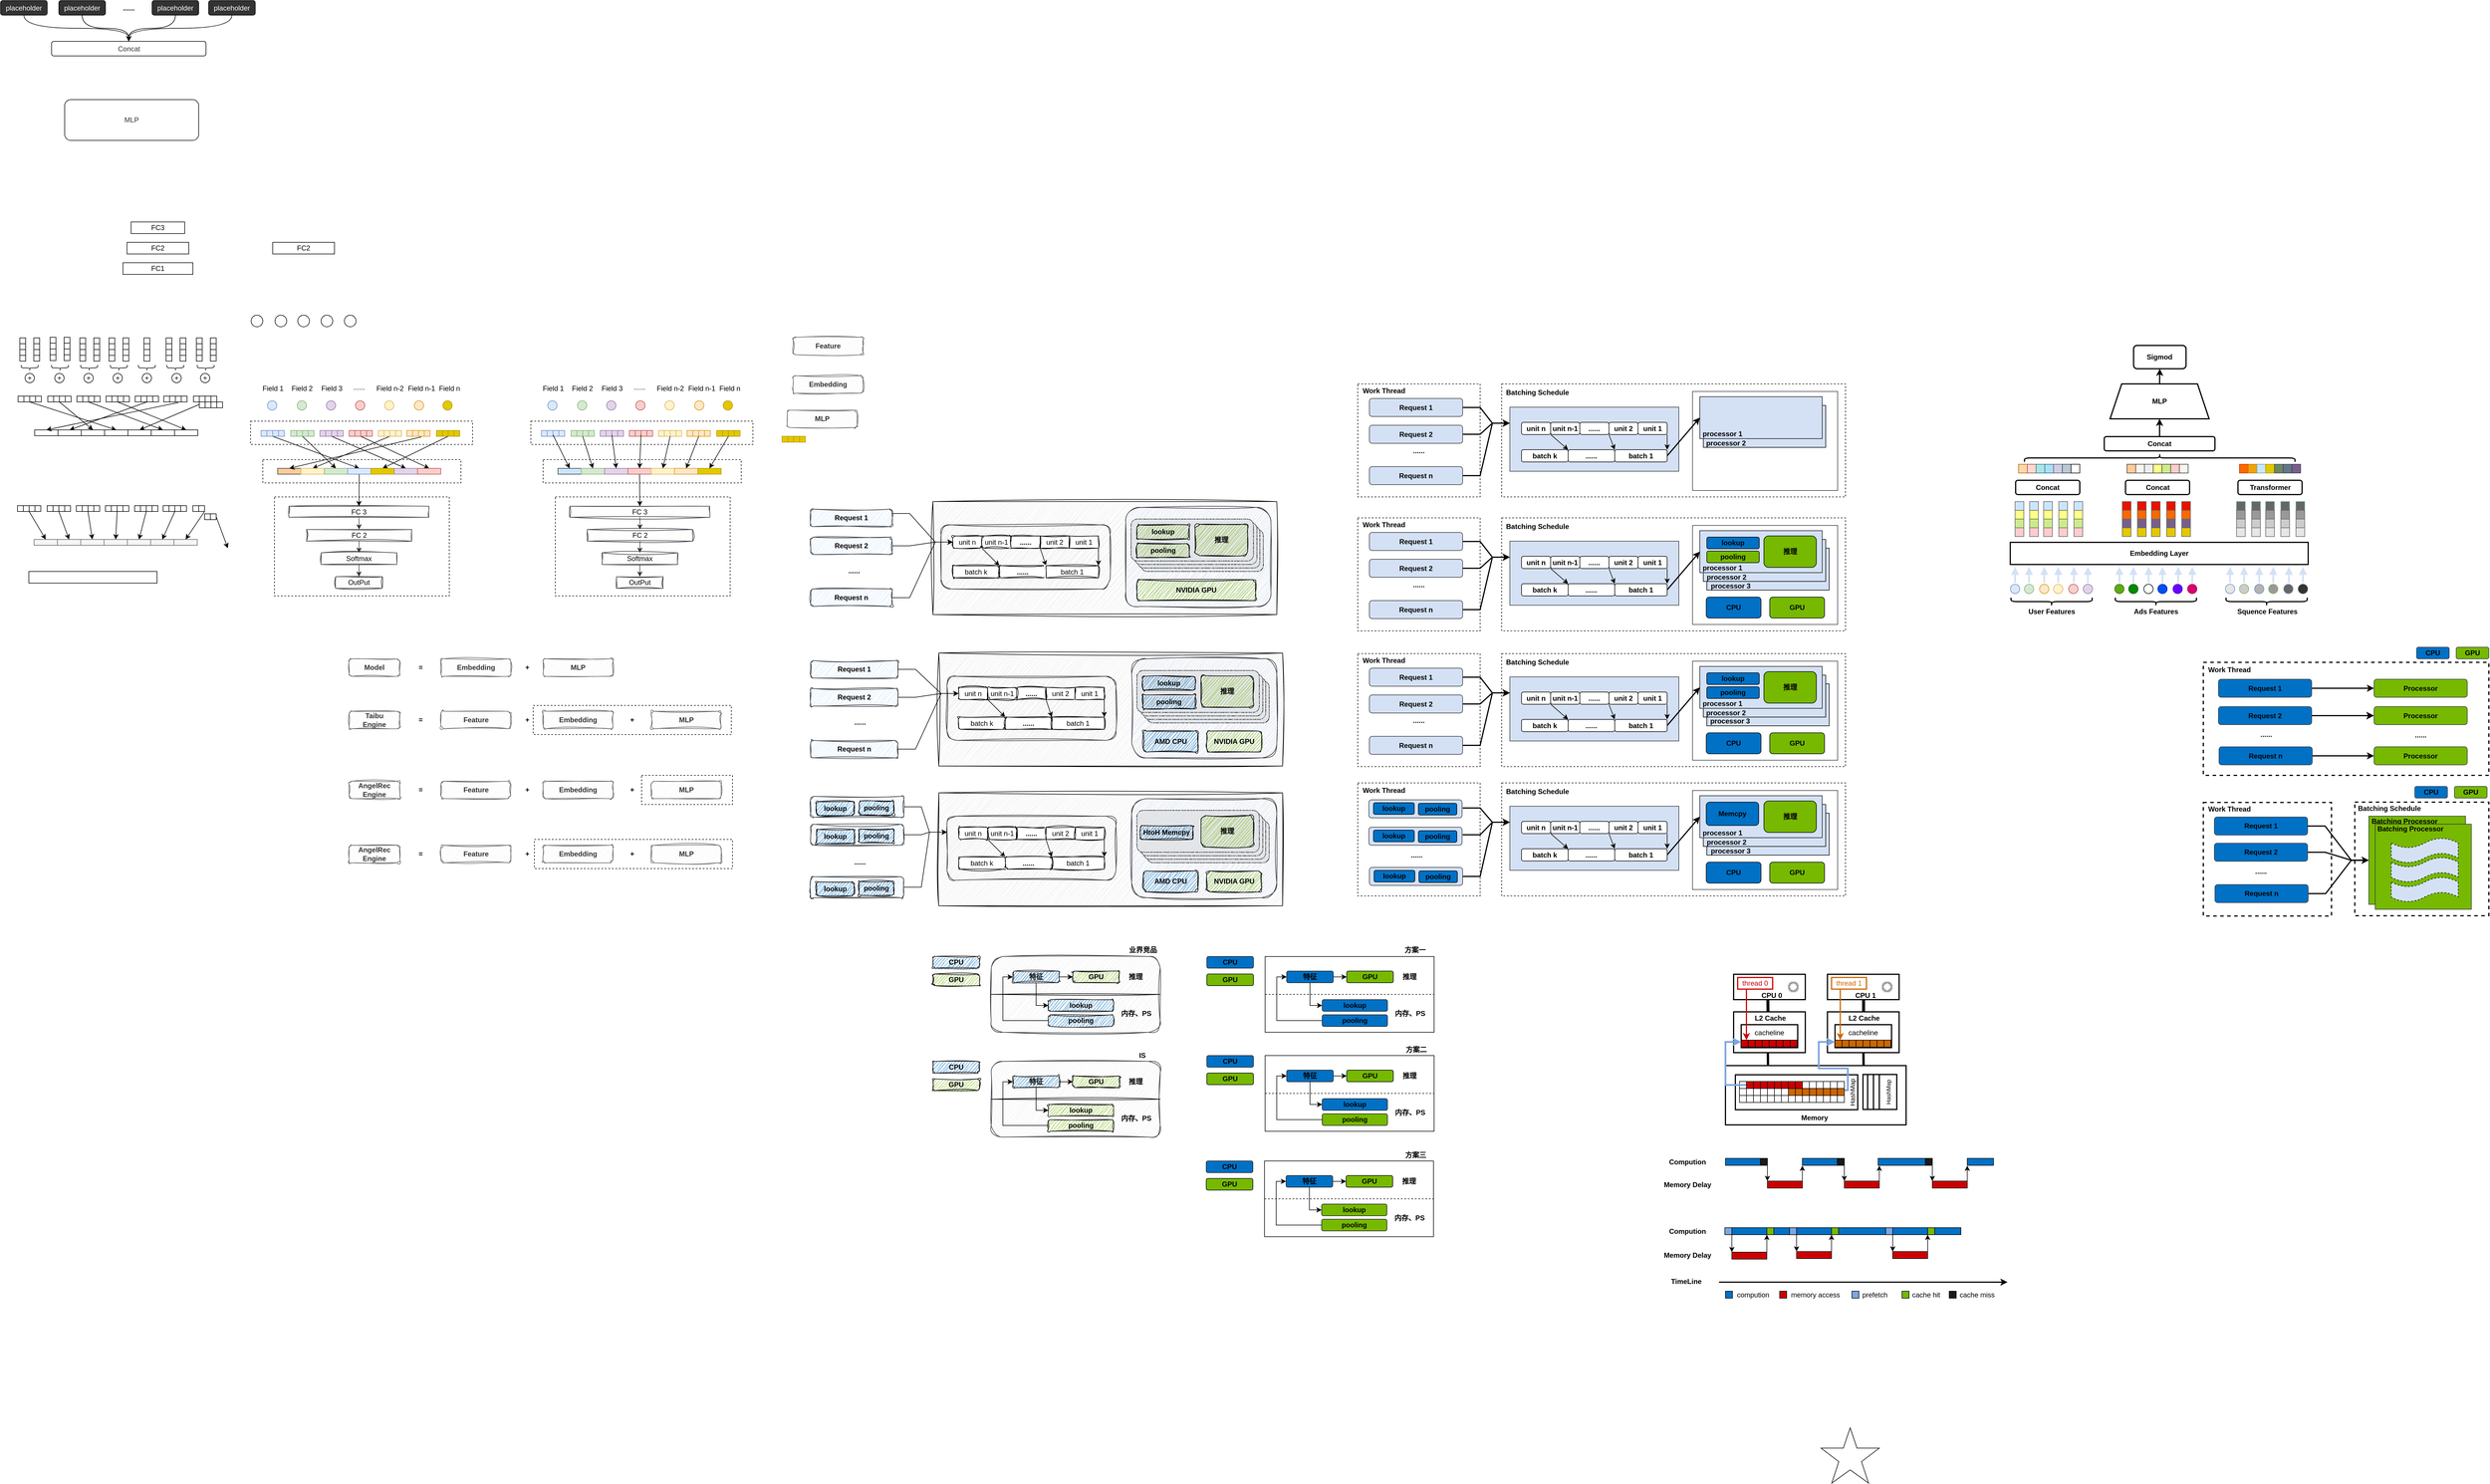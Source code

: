 <mxfile version="21.3.7" type="github">
  <diagram name="第 1 页" id="tupbEmA-pP5lOhJTjc07">
    <mxGraphModel dx="1221" dy="644" grid="1" gridSize="10" guides="1" tooltips="1" connect="1" arrows="1" fold="1" page="1" pageScale="1" pageWidth="827" pageHeight="1169" math="0" shadow="0">
      <root>
        <mxCell id="0" />
        <mxCell id="1" parent="0" />
        <mxCell id="5tJ5e0qFEt_hm9HJa-Kv-1370" value="" style="rounded=0;whiteSpace=wrap;html=1;fillColor=default;strokeColor=default;strokeWidth=2;dashed=1;" vertex="1" parent="1">
          <mxGeometry x="4240" y="1736" width="230" height="195" as="geometry" />
        </mxCell>
        <mxCell id="5tJ5e0qFEt_hm9HJa-Kv-1204" value="" style="rounded=0;whiteSpace=wrap;html=1;fillColor=default;strokeColor=default;strokeWidth=1;dashed=1;" vertex="1" parent="1">
          <mxGeometry x="2529" y="1703" width="210" height="194" as="geometry" />
        </mxCell>
        <mxCell id="5tJ5e0qFEt_hm9HJa-Kv-1160" value="" style="rounded=0;whiteSpace=wrap;html=1;fillColor=default;strokeColor=default;strokeWidth=1;dashed=1;" vertex="1" parent="1">
          <mxGeometry x="2776" y="1703" width="590" height="194" as="geometry" />
        </mxCell>
        <mxCell id="5tJ5e0qFEt_hm9HJa-Kv-1175" value="" style="rounded=0;whiteSpace=wrap;html=1;fillColor=default;strokeColor=#36393d;align=center;" vertex="1" parent="1">
          <mxGeometry x="3103.5" y="1716" width="249" height="170" as="geometry" />
        </mxCell>
        <mxCell id="5tJ5e0qFEt_hm9HJa-Kv-791" value="" style="rounded=0;whiteSpace=wrap;html=1;strokeWidth=2;" vertex="1" parent="1">
          <mxGeometry x="3174" y="2096" width="123" height="70" as="geometry" />
        </mxCell>
        <mxCell id="5tJ5e0qFEt_hm9HJa-Kv-687" value="" style="rounded=1;whiteSpace=wrap;html=1;fillColor=#E6E6E6;" vertex="1" parent="1">
          <mxGeometry x="2157" y="1268" width="210" height="72" as="geometry" />
        </mxCell>
        <mxCell id="5tJ5e0qFEt_hm9HJa-Kv-683" value="" style="rounded=1;whiteSpace=wrap;html=1;fillColor=#E6E6E6;" vertex="1" parent="1">
          <mxGeometry x="2151" y="1262" width="210" height="72" as="geometry" />
        </mxCell>
        <mxCell id="5tJ5e0qFEt_hm9HJa-Kv-675" value="" style="rounded=1;whiteSpace=wrap;html=1;fillColor=#E6E6E6;" vertex="1" parent="1">
          <mxGeometry x="2146" y="1256" width="210" height="72" as="geometry" />
        </mxCell>
        <mxCell id="5tJ5e0qFEt_hm9HJa-Kv-609" value="" style="rounded=1;whiteSpace=wrap;html=1;fillColor=#E6E6E6;" vertex="1" parent="1">
          <mxGeometry x="2140" y="1250" width="210" height="72" as="geometry" />
        </mxCell>
        <mxCell id="5tJ5e0qFEt_hm9HJa-Kv-604" value="" style="rounded=0;whiteSpace=wrap;html=1;sketch=1;curveFitting=1;jiggle=2;fillColor=#E6E6E6;" vertex="1" parent="1">
          <mxGeometry x="1800" y="1220" width="590" height="194" as="geometry" />
        </mxCell>
        <mxCell id="5tJ5e0qFEt_hm9HJa-Kv-576" value="" style="rounded=0;whiteSpace=wrap;html=1;dashed=1;" vertex="1" parent="1">
          <mxGeometry x="1114" y="1570" width="340" height="50" as="geometry" />
        </mxCell>
        <mxCell id="5tJ5e0qFEt_hm9HJa-Kv-567" value="" style="rounded=0;whiteSpace=wrap;html=1;dashed=1;" vertex="1" parent="1">
          <mxGeometry x="1300" y="1690" width="156" height="50" as="geometry" />
        </mxCell>
        <mxCell id="5tJ5e0qFEt_hm9HJa-Kv-381" value="" style="rounded=0;whiteSpace=wrap;html=1;dashed=1;" vertex="1" parent="1">
          <mxGeometry x="670" y="1212" width="300" height="170" as="geometry" />
        </mxCell>
        <mxCell id="5tJ5e0qFEt_hm9HJa-Kv-378" value="" style="rounded=0;whiteSpace=wrap;html=1;dashed=1;" vertex="1" parent="1">
          <mxGeometry x="650" y="1148" width="340" height="40" as="geometry" />
        </mxCell>
        <mxCell id="5tJ5e0qFEt_hm9HJa-Kv-376" value="" style="rounded=0;whiteSpace=wrap;html=1;dashed=1;" vertex="1" parent="1">
          <mxGeometry x="629" y="1082" width="381" height="40" as="geometry" />
        </mxCell>
        <mxCell id="F06jq8IFjxAQC7QXPxzw-1" value="FC1" style="rounded=0;whiteSpace=wrap;html=1;" parent="1" vertex="1">
          <mxGeometry x="410" y="810" width="120" height="20" as="geometry" />
        </mxCell>
        <mxCell id="F06jq8IFjxAQC7QXPxzw-9" value="FC2" style="rounded=0;whiteSpace=wrap;html=1;" parent="1" vertex="1">
          <mxGeometry x="417" y="775" width="106" height="20" as="geometry" />
        </mxCell>
        <mxCell id="F06jq8IFjxAQC7QXPxzw-10" value="" style="rounded=0;whiteSpace=wrap;html=1;" parent="1" vertex="1">
          <mxGeometry x="233" y="939" width="10" height="10" as="geometry" />
        </mxCell>
        <mxCell id="F06jq8IFjxAQC7QXPxzw-11" value="" style="rounded=0;whiteSpace=wrap;html=1;" parent="1" vertex="1">
          <mxGeometry x="233" y="969" width="10" height="10" as="geometry" />
        </mxCell>
        <mxCell id="F06jq8IFjxAQC7QXPxzw-12" value="" style="rounded=0;whiteSpace=wrap;html=1;" parent="1" vertex="1">
          <mxGeometry x="233" y="949" width="10" height="10" as="geometry" />
        </mxCell>
        <mxCell id="F06jq8IFjxAQC7QXPxzw-13" value="" style="rounded=0;whiteSpace=wrap;html=1;" parent="1" vertex="1">
          <mxGeometry x="233" y="959" width="10" height="10" as="geometry" />
        </mxCell>
        <mxCell id="F06jq8IFjxAQC7QXPxzw-14" value="FC3" style="rounded=0;whiteSpace=wrap;html=1;" parent="1" vertex="1">
          <mxGeometry x="424" y="740" width="92" height="20" as="geometry" />
        </mxCell>
        <mxCell id="F06jq8IFjxAQC7QXPxzw-16" value="" style="rounded=0;whiteSpace=wrap;html=1;" parent="1" vertex="1">
          <mxGeometry x="248.5" y="1340" width="220" height="20" as="geometry" />
        </mxCell>
        <mxCell id="5tJ5e0qFEt_hm9HJa-Kv-383" style="edgeStyle=none;rounded=0;orthogonalLoop=1;jettySize=auto;html=1;exitX=0.5;exitY=1;exitDx=0;exitDy=0;entryX=0.5;entryY=0;entryDx=0;entryDy=0;fillColor=#f9f7ed;strokeColor=#36393d;" edge="1" parent="1" source="F06jq8IFjxAQC7QXPxzw-17" target="F06jq8IFjxAQC7QXPxzw-30">
          <mxGeometry relative="1" as="geometry" />
        </mxCell>
        <mxCell id="F06jq8IFjxAQC7QXPxzw-17" value="FC 3" style="rounded=0;whiteSpace=wrap;html=1;fillColor=#f9f7ed;strokeColor=#36393d;sketch=1;curveFitting=1;jiggle=2;" parent="1" vertex="1">
          <mxGeometry x="695" y="1228" width="240" height="19" as="geometry" />
        </mxCell>
        <mxCell id="F06jq8IFjxAQC7QXPxzw-22" value="+" style="ellipse;whiteSpace=wrap;html=1;aspect=fixed;" parent="1" vertex="1">
          <mxGeometry x="242" y="1000" width="16" height="16" as="geometry" />
        </mxCell>
        <mxCell id="F06jq8IFjxAQC7QXPxzw-23" value="" style="ellipse;whiteSpace=wrap;html=1;aspect=fixed;" parent="1" vertex="1">
          <mxGeometry x="630" y="900" width="20" height="20" as="geometry" />
        </mxCell>
        <mxCell id="F06jq8IFjxAQC7QXPxzw-24" value="" style="ellipse;whiteSpace=wrap;html=1;aspect=fixed;" parent="1" vertex="1">
          <mxGeometry x="671" y="900" width="20" height="20" as="geometry" />
        </mxCell>
        <mxCell id="F06jq8IFjxAQC7QXPxzw-25" value="" style="ellipse;whiteSpace=wrap;html=1;aspect=fixed;" parent="1" vertex="1">
          <mxGeometry x="710" y="900" width="20" height="20" as="geometry" />
        </mxCell>
        <mxCell id="F06jq8IFjxAQC7QXPxzw-26" value="" style="ellipse;whiteSpace=wrap;html=1;aspect=fixed;" parent="1" vertex="1">
          <mxGeometry x="750" y="900" width="20" height="20" as="geometry" />
        </mxCell>
        <mxCell id="F06jq8IFjxAQC7QXPxzw-27" value="" style="ellipse;whiteSpace=wrap;html=1;aspect=fixed;" parent="1" vertex="1">
          <mxGeometry x="790" y="900" width="20" height="20" as="geometry" />
        </mxCell>
        <mxCell id="5tJ5e0qFEt_hm9HJa-Kv-384" style="edgeStyle=none;rounded=0;orthogonalLoop=1;jettySize=auto;html=1;exitX=0.5;exitY=1;exitDx=0;exitDy=0;entryX=0.5;entryY=0;entryDx=0;entryDy=0;fillColor=#f9f7ed;strokeColor=#36393d;" edge="1" parent="1" source="F06jq8IFjxAQC7QXPxzw-30" target="F06jq8IFjxAQC7QXPxzw-32">
          <mxGeometry relative="1" as="geometry" />
        </mxCell>
        <mxCell id="F06jq8IFjxAQC7QXPxzw-30" value="FC 2" style="rounded=0;whiteSpace=wrap;html=1;fillColor=#f9f7ed;strokeColor=#36393d;sketch=1;curveFitting=1;jiggle=2;" parent="1" vertex="1">
          <mxGeometry x="725" y="1268" width="180.5" height="20" as="geometry" />
        </mxCell>
        <mxCell id="F06jq8IFjxAQC7QXPxzw-31" value="FC2" style="rounded=0;whiteSpace=wrap;html=1;" parent="1" vertex="1">
          <mxGeometry x="667" y="775" width="106" height="20" as="geometry" />
        </mxCell>
        <mxCell id="5tJ5e0qFEt_hm9HJa-Kv-385" style="edgeStyle=none;rounded=0;orthogonalLoop=1;jettySize=auto;html=1;exitX=0.5;exitY=1;exitDx=0;exitDy=0;fillColor=#f9f7ed;strokeColor=#36393d;" edge="1" parent="1" source="F06jq8IFjxAQC7QXPxzw-32" target="5tJ5e0qFEt_hm9HJa-Kv-379">
          <mxGeometry relative="1" as="geometry" />
        </mxCell>
        <mxCell id="F06jq8IFjxAQC7QXPxzw-32" value="Softmax" style="rounded=0;whiteSpace=wrap;html=1;fillColor=#f9f7ed;strokeColor=#36393d;sketch=1;curveFitting=1;jiggle=2;" parent="1" vertex="1">
          <mxGeometry x="750" y="1308" width="130" height="20" as="geometry" />
        </mxCell>
        <mxCell id="5tJ5e0qFEt_hm9HJa-Kv-72" style="rounded=0;orthogonalLoop=1;jettySize=auto;html=1;exitX=0.5;exitY=1;exitDx=0;exitDy=0;entryX=0.5;entryY=0;entryDx=0;entryDy=0;" edge="1" parent="1" source="F06jq8IFjxAQC7QXPxzw-37" target="5tJ5e0qFEt_hm9HJa-Kv-12">
          <mxGeometry relative="1" as="geometry" />
        </mxCell>
        <mxCell id="F06jq8IFjxAQC7QXPxzw-37" value="" style="group;movable=1;resizable=1;rotatable=1;deletable=1;editable=1;locked=0;connectable=1;flipH=1;" parent="1" vertex="1" connectable="0">
          <mxGeometry x="230" y="1039" width="40" height="10" as="geometry" />
        </mxCell>
        <mxCell id="F06jq8IFjxAQC7QXPxzw-18" value="" style="rounded=0;whiteSpace=wrap;html=1;movable=1;resizable=1;rotatable=1;deletable=1;editable=1;locked=0;connectable=1;" parent="F06jq8IFjxAQC7QXPxzw-37" vertex="1">
          <mxGeometry x="30" width="10" height="10" as="geometry" />
        </mxCell>
        <mxCell id="F06jq8IFjxAQC7QXPxzw-19" value="" style="rounded=0;whiteSpace=wrap;html=1;movable=1;resizable=1;rotatable=1;deletable=1;editable=1;locked=0;connectable=1;" parent="F06jq8IFjxAQC7QXPxzw-37" vertex="1">
          <mxGeometry x="20" width="10" height="10" as="geometry" />
        </mxCell>
        <mxCell id="F06jq8IFjxAQC7QXPxzw-20" value="" style="rounded=0;whiteSpace=wrap;html=1;movable=1;resizable=1;rotatable=1;deletable=1;editable=1;locked=0;connectable=1;" parent="F06jq8IFjxAQC7QXPxzw-37" vertex="1">
          <mxGeometry width="10" height="10" as="geometry" />
        </mxCell>
        <mxCell id="F06jq8IFjxAQC7QXPxzw-21" value="" style="rounded=0;whiteSpace=wrap;html=1;movable=1;resizable=1;rotatable=1;deletable=1;editable=1;locked=0;connectable=1;" parent="F06jq8IFjxAQC7QXPxzw-37" vertex="1">
          <mxGeometry x="10" width="10" height="10" as="geometry" />
        </mxCell>
        <mxCell id="F06jq8IFjxAQC7QXPxzw-50" style="edgeStyle=orthogonalEdgeStyle;rounded=0;orthogonalLoop=1;jettySize=auto;html=1;exitX=0.5;exitY=1;exitDx=0;exitDy=0;entryX=0.5;entryY=0;entryDx=0;entryDy=0;elbow=vertical;curved=1;" parent="1" source="F06jq8IFjxAQC7QXPxzw-38" target="F06jq8IFjxAQC7QXPxzw-44" edge="1">
          <mxGeometry relative="1" as="geometry" />
        </mxCell>
        <mxCell id="F06jq8IFjxAQC7QXPxzw-38" value="&lt;font color=&quot;#ffffff&quot;&gt;placeholder&lt;/font&gt;" style="rounded=1;whiteSpace=wrap;html=1;fillColor=#333333;" parent="1" vertex="1">
          <mxGeometry x="200" y="360" width="80" height="25" as="geometry" />
        </mxCell>
        <mxCell id="F06jq8IFjxAQC7QXPxzw-51" style="edgeStyle=orthogonalEdgeStyle;rounded=0;orthogonalLoop=1;jettySize=auto;html=1;exitX=0.5;exitY=1;exitDx=0;exitDy=0;entryX=0.5;entryY=0;entryDx=0;entryDy=0;elbow=vertical;curved=1;" parent="1" source="F06jq8IFjxAQC7QXPxzw-39" target="F06jq8IFjxAQC7QXPxzw-44" edge="1">
          <mxGeometry relative="1" as="geometry" />
        </mxCell>
        <mxCell id="F06jq8IFjxAQC7QXPxzw-39" value="&lt;font color=&quot;#ffffff&quot;&gt;placeholder&lt;/font&gt;" style="rounded=1;whiteSpace=wrap;html=1;fillColor=#333333;" parent="1" vertex="1">
          <mxGeometry x="300" y="360" width="80" height="25" as="geometry" />
        </mxCell>
        <mxCell id="F06jq8IFjxAQC7QXPxzw-52" style="edgeStyle=orthogonalEdgeStyle;rounded=0;orthogonalLoop=1;jettySize=auto;html=1;exitX=0.5;exitY=1;exitDx=0;exitDy=0;entryX=0.5;entryY=0;entryDx=0;entryDy=0;curved=1;" parent="1" source="F06jq8IFjxAQC7QXPxzw-41" target="F06jq8IFjxAQC7QXPxzw-44" edge="1">
          <mxGeometry relative="1" as="geometry" />
        </mxCell>
        <mxCell id="F06jq8IFjxAQC7QXPxzw-41" value="&lt;font color=&quot;#ffffff&quot;&gt;placeholder&lt;/font&gt;" style="rounded=1;whiteSpace=wrap;html=1;fillColor=#333333;" parent="1" vertex="1">
          <mxGeometry x="460" y="360" width="80" height="25" as="geometry" />
        </mxCell>
        <mxCell id="F06jq8IFjxAQC7QXPxzw-53" style="edgeStyle=orthogonalEdgeStyle;rounded=0;orthogonalLoop=1;jettySize=auto;html=1;exitX=0.5;exitY=1;exitDx=0;exitDy=0;entryX=0.5;entryY=0;entryDx=0;entryDy=0;curved=1;" parent="1" source="F06jq8IFjxAQC7QXPxzw-42" target="F06jq8IFjxAQC7QXPxzw-44" edge="1">
          <mxGeometry relative="1" as="geometry" />
        </mxCell>
        <mxCell id="F06jq8IFjxAQC7QXPxzw-42" value="&lt;font color=&quot;#ffffff&quot;&gt;placeholder&lt;/font&gt;" style="rounded=1;whiteSpace=wrap;html=1;fillColor=#333333;" parent="1" vertex="1">
          <mxGeometry x="557" y="360" width="80" height="25" as="geometry" />
        </mxCell>
        <mxCell id="F06jq8IFjxAQC7QXPxzw-43" value="&lt;b&gt;......&lt;/b&gt;" style="text;html=1;strokeColor=none;fillColor=none;align=center;verticalAlign=middle;whiteSpace=wrap;rounded=0;" parent="1" vertex="1">
          <mxGeometry x="390" y="365" width="60" height="15" as="geometry" />
        </mxCell>
        <mxCell id="F06jq8IFjxAQC7QXPxzw-44" value="&lt;font color=&quot;#333333&quot;&gt;Concat&lt;/font&gt;" style="rounded=1;whiteSpace=wrap;html=1;fillColor=#FFFFFF;" parent="1" vertex="1">
          <mxGeometry x="287.5" y="430" width="265" height="25" as="geometry" />
        </mxCell>
        <mxCell id="F06jq8IFjxAQC7QXPxzw-49" value="&lt;font color=&quot;#333333&quot;&gt;MLP&lt;/font&gt;" style="rounded=1;whiteSpace=wrap;html=1;fillColor=#FFFFFF;" parent="1" vertex="1">
          <mxGeometry x="310" y="530" width="230" height="70" as="geometry" />
        </mxCell>
        <mxCell id="F06jq8IFjxAQC7QXPxzw-54" value="" style="rounded=0;whiteSpace=wrap;html=1;" parent="1" vertex="1">
          <mxGeometry x="258.5" y="1097" width="40" height="10" as="geometry" />
        </mxCell>
        <mxCell id="5tJ5e0qFEt_hm9HJa-Kv-73" style="rounded=0;orthogonalLoop=1;jettySize=auto;html=1;exitX=0.5;exitY=1;exitDx=0;exitDy=0;entryX=0.5;entryY=0;entryDx=0;entryDy=0;" edge="1" parent="1" source="F06jq8IFjxAQC7QXPxzw-56" target="5tJ5e0qFEt_hm9HJa-Kv-11">
          <mxGeometry relative="1" as="geometry" />
        </mxCell>
        <mxCell id="F06jq8IFjxAQC7QXPxzw-56" value="" style="group;movable=1;resizable=1;rotatable=1;deletable=1;editable=1;locked=0;connectable=1;flipH=1;" parent="1" vertex="1" connectable="0">
          <mxGeometry x="281" y="1039" width="40" height="10" as="geometry" />
        </mxCell>
        <mxCell id="F06jq8IFjxAQC7QXPxzw-57" value="" style="rounded=0;whiteSpace=wrap;html=1;movable=1;resizable=1;rotatable=1;deletable=1;editable=1;locked=0;connectable=1;" parent="F06jq8IFjxAQC7QXPxzw-56" vertex="1">
          <mxGeometry x="30" width="10" height="10" as="geometry" />
        </mxCell>
        <mxCell id="F06jq8IFjxAQC7QXPxzw-58" value="" style="rounded=0;whiteSpace=wrap;html=1;movable=1;resizable=1;rotatable=1;deletable=1;editable=1;locked=0;connectable=1;" parent="F06jq8IFjxAQC7QXPxzw-56" vertex="1">
          <mxGeometry x="20" width="10" height="10" as="geometry" />
        </mxCell>
        <mxCell id="F06jq8IFjxAQC7QXPxzw-59" value="" style="rounded=0;whiteSpace=wrap;html=1;movable=1;resizable=1;rotatable=1;deletable=1;editable=1;locked=0;connectable=1;" parent="F06jq8IFjxAQC7QXPxzw-56" vertex="1">
          <mxGeometry width="10" height="10" as="geometry" />
        </mxCell>
        <mxCell id="F06jq8IFjxAQC7QXPxzw-60" value="" style="rounded=0;whiteSpace=wrap;html=1;movable=1;resizable=1;rotatable=1;deletable=1;editable=1;locked=0;connectable=1;" parent="F06jq8IFjxAQC7QXPxzw-56" vertex="1">
          <mxGeometry x="10" width="10" height="10" as="geometry" />
        </mxCell>
        <mxCell id="5tJ5e0qFEt_hm9HJa-Kv-74" style="rounded=0;orthogonalLoop=1;jettySize=auto;html=1;exitX=0.5;exitY=1;exitDx=0;exitDy=0;entryX=0.5;entryY=0;entryDx=0;entryDy=0;" edge="1" parent="1" source="F06jq8IFjxAQC7QXPxzw-61" target="5tJ5e0qFEt_hm9HJa-Kv-14">
          <mxGeometry relative="1" as="geometry" />
        </mxCell>
        <mxCell id="F06jq8IFjxAQC7QXPxzw-61" value="" style="group;movable=1;resizable=1;rotatable=1;deletable=1;editable=1;locked=0;connectable=1;flipH=1;" parent="1" vertex="1" connectable="0">
          <mxGeometry x="331" y="1039" width="40" height="10" as="geometry" />
        </mxCell>
        <mxCell id="F06jq8IFjxAQC7QXPxzw-62" value="" style="rounded=0;whiteSpace=wrap;html=1;movable=1;resizable=1;rotatable=1;deletable=1;editable=1;locked=0;connectable=1;" parent="F06jq8IFjxAQC7QXPxzw-61" vertex="1">
          <mxGeometry x="30" width="10" height="10" as="geometry" />
        </mxCell>
        <mxCell id="F06jq8IFjxAQC7QXPxzw-63" value="" style="rounded=0;whiteSpace=wrap;html=1;movable=1;resizable=1;rotatable=1;deletable=1;editable=1;locked=0;connectable=1;" parent="F06jq8IFjxAQC7QXPxzw-61" vertex="1">
          <mxGeometry x="20" width="10" height="10" as="geometry" />
        </mxCell>
        <mxCell id="F06jq8IFjxAQC7QXPxzw-64" value="" style="rounded=0;whiteSpace=wrap;html=1;movable=1;resizable=1;rotatable=1;deletable=1;editable=1;locked=0;connectable=1;" parent="F06jq8IFjxAQC7QXPxzw-61" vertex="1">
          <mxGeometry width="10" height="10" as="geometry" />
        </mxCell>
        <mxCell id="F06jq8IFjxAQC7QXPxzw-65" value="" style="rounded=0;whiteSpace=wrap;html=1;movable=1;resizable=1;rotatable=1;deletable=1;editable=1;locked=0;connectable=1;" parent="F06jq8IFjxAQC7QXPxzw-61" vertex="1">
          <mxGeometry x="10" width="10" height="10" as="geometry" />
        </mxCell>
        <mxCell id="5tJ5e0qFEt_hm9HJa-Kv-75" style="rounded=0;orthogonalLoop=1;jettySize=auto;html=1;exitX=0.5;exitY=1;exitDx=0;exitDy=0;entryX=0.5;entryY=0;entryDx=0;entryDy=0;" edge="1" parent="1" source="F06jq8IFjxAQC7QXPxzw-66" target="5tJ5e0qFEt_hm9HJa-Kv-15">
          <mxGeometry relative="1" as="geometry" />
        </mxCell>
        <mxCell id="F06jq8IFjxAQC7QXPxzw-66" value="" style="group;movable=1;resizable=1;rotatable=1;deletable=1;editable=1;locked=0;connectable=1;flipH=1;" parent="1" vertex="1" connectable="0">
          <mxGeometry x="381" y="1039" width="40" height="10" as="geometry" />
        </mxCell>
        <mxCell id="F06jq8IFjxAQC7QXPxzw-67" value="" style="rounded=0;whiteSpace=wrap;html=1;movable=1;resizable=1;rotatable=1;deletable=1;editable=1;locked=0;connectable=1;" parent="F06jq8IFjxAQC7QXPxzw-66" vertex="1">
          <mxGeometry x="30" width="10" height="10" as="geometry" />
        </mxCell>
        <mxCell id="F06jq8IFjxAQC7QXPxzw-68" value="" style="rounded=0;whiteSpace=wrap;html=1;movable=1;resizable=1;rotatable=1;deletable=1;editable=1;locked=0;connectable=1;" parent="F06jq8IFjxAQC7QXPxzw-66" vertex="1">
          <mxGeometry x="20" width="10" height="10" as="geometry" />
        </mxCell>
        <mxCell id="F06jq8IFjxAQC7QXPxzw-69" value="" style="rounded=0;whiteSpace=wrap;html=1;movable=1;resizable=1;rotatable=1;deletable=1;editable=1;locked=0;connectable=1;" parent="F06jq8IFjxAQC7QXPxzw-66" vertex="1">
          <mxGeometry width="10" height="10" as="geometry" />
        </mxCell>
        <mxCell id="F06jq8IFjxAQC7QXPxzw-70" value="" style="rounded=0;whiteSpace=wrap;html=1;movable=1;resizable=1;rotatable=1;deletable=1;editable=1;locked=0;connectable=1;" parent="F06jq8IFjxAQC7QXPxzw-66" vertex="1">
          <mxGeometry x="10" width="10" height="10" as="geometry" />
        </mxCell>
        <mxCell id="5tJ5e0qFEt_hm9HJa-Kv-76" style="rounded=0;orthogonalLoop=1;jettySize=auto;html=1;exitX=0.5;exitY=1;exitDx=0;exitDy=0;entryX=0.5;entryY=0;entryDx=0;entryDy=0;" edge="1" parent="1" source="F06jq8IFjxAQC7QXPxzw-77" target="5tJ5e0qFEt_hm9HJa-Kv-10">
          <mxGeometry relative="1" as="geometry" />
        </mxCell>
        <mxCell id="F06jq8IFjxAQC7QXPxzw-77" value="" style="group;movable=1;resizable=1;rotatable=1;deletable=1;editable=1;locked=0;connectable=1;flipH=1;" parent="1" vertex="1" connectable="0">
          <mxGeometry x="431" y="1039" width="40" height="10" as="geometry" />
        </mxCell>
        <mxCell id="F06jq8IFjxAQC7QXPxzw-78" value="" style="rounded=0;whiteSpace=wrap;html=1;movable=1;resizable=1;rotatable=1;deletable=1;editable=1;locked=0;connectable=1;" parent="F06jq8IFjxAQC7QXPxzw-77" vertex="1">
          <mxGeometry x="30" width="10" height="10" as="geometry" />
        </mxCell>
        <mxCell id="F06jq8IFjxAQC7QXPxzw-79" value="" style="rounded=0;whiteSpace=wrap;html=1;movable=1;resizable=1;rotatable=1;deletable=1;editable=1;locked=0;connectable=1;" parent="F06jq8IFjxAQC7QXPxzw-77" vertex="1">
          <mxGeometry x="20" width="10" height="10" as="geometry" />
        </mxCell>
        <mxCell id="F06jq8IFjxAQC7QXPxzw-80" value="" style="rounded=0;whiteSpace=wrap;html=1;movable=1;resizable=1;rotatable=1;deletable=1;editable=1;locked=0;connectable=1;" parent="F06jq8IFjxAQC7QXPxzw-77" vertex="1">
          <mxGeometry width="10" height="10" as="geometry" />
        </mxCell>
        <mxCell id="F06jq8IFjxAQC7QXPxzw-81" value="" style="rounded=0;whiteSpace=wrap;html=1;movable=1;resizable=1;rotatable=1;deletable=1;editable=1;locked=0;connectable=1;" parent="F06jq8IFjxAQC7QXPxzw-77" vertex="1">
          <mxGeometry x="10" width="10" height="10" as="geometry" />
        </mxCell>
        <mxCell id="F06jq8IFjxAQC7QXPxzw-82" value="" style="group;movable=1;resizable=1;rotatable=1;deletable=1;editable=1;locked=0;connectable=1;flipH=1;" parent="1" vertex="1" connectable="0">
          <mxGeometry x="480" y="1039" width="40" height="10" as="geometry" />
        </mxCell>
        <mxCell id="F06jq8IFjxAQC7QXPxzw-83" value="" style="rounded=0;whiteSpace=wrap;html=1;movable=1;resizable=1;rotatable=1;deletable=1;editable=1;locked=0;connectable=1;" parent="F06jq8IFjxAQC7QXPxzw-82" vertex="1">
          <mxGeometry x="30" width="10" height="10" as="geometry" />
        </mxCell>
        <mxCell id="F06jq8IFjxAQC7QXPxzw-84" value="" style="rounded=0;whiteSpace=wrap;html=1;movable=1;resizable=1;rotatable=1;deletable=1;editable=1;locked=0;connectable=1;" parent="F06jq8IFjxAQC7QXPxzw-82" vertex="1">
          <mxGeometry x="20" width="10" height="10" as="geometry" />
        </mxCell>
        <mxCell id="F06jq8IFjxAQC7QXPxzw-85" value="" style="rounded=0;whiteSpace=wrap;html=1;movable=1;resizable=1;rotatable=1;deletable=1;editable=1;locked=0;connectable=1;" parent="F06jq8IFjxAQC7QXPxzw-82" vertex="1">
          <mxGeometry width="10" height="10" as="geometry" />
        </mxCell>
        <mxCell id="F06jq8IFjxAQC7QXPxzw-86" value="" style="rounded=0;whiteSpace=wrap;html=1;movable=1;resizable=1;rotatable=1;deletable=1;editable=1;locked=0;connectable=1;" parent="F06jq8IFjxAQC7QXPxzw-82" vertex="1">
          <mxGeometry x="10" width="10" height="10" as="geometry" />
        </mxCell>
        <mxCell id="5tJ5e0qFEt_hm9HJa-Kv-78" style="rounded=0;orthogonalLoop=1;jettySize=auto;html=1;exitX=0.5;exitY=1;exitDx=0;exitDy=0;entryX=0.5;entryY=0;entryDx=0;entryDy=0;" edge="1" parent="1" source="F06jq8IFjxAQC7QXPxzw-87" target="5tJ5e0qFEt_hm9HJa-Kv-13">
          <mxGeometry relative="1" as="geometry" />
        </mxCell>
        <mxCell id="F06jq8IFjxAQC7QXPxzw-87" value="" style="group;movable=1;resizable=1;rotatable=1;deletable=1;editable=1;locked=0;connectable=1;flipH=1;" parent="1" vertex="1" connectable="0">
          <mxGeometry x="531" y="1039" width="40" height="10" as="geometry" />
        </mxCell>
        <mxCell id="F06jq8IFjxAQC7QXPxzw-88" value="" style="rounded=0;whiteSpace=wrap;html=1;movable=1;resizable=1;rotatable=1;deletable=1;editable=1;locked=0;connectable=1;" parent="F06jq8IFjxAQC7QXPxzw-87" vertex="1">
          <mxGeometry x="30" width="10" height="10" as="geometry" />
        </mxCell>
        <mxCell id="F06jq8IFjxAQC7QXPxzw-89" value="" style="rounded=0;whiteSpace=wrap;html=1;movable=1;resizable=1;rotatable=1;deletable=1;editable=1;locked=0;connectable=1;" parent="F06jq8IFjxAQC7QXPxzw-87" vertex="1">
          <mxGeometry x="20" width="10" height="10" as="geometry" />
        </mxCell>
        <mxCell id="F06jq8IFjxAQC7QXPxzw-90" value="" style="rounded=0;whiteSpace=wrap;html=1;movable=1;resizable=1;rotatable=1;deletable=1;editable=1;locked=0;connectable=1;" parent="F06jq8IFjxAQC7QXPxzw-87" vertex="1">
          <mxGeometry width="10" height="10" as="geometry" />
        </mxCell>
        <mxCell id="F06jq8IFjxAQC7QXPxzw-91" value="" style="rounded=0;whiteSpace=wrap;html=1;movable=1;resizable=1;rotatable=1;deletable=1;editable=1;locked=0;connectable=1;" parent="F06jq8IFjxAQC7QXPxzw-87" vertex="1">
          <mxGeometry x="10" width="10" height="10" as="geometry" />
        </mxCell>
        <mxCell id="5tJ5e0qFEt_hm9HJa-Kv-3" value="+" style="ellipse;whiteSpace=wrap;html=1;aspect=fixed;" vertex="1" parent="1">
          <mxGeometry x="293" y="1000" width="16" height="16" as="geometry" />
        </mxCell>
        <mxCell id="5tJ5e0qFEt_hm9HJa-Kv-4" value="+" style="ellipse;whiteSpace=wrap;html=1;aspect=fixed;" vertex="1" parent="1">
          <mxGeometry x="343" y="1000" width="16" height="16" as="geometry" />
        </mxCell>
        <mxCell id="5tJ5e0qFEt_hm9HJa-Kv-5" value="+" style="ellipse;whiteSpace=wrap;html=1;aspect=fixed;" vertex="1" parent="1">
          <mxGeometry x="393" y="1000" width="16" height="16" as="geometry" />
        </mxCell>
        <mxCell id="5tJ5e0qFEt_hm9HJa-Kv-6" value="+" style="ellipse;whiteSpace=wrap;html=1;aspect=fixed;" vertex="1" parent="1">
          <mxGeometry x="443" y="1000" width="16" height="16" as="geometry" />
        </mxCell>
        <mxCell id="5tJ5e0qFEt_hm9HJa-Kv-7" value="+" style="ellipse;whiteSpace=wrap;html=1;aspect=fixed;" vertex="1" parent="1">
          <mxGeometry x="494" y="1000" width="16" height="16" as="geometry" />
        </mxCell>
        <mxCell id="5tJ5e0qFEt_hm9HJa-Kv-8" value="+" style="ellipse;whiteSpace=wrap;html=1;aspect=fixed;" vertex="1" parent="1">
          <mxGeometry x="543" y="1000" width="16" height="16" as="geometry" />
        </mxCell>
        <mxCell id="5tJ5e0qFEt_hm9HJa-Kv-10" value="" style="rounded=0;whiteSpace=wrap;html=1;" vertex="1" parent="1">
          <mxGeometry x="298.5" y="1097" width="40" height="10" as="geometry" />
        </mxCell>
        <mxCell id="5tJ5e0qFEt_hm9HJa-Kv-11" value="" style="rounded=0;whiteSpace=wrap;html=1;" vertex="1" parent="1">
          <mxGeometry x="338.5" y="1097" width="40" height="10" as="geometry" />
        </mxCell>
        <mxCell id="5tJ5e0qFEt_hm9HJa-Kv-12" value="" style="rounded=0;whiteSpace=wrap;html=1;" vertex="1" parent="1">
          <mxGeometry x="378.5" y="1097" width="40" height="10" as="geometry" />
        </mxCell>
        <mxCell id="5tJ5e0qFEt_hm9HJa-Kv-13" value="" style="rounded=0;whiteSpace=wrap;html=1;" vertex="1" parent="1">
          <mxGeometry x="418.5" y="1097" width="40" height="10" as="geometry" />
        </mxCell>
        <mxCell id="5tJ5e0qFEt_hm9HJa-Kv-14" value="" style="rounded=0;whiteSpace=wrap;html=1;" vertex="1" parent="1">
          <mxGeometry x="458.5" y="1097" width="40" height="10" as="geometry" />
        </mxCell>
        <mxCell id="5tJ5e0qFEt_hm9HJa-Kv-15" value="" style="rounded=0;whiteSpace=wrap;html=1;" vertex="1" parent="1">
          <mxGeometry x="498.5" y="1097" width="40" height="10" as="geometry" />
        </mxCell>
        <mxCell id="5tJ5e0qFEt_hm9HJa-Kv-16" value="" style="rounded=0;whiteSpace=wrap;html=1;" vertex="1" parent="1">
          <mxGeometry x="257" y="939" width="10" height="10" as="geometry" />
        </mxCell>
        <mxCell id="5tJ5e0qFEt_hm9HJa-Kv-17" value="" style="rounded=0;whiteSpace=wrap;html=1;" vertex="1" parent="1">
          <mxGeometry x="257" y="969" width="10" height="10" as="geometry" />
        </mxCell>
        <mxCell id="5tJ5e0qFEt_hm9HJa-Kv-18" value="" style="rounded=0;whiteSpace=wrap;html=1;" vertex="1" parent="1">
          <mxGeometry x="257" y="949" width="10" height="10" as="geometry" />
        </mxCell>
        <mxCell id="5tJ5e0qFEt_hm9HJa-Kv-19" value="" style="rounded=0;whiteSpace=wrap;html=1;" vertex="1" parent="1">
          <mxGeometry x="257" y="959" width="10" height="10" as="geometry" />
        </mxCell>
        <mxCell id="5tJ5e0qFEt_hm9HJa-Kv-20" value="" style="rounded=0;whiteSpace=wrap;html=1;" vertex="1" parent="1">
          <mxGeometry x="285" y="938" width="10" height="10" as="geometry" />
        </mxCell>
        <mxCell id="5tJ5e0qFEt_hm9HJa-Kv-21" value="" style="rounded=0;whiteSpace=wrap;html=1;" vertex="1" parent="1">
          <mxGeometry x="285" y="968" width="10" height="10" as="geometry" />
        </mxCell>
        <mxCell id="5tJ5e0qFEt_hm9HJa-Kv-22" value="" style="rounded=0;whiteSpace=wrap;html=1;" vertex="1" parent="1">
          <mxGeometry x="285" y="948" width="10" height="10" as="geometry" />
        </mxCell>
        <mxCell id="5tJ5e0qFEt_hm9HJa-Kv-23" value="" style="rounded=0;whiteSpace=wrap;html=1;" vertex="1" parent="1">
          <mxGeometry x="285" y="958" width="10" height="10" as="geometry" />
        </mxCell>
        <mxCell id="5tJ5e0qFEt_hm9HJa-Kv-24" value="" style="rounded=0;whiteSpace=wrap;html=1;" vertex="1" parent="1">
          <mxGeometry x="309" y="938" width="10" height="10" as="geometry" />
        </mxCell>
        <mxCell id="5tJ5e0qFEt_hm9HJa-Kv-25" value="" style="rounded=0;whiteSpace=wrap;html=1;" vertex="1" parent="1">
          <mxGeometry x="309" y="968" width="10" height="10" as="geometry" />
        </mxCell>
        <mxCell id="5tJ5e0qFEt_hm9HJa-Kv-26" value="" style="rounded=0;whiteSpace=wrap;html=1;" vertex="1" parent="1">
          <mxGeometry x="309" y="948" width="10" height="10" as="geometry" />
        </mxCell>
        <mxCell id="5tJ5e0qFEt_hm9HJa-Kv-27" value="" style="rounded=0;whiteSpace=wrap;html=1;" vertex="1" parent="1">
          <mxGeometry x="309" y="958" width="10" height="10" as="geometry" />
        </mxCell>
        <mxCell id="5tJ5e0qFEt_hm9HJa-Kv-28" value="" style="rounded=0;whiteSpace=wrap;html=1;" vertex="1" parent="1">
          <mxGeometry x="336" y="939" width="10" height="10" as="geometry" />
        </mxCell>
        <mxCell id="5tJ5e0qFEt_hm9HJa-Kv-29" value="" style="rounded=0;whiteSpace=wrap;html=1;" vertex="1" parent="1">
          <mxGeometry x="336" y="969" width="10" height="10" as="geometry" />
        </mxCell>
        <mxCell id="5tJ5e0qFEt_hm9HJa-Kv-30" value="" style="rounded=0;whiteSpace=wrap;html=1;" vertex="1" parent="1">
          <mxGeometry x="336" y="949" width="10" height="10" as="geometry" />
        </mxCell>
        <mxCell id="5tJ5e0qFEt_hm9HJa-Kv-31" value="" style="rounded=0;whiteSpace=wrap;html=1;" vertex="1" parent="1">
          <mxGeometry x="336" y="959" width="10" height="10" as="geometry" />
        </mxCell>
        <mxCell id="5tJ5e0qFEt_hm9HJa-Kv-32" value="" style="rounded=0;whiteSpace=wrap;html=1;" vertex="1" parent="1">
          <mxGeometry x="360" y="939" width="10" height="10" as="geometry" />
        </mxCell>
        <mxCell id="5tJ5e0qFEt_hm9HJa-Kv-33" value="" style="rounded=0;whiteSpace=wrap;html=1;" vertex="1" parent="1">
          <mxGeometry x="360" y="969" width="10" height="10" as="geometry" />
        </mxCell>
        <mxCell id="5tJ5e0qFEt_hm9HJa-Kv-34" value="" style="rounded=0;whiteSpace=wrap;html=1;" vertex="1" parent="1">
          <mxGeometry x="360" y="949" width="10" height="10" as="geometry" />
        </mxCell>
        <mxCell id="5tJ5e0qFEt_hm9HJa-Kv-35" value="" style="rounded=0;whiteSpace=wrap;html=1;" vertex="1" parent="1">
          <mxGeometry x="360" y="959" width="10" height="10" as="geometry" />
        </mxCell>
        <mxCell id="5tJ5e0qFEt_hm9HJa-Kv-36" value="" style="rounded=0;whiteSpace=wrap;html=1;" vertex="1" parent="1">
          <mxGeometry x="386" y="939" width="10" height="10" as="geometry" />
        </mxCell>
        <mxCell id="5tJ5e0qFEt_hm9HJa-Kv-37" value="" style="rounded=0;whiteSpace=wrap;html=1;" vertex="1" parent="1">
          <mxGeometry x="386" y="969" width="10" height="10" as="geometry" />
        </mxCell>
        <mxCell id="5tJ5e0qFEt_hm9HJa-Kv-38" value="" style="rounded=0;whiteSpace=wrap;html=1;" vertex="1" parent="1">
          <mxGeometry x="386" y="949" width="10" height="10" as="geometry" />
        </mxCell>
        <mxCell id="5tJ5e0qFEt_hm9HJa-Kv-39" value="" style="rounded=0;whiteSpace=wrap;html=1;" vertex="1" parent="1">
          <mxGeometry x="386" y="959" width="10" height="10" as="geometry" />
        </mxCell>
        <mxCell id="5tJ5e0qFEt_hm9HJa-Kv-40" value="" style="rounded=0;whiteSpace=wrap;html=1;" vertex="1" parent="1">
          <mxGeometry x="410" y="939" width="10" height="10" as="geometry" />
        </mxCell>
        <mxCell id="5tJ5e0qFEt_hm9HJa-Kv-41" value="" style="rounded=0;whiteSpace=wrap;html=1;" vertex="1" parent="1">
          <mxGeometry x="410" y="969" width="10" height="10" as="geometry" />
        </mxCell>
        <mxCell id="5tJ5e0qFEt_hm9HJa-Kv-42" value="" style="rounded=0;whiteSpace=wrap;html=1;" vertex="1" parent="1">
          <mxGeometry x="410" y="949" width="10" height="10" as="geometry" />
        </mxCell>
        <mxCell id="5tJ5e0qFEt_hm9HJa-Kv-43" value="" style="rounded=0;whiteSpace=wrap;html=1;" vertex="1" parent="1">
          <mxGeometry x="410" y="959" width="10" height="10" as="geometry" />
        </mxCell>
        <mxCell id="5tJ5e0qFEt_hm9HJa-Kv-44" value="" style="rounded=0;whiteSpace=wrap;html=1;" vertex="1" parent="1">
          <mxGeometry x="446" y="939" width="10" height="10" as="geometry" />
        </mxCell>
        <mxCell id="5tJ5e0qFEt_hm9HJa-Kv-45" value="" style="rounded=0;whiteSpace=wrap;html=1;" vertex="1" parent="1">
          <mxGeometry x="446" y="969" width="10" height="10" as="geometry" />
        </mxCell>
        <mxCell id="5tJ5e0qFEt_hm9HJa-Kv-46" value="" style="rounded=0;whiteSpace=wrap;html=1;" vertex="1" parent="1">
          <mxGeometry x="446" y="949" width="10" height="10" as="geometry" />
        </mxCell>
        <mxCell id="5tJ5e0qFEt_hm9HJa-Kv-47" value="" style="rounded=0;whiteSpace=wrap;html=1;" vertex="1" parent="1">
          <mxGeometry x="446" y="959" width="10" height="10" as="geometry" />
        </mxCell>
        <mxCell id="5tJ5e0qFEt_hm9HJa-Kv-48" value="" style="rounded=0;whiteSpace=wrap;html=1;" vertex="1" parent="1">
          <mxGeometry x="484" y="939" width="10" height="10" as="geometry" />
        </mxCell>
        <mxCell id="5tJ5e0qFEt_hm9HJa-Kv-49" value="" style="rounded=0;whiteSpace=wrap;html=1;" vertex="1" parent="1">
          <mxGeometry x="484" y="969" width="10" height="10" as="geometry" />
        </mxCell>
        <mxCell id="5tJ5e0qFEt_hm9HJa-Kv-50" value="" style="rounded=0;whiteSpace=wrap;html=1;" vertex="1" parent="1">
          <mxGeometry x="484" y="949" width="10" height="10" as="geometry" />
        </mxCell>
        <mxCell id="5tJ5e0qFEt_hm9HJa-Kv-51" value="" style="rounded=0;whiteSpace=wrap;html=1;" vertex="1" parent="1">
          <mxGeometry x="484" y="959" width="10" height="10" as="geometry" />
        </mxCell>
        <mxCell id="5tJ5e0qFEt_hm9HJa-Kv-52" value="" style="rounded=0;whiteSpace=wrap;html=1;" vertex="1" parent="1">
          <mxGeometry x="508" y="939" width="10" height="10" as="geometry" />
        </mxCell>
        <mxCell id="5tJ5e0qFEt_hm9HJa-Kv-53" value="" style="rounded=0;whiteSpace=wrap;html=1;" vertex="1" parent="1">
          <mxGeometry x="508" y="969" width="10" height="10" as="geometry" />
        </mxCell>
        <mxCell id="5tJ5e0qFEt_hm9HJa-Kv-54" value="" style="rounded=0;whiteSpace=wrap;html=1;" vertex="1" parent="1">
          <mxGeometry x="508" y="949" width="10" height="10" as="geometry" />
        </mxCell>
        <mxCell id="5tJ5e0qFEt_hm9HJa-Kv-55" value="" style="rounded=0;whiteSpace=wrap;html=1;" vertex="1" parent="1">
          <mxGeometry x="508" y="959" width="10" height="10" as="geometry" />
        </mxCell>
        <mxCell id="5tJ5e0qFEt_hm9HJa-Kv-56" value="" style="rounded=0;whiteSpace=wrap;html=1;" vertex="1" parent="1">
          <mxGeometry x="536" y="939" width="10" height="10" as="geometry" />
        </mxCell>
        <mxCell id="5tJ5e0qFEt_hm9HJa-Kv-57" value="" style="rounded=0;whiteSpace=wrap;html=1;" vertex="1" parent="1">
          <mxGeometry x="536" y="969" width="10" height="10" as="geometry" />
        </mxCell>
        <mxCell id="5tJ5e0qFEt_hm9HJa-Kv-58" value="" style="rounded=0;whiteSpace=wrap;html=1;" vertex="1" parent="1">
          <mxGeometry x="536" y="949" width="10" height="10" as="geometry" />
        </mxCell>
        <mxCell id="5tJ5e0qFEt_hm9HJa-Kv-59" value="" style="rounded=0;whiteSpace=wrap;html=1;" vertex="1" parent="1">
          <mxGeometry x="536" y="959" width="10" height="10" as="geometry" />
        </mxCell>
        <mxCell id="5tJ5e0qFEt_hm9HJa-Kv-60" value="" style="rounded=0;whiteSpace=wrap;html=1;" vertex="1" parent="1">
          <mxGeometry x="560" y="939" width="10" height="10" as="geometry" />
        </mxCell>
        <mxCell id="5tJ5e0qFEt_hm9HJa-Kv-61" value="" style="rounded=0;whiteSpace=wrap;html=1;" vertex="1" parent="1">
          <mxGeometry x="560" y="969" width="10" height="10" as="geometry" />
        </mxCell>
        <mxCell id="5tJ5e0qFEt_hm9HJa-Kv-62" value="" style="rounded=0;whiteSpace=wrap;html=1;" vertex="1" parent="1">
          <mxGeometry x="560" y="949" width="10" height="10" as="geometry" />
        </mxCell>
        <mxCell id="5tJ5e0qFEt_hm9HJa-Kv-63" value="" style="rounded=0;whiteSpace=wrap;html=1;" vertex="1" parent="1">
          <mxGeometry x="560" y="959" width="10" height="10" as="geometry" />
        </mxCell>
        <mxCell id="5tJ5e0qFEt_hm9HJa-Kv-64" value="" style="shape=curlyBracket;whiteSpace=wrap;html=1;rounded=1;flipH=1;labelPosition=right;verticalLabelPosition=middle;align=left;verticalAlign=middle;rotation=90;" vertex="1" parent="1">
          <mxGeometry x="245" y="976" width="10" height="29" as="geometry" />
        </mxCell>
        <mxCell id="5tJ5e0qFEt_hm9HJa-Kv-65" value="" style="shape=curlyBracket;whiteSpace=wrap;html=1;rounded=1;flipH=1;labelPosition=right;verticalLabelPosition=middle;align=left;verticalAlign=middle;rotation=90;" vertex="1" parent="1">
          <mxGeometry x="297" y="976" width="10" height="29" as="geometry" />
        </mxCell>
        <mxCell id="5tJ5e0qFEt_hm9HJa-Kv-66" value="" style="shape=curlyBracket;whiteSpace=wrap;html=1;rounded=1;flipH=1;labelPosition=right;verticalLabelPosition=middle;align=left;verticalAlign=middle;rotation=90;" vertex="1" parent="1">
          <mxGeometry x="347" y="976" width="10" height="29" as="geometry" />
        </mxCell>
        <mxCell id="5tJ5e0qFEt_hm9HJa-Kv-67" value="" style="shape=curlyBracket;whiteSpace=wrap;html=1;rounded=1;flipH=1;labelPosition=right;verticalLabelPosition=middle;align=left;verticalAlign=middle;rotation=90;" vertex="1" parent="1">
          <mxGeometry x="398" y="976" width="10" height="29" as="geometry" />
        </mxCell>
        <mxCell id="5tJ5e0qFEt_hm9HJa-Kv-68" value="" style="shape=curlyBracket;whiteSpace=wrap;html=1;rounded=1;flipH=1;labelPosition=right;verticalLabelPosition=middle;align=left;verticalAlign=middle;rotation=90;" vertex="1" parent="1">
          <mxGeometry x="446" y="976" width="10" height="29" as="geometry" />
        </mxCell>
        <mxCell id="5tJ5e0qFEt_hm9HJa-Kv-69" value="" style="shape=curlyBracket;whiteSpace=wrap;html=1;rounded=1;flipH=1;labelPosition=right;verticalLabelPosition=middle;align=left;verticalAlign=middle;rotation=90;" vertex="1" parent="1">
          <mxGeometry x="495" y="976" width="10" height="29" as="geometry" />
        </mxCell>
        <mxCell id="5tJ5e0qFEt_hm9HJa-Kv-70" value="" style="shape=curlyBracket;whiteSpace=wrap;html=1;rounded=1;flipH=1;labelPosition=right;verticalLabelPosition=middle;align=left;verticalAlign=middle;rotation=90;" vertex="1" parent="1">
          <mxGeometry x="547" y="976" width="10" height="29" as="geometry" />
        </mxCell>
        <mxCell id="5tJ5e0qFEt_hm9HJa-Kv-77" style="rounded=0;orthogonalLoop=1;jettySize=auto;html=1;entryX=0.5;entryY=0;entryDx=0;entryDy=0;" edge="1" parent="1" target="F06jq8IFjxAQC7QXPxzw-54">
          <mxGeometry relative="1" as="geometry">
            <mxPoint x="505" y="1050" as="sourcePoint" />
          </mxGeometry>
        </mxCell>
        <mxCell id="5tJ5e0qFEt_hm9HJa-Kv-128" style="rounded=0;orthogonalLoop=1;jettySize=auto;html=1;exitX=0.5;exitY=1;exitDx=0;exitDy=0;entryX=0.5;entryY=0;entryDx=0;entryDy=0;" edge="1" parent="1" source="5tJ5e0qFEt_hm9HJa-Kv-80" target="5tJ5e0qFEt_hm9HJa-Kv-85">
          <mxGeometry relative="1" as="geometry" />
        </mxCell>
        <mxCell id="5tJ5e0qFEt_hm9HJa-Kv-80" value="" style="group;movable=1;resizable=1;rotatable=1;deletable=1;editable=1;locked=0;connectable=1;flipH=1;" vertex="1" connectable="0" parent="1">
          <mxGeometry x="229" y="1227" width="40" height="10" as="geometry" />
        </mxCell>
        <mxCell id="5tJ5e0qFEt_hm9HJa-Kv-81" value="" style="rounded=0;whiteSpace=wrap;html=1;movable=1;resizable=1;rotatable=1;deletable=1;editable=1;locked=0;connectable=1;" vertex="1" parent="5tJ5e0qFEt_hm9HJa-Kv-80">
          <mxGeometry x="30" width="10" height="10" as="geometry" />
        </mxCell>
        <mxCell id="5tJ5e0qFEt_hm9HJa-Kv-82" value="" style="rounded=0;whiteSpace=wrap;html=1;movable=1;resizable=1;rotatable=1;deletable=1;editable=1;locked=0;connectable=1;" vertex="1" parent="5tJ5e0qFEt_hm9HJa-Kv-80">
          <mxGeometry x="20" width="10" height="10" as="geometry" />
        </mxCell>
        <mxCell id="5tJ5e0qFEt_hm9HJa-Kv-83" value="" style="rounded=0;whiteSpace=wrap;html=1;movable=1;resizable=1;rotatable=1;deletable=1;editable=1;locked=0;connectable=1;" vertex="1" parent="5tJ5e0qFEt_hm9HJa-Kv-80">
          <mxGeometry width="10" height="10" as="geometry" />
        </mxCell>
        <mxCell id="5tJ5e0qFEt_hm9HJa-Kv-84" value="" style="rounded=0;whiteSpace=wrap;html=1;movable=1;resizable=1;rotatable=1;deletable=1;editable=1;locked=0;connectable=1;" vertex="1" parent="5tJ5e0qFEt_hm9HJa-Kv-80">
          <mxGeometry x="10" width="10" height="10" as="geometry" />
        </mxCell>
        <mxCell id="5tJ5e0qFEt_hm9HJa-Kv-85" value="" style="rounded=0;whiteSpace=wrap;html=1;fillColor=#f5f5f5;fontColor=#333333;strokeColor=#666666;" vertex="1" parent="1">
          <mxGeometry x="257.5" y="1285" width="40" height="10" as="geometry" />
        </mxCell>
        <mxCell id="5tJ5e0qFEt_hm9HJa-Kv-129" style="rounded=0;orthogonalLoop=1;jettySize=auto;html=1;exitX=0.5;exitY=1;exitDx=0;exitDy=0;entryX=0.5;entryY=0;entryDx=0;entryDy=0;" edge="1" parent="1" source="5tJ5e0qFEt_hm9HJa-Kv-87" target="5tJ5e0qFEt_hm9HJa-Kv-121">
          <mxGeometry relative="1" as="geometry" />
        </mxCell>
        <mxCell id="5tJ5e0qFEt_hm9HJa-Kv-87" value="" style="group;movable=1;resizable=1;rotatable=1;deletable=1;editable=1;locked=0;connectable=1;flipH=1;" vertex="1" connectable="0" parent="1">
          <mxGeometry x="280" y="1227" width="40" height="10" as="geometry" />
        </mxCell>
        <mxCell id="5tJ5e0qFEt_hm9HJa-Kv-88" value="" style="rounded=0;whiteSpace=wrap;html=1;movable=1;resizable=1;rotatable=1;deletable=1;editable=1;locked=0;connectable=1;" vertex="1" parent="5tJ5e0qFEt_hm9HJa-Kv-87">
          <mxGeometry x="30" width="10" height="10" as="geometry" />
        </mxCell>
        <mxCell id="5tJ5e0qFEt_hm9HJa-Kv-89" value="" style="rounded=0;whiteSpace=wrap;html=1;movable=1;resizable=1;rotatable=1;deletable=1;editable=1;locked=0;connectable=1;" vertex="1" parent="5tJ5e0qFEt_hm9HJa-Kv-87">
          <mxGeometry x="20" width="10" height="10" as="geometry" />
        </mxCell>
        <mxCell id="5tJ5e0qFEt_hm9HJa-Kv-90" value="" style="rounded=0;whiteSpace=wrap;html=1;movable=1;resizable=1;rotatable=1;deletable=1;editable=1;locked=0;connectable=1;" vertex="1" parent="5tJ5e0qFEt_hm9HJa-Kv-87">
          <mxGeometry width="10" height="10" as="geometry" />
        </mxCell>
        <mxCell id="5tJ5e0qFEt_hm9HJa-Kv-91" value="" style="rounded=0;whiteSpace=wrap;html=1;movable=1;resizable=1;rotatable=1;deletable=1;editable=1;locked=0;connectable=1;" vertex="1" parent="5tJ5e0qFEt_hm9HJa-Kv-87">
          <mxGeometry x="10" width="10" height="10" as="geometry" />
        </mxCell>
        <mxCell id="5tJ5e0qFEt_hm9HJa-Kv-130" style="rounded=0;orthogonalLoop=1;jettySize=auto;html=1;exitX=0.5;exitY=1;exitDx=0;exitDy=0;entryX=0.5;entryY=0;entryDx=0;entryDy=0;" edge="1" parent="1" source="5tJ5e0qFEt_hm9HJa-Kv-93" target="5tJ5e0qFEt_hm9HJa-Kv-122">
          <mxGeometry relative="1" as="geometry" />
        </mxCell>
        <mxCell id="5tJ5e0qFEt_hm9HJa-Kv-93" value="" style="group;movable=1;resizable=1;rotatable=1;deletable=1;editable=1;locked=0;connectable=1;flipH=1;" vertex="1" connectable="0" parent="1">
          <mxGeometry x="330" y="1227" width="40" height="10" as="geometry" />
        </mxCell>
        <mxCell id="5tJ5e0qFEt_hm9HJa-Kv-94" value="" style="rounded=0;whiteSpace=wrap;html=1;movable=1;resizable=1;rotatable=1;deletable=1;editable=1;locked=0;connectable=1;" vertex="1" parent="5tJ5e0qFEt_hm9HJa-Kv-93">
          <mxGeometry x="30" width="10" height="10" as="geometry" />
        </mxCell>
        <mxCell id="5tJ5e0qFEt_hm9HJa-Kv-95" value="" style="rounded=0;whiteSpace=wrap;html=1;movable=1;resizable=1;rotatable=1;deletable=1;editable=1;locked=0;connectable=1;" vertex="1" parent="5tJ5e0qFEt_hm9HJa-Kv-93">
          <mxGeometry x="20" width="10" height="10" as="geometry" />
        </mxCell>
        <mxCell id="5tJ5e0qFEt_hm9HJa-Kv-96" value="" style="rounded=0;whiteSpace=wrap;html=1;movable=1;resizable=1;rotatable=1;deletable=1;editable=1;locked=0;connectable=1;" vertex="1" parent="5tJ5e0qFEt_hm9HJa-Kv-93">
          <mxGeometry width="10" height="10" as="geometry" />
        </mxCell>
        <mxCell id="5tJ5e0qFEt_hm9HJa-Kv-97" value="" style="rounded=0;whiteSpace=wrap;html=1;movable=1;resizable=1;rotatable=1;deletable=1;editable=1;locked=0;connectable=1;" vertex="1" parent="5tJ5e0qFEt_hm9HJa-Kv-93">
          <mxGeometry x="10" width="10" height="10" as="geometry" />
        </mxCell>
        <mxCell id="5tJ5e0qFEt_hm9HJa-Kv-131" style="rounded=0;orthogonalLoop=1;jettySize=auto;html=1;exitX=0.5;exitY=1;exitDx=0;exitDy=0;entryX=0.5;entryY=0;entryDx=0;entryDy=0;" edge="1" parent="1" source="5tJ5e0qFEt_hm9HJa-Kv-99" target="5tJ5e0qFEt_hm9HJa-Kv-123">
          <mxGeometry relative="1" as="geometry" />
        </mxCell>
        <mxCell id="5tJ5e0qFEt_hm9HJa-Kv-99" value="" style="group;movable=1;resizable=1;rotatable=1;deletable=1;editable=1;locked=0;connectable=1;flipH=1;" vertex="1" connectable="0" parent="1">
          <mxGeometry x="380" y="1227" width="40" height="10" as="geometry" />
        </mxCell>
        <mxCell id="5tJ5e0qFEt_hm9HJa-Kv-100" value="" style="rounded=0;whiteSpace=wrap;html=1;movable=1;resizable=1;rotatable=1;deletable=1;editable=1;locked=0;connectable=1;" vertex="1" parent="5tJ5e0qFEt_hm9HJa-Kv-99">
          <mxGeometry x="30" width="10" height="10" as="geometry" />
        </mxCell>
        <mxCell id="5tJ5e0qFEt_hm9HJa-Kv-101" value="" style="rounded=0;whiteSpace=wrap;html=1;movable=1;resizable=1;rotatable=1;deletable=1;editable=1;locked=0;connectable=1;" vertex="1" parent="5tJ5e0qFEt_hm9HJa-Kv-99">
          <mxGeometry x="20" width="10" height="10" as="geometry" />
        </mxCell>
        <mxCell id="5tJ5e0qFEt_hm9HJa-Kv-102" value="" style="rounded=0;whiteSpace=wrap;html=1;movable=1;resizable=1;rotatable=1;deletable=1;editable=1;locked=0;connectable=1;" vertex="1" parent="5tJ5e0qFEt_hm9HJa-Kv-99">
          <mxGeometry width="10" height="10" as="geometry" />
        </mxCell>
        <mxCell id="5tJ5e0qFEt_hm9HJa-Kv-103" value="" style="rounded=0;whiteSpace=wrap;html=1;movable=1;resizable=1;rotatable=1;deletable=1;editable=1;locked=0;connectable=1;" vertex="1" parent="5tJ5e0qFEt_hm9HJa-Kv-99">
          <mxGeometry x="10" width="10" height="10" as="geometry" />
        </mxCell>
        <mxCell id="5tJ5e0qFEt_hm9HJa-Kv-132" style="rounded=0;orthogonalLoop=1;jettySize=auto;html=1;exitX=0.5;exitY=1;exitDx=0;exitDy=0;entryX=0.5;entryY=0;entryDx=0;entryDy=0;" edge="1" parent="1" source="5tJ5e0qFEt_hm9HJa-Kv-105" target="5tJ5e0qFEt_hm9HJa-Kv-124">
          <mxGeometry relative="1" as="geometry" />
        </mxCell>
        <mxCell id="5tJ5e0qFEt_hm9HJa-Kv-105" value="" style="group;movable=1;resizable=1;rotatable=1;deletable=1;editable=1;locked=0;connectable=1;flipH=1;" vertex="1" connectable="0" parent="1">
          <mxGeometry x="430" y="1227" width="40" height="10" as="geometry" />
        </mxCell>
        <mxCell id="5tJ5e0qFEt_hm9HJa-Kv-106" value="" style="rounded=0;whiteSpace=wrap;html=1;movable=1;resizable=1;rotatable=1;deletable=1;editable=1;locked=0;connectable=1;" vertex="1" parent="5tJ5e0qFEt_hm9HJa-Kv-105">
          <mxGeometry x="30" width="10" height="10" as="geometry" />
        </mxCell>
        <mxCell id="5tJ5e0qFEt_hm9HJa-Kv-107" value="" style="rounded=0;whiteSpace=wrap;html=1;movable=1;resizable=1;rotatable=1;deletable=1;editable=1;locked=0;connectable=1;" vertex="1" parent="5tJ5e0qFEt_hm9HJa-Kv-105">
          <mxGeometry x="20" width="10" height="10" as="geometry" />
        </mxCell>
        <mxCell id="5tJ5e0qFEt_hm9HJa-Kv-108" value="" style="rounded=0;whiteSpace=wrap;html=1;movable=1;resizable=1;rotatable=1;deletable=1;editable=1;locked=0;connectable=1;" vertex="1" parent="5tJ5e0qFEt_hm9HJa-Kv-105">
          <mxGeometry width="10" height="10" as="geometry" />
        </mxCell>
        <mxCell id="5tJ5e0qFEt_hm9HJa-Kv-109" value="" style="rounded=0;whiteSpace=wrap;html=1;movable=1;resizable=1;rotatable=1;deletable=1;editable=1;locked=0;connectable=1;" vertex="1" parent="5tJ5e0qFEt_hm9HJa-Kv-105">
          <mxGeometry x="10" width="10" height="10" as="geometry" />
        </mxCell>
        <mxCell id="5tJ5e0qFEt_hm9HJa-Kv-133" style="rounded=0;orthogonalLoop=1;jettySize=auto;html=1;exitX=0.5;exitY=1;exitDx=0;exitDy=0;entryX=0.5;entryY=0;entryDx=0;entryDy=0;" edge="1" parent="1" source="5tJ5e0qFEt_hm9HJa-Kv-110" target="5tJ5e0qFEt_hm9HJa-Kv-125">
          <mxGeometry relative="1" as="geometry" />
        </mxCell>
        <mxCell id="5tJ5e0qFEt_hm9HJa-Kv-110" value="" style="group;movable=1;resizable=1;rotatable=1;deletable=1;editable=1;locked=0;connectable=1;flipH=1;" vertex="1" connectable="0" parent="1">
          <mxGeometry x="479" y="1227" width="40" height="10" as="geometry" />
        </mxCell>
        <mxCell id="5tJ5e0qFEt_hm9HJa-Kv-111" value="" style="rounded=0;whiteSpace=wrap;html=1;movable=1;resizable=1;rotatable=1;deletable=1;editable=1;locked=0;connectable=1;" vertex="1" parent="5tJ5e0qFEt_hm9HJa-Kv-110">
          <mxGeometry x="30" width="10" height="10" as="geometry" />
        </mxCell>
        <mxCell id="5tJ5e0qFEt_hm9HJa-Kv-112" value="" style="rounded=0;whiteSpace=wrap;html=1;movable=1;resizable=1;rotatable=1;deletable=1;editable=1;locked=0;connectable=1;" vertex="1" parent="5tJ5e0qFEt_hm9HJa-Kv-110">
          <mxGeometry x="20" width="10" height="10" as="geometry" />
        </mxCell>
        <mxCell id="5tJ5e0qFEt_hm9HJa-Kv-113" value="" style="rounded=0;whiteSpace=wrap;html=1;movable=1;resizable=1;rotatable=1;deletable=1;editable=1;locked=0;connectable=1;" vertex="1" parent="5tJ5e0qFEt_hm9HJa-Kv-110">
          <mxGeometry width="10" height="10" as="geometry" />
        </mxCell>
        <mxCell id="5tJ5e0qFEt_hm9HJa-Kv-114" value="" style="rounded=0;whiteSpace=wrap;html=1;movable=1;resizable=1;rotatable=1;deletable=1;editable=1;locked=0;connectable=1;" vertex="1" parent="5tJ5e0qFEt_hm9HJa-Kv-110">
          <mxGeometry x="10" width="10" height="10" as="geometry" />
        </mxCell>
        <mxCell id="5tJ5e0qFEt_hm9HJa-Kv-134" style="rounded=0;orthogonalLoop=1;jettySize=auto;html=1;exitX=0.5;exitY=1;exitDx=0;exitDy=0;entryX=0.5;entryY=0;entryDx=0;entryDy=0;" edge="1" parent="1" source="5tJ5e0qFEt_hm9HJa-Kv-116" target="5tJ5e0qFEt_hm9HJa-Kv-126">
          <mxGeometry relative="1" as="geometry" />
        </mxCell>
        <mxCell id="5tJ5e0qFEt_hm9HJa-Kv-116" value="" style="group;movable=1;resizable=1;rotatable=1;deletable=1;editable=1;locked=0;connectable=1;flipH=1;" vertex="1" connectable="0" parent="1">
          <mxGeometry x="530" y="1227" width="40" height="10" as="geometry" />
        </mxCell>
        <mxCell id="5tJ5e0qFEt_hm9HJa-Kv-821" style="edgeStyle=none;rounded=0;orthogonalLoop=1;jettySize=auto;html=1;exitX=1;exitY=0.5;exitDx=0;exitDy=0;" edge="1" parent="5tJ5e0qFEt_hm9HJa-Kv-116" source="5tJ5e0qFEt_hm9HJa-Kv-117">
          <mxGeometry relative="1" as="geometry">
            <mxPoint x="60" y="73" as="targetPoint" />
          </mxGeometry>
        </mxCell>
        <mxCell id="5tJ5e0qFEt_hm9HJa-Kv-117" value="" style="rounded=0;whiteSpace=wrap;html=1;movable=1;resizable=1;rotatable=1;deletable=1;editable=1;locked=0;connectable=1;" vertex="1" parent="5tJ5e0qFEt_hm9HJa-Kv-116">
          <mxGeometry x="30" y="14" width="10" height="10" as="geometry" />
        </mxCell>
        <mxCell id="5tJ5e0qFEt_hm9HJa-Kv-118" value="" style="rounded=0;whiteSpace=wrap;html=1;movable=1;resizable=1;rotatable=1;deletable=1;editable=1;locked=0;connectable=1;" vertex="1" parent="5tJ5e0qFEt_hm9HJa-Kv-116">
          <mxGeometry x="20" y="14" width="10" height="10" as="geometry" />
        </mxCell>
        <mxCell id="5tJ5e0qFEt_hm9HJa-Kv-119" value="" style="rounded=0;whiteSpace=wrap;html=1;movable=1;resizable=1;rotatable=1;deletable=1;editable=1;locked=0;connectable=1;" vertex="1" parent="5tJ5e0qFEt_hm9HJa-Kv-116">
          <mxGeometry width="10" height="10" as="geometry" />
        </mxCell>
        <mxCell id="5tJ5e0qFEt_hm9HJa-Kv-120" value="" style="rounded=0;whiteSpace=wrap;html=1;movable=1;resizable=1;rotatable=1;deletable=1;editable=1;locked=0;connectable=1;" vertex="1" parent="5tJ5e0qFEt_hm9HJa-Kv-116">
          <mxGeometry x="10" width="10" height="10" as="geometry" />
        </mxCell>
        <mxCell id="5tJ5e0qFEt_hm9HJa-Kv-121" value="" style="rounded=0;whiteSpace=wrap;html=1;fillColor=#f5f5f5;fontColor=#333333;strokeColor=#666666;" vertex="1" parent="1">
          <mxGeometry x="297.5" y="1285" width="40" height="10" as="geometry" />
        </mxCell>
        <mxCell id="5tJ5e0qFEt_hm9HJa-Kv-122" value="" style="rounded=0;whiteSpace=wrap;html=1;fillColor=#f5f5f5;fontColor=#333333;strokeColor=#666666;" vertex="1" parent="1">
          <mxGeometry x="337.5" y="1285" width="40" height="10" as="geometry" />
        </mxCell>
        <mxCell id="5tJ5e0qFEt_hm9HJa-Kv-123" value="" style="rounded=0;whiteSpace=wrap;html=1;fillColor=#f5f5f5;fontColor=#333333;strokeColor=#666666;" vertex="1" parent="1">
          <mxGeometry x="377.5" y="1285" width="40" height="10" as="geometry" />
        </mxCell>
        <mxCell id="5tJ5e0qFEt_hm9HJa-Kv-124" value="" style="rounded=0;whiteSpace=wrap;html=1;fillColor=#f5f5f5;fontColor=#333333;strokeColor=#666666;" vertex="1" parent="1">
          <mxGeometry x="417.5" y="1285" width="40" height="10" as="geometry" />
        </mxCell>
        <mxCell id="5tJ5e0qFEt_hm9HJa-Kv-125" value="" style="rounded=0;whiteSpace=wrap;html=1;fillColor=#f5f5f5;fontColor=#333333;strokeColor=#666666;" vertex="1" parent="1">
          <mxGeometry x="457.5" y="1285" width="40" height="10" as="geometry" />
        </mxCell>
        <mxCell id="5tJ5e0qFEt_hm9HJa-Kv-126" value="" style="rounded=0;whiteSpace=wrap;html=1;fillColor=#f5f5f5;fontColor=#333333;strokeColor=#666666;" vertex="1" parent="1">
          <mxGeometry x="497.5" y="1285" width="40" height="10" as="geometry" />
        </mxCell>
        <mxCell id="5tJ5e0qFEt_hm9HJa-Kv-256" value="" style="ellipse;whiteSpace=wrap;html=1;aspect=fixed;fillColor=#dae8fc;strokeColor=#6c8ebf;" vertex="1" parent="1">
          <mxGeometry x="658" y="1047" width="16" height="16" as="geometry" />
        </mxCell>
        <mxCell id="5tJ5e0qFEt_hm9HJa-Kv-257" style="rounded=0;orthogonalLoop=1;jettySize=auto;html=1;exitX=0.5;exitY=1;exitDx=0;exitDy=0;entryX=0.5;entryY=0;entryDx=0;entryDy=0;" edge="1" parent="1" source="5tJ5e0qFEt_hm9HJa-Kv-258" target="5tJ5e0qFEt_hm9HJa-Kv-307">
          <mxGeometry relative="1" as="geometry" />
        </mxCell>
        <mxCell id="5tJ5e0qFEt_hm9HJa-Kv-258" value="" style="group;movable=1;resizable=1;rotatable=1;deletable=1;editable=1;locked=0;connectable=1;flipH=1;fillColor=#dae8fc;strokeColor=#6c8ebf;" vertex="1" connectable="0" parent="1">
          <mxGeometry x="647" y="1098" width="40" height="10" as="geometry" />
        </mxCell>
        <mxCell id="5tJ5e0qFEt_hm9HJa-Kv-259" value="" style="rounded=0;whiteSpace=wrap;html=1;movable=1;resizable=1;rotatable=1;deletable=1;editable=1;locked=0;connectable=1;fillColor=#dae8fc;strokeColor=#6c8ebf;" vertex="1" parent="5tJ5e0qFEt_hm9HJa-Kv-258">
          <mxGeometry x="30" width="10" height="10" as="geometry" />
        </mxCell>
        <mxCell id="5tJ5e0qFEt_hm9HJa-Kv-260" value="" style="rounded=0;whiteSpace=wrap;html=1;movable=1;resizable=1;rotatable=1;deletable=1;editable=1;locked=0;connectable=1;fillColor=#dae8fc;strokeColor=#6c8ebf;" vertex="1" parent="5tJ5e0qFEt_hm9HJa-Kv-258">
          <mxGeometry x="20" width="10" height="10" as="geometry" />
        </mxCell>
        <mxCell id="5tJ5e0qFEt_hm9HJa-Kv-261" value="" style="rounded=0;whiteSpace=wrap;html=1;movable=1;resizable=1;rotatable=1;deletable=1;editable=1;locked=0;connectable=1;fillColor=#dae8fc;strokeColor=#6c8ebf;" vertex="1" parent="5tJ5e0qFEt_hm9HJa-Kv-258">
          <mxGeometry width="10" height="10" as="geometry" />
        </mxCell>
        <mxCell id="5tJ5e0qFEt_hm9HJa-Kv-262" value="" style="rounded=0;whiteSpace=wrap;html=1;movable=1;resizable=1;rotatable=1;deletable=1;editable=1;locked=0;connectable=1;fillColor=#dae8fc;strokeColor=#6c8ebf;" vertex="1" parent="5tJ5e0qFEt_hm9HJa-Kv-258">
          <mxGeometry x="10" width="10" height="10" as="geometry" />
        </mxCell>
        <mxCell id="5tJ5e0qFEt_hm9HJa-Kv-263" value="" style="rounded=0;whiteSpace=wrap;html=1;fillColor=#ffcc99;strokeColor=#36393d;" vertex="1" parent="1">
          <mxGeometry x="675.5" y="1163" width="40" height="10" as="geometry" />
        </mxCell>
        <mxCell id="5tJ5e0qFEt_hm9HJa-Kv-264" style="rounded=0;orthogonalLoop=1;jettySize=auto;html=1;exitX=0.5;exitY=1;exitDx=0;exitDy=0;entryX=0.5;entryY=0;entryDx=0;entryDy=0;" edge="1" parent="1" source="5tJ5e0qFEt_hm9HJa-Kv-265" target="5tJ5e0qFEt_hm9HJa-Kv-306">
          <mxGeometry relative="1" as="geometry" />
        </mxCell>
        <mxCell id="5tJ5e0qFEt_hm9HJa-Kv-265" value="" style="group;movable=1;resizable=1;rotatable=1;deletable=1;editable=1;locked=0;connectable=1;flipH=1;fillColor=#d5e8d4;strokeColor=#82b366;" vertex="1" connectable="0" parent="1">
          <mxGeometry x="698" y="1098" width="40" height="10" as="geometry" />
        </mxCell>
        <mxCell id="5tJ5e0qFEt_hm9HJa-Kv-266" value="" style="rounded=0;whiteSpace=wrap;html=1;movable=1;resizable=1;rotatable=1;deletable=1;editable=1;locked=0;connectable=1;fillColor=#d5e8d4;strokeColor=#82b366;" vertex="1" parent="5tJ5e0qFEt_hm9HJa-Kv-265">
          <mxGeometry x="30" width="10" height="10" as="geometry" />
        </mxCell>
        <mxCell id="5tJ5e0qFEt_hm9HJa-Kv-267" value="" style="rounded=0;whiteSpace=wrap;html=1;movable=1;resizable=1;rotatable=1;deletable=1;editable=1;locked=0;connectable=1;fillColor=#d5e8d4;strokeColor=#82b366;" vertex="1" parent="5tJ5e0qFEt_hm9HJa-Kv-265">
          <mxGeometry x="20" width="10" height="10" as="geometry" />
        </mxCell>
        <mxCell id="5tJ5e0qFEt_hm9HJa-Kv-268" value="" style="rounded=0;whiteSpace=wrap;html=1;movable=1;resizable=1;rotatable=1;deletable=1;editable=1;locked=0;connectable=1;fillColor=#d5e8d4;strokeColor=#82b366;" vertex="1" parent="5tJ5e0qFEt_hm9HJa-Kv-265">
          <mxGeometry width="10" height="10" as="geometry" />
        </mxCell>
        <mxCell id="5tJ5e0qFEt_hm9HJa-Kv-269" value="" style="rounded=0;whiteSpace=wrap;html=1;movable=1;resizable=1;rotatable=1;deletable=1;editable=1;locked=0;connectable=1;fillColor=#d5e8d4;strokeColor=#82b366;" vertex="1" parent="5tJ5e0qFEt_hm9HJa-Kv-265">
          <mxGeometry x="10" width="10" height="10" as="geometry" />
        </mxCell>
        <mxCell id="5tJ5e0qFEt_hm9HJa-Kv-270" style="rounded=0;orthogonalLoop=1;jettySize=auto;html=1;exitX=0.5;exitY=1;exitDx=0;exitDy=0;entryX=0.5;entryY=0;entryDx=0;entryDy=0;" edge="1" parent="1" source="5tJ5e0qFEt_hm9HJa-Kv-271" target="5tJ5e0qFEt_hm9HJa-Kv-309">
          <mxGeometry relative="1" as="geometry" />
        </mxCell>
        <mxCell id="5tJ5e0qFEt_hm9HJa-Kv-271" value="" style="group;movable=1;resizable=1;rotatable=1;deletable=1;editable=1;locked=0;connectable=1;flipH=1;fillColor=#e1d5e7;strokeColor=#9673a6;" vertex="1" connectable="0" parent="1">
          <mxGeometry x="748" y="1098" width="40" height="10" as="geometry" />
        </mxCell>
        <mxCell id="5tJ5e0qFEt_hm9HJa-Kv-272" value="" style="rounded=0;whiteSpace=wrap;html=1;movable=1;resizable=1;rotatable=1;deletable=1;editable=1;locked=0;connectable=1;fillColor=#e1d5e7;strokeColor=#9673a6;" vertex="1" parent="5tJ5e0qFEt_hm9HJa-Kv-271">
          <mxGeometry x="30" width="10" height="10" as="geometry" />
        </mxCell>
        <mxCell id="5tJ5e0qFEt_hm9HJa-Kv-273" value="" style="rounded=0;whiteSpace=wrap;html=1;movable=1;resizable=1;rotatable=1;deletable=1;editable=1;locked=0;connectable=1;fillColor=#e1d5e7;strokeColor=#9673a6;" vertex="1" parent="5tJ5e0qFEt_hm9HJa-Kv-271">
          <mxGeometry x="20" width="10" height="10" as="geometry" />
        </mxCell>
        <mxCell id="5tJ5e0qFEt_hm9HJa-Kv-274" value="" style="rounded=0;whiteSpace=wrap;html=1;movable=1;resizable=1;rotatable=1;deletable=1;editable=1;locked=0;connectable=1;fillColor=#e1d5e7;strokeColor=#9673a6;" vertex="1" parent="5tJ5e0qFEt_hm9HJa-Kv-271">
          <mxGeometry width="10" height="10" as="geometry" />
        </mxCell>
        <mxCell id="5tJ5e0qFEt_hm9HJa-Kv-275" value="" style="rounded=0;whiteSpace=wrap;html=1;movable=1;resizable=1;rotatable=1;deletable=1;editable=1;locked=0;connectable=1;fillColor=#e1d5e7;strokeColor=#9673a6;" vertex="1" parent="5tJ5e0qFEt_hm9HJa-Kv-271">
          <mxGeometry x="10" width="10" height="10" as="geometry" />
        </mxCell>
        <mxCell id="5tJ5e0qFEt_hm9HJa-Kv-276" style="rounded=0;orthogonalLoop=1;jettySize=auto;html=1;exitX=0.5;exitY=1;exitDx=0;exitDy=0;entryX=0.5;entryY=0;entryDx=0;entryDy=0;" edge="1" parent="1" source="5tJ5e0qFEt_hm9HJa-Kv-277" target="5tJ5e0qFEt_hm9HJa-Kv-310">
          <mxGeometry relative="1" as="geometry" />
        </mxCell>
        <mxCell id="5tJ5e0qFEt_hm9HJa-Kv-277" value="" style="group;movable=1;resizable=1;rotatable=1;deletable=1;editable=1;locked=0;connectable=1;flipH=1;fillColor=#f8cecc;strokeColor=#b85450;" vertex="1" connectable="0" parent="1">
          <mxGeometry x="798" y="1098" width="40" height="10" as="geometry" />
        </mxCell>
        <mxCell id="5tJ5e0qFEt_hm9HJa-Kv-278" value="" style="rounded=0;whiteSpace=wrap;html=1;movable=1;resizable=1;rotatable=1;deletable=1;editable=1;locked=0;connectable=1;fillColor=#f8cecc;strokeColor=#b85450;" vertex="1" parent="5tJ5e0qFEt_hm9HJa-Kv-277">
          <mxGeometry x="30" width="10" height="10" as="geometry" />
        </mxCell>
        <mxCell id="5tJ5e0qFEt_hm9HJa-Kv-279" value="" style="rounded=0;whiteSpace=wrap;html=1;movable=1;resizable=1;rotatable=1;deletable=1;editable=1;locked=0;connectable=1;fillColor=#f8cecc;strokeColor=#b85450;" vertex="1" parent="5tJ5e0qFEt_hm9HJa-Kv-277">
          <mxGeometry x="20" width="10" height="10" as="geometry" />
        </mxCell>
        <mxCell id="5tJ5e0qFEt_hm9HJa-Kv-280" value="" style="rounded=0;whiteSpace=wrap;html=1;movable=1;resizable=1;rotatable=1;deletable=1;editable=1;locked=0;connectable=1;fillColor=#f8cecc;strokeColor=#b85450;" vertex="1" parent="5tJ5e0qFEt_hm9HJa-Kv-277">
          <mxGeometry width="10" height="10" as="geometry" />
        </mxCell>
        <mxCell id="5tJ5e0qFEt_hm9HJa-Kv-281" value="" style="rounded=0;whiteSpace=wrap;html=1;movable=1;resizable=1;rotatable=1;deletable=1;editable=1;locked=0;connectable=1;fillColor=#f8cecc;strokeColor=#b85450;" vertex="1" parent="5tJ5e0qFEt_hm9HJa-Kv-277">
          <mxGeometry x="10" width="10" height="10" as="geometry" />
        </mxCell>
        <mxCell id="5tJ5e0qFEt_hm9HJa-Kv-282" style="rounded=0;orthogonalLoop=1;jettySize=auto;html=1;exitX=0.5;exitY=1;exitDx=0;exitDy=0;entryX=0.5;entryY=0;entryDx=0;entryDy=0;" edge="1" parent="1" source="5tJ5e0qFEt_hm9HJa-Kv-283" target="5tJ5e0qFEt_hm9HJa-Kv-305">
          <mxGeometry relative="1" as="geometry" />
        </mxCell>
        <mxCell id="5tJ5e0qFEt_hm9HJa-Kv-283" value="" style="group;movable=1;resizable=1;rotatable=1;deletable=1;editable=1;locked=0;connectable=1;flipH=1;fillColor=#fff2cc;strokeColor=#d6b656;" vertex="1" connectable="0" parent="1">
          <mxGeometry x="848" y="1098" width="40" height="10" as="geometry" />
        </mxCell>
        <mxCell id="5tJ5e0qFEt_hm9HJa-Kv-284" value="" style="rounded=0;whiteSpace=wrap;html=1;movable=1;resizable=1;rotatable=1;deletable=1;editable=1;locked=0;connectable=1;fillColor=#fff2cc;strokeColor=#d6b656;" vertex="1" parent="5tJ5e0qFEt_hm9HJa-Kv-283">
          <mxGeometry x="30" width="10" height="10" as="geometry" />
        </mxCell>
        <mxCell id="5tJ5e0qFEt_hm9HJa-Kv-285" value="" style="rounded=0;whiteSpace=wrap;html=1;movable=1;resizable=1;rotatable=1;deletable=1;editable=1;locked=0;connectable=1;fillColor=#fff2cc;strokeColor=#d6b656;" vertex="1" parent="5tJ5e0qFEt_hm9HJa-Kv-283">
          <mxGeometry x="20" width="10" height="10" as="geometry" />
        </mxCell>
        <mxCell id="5tJ5e0qFEt_hm9HJa-Kv-286" value="" style="rounded=0;whiteSpace=wrap;html=1;movable=1;resizable=1;rotatable=1;deletable=1;editable=1;locked=0;connectable=1;fillColor=#fff2cc;strokeColor=#d6b656;" vertex="1" parent="5tJ5e0qFEt_hm9HJa-Kv-283">
          <mxGeometry width="10" height="10" as="geometry" />
        </mxCell>
        <mxCell id="5tJ5e0qFEt_hm9HJa-Kv-287" value="" style="rounded=0;whiteSpace=wrap;html=1;movable=1;resizable=1;rotatable=1;deletable=1;editable=1;locked=0;connectable=1;fillColor=#fff2cc;strokeColor=#d6b656;" vertex="1" parent="5tJ5e0qFEt_hm9HJa-Kv-283">
          <mxGeometry x="10" width="10" height="10" as="geometry" />
        </mxCell>
        <mxCell id="5tJ5e0qFEt_hm9HJa-Kv-288" value="" style="group;movable=1;resizable=1;rotatable=1;deletable=1;editable=1;locked=0;connectable=1;flipH=1;fillColor=#ffe6cc;strokeColor=#d79b00;" vertex="1" connectable="0" parent="1">
          <mxGeometry x="897" y="1098" width="40" height="10" as="geometry" />
        </mxCell>
        <mxCell id="5tJ5e0qFEt_hm9HJa-Kv-289" value="" style="rounded=0;whiteSpace=wrap;html=1;movable=1;resizable=1;rotatable=1;deletable=1;editable=1;locked=0;connectable=1;fillColor=#ffe6cc;strokeColor=#d79b00;" vertex="1" parent="5tJ5e0qFEt_hm9HJa-Kv-288">
          <mxGeometry x="30" width="10" height="10" as="geometry" />
        </mxCell>
        <mxCell id="5tJ5e0qFEt_hm9HJa-Kv-290" value="" style="rounded=0;whiteSpace=wrap;html=1;movable=1;resizable=1;rotatable=1;deletable=1;editable=1;locked=0;connectable=1;fillColor=#ffe6cc;strokeColor=#d79b00;" vertex="1" parent="5tJ5e0qFEt_hm9HJa-Kv-288">
          <mxGeometry x="20" width="10" height="10" as="geometry" />
        </mxCell>
        <mxCell id="5tJ5e0qFEt_hm9HJa-Kv-291" value="" style="rounded=0;whiteSpace=wrap;html=1;movable=1;resizable=1;rotatable=1;deletable=1;editable=1;locked=0;connectable=1;fillColor=#ffe6cc;strokeColor=#d79b00;" vertex="1" parent="5tJ5e0qFEt_hm9HJa-Kv-288">
          <mxGeometry width="10" height="10" as="geometry" />
        </mxCell>
        <mxCell id="5tJ5e0qFEt_hm9HJa-Kv-292" value="" style="rounded=0;whiteSpace=wrap;html=1;movable=1;resizable=1;rotatable=1;deletable=1;editable=1;locked=0;connectable=1;fillColor=#ffe6cc;strokeColor=#d79b00;" vertex="1" parent="5tJ5e0qFEt_hm9HJa-Kv-288">
          <mxGeometry x="10" width="10" height="10" as="geometry" />
        </mxCell>
        <mxCell id="5tJ5e0qFEt_hm9HJa-Kv-293" style="rounded=0;orthogonalLoop=1;jettySize=auto;html=1;exitX=0.5;exitY=1;exitDx=0;exitDy=0;entryX=0.5;entryY=0;entryDx=0;entryDy=0;" edge="1" parent="1" source="5tJ5e0qFEt_hm9HJa-Kv-294" target="5tJ5e0qFEt_hm9HJa-Kv-308">
          <mxGeometry relative="1" as="geometry" />
        </mxCell>
        <mxCell id="5tJ5e0qFEt_hm9HJa-Kv-294" value="" style="group;movable=1;resizable=1;rotatable=1;deletable=1;editable=1;locked=0;connectable=1;flipH=1;fillColor=#e3c800;strokeColor=#B09500;fontColor=#000000;" vertex="1" connectable="0" parent="1">
          <mxGeometry x="948" y="1098" width="40" height="10" as="geometry" />
        </mxCell>
        <mxCell id="5tJ5e0qFEt_hm9HJa-Kv-295" value="" style="rounded=0;whiteSpace=wrap;html=1;movable=1;resizable=1;rotatable=1;deletable=1;editable=1;locked=0;connectable=1;fillColor=#e3c800;strokeColor=#B09500;fontColor=#000000;" vertex="1" parent="5tJ5e0qFEt_hm9HJa-Kv-294">
          <mxGeometry x="30" width="10" height="10" as="geometry" />
        </mxCell>
        <mxCell id="5tJ5e0qFEt_hm9HJa-Kv-296" value="" style="rounded=0;whiteSpace=wrap;html=1;movable=1;resizable=1;rotatable=1;deletable=1;editable=1;locked=0;connectable=1;fillColor=#e3c800;strokeColor=#B09500;fontColor=#000000;" vertex="1" parent="5tJ5e0qFEt_hm9HJa-Kv-294">
          <mxGeometry x="20" width="10" height="10" as="geometry" />
        </mxCell>
        <mxCell id="5tJ5e0qFEt_hm9HJa-Kv-297" value="" style="rounded=0;whiteSpace=wrap;html=1;movable=1;resizable=1;rotatable=1;deletable=1;editable=1;locked=0;connectable=1;fillColor=#e3c800;strokeColor=#B09500;fontColor=#000000;" vertex="1" parent="5tJ5e0qFEt_hm9HJa-Kv-294">
          <mxGeometry width="10" height="10" as="geometry" />
        </mxCell>
        <mxCell id="5tJ5e0qFEt_hm9HJa-Kv-298" value="" style="rounded=0;whiteSpace=wrap;html=1;movable=1;resizable=1;rotatable=1;deletable=1;editable=1;locked=0;connectable=1;fillColor=#e3c800;strokeColor=#B09500;fontColor=#000000;" vertex="1" parent="5tJ5e0qFEt_hm9HJa-Kv-294">
          <mxGeometry x="10" width="10" height="10" as="geometry" />
        </mxCell>
        <mxCell id="5tJ5e0qFEt_hm9HJa-Kv-299" value="" style="ellipse;whiteSpace=wrap;html=1;aspect=fixed;fillColor=#d5e8d4;strokeColor=#82b366;" vertex="1" parent="1">
          <mxGeometry x="709" y="1047" width="16" height="16" as="geometry" />
        </mxCell>
        <mxCell id="5tJ5e0qFEt_hm9HJa-Kv-300" value="" style="ellipse;whiteSpace=wrap;html=1;aspect=fixed;fillColor=#e1d5e7;strokeColor=#9673a6;" vertex="1" parent="1">
          <mxGeometry x="759" y="1047" width="16" height="16" as="geometry" />
        </mxCell>
        <mxCell id="5tJ5e0qFEt_hm9HJa-Kv-301" value="" style="ellipse;whiteSpace=wrap;html=1;aspect=fixed;fillColor=#f8cecc;strokeColor=#b85450;" vertex="1" parent="1">
          <mxGeometry x="809" y="1047" width="16" height="16" as="geometry" />
        </mxCell>
        <mxCell id="5tJ5e0qFEt_hm9HJa-Kv-302" value="" style="ellipse;whiteSpace=wrap;html=1;aspect=fixed;fillColor=#fff2cc;strokeColor=#d6b656;" vertex="1" parent="1">
          <mxGeometry x="859" y="1047" width="16" height="16" as="geometry" />
        </mxCell>
        <mxCell id="5tJ5e0qFEt_hm9HJa-Kv-303" value="" style="ellipse;whiteSpace=wrap;html=1;aspect=fixed;fillColor=#ffe6cc;strokeColor=#d79b00;" vertex="1" parent="1">
          <mxGeometry x="910" y="1047" width="16" height="16" as="geometry" />
        </mxCell>
        <mxCell id="5tJ5e0qFEt_hm9HJa-Kv-304" value="" style="ellipse;whiteSpace=wrap;html=1;aspect=fixed;fillColor=#e3c800;fontColor=#000000;strokeColor=#B09500;" vertex="1" parent="1">
          <mxGeometry x="959" y="1047" width="16" height="16" as="geometry" />
        </mxCell>
        <mxCell id="5tJ5e0qFEt_hm9HJa-Kv-305" value="" style="rounded=0;whiteSpace=wrap;html=1;fillColor=#fff2cc;strokeColor=#d6b656;" vertex="1" parent="1">
          <mxGeometry x="715.5" y="1163" width="40" height="10" as="geometry" />
        </mxCell>
        <mxCell id="5tJ5e0qFEt_hm9HJa-Kv-306" value="" style="rounded=0;whiteSpace=wrap;html=1;fillColor=#d5e8d4;strokeColor=#82b366;" vertex="1" parent="1">
          <mxGeometry x="755.5" y="1163" width="40" height="10" as="geometry" />
        </mxCell>
        <mxCell id="5tJ5e0qFEt_hm9HJa-Kv-386" style="edgeStyle=none;rounded=0;orthogonalLoop=1;jettySize=auto;html=1;exitX=0.5;exitY=1;exitDx=0;exitDy=0;entryX=0.5;entryY=0;entryDx=0;entryDy=0;" edge="1" parent="1" source="5tJ5e0qFEt_hm9HJa-Kv-307" target="F06jq8IFjxAQC7QXPxzw-17">
          <mxGeometry relative="1" as="geometry" />
        </mxCell>
        <mxCell id="5tJ5e0qFEt_hm9HJa-Kv-307" value="" style="rounded=0;whiteSpace=wrap;html=1;fillColor=#dae8fc;strokeColor=#6c8ebf;" vertex="1" parent="1">
          <mxGeometry x="795.5" y="1163" width="40" height="10" as="geometry" />
        </mxCell>
        <mxCell id="5tJ5e0qFEt_hm9HJa-Kv-308" value="" style="rounded=0;whiteSpace=wrap;html=1;fillColor=#e3c800;fontColor=#000000;strokeColor=#B09500;" vertex="1" parent="1">
          <mxGeometry x="835.5" y="1163" width="40" height="10" as="geometry" />
        </mxCell>
        <mxCell id="5tJ5e0qFEt_hm9HJa-Kv-309" value="" style="rounded=0;whiteSpace=wrap;html=1;fillColor=#e1d5e7;strokeColor=#9673a6;" vertex="1" parent="1">
          <mxGeometry x="875.5" y="1163" width="40" height="10" as="geometry" />
        </mxCell>
        <mxCell id="5tJ5e0qFEt_hm9HJa-Kv-310" value="" style="rounded=0;whiteSpace=wrap;html=1;fillColor=#f8cecc;strokeColor=#b85450;" vertex="1" parent="1">
          <mxGeometry x="915.5" y="1163" width="40" height="10" as="geometry" />
        </mxCell>
        <mxCell id="5tJ5e0qFEt_hm9HJa-Kv-366" style="rounded=0;orthogonalLoop=1;jettySize=auto;html=1;entryX=0.5;entryY=0;entryDx=0;entryDy=0;" edge="1" parent="1" target="5tJ5e0qFEt_hm9HJa-Kv-263">
          <mxGeometry relative="1" as="geometry">
            <mxPoint x="922" y="1109" as="sourcePoint" />
          </mxGeometry>
        </mxCell>
        <mxCell id="5tJ5e0qFEt_hm9HJa-Kv-367" value="Field 1" style="text;html=1;strokeColor=none;fillColor=none;align=center;verticalAlign=middle;whiteSpace=wrap;rounded=0;fontStyle=0" vertex="1" parent="1">
          <mxGeometry x="636" y="1016" width="63" height="20" as="geometry" />
        </mxCell>
        <mxCell id="5tJ5e0qFEt_hm9HJa-Kv-369" value="Field 2" style="text;html=1;strokeColor=none;fillColor=none;align=center;verticalAlign=middle;whiteSpace=wrap;rounded=0;fontStyle=0" vertex="1" parent="1">
          <mxGeometry x="686" y="1016" width="63" height="20" as="geometry" />
        </mxCell>
        <mxCell id="5tJ5e0qFEt_hm9HJa-Kv-370" value="Field 3" style="text;html=1;strokeColor=none;fillColor=none;align=center;verticalAlign=middle;whiteSpace=wrap;rounded=0;fontStyle=0" vertex="1" parent="1">
          <mxGeometry x="737" y="1016" width="63" height="20" as="geometry" />
        </mxCell>
        <mxCell id="5tJ5e0qFEt_hm9HJa-Kv-371" value="Field n-2" style="text;html=1;strokeColor=none;fillColor=none;align=center;verticalAlign=middle;whiteSpace=wrap;rounded=0;fontStyle=0" vertex="1" parent="1">
          <mxGeometry x="837" y="1016" width="63" height="20" as="geometry" />
        </mxCell>
        <mxCell id="5tJ5e0qFEt_hm9HJa-Kv-372" value="Field n-1" style="text;html=1;strokeColor=none;fillColor=none;align=center;verticalAlign=middle;whiteSpace=wrap;rounded=0;fontStyle=0" vertex="1" parent="1">
          <mxGeometry x="891" y="1016" width="63" height="20" as="geometry" />
        </mxCell>
        <mxCell id="5tJ5e0qFEt_hm9HJa-Kv-373" value="Field n" style="text;html=1;strokeColor=none;fillColor=none;align=center;verticalAlign=middle;whiteSpace=wrap;rounded=0;fontStyle=0" vertex="1" parent="1">
          <mxGeometry x="939" y="1016" width="63" height="20" as="geometry" />
        </mxCell>
        <mxCell id="5tJ5e0qFEt_hm9HJa-Kv-374" value="......" style="text;html=1;strokeColor=none;fillColor=none;align=center;verticalAlign=middle;whiteSpace=wrap;rounded=0;fontStyle=0" vertex="1" parent="1">
          <mxGeometry x="784" y="1014" width="63" height="20" as="geometry" />
        </mxCell>
        <mxCell id="5tJ5e0qFEt_hm9HJa-Kv-379" value="OutPut" style="rounded=0;whiteSpace=wrap;html=1;fillColor=#f9f7ed;strokeColor=#36393d;sketch=1;curveFitting=1;jiggle=2;" vertex="1" parent="1">
          <mxGeometry x="775" y="1349" width="80" height="20" as="geometry" />
        </mxCell>
        <mxCell id="5tJ5e0qFEt_hm9HJa-Kv-380" style="edgeStyle=none;rounded=0;orthogonalLoop=1;jettySize=auto;html=1;exitX=0.5;exitY=0;exitDx=0;exitDy=0;fillColor=#f9f7ed;strokeColor=#36393d;" edge="1" parent="1" source="F06jq8IFjxAQC7QXPxzw-32" target="F06jq8IFjxAQC7QXPxzw-32">
          <mxGeometry relative="1" as="geometry" />
        </mxCell>
        <mxCell id="5tJ5e0qFEt_hm9HJa-Kv-462" value="" style="rounded=0;whiteSpace=wrap;html=1;dashed=1;" vertex="1" parent="1">
          <mxGeometry x="1152" y="1212" width="300" height="170" as="geometry" />
        </mxCell>
        <mxCell id="5tJ5e0qFEt_hm9HJa-Kv-463" value="" style="rounded=0;whiteSpace=wrap;html=1;dashed=1;" vertex="1" parent="1">
          <mxGeometry x="1131" y="1148" width="340" height="40" as="geometry" />
        </mxCell>
        <mxCell id="5tJ5e0qFEt_hm9HJa-Kv-464" value="" style="rounded=0;whiteSpace=wrap;html=1;dashed=1;" vertex="1" parent="1">
          <mxGeometry x="1110" y="1082" width="381" height="40" as="geometry" />
        </mxCell>
        <mxCell id="5tJ5e0qFEt_hm9HJa-Kv-465" style="edgeStyle=none;rounded=0;orthogonalLoop=1;jettySize=auto;html=1;exitX=0.5;exitY=1;exitDx=0;exitDy=0;entryX=0.5;entryY=0;entryDx=0;entryDy=0;fillColor=#f9f7ed;strokeColor=#36393d;" edge="1" parent="1" source="5tJ5e0qFEt_hm9HJa-Kv-466" target="5tJ5e0qFEt_hm9HJa-Kv-468">
          <mxGeometry relative="1" as="geometry" />
        </mxCell>
        <mxCell id="5tJ5e0qFEt_hm9HJa-Kv-466" value="FC 3" style="rounded=0;whiteSpace=wrap;html=1;fillColor=#f9f7ed;strokeColor=#36393d;sketch=1;curveFitting=1;jiggle=2;" vertex="1" parent="1">
          <mxGeometry x="1177" y="1228" width="240" height="19" as="geometry" />
        </mxCell>
        <mxCell id="5tJ5e0qFEt_hm9HJa-Kv-467" style="edgeStyle=none;rounded=0;orthogonalLoop=1;jettySize=auto;html=1;exitX=0.5;exitY=1;exitDx=0;exitDy=0;entryX=0.5;entryY=0;entryDx=0;entryDy=0;fillColor=#f9f7ed;strokeColor=#36393d;" edge="1" parent="1" source="5tJ5e0qFEt_hm9HJa-Kv-468" target="5tJ5e0qFEt_hm9HJa-Kv-470">
          <mxGeometry relative="1" as="geometry" />
        </mxCell>
        <mxCell id="5tJ5e0qFEt_hm9HJa-Kv-468" value="FC 2" style="rounded=0;whiteSpace=wrap;html=1;fillColor=#f9f7ed;strokeColor=#36393d;sketch=1;curveFitting=1;jiggle=2;" vertex="1" parent="1">
          <mxGeometry x="1207" y="1268" width="180.5" height="20" as="geometry" />
        </mxCell>
        <mxCell id="5tJ5e0qFEt_hm9HJa-Kv-469" style="edgeStyle=none;rounded=0;orthogonalLoop=1;jettySize=auto;html=1;exitX=0.5;exitY=1;exitDx=0;exitDy=0;fillColor=#f9f7ed;strokeColor=#36393d;" edge="1" parent="1" source="5tJ5e0qFEt_hm9HJa-Kv-470" target="5tJ5e0qFEt_hm9HJa-Kv-535">
          <mxGeometry relative="1" as="geometry" />
        </mxCell>
        <mxCell id="5tJ5e0qFEt_hm9HJa-Kv-470" value="Softmax" style="rounded=0;whiteSpace=wrap;html=1;fillColor=#f9f7ed;strokeColor=#36393d;sketch=1;curveFitting=1;jiggle=2;" vertex="1" parent="1">
          <mxGeometry x="1232" y="1308" width="130" height="20" as="geometry" />
        </mxCell>
        <mxCell id="5tJ5e0qFEt_hm9HJa-Kv-471" value="" style="ellipse;whiteSpace=wrap;html=1;aspect=fixed;fillColor=#dae8fc;strokeColor=#6c8ebf;" vertex="1" parent="1">
          <mxGeometry x="1139" y="1047" width="16" height="16" as="geometry" />
        </mxCell>
        <mxCell id="5tJ5e0qFEt_hm9HJa-Kv-473" value="" style="group;movable=1;resizable=1;rotatable=1;deletable=1;editable=1;locked=0;connectable=1;flipH=1;fillColor=#dae8fc;strokeColor=#6c8ebf;" vertex="1" connectable="0" parent="1">
          <mxGeometry x="1128" y="1098" width="40" height="10" as="geometry" />
        </mxCell>
        <mxCell id="5tJ5e0qFEt_hm9HJa-Kv-474" value="" style="rounded=0;whiteSpace=wrap;html=1;movable=1;resizable=1;rotatable=1;deletable=1;editable=1;locked=0;connectable=1;fillColor=#dae8fc;strokeColor=#6c8ebf;" vertex="1" parent="5tJ5e0qFEt_hm9HJa-Kv-473">
          <mxGeometry x="30" width="10" height="10" as="geometry" />
        </mxCell>
        <mxCell id="5tJ5e0qFEt_hm9HJa-Kv-475" value="" style="rounded=0;whiteSpace=wrap;html=1;movable=1;resizable=1;rotatable=1;deletable=1;editable=1;locked=0;connectable=1;fillColor=#dae8fc;strokeColor=#6c8ebf;" vertex="1" parent="5tJ5e0qFEt_hm9HJa-Kv-473">
          <mxGeometry x="20" width="10" height="10" as="geometry" />
        </mxCell>
        <mxCell id="5tJ5e0qFEt_hm9HJa-Kv-476" value="" style="rounded=0;whiteSpace=wrap;html=1;movable=1;resizable=1;rotatable=1;deletable=1;editable=1;locked=0;connectable=1;fillColor=#dae8fc;strokeColor=#6c8ebf;" vertex="1" parent="5tJ5e0qFEt_hm9HJa-Kv-473">
          <mxGeometry width="10" height="10" as="geometry" />
        </mxCell>
        <mxCell id="5tJ5e0qFEt_hm9HJa-Kv-477" value="" style="rounded=0;whiteSpace=wrap;html=1;movable=1;resizable=1;rotatable=1;deletable=1;editable=1;locked=0;connectable=1;fillColor=#dae8fc;strokeColor=#6c8ebf;" vertex="1" parent="5tJ5e0qFEt_hm9HJa-Kv-473">
          <mxGeometry x="10" width="10" height="10" as="geometry" />
        </mxCell>
        <mxCell id="5tJ5e0qFEt_hm9HJa-Kv-478" value="" style="rounded=0;whiteSpace=wrap;html=1;fillColor=#cce5ff;strokeColor=#36393d;" vertex="1" parent="1">
          <mxGeometry x="1156.5" y="1163" width="40" height="10" as="geometry" />
        </mxCell>
        <mxCell id="5tJ5e0qFEt_hm9HJa-Kv-480" value="" style="group;movable=1;resizable=1;rotatable=1;deletable=1;editable=1;locked=0;connectable=1;flipH=1;fillColor=#d5e8d4;strokeColor=#82b366;" vertex="1" connectable="0" parent="1">
          <mxGeometry x="1179" y="1098" width="40" height="10" as="geometry" />
        </mxCell>
        <mxCell id="5tJ5e0qFEt_hm9HJa-Kv-481" value="" style="rounded=0;whiteSpace=wrap;html=1;movable=1;resizable=1;rotatable=1;deletable=1;editable=1;locked=0;connectable=1;fillColor=#d5e8d4;strokeColor=#82b366;" vertex="1" parent="5tJ5e0qFEt_hm9HJa-Kv-480">
          <mxGeometry x="30" width="10" height="10" as="geometry" />
        </mxCell>
        <mxCell id="5tJ5e0qFEt_hm9HJa-Kv-482" value="" style="rounded=0;whiteSpace=wrap;html=1;movable=1;resizable=1;rotatable=1;deletable=1;editable=1;locked=0;connectable=1;fillColor=#d5e8d4;strokeColor=#82b366;" vertex="1" parent="5tJ5e0qFEt_hm9HJa-Kv-480">
          <mxGeometry x="20" width="10" height="10" as="geometry" />
        </mxCell>
        <mxCell id="5tJ5e0qFEt_hm9HJa-Kv-483" value="" style="rounded=0;whiteSpace=wrap;html=1;movable=1;resizable=1;rotatable=1;deletable=1;editable=1;locked=0;connectable=1;fillColor=#d5e8d4;strokeColor=#82b366;" vertex="1" parent="5tJ5e0qFEt_hm9HJa-Kv-480">
          <mxGeometry width="10" height="10" as="geometry" />
        </mxCell>
        <mxCell id="5tJ5e0qFEt_hm9HJa-Kv-484" value="" style="rounded=0;whiteSpace=wrap;html=1;movable=1;resizable=1;rotatable=1;deletable=1;editable=1;locked=0;connectable=1;fillColor=#d5e8d4;strokeColor=#82b366;" vertex="1" parent="5tJ5e0qFEt_hm9HJa-Kv-480">
          <mxGeometry x="10" width="10" height="10" as="geometry" />
        </mxCell>
        <mxCell id="5tJ5e0qFEt_hm9HJa-Kv-486" value="" style="group;movable=1;resizable=1;rotatable=1;deletable=1;editable=1;locked=0;connectable=1;flipH=1;fillColor=#e1d5e7;strokeColor=#9673a6;" vertex="1" connectable="0" parent="1">
          <mxGeometry x="1229" y="1098" width="40" height="10" as="geometry" />
        </mxCell>
        <mxCell id="5tJ5e0qFEt_hm9HJa-Kv-487" value="" style="rounded=0;whiteSpace=wrap;html=1;movable=1;resizable=1;rotatable=1;deletable=1;editable=1;locked=0;connectable=1;fillColor=#e1d5e7;strokeColor=#9673a6;" vertex="1" parent="5tJ5e0qFEt_hm9HJa-Kv-486">
          <mxGeometry x="30" width="10" height="10" as="geometry" />
        </mxCell>
        <mxCell id="5tJ5e0qFEt_hm9HJa-Kv-488" value="" style="rounded=0;whiteSpace=wrap;html=1;movable=1;resizable=1;rotatable=1;deletable=1;editable=1;locked=0;connectable=1;fillColor=#e1d5e7;strokeColor=#9673a6;" vertex="1" parent="5tJ5e0qFEt_hm9HJa-Kv-486">
          <mxGeometry x="20" width="10" height="10" as="geometry" />
        </mxCell>
        <mxCell id="5tJ5e0qFEt_hm9HJa-Kv-489" value="" style="rounded=0;whiteSpace=wrap;html=1;movable=1;resizable=1;rotatable=1;deletable=1;editable=1;locked=0;connectable=1;fillColor=#e1d5e7;strokeColor=#9673a6;" vertex="1" parent="5tJ5e0qFEt_hm9HJa-Kv-486">
          <mxGeometry width="10" height="10" as="geometry" />
        </mxCell>
        <mxCell id="5tJ5e0qFEt_hm9HJa-Kv-490" value="" style="rounded=0;whiteSpace=wrap;html=1;movable=1;resizable=1;rotatable=1;deletable=1;editable=1;locked=0;connectable=1;fillColor=#e1d5e7;strokeColor=#9673a6;" vertex="1" parent="5tJ5e0qFEt_hm9HJa-Kv-486">
          <mxGeometry x="10" width="10" height="10" as="geometry" />
        </mxCell>
        <mxCell id="5tJ5e0qFEt_hm9HJa-Kv-492" value="" style="group;movable=1;resizable=1;rotatable=1;deletable=1;editable=1;locked=0;connectable=1;flipH=1;fillColor=#f8cecc;strokeColor=#b85450;" vertex="1" connectable="0" parent="1">
          <mxGeometry x="1279" y="1098" width="40" height="10" as="geometry" />
        </mxCell>
        <mxCell id="5tJ5e0qFEt_hm9HJa-Kv-493" value="" style="rounded=0;whiteSpace=wrap;html=1;movable=1;resizable=1;rotatable=1;deletable=1;editable=1;locked=0;connectable=1;fillColor=#f8cecc;strokeColor=#b85450;" vertex="1" parent="5tJ5e0qFEt_hm9HJa-Kv-492">
          <mxGeometry x="30" width="10" height="10" as="geometry" />
        </mxCell>
        <mxCell id="5tJ5e0qFEt_hm9HJa-Kv-494" value="" style="rounded=0;whiteSpace=wrap;html=1;movable=1;resizable=1;rotatable=1;deletable=1;editable=1;locked=0;connectable=1;fillColor=#f8cecc;strokeColor=#b85450;" vertex="1" parent="5tJ5e0qFEt_hm9HJa-Kv-492">
          <mxGeometry x="20" width="10" height="10" as="geometry" />
        </mxCell>
        <mxCell id="5tJ5e0qFEt_hm9HJa-Kv-495" value="" style="rounded=0;whiteSpace=wrap;html=1;movable=1;resizable=1;rotatable=1;deletable=1;editable=1;locked=0;connectable=1;fillColor=#f8cecc;strokeColor=#b85450;" vertex="1" parent="5tJ5e0qFEt_hm9HJa-Kv-492">
          <mxGeometry width="10" height="10" as="geometry" />
        </mxCell>
        <mxCell id="5tJ5e0qFEt_hm9HJa-Kv-496" value="" style="rounded=0;whiteSpace=wrap;html=1;movable=1;resizable=1;rotatable=1;deletable=1;editable=1;locked=0;connectable=1;fillColor=#f8cecc;strokeColor=#b85450;" vertex="1" parent="5tJ5e0qFEt_hm9HJa-Kv-492">
          <mxGeometry x="10" width="10" height="10" as="geometry" />
        </mxCell>
        <mxCell id="5tJ5e0qFEt_hm9HJa-Kv-498" value="" style="group;movable=1;resizable=1;rotatable=1;deletable=1;editable=1;locked=0;connectable=1;flipH=1;fillColor=#fff2cc;strokeColor=#d6b656;" vertex="1" connectable="0" parent="1">
          <mxGeometry x="1329" y="1098" width="40" height="10" as="geometry" />
        </mxCell>
        <mxCell id="5tJ5e0qFEt_hm9HJa-Kv-499" value="" style="rounded=0;whiteSpace=wrap;html=1;movable=1;resizable=1;rotatable=1;deletable=1;editable=1;locked=0;connectable=1;fillColor=#fff2cc;strokeColor=#d6b656;" vertex="1" parent="5tJ5e0qFEt_hm9HJa-Kv-498">
          <mxGeometry x="30" width="10" height="10" as="geometry" />
        </mxCell>
        <mxCell id="5tJ5e0qFEt_hm9HJa-Kv-500" value="" style="rounded=0;whiteSpace=wrap;html=1;movable=1;resizable=1;rotatable=1;deletable=1;editable=1;locked=0;connectable=1;fillColor=#fff2cc;strokeColor=#d6b656;" vertex="1" parent="5tJ5e0qFEt_hm9HJa-Kv-498">
          <mxGeometry x="20" width="10" height="10" as="geometry" />
        </mxCell>
        <mxCell id="5tJ5e0qFEt_hm9HJa-Kv-501" value="" style="rounded=0;whiteSpace=wrap;html=1;movable=1;resizable=1;rotatable=1;deletable=1;editable=1;locked=0;connectable=1;fillColor=#fff2cc;strokeColor=#d6b656;" vertex="1" parent="5tJ5e0qFEt_hm9HJa-Kv-498">
          <mxGeometry width="10" height="10" as="geometry" />
        </mxCell>
        <mxCell id="5tJ5e0qFEt_hm9HJa-Kv-502" value="" style="rounded=0;whiteSpace=wrap;html=1;movable=1;resizable=1;rotatable=1;deletable=1;editable=1;locked=0;connectable=1;fillColor=#fff2cc;strokeColor=#d6b656;" vertex="1" parent="5tJ5e0qFEt_hm9HJa-Kv-498">
          <mxGeometry x="10" width="10" height="10" as="geometry" />
        </mxCell>
        <mxCell id="5tJ5e0qFEt_hm9HJa-Kv-503" value="" style="group;movable=1;resizable=1;rotatable=1;deletable=1;editable=1;locked=0;connectable=1;flipH=1;fillColor=#ffe6cc;strokeColor=#d79b00;" vertex="1" connectable="0" parent="1">
          <mxGeometry x="1378" y="1098" width="40" height="10" as="geometry" />
        </mxCell>
        <mxCell id="5tJ5e0qFEt_hm9HJa-Kv-504" value="" style="rounded=0;whiteSpace=wrap;html=1;movable=1;resizable=1;rotatable=1;deletable=1;editable=1;locked=0;connectable=1;fillColor=#ffe6cc;strokeColor=#d79b00;" vertex="1" parent="5tJ5e0qFEt_hm9HJa-Kv-503">
          <mxGeometry x="30" width="10" height="10" as="geometry" />
        </mxCell>
        <mxCell id="5tJ5e0qFEt_hm9HJa-Kv-505" value="" style="rounded=0;whiteSpace=wrap;html=1;movable=1;resizable=1;rotatable=1;deletable=1;editable=1;locked=0;connectable=1;fillColor=#ffe6cc;strokeColor=#d79b00;" vertex="1" parent="5tJ5e0qFEt_hm9HJa-Kv-503">
          <mxGeometry x="20" width="10" height="10" as="geometry" />
        </mxCell>
        <mxCell id="5tJ5e0qFEt_hm9HJa-Kv-506" value="" style="rounded=0;whiteSpace=wrap;html=1;movable=1;resizable=1;rotatable=1;deletable=1;editable=1;locked=0;connectable=1;fillColor=#ffe6cc;strokeColor=#d79b00;" vertex="1" parent="5tJ5e0qFEt_hm9HJa-Kv-503">
          <mxGeometry width="10" height="10" as="geometry" />
        </mxCell>
        <mxCell id="5tJ5e0qFEt_hm9HJa-Kv-507" value="" style="rounded=0;whiteSpace=wrap;html=1;movable=1;resizable=1;rotatable=1;deletable=1;editable=1;locked=0;connectable=1;fillColor=#ffe6cc;strokeColor=#d79b00;" vertex="1" parent="5tJ5e0qFEt_hm9HJa-Kv-503">
          <mxGeometry x="10" width="10" height="10" as="geometry" />
        </mxCell>
        <mxCell id="5tJ5e0qFEt_hm9HJa-Kv-509" value="" style="group;movable=1;resizable=1;rotatable=1;deletable=1;editable=1;locked=0;connectable=1;flipH=1;fillColor=#e3c800;strokeColor=#B09500;fontColor=#000000;" vertex="1" connectable="0" parent="1">
          <mxGeometry x="1429" y="1098" width="40" height="10" as="geometry" />
        </mxCell>
        <mxCell id="5tJ5e0qFEt_hm9HJa-Kv-510" value="" style="rounded=0;whiteSpace=wrap;html=1;movable=1;resizable=1;rotatable=1;deletable=1;editable=1;locked=0;connectable=1;fillColor=#e3c800;strokeColor=#B09500;fontColor=#000000;" vertex="1" parent="5tJ5e0qFEt_hm9HJa-Kv-509">
          <mxGeometry x="30" width="10" height="10" as="geometry" />
        </mxCell>
        <mxCell id="5tJ5e0qFEt_hm9HJa-Kv-511" value="" style="rounded=0;whiteSpace=wrap;html=1;movable=1;resizable=1;rotatable=1;deletable=1;editable=1;locked=0;connectable=1;fillColor=#e3c800;strokeColor=#B09500;fontColor=#000000;" vertex="1" parent="5tJ5e0qFEt_hm9HJa-Kv-509">
          <mxGeometry x="20" width="10" height="10" as="geometry" />
        </mxCell>
        <mxCell id="5tJ5e0qFEt_hm9HJa-Kv-512" value="" style="rounded=0;whiteSpace=wrap;html=1;movable=1;resizable=1;rotatable=1;deletable=1;editable=1;locked=0;connectable=1;fillColor=#e3c800;strokeColor=#B09500;fontColor=#000000;" vertex="1" parent="5tJ5e0qFEt_hm9HJa-Kv-509">
          <mxGeometry width="10" height="10" as="geometry" />
        </mxCell>
        <mxCell id="5tJ5e0qFEt_hm9HJa-Kv-513" value="" style="rounded=0;whiteSpace=wrap;html=1;movable=1;resizable=1;rotatable=1;deletable=1;editable=1;locked=0;connectable=1;fillColor=#e3c800;strokeColor=#B09500;fontColor=#000000;" vertex="1" parent="5tJ5e0qFEt_hm9HJa-Kv-509">
          <mxGeometry x="10" width="10" height="10" as="geometry" />
        </mxCell>
        <mxCell id="5tJ5e0qFEt_hm9HJa-Kv-514" value="" style="ellipse;whiteSpace=wrap;html=1;aspect=fixed;fillColor=#d5e8d4;strokeColor=#82b366;" vertex="1" parent="1">
          <mxGeometry x="1190" y="1047" width="16" height="16" as="geometry" />
        </mxCell>
        <mxCell id="5tJ5e0qFEt_hm9HJa-Kv-515" value="" style="ellipse;whiteSpace=wrap;html=1;aspect=fixed;fillColor=#e1d5e7;strokeColor=#9673a6;" vertex="1" parent="1">
          <mxGeometry x="1240" y="1047" width="16" height="16" as="geometry" />
        </mxCell>
        <mxCell id="5tJ5e0qFEt_hm9HJa-Kv-516" value="" style="ellipse;whiteSpace=wrap;html=1;aspect=fixed;fillColor=#f8cecc;strokeColor=#b85450;" vertex="1" parent="1">
          <mxGeometry x="1290" y="1047" width="16" height="16" as="geometry" />
        </mxCell>
        <mxCell id="5tJ5e0qFEt_hm9HJa-Kv-517" value="" style="ellipse;whiteSpace=wrap;html=1;aspect=fixed;fillColor=#fff2cc;strokeColor=#d6b656;" vertex="1" parent="1">
          <mxGeometry x="1340" y="1047" width="16" height="16" as="geometry" />
        </mxCell>
        <mxCell id="5tJ5e0qFEt_hm9HJa-Kv-518" value="" style="ellipse;whiteSpace=wrap;html=1;aspect=fixed;fillColor=#ffe6cc;strokeColor=#d79b00;" vertex="1" parent="1">
          <mxGeometry x="1391" y="1047" width="16" height="16" as="geometry" />
        </mxCell>
        <mxCell id="5tJ5e0qFEt_hm9HJa-Kv-519" value="" style="ellipse;whiteSpace=wrap;html=1;aspect=fixed;fillColor=#e3c800;fontColor=#000000;strokeColor=#B09500;" vertex="1" parent="1">
          <mxGeometry x="1440" y="1047" width="16" height="16" as="geometry" />
        </mxCell>
        <mxCell id="5tJ5e0qFEt_hm9HJa-Kv-520" value="" style="rounded=0;whiteSpace=wrap;html=1;fillColor=#d5e8d4;strokeColor=#82b366;" vertex="1" parent="1">
          <mxGeometry x="1196.5" y="1163" width="40" height="10" as="geometry" />
        </mxCell>
        <mxCell id="5tJ5e0qFEt_hm9HJa-Kv-521" value="" style="rounded=0;whiteSpace=wrap;html=1;fillColor=#e1d5e7;strokeColor=#9673a6;" vertex="1" parent="1">
          <mxGeometry x="1236.5" y="1163" width="40" height="10" as="geometry" />
        </mxCell>
        <mxCell id="5tJ5e0qFEt_hm9HJa-Kv-522" style="edgeStyle=none;rounded=0;orthogonalLoop=1;jettySize=auto;html=1;exitX=0.5;exitY=1;exitDx=0;exitDy=0;entryX=0.5;entryY=0;entryDx=0;entryDy=0;" edge="1" parent="1" source="5tJ5e0qFEt_hm9HJa-Kv-523" target="5tJ5e0qFEt_hm9HJa-Kv-466">
          <mxGeometry relative="1" as="geometry" />
        </mxCell>
        <mxCell id="5tJ5e0qFEt_hm9HJa-Kv-523" value="" style="rounded=0;whiteSpace=wrap;html=1;fillColor=#f8cecc;strokeColor=#b85450;" vertex="1" parent="1">
          <mxGeometry x="1276.5" y="1163" width="40" height="10" as="geometry" />
        </mxCell>
        <mxCell id="5tJ5e0qFEt_hm9HJa-Kv-524" value="" style="rounded=0;whiteSpace=wrap;html=1;fillColor=#fff2cc;strokeColor=#d6b656;" vertex="1" parent="1">
          <mxGeometry x="1316.5" y="1163" width="40" height="10" as="geometry" />
        </mxCell>
        <mxCell id="5tJ5e0qFEt_hm9HJa-Kv-525" value="" style="rounded=0;whiteSpace=wrap;html=1;fillColor=#ffe6cc;strokeColor=#d79b00;" vertex="1" parent="1">
          <mxGeometry x="1356.5" y="1163" width="40" height="10" as="geometry" />
        </mxCell>
        <mxCell id="5tJ5e0qFEt_hm9HJa-Kv-526" value="" style="rounded=0;whiteSpace=wrap;html=1;fillColor=#e3c800;strokeColor=#B09500;fontColor=#000000;" vertex="1" parent="1">
          <mxGeometry x="1396.5" y="1163" width="40" height="10" as="geometry" />
        </mxCell>
        <mxCell id="5tJ5e0qFEt_hm9HJa-Kv-528" value="Field 1" style="text;html=1;strokeColor=none;fillColor=none;align=center;verticalAlign=middle;whiteSpace=wrap;rounded=0;fontStyle=0" vertex="1" parent="1">
          <mxGeometry x="1117" y="1016" width="63" height="20" as="geometry" />
        </mxCell>
        <mxCell id="5tJ5e0qFEt_hm9HJa-Kv-529" value="Field 2" style="text;html=1;strokeColor=none;fillColor=none;align=center;verticalAlign=middle;whiteSpace=wrap;rounded=0;fontStyle=0" vertex="1" parent="1">
          <mxGeometry x="1167" y="1016" width="63" height="20" as="geometry" />
        </mxCell>
        <mxCell id="5tJ5e0qFEt_hm9HJa-Kv-530" value="Field 3" style="text;html=1;strokeColor=none;fillColor=none;align=center;verticalAlign=middle;whiteSpace=wrap;rounded=0;fontStyle=0" vertex="1" parent="1">
          <mxGeometry x="1218" y="1016" width="63" height="20" as="geometry" />
        </mxCell>
        <mxCell id="5tJ5e0qFEt_hm9HJa-Kv-531" value="Field n-2" style="text;html=1;strokeColor=none;fillColor=none;align=center;verticalAlign=middle;whiteSpace=wrap;rounded=0;fontStyle=0" vertex="1" parent="1">
          <mxGeometry x="1318" y="1016" width="63" height="20" as="geometry" />
        </mxCell>
        <mxCell id="5tJ5e0qFEt_hm9HJa-Kv-532" value="Field n-1" style="text;html=1;strokeColor=none;fillColor=none;align=center;verticalAlign=middle;whiteSpace=wrap;rounded=0;fontStyle=0" vertex="1" parent="1">
          <mxGeometry x="1372" y="1016" width="63" height="20" as="geometry" />
        </mxCell>
        <mxCell id="5tJ5e0qFEt_hm9HJa-Kv-533" value="Field n" style="text;html=1;strokeColor=none;fillColor=none;align=center;verticalAlign=middle;whiteSpace=wrap;rounded=0;fontStyle=0" vertex="1" parent="1">
          <mxGeometry x="1420" y="1016" width="63" height="20" as="geometry" />
        </mxCell>
        <mxCell id="5tJ5e0qFEt_hm9HJa-Kv-534" value="......" style="text;html=1;strokeColor=none;fillColor=none;align=center;verticalAlign=middle;whiteSpace=wrap;rounded=0;fontStyle=0" vertex="1" parent="1">
          <mxGeometry x="1265" y="1014" width="63" height="20" as="geometry" />
        </mxCell>
        <mxCell id="5tJ5e0qFEt_hm9HJa-Kv-535" value="OutPut" style="rounded=0;whiteSpace=wrap;html=1;fillColor=#f9f7ed;strokeColor=#36393d;sketch=1;curveFitting=1;jiggle=2;" vertex="1" parent="1">
          <mxGeometry x="1257" y="1349" width="80" height="20" as="geometry" />
        </mxCell>
        <mxCell id="5tJ5e0qFEt_hm9HJa-Kv-536" style="edgeStyle=none;rounded=0;orthogonalLoop=1;jettySize=auto;html=1;exitX=0.5;exitY=0;exitDx=0;exitDy=0;fillColor=#f9f7ed;strokeColor=#36393d;" edge="1" parent="1" source="5tJ5e0qFEt_hm9HJa-Kv-470" target="5tJ5e0qFEt_hm9HJa-Kv-470">
          <mxGeometry relative="1" as="geometry" />
        </mxCell>
        <mxCell id="5tJ5e0qFEt_hm9HJa-Kv-538" style="edgeStyle=none;rounded=0;orthogonalLoop=1;jettySize=auto;html=1;exitX=1;exitY=0.75;exitDx=0;exitDy=0;entryX=0.5;entryY=0;entryDx=0;entryDy=0;" edge="1" parent="1" source="5tJ5e0qFEt_hm9HJa-Kv-477" target="5tJ5e0qFEt_hm9HJa-Kv-478">
          <mxGeometry relative="1" as="geometry" />
        </mxCell>
        <mxCell id="5tJ5e0qFEt_hm9HJa-Kv-539" style="edgeStyle=none;rounded=0;orthogonalLoop=1;jettySize=auto;html=1;exitX=0;exitY=1;exitDx=0;exitDy=0;entryX=0.5;entryY=0;entryDx=0;entryDy=0;" edge="1" parent="1" source="5tJ5e0qFEt_hm9HJa-Kv-482" target="5tJ5e0qFEt_hm9HJa-Kv-520">
          <mxGeometry relative="1" as="geometry" />
        </mxCell>
        <mxCell id="5tJ5e0qFEt_hm9HJa-Kv-540" style="edgeStyle=none;rounded=0;orthogonalLoop=1;jettySize=auto;html=1;exitX=0;exitY=0.75;exitDx=0;exitDy=0;entryX=0.5;entryY=0;entryDx=0;entryDy=0;" edge="1" parent="1" source="5tJ5e0qFEt_hm9HJa-Kv-488" target="5tJ5e0qFEt_hm9HJa-Kv-521">
          <mxGeometry relative="1" as="geometry" />
        </mxCell>
        <mxCell id="5tJ5e0qFEt_hm9HJa-Kv-541" style="edgeStyle=none;rounded=0;orthogonalLoop=1;jettySize=auto;html=1;exitX=0;exitY=0.75;exitDx=0;exitDy=0;entryX=0.5;entryY=0;entryDx=0;entryDy=0;" edge="1" parent="1" source="5tJ5e0qFEt_hm9HJa-Kv-494" target="5tJ5e0qFEt_hm9HJa-Kv-523">
          <mxGeometry relative="1" as="geometry" />
        </mxCell>
        <mxCell id="5tJ5e0qFEt_hm9HJa-Kv-542" style="edgeStyle=none;rounded=0;orthogonalLoop=1;jettySize=auto;html=1;exitX=0;exitY=1;exitDx=0;exitDy=0;entryX=0.5;entryY=0;entryDx=0;entryDy=0;" edge="1" parent="1" source="5tJ5e0qFEt_hm9HJa-Kv-500" target="5tJ5e0qFEt_hm9HJa-Kv-524">
          <mxGeometry relative="1" as="geometry" />
        </mxCell>
        <mxCell id="5tJ5e0qFEt_hm9HJa-Kv-543" style="edgeStyle=none;rounded=0;orthogonalLoop=1;jettySize=auto;html=1;exitX=1;exitY=1;exitDx=0;exitDy=0;entryX=0.5;entryY=0;entryDx=0;entryDy=0;" edge="1" parent="1" source="5tJ5e0qFEt_hm9HJa-Kv-507" target="5tJ5e0qFEt_hm9HJa-Kv-525">
          <mxGeometry relative="1" as="geometry" />
        </mxCell>
        <mxCell id="5tJ5e0qFEt_hm9HJa-Kv-544" style="edgeStyle=none;rounded=0;orthogonalLoop=1;jettySize=auto;html=1;exitX=0;exitY=1;exitDx=0;exitDy=0;entryX=0.5;entryY=0;entryDx=0;entryDy=0;" edge="1" parent="1" source="5tJ5e0qFEt_hm9HJa-Kv-511" target="5tJ5e0qFEt_hm9HJa-Kv-526">
          <mxGeometry relative="1" as="geometry" />
        </mxCell>
        <mxCell id="5tJ5e0qFEt_hm9HJa-Kv-546" value="Model" style="rounded=1;whiteSpace=wrap;html=1;fontStyle=1;fillColor=#f5f5f5;fontColor=#333333;strokeColor=#666666;sketch=1;curveFitting=1;jiggle=2;" vertex="1" parent="1">
          <mxGeometry x="798" y="1490" width="87" height="30" as="geometry" />
        </mxCell>
        <mxCell id="5tJ5e0qFEt_hm9HJa-Kv-548" value="MLP" style="rounded=1;whiteSpace=wrap;html=1;fontStyle=1;fillColor=#f5f5f5;fontColor=#333333;strokeColor=#666666;sketch=1;curveFitting=1;jiggle=2;glass=0;" vertex="1" parent="1">
          <mxGeometry x="1131" y="1490" width="120" height="30" as="geometry" />
        </mxCell>
        <mxCell id="5tJ5e0qFEt_hm9HJa-Kv-549" value="=" style="text;html=1;align=center;verticalAlign=middle;whiteSpace=wrap;rounded=0;fontStyle=1;" vertex="1" parent="1">
          <mxGeometry x="902" y="1490" width="38" height="30" as="geometry" />
        </mxCell>
        <mxCell id="5tJ5e0qFEt_hm9HJa-Kv-550" value="Embedding" style="rounded=1;whiteSpace=wrap;html=1;fontStyle=1;fillColor=#f5f5f5;fontColor=#333333;strokeColor=#666666;sketch=1;curveFitting=1;jiggle=2;" vertex="1" parent="1">
          <mxGeometry x="955.5" y="1490" width="120" height="30" as="geometry" />
        </mxCell>
        <mxCell id="5tJ5e0qFEt_hm9HJa-Kv-551" value="+" style="text;html=1;align=center;verticalAlign=middle;whiteSpace=wrap;rounded=0;fontStyle=1;" vertex="1" parent="1">
          <mxGeometry x="1085" y="1490" width="38" height="30" as="geometry" />
        </mxCell>
        <mxCell id="5tJ5e0qFEt_hm9HJa-Kv-552" value="Taibu&lt;br&gt;Engine" style="rounded=1;whiteSpace=wrap;html=1;fontStyle=1;fillColor=#f5f5f5;fontColor=#333333;strokeColor=#666666;sketch=1;curveFitting=1;jiggle=2;" vertex="1" parent="1">
          <mxGeometry x="798" y="1580" width="87" height="30" as="geometry" />
        </mxCell>
        <mxCell id="5tJ5e0qFEt_hm9HJa-Kv-553" value="=" style="text;html=1;align=center;verticalAlign=middle;whiteSpace=wrap;rounded=0;fontStyle=1;" vertex="1" parent="1">
          <mxGeometry x="902" y="1580" width="38" height="30" as="geometry" />
        </mxCell>
        <mxCell id="5tJ5e0qFEt_hm9HJa-Kv-555" value="Feature" style="rounded=1;whiteSpace=wrap;html=1;fontStyle=1;fillColor=#f5f5f5;fontColor=#333333;strokeColor=#666666;sketch=1;curveFitting=1;jiggle=2;" vertex="1" parent="1">
          <mxGeometry x="955.5" y="1580" width="120" height="30" as="geometry" />
        </mxCell>
        <mxCell id="5tJ5e0qFEt_hm9HJa-Kv-556" value="Embedding" style="rounded=1;whiteSpace=wrap;html=1;fontStyle=1;fillColor=#f5f5f5;fontColor=#333333;strokeColor=#666666;sketch=1;curveFitting=1;jiggle=2;" vertex="1" parent="1">
          <mxGeometry x="1131" y="1580" width="120" height="30" as="geometry" />
        </mxCell>
        <mxCell id="5tJ5e0qFEt_hm9HJa-Kv-557" value="MLP" style="rounded=1;whiteSpace=wrap;html=1;fontStyle=1;fillColor=#f5f5f5;fontColor=#333333;strokeColor=#666666;glass=0;sketch=1;curveFitting=1;jiggle=2;" vertex="1" parent="1">
          <mxGeometry x="1316.5" y="1580" width="120" height="30" as="geometry" />
        </mxCell>
        <mxCell id="5tJ5e0qFEt_hm9HJa-Kv-558" value="+" style="text;html=1;align=center;verticalAlign=middle;whiteSpace=wrap;rounded=0;fontStyle=1;" vertex="1" parent="1">
          <mxGeometry x="1085" y="1580" width="38" height="30" as="geometry" />
        </mxCell>
        <mxCell id="5tJ5e0qFEt_hm9HJa-Kv-559" value="+" style="text;html=1;align=center;verticalAlign=middle;whiteSpace=wrap;rounded=0;fontStyle=1;" vertex="1" parent="1">
          <mxGeometry x="1265" y="1580" width="38" height="30" as="geometry" />
        </mxCell>
        <mxCell id="5tJ5e0qFEt_hm9HJa-Kv-560" value="AngelRec&lt;br&gt;Engine" style="rounded=1;whiteSpace=wrap;html=1;fontStyle=1;fillColor=#f5f5f5;fontColor=#333333;strokeColor=#666666;sketch=1;curveFitting=1;jiggle=2;" vertex="1" parent="1">
          <mxGeometry x="798" y="1700" width="87" height="30" as="geometry" />
        </mxCell>
        <mxCell id="5tJ5e0qFEt_hm9HJa-Kv-561" value="=" style="text;html=1;align=center;verticalAlign=middle;whiteSpace=wrap;rounded=0;fontStyle=1;" vertex="1" parent="1">
          <mxGeometry x="902" y="1700" width="38" height="30" as="geometry" />
        </mxCell>
        <mxCell id="5tJ5e0qFEt_hm9HJa-Kv-562" value="Feature" style="rounded=1;whiteSpace=wrap;html=1;fontStyle=1;fillColor=#f5f5f5;fontColor=#333333;strokeColor=#666666;sketch=1;curveFitting=1;jiggle=2;" vertex="1" parent="1">
          <mxGeometry x="955.5" y="1700" width="120" height="30" as="geometry" />
        </mxCell>
        <mxCell id="5tJ5e0qFEt_hm9HJa-Kv-563" value="Embedding" style="rounded=1;whiteSpace=wrap;html=1;fontStyle=1;fillColor=#f5f5f5;fontColor=#333333;strokeColor=#666666;sketch=1;curveFitting=1;jiggle=2;" vertex="1" parent="1">
          <mxGeometry x="1131" y="1700" width="120" height="30" as="geometry" />
        </mxCell>
        <mxCell id="5tJ5e0qFEt_hm9HJa-Kv-564" value="MLP" style="rounded=1;whiteSpace=wrap;html=1;fontStyle=1;fillColor=#f5f5f5;fontColor=#333333;strokeColor=#666666;glass=0;sketch=1;curveFitting=1;jiggle=2;" vertex="1" parent="1">
          <mxGeometry x="1316.5" y="1700" width="120" height="30" as="geometry" />
        </mxCell>
        <mxCell id="5tJ5e0qFEt_hm9HJa-Kv-565" value="+" style="text;html=1;align=center;verticalAlign=middle;whiteSpace=wrap;rounded=0;fontStyle=1;" vertex="1" parent="1">
          <mxGeometry x="1085" y="1700" width="38" height="30" as="geometry" />
        </mxCell>
        <mxCell id="5tJ5e0qFEt_hm9HJa-Kv-566" value="+" style="text;html=1;align=center;verticalAlign=middle;whiteSpace=wrap;rounded=0;fontStyle=1;" vertex="1" parent="1">
          <mxGeometry x="1265" y="1700" width="38" height="30" as="geometry" />
        </mxCell>
        <mxCell id="5tJ5e0qFEt_hm9HJa-Kv-568" value="" style="rounded=0;whiteSpace=wrap;html=1;dashed=1;" vertex="1" parent="1">
          <mxGeometry x="1116" y="1800" width="340" height="50" as="geometry" />
        </mxCell>
        <mxCell id="5tJ5e0qFEt_hm9HJa-Kv-569" value="AngelRec&lt;br&gt;Engine" style="rounded=1;whiteSpace=wrap;html=1;fontStyle=1;fillColor=#f5f5f5;fontColor=#333333;strokeColor=#666666;sketch=1;curveFitting=1;jiggle=2;" vertex="1" parent="1">
          <mxGeometry x="798" y="1810" width="87" height="30" as="geometry" />
        </mxCell>
        <mxCell id="5tJ5e0qFEt_hm9HJa-Kv-570" value="=" style="text;html=1;align=center;verticalAlign=middle;whiteSpace=wrap;rounded=0;fontStyle=1;" vertex="1" parent="1">
          <mxGeometry x="902" y="1810" width="38" height="30" as="geometry" />
        </mxCell>
        <mxCell id="5tJ5e0qFEt_hm9HJa-Kv-571" value="Feature" style="rounded=1;whiteSpace=wrap;html=1;fontStyle=1;fillColor=#f5f5f5;fontColor=#333333;strokeColor=#666666;sketch=1;curveFitting=1;jiggle=2;" vertex="1" parent="1">
          <mxGeometry x="955.5" y="1810" width="120" height="30" as="geometry" />
        </mxCell>
        <mxCell id="5tJ5e0qFEt_hm9HJa-Kv-572" value="Embedding" style="rounded=1;whiteSpace=wrap;html=1;fontStyle=1;fillColor=#f5f5f5;fontColor=#333333;strokeColor=#666666;sketch=1;curveFitting=1;jiggle=2;" vertex="1" parent="1">
          <mxGeometry x="1131" y="1810" width="120" height="30" as="geometry" />
        </mxCell>
        <mxCell id="5tJ5e0qFEt_hm9HJa-Kv-573" value="MLP" style="rounded=1;whiteSpace=wrap;html=1;fontStyle=1;fillColor=#f5f5f5;fontColor=#333333;strokeColor=#666666;glass=0;sketch=1;curveFitting=1;jiggle=2;" vertex="1" parent="1">
          <mxGeometry x="1316.5" y="1810" width="120" height="30" as="geometry" />
        </mxCell>
        <mxCell id="5tJ5e0qFEt_hm9HJa-Kv-574" value="+" style="text;html=1;align=center;verticalAlign=middle;whiteSpace=wrap;rounded=0;fontStyle=1;" vertex="1" parent="1">
          <mxGeometry x="1085" y="1810" width="38" height="30" as="geometry" />
        </mxCell>
        <mxCell id="5tJ5e0qFEt_hm9HJa-Kv-575" value="+" style="text;html=1;align=center;verticalAlign=middle;whiteSpace=wrap;rounded=0;fontStyle=1;" vertex="1" parent="1">
          <mxGeometry x="1265" y="1810" width="38" height="30" as="geometry" />
        </mxCell>
        <mxCell id="5tJ5e0qFEt_hm9HJa-Kv-577" value="Feature" style="rounded=1;whiteSpace=wrap;html=1;fontStyle=1;fillColor=#f5f5f5;fontColor=#333333;strokeColor=#666666;sketch=1;curveFitting=1;jiggle=2;" vertex="1" parent="1">
          <mxGeometry x="1560" y="938" width="120" height="30" as="geometry" />
        </mxCell>
        <mxCell id="5tJ5e0qFEt_hm9HJa-Kv-578" value="Embedding" style="rounded=1;whiteSpace=wrap;html=1;fontStyle=1;fillColor=#f5f5f5;fontColor=#333333;strokeColor=#666666;sketch=1;curveFitting=1;jiggle=2;" vertex="1" parent="1">
          <mxGeometry x="1560" y="1004" width="120" height="30" as="geometry" />
        </mxCell>
        <mxCell id="5tJ5e0qFEt_hm9HJa-Kv-579" value="MLP" style="rounded=1;whiteSpace=wrap;html=1;fontStyle=1;fillColor=#f5f5f5;fontColor=#333333;strokeColor=#666666;glass=0;sketch=1;curveFitting=1;jiggle=2;" vertex="1" parent="1">
          <mxGeometry x="1550" y="1063" width="120" height="30" as="geometry" />
        </mxCell>
        <mxCell id="5tJ5e0qFEt_hm9HJa-Kv-580" value="" style="rounded=1;whiteSpace=wrap;html=1;fillColor=#eeeeee;strokeColor=#36393d;sketch=1;curveFitting=1;jiggle=2;" vertex="1" parent="1">
          <mxGeometry x="1814" y="1260" width="290" height="110" as="geometry" />
        </mxCell>
        <mxCell id="5tJ5e0qFEt_hm9HJa-Kv-603" style="edgeStyle=none;rounded=0;orthogonalLoop=1;jettySize=auto;html=1;exitX=1;exitY=1;exitDx=0;exitDy=0;entryX=0;entryY=0;entryDx=0;entryDy=0;" edge="1" parent="1" source="5tJ5e0qFEt_hm9HJa-Kv-585" target="5tJ5e0qFEt_hm9HJa-Kv-594">
          <mxGeometry relative="1" as="geometry" />
        </mxCell>
        <mxCell id="5tJ5e0qFEt_hm9HJa-Kv-585" value="unit n" style="rounded=1;whiteSpace=wrap;html=1;sketch=1;curveFitting=1;jiggle=2;" vertex="1" parent="1">
          <mxGeometry x="1834" y="1279" width="50" height="21" as="geometry" />
        </mxCell>
        <mxCell id="5tJ5e0qFEt_hm9HJa-Kv-586" value="unit n-1" style="rounded=1;whiteSpace=wrap;html=1;sketch=1;curveFitting=1;jiggle=2;" vertex="1" parent="1">
          <mxGeometry x="1884" y="1279" width="50" height="21" as="geometry" />
        </mxCell>
        <mxCell id="5tJ5e0qFEt_hm9HJa-Kv-587" value="&lt;b&gt;......&lt;/b&gt;" style="rounded=0;whiteSpace=wrap;html=1;sketch=1;curveFitting=1;jiggle=2;" vertex="1" parent="1">
          <mxGeometry x="1934" y="1279" width="50" height="21" as="geometry" />
        </mxCell>
        <mxCell id="5tJ5e0qFEt_hm9HJa-Kv-601" style="edgeStyle=none;rounded=0;orthogonalLoop=1;jettySize=auto;html=1;exitX=0;exitY=1;exitDx=0;exitDy=0;entryX=0;entryY=0;entryDx=0;entryDy=0;" edge="1" parent="1" source="5tJ5e0qFEt_hm9HJa-Kv-588" target="5tJ5e0qFEt_hm9HJa-Kv-595">
          <mxGeometry relative="1" as="geometry" />
        </mxCell>
        <mxCell id="5tJ5e0qFEt_hm9HJa-Kv-588" value="unit 2" style="rounded=0;whiteSpace=wrap;html=1;sketch=1;curveFitting=1;jiggle=2;" vertex="1" parent="1">
          <mxGeometry x="1984" y="1279" width="50" height="21" as="geometry" />
        </mxCell>
        <mxCell id="5tJ5e0qFEt_hm9HJa-Kv-698" style="edgeStyle=none;rounded=0;orthogonalLoop=1;jettySize=auto;html=1;exitX=1;exitY=1;exitDx=0;exitDy=0;entryX=1;entryY=0;entryDx=0;entryDy=0;" edge="1" parent="1" source="5tJ5e0qFEt_hm9HJa-Kv-589" target="5tJ5e0qFEt_hm9HJa-Kv-595">
          <mxGeometry relative="1" as="geometry" />
        </mxCell>
        <mxCell id="5tJ5e0qFEt_hm9HJa-Kv-589" value="unit 1" style="rounded=0;whiteSpace=wrap;html=1;sketch=1;curveFitting=1;jiggle=2;" vertex="1" parent="1">
          <mxGeometry x="2034" y="1279" width="50" height="21" as="geometry" />
        </mxCell>
        <mxCell id="5tJ5e0qFEt_hm9HJa-Kv-593" value="batch k" style="rounded=1;whiteSpace=wrap;html=1;sketch=1;curveFitting=1;jiggle=2;" vertex="1" parent="1">
          <mxGeometry x="1834" y="1330" width="80" height="21" as="geometry" />
        </mxCell>
        <mxCell id="5tJ5e0qFEt_hm9HJa-Kv-594" value="&lt;b&gt;......&lt;/b&gt;" style="rounded=1;whiteSpace=wrap;html=1;sketch=1;curveFitting=1;jiggle=2;" vertex="1" parent="1">
          <mxGeometry x="1914" y="1330" width="80" height="21" as="geometry" />
        </mxCell>
        <mxCell id="5tJ5e0qFEt_hm9HJa-Kv-595" value="batch 1" style="rounded=0;whiteSpace=wrap;html=1;sketch=1;curveFitting=1;jiggle=2;" vertex="1" parent="1">
          <mxGeometry x="1994" y="1330" width="90" height="21" as="geometry" />
        </mxCell>
        <mxCell id="5tJ5e0qFEt_hm9HJa-Kv-771" style="edgeStyle=entityRelationEdgeStyle;rounded=0;orthogonalLoop=1;jettySize=auto;html=1;exitX=1;exitY=0.25;exitDx=0;exitDy=0;entryX=0;entryY=0.5;entryDx=0;entryDy=0;" edge="1" parent="1" source="5tJ5e0qFEt_hm9HJa-Kv-596" target="5tJ5e0qFEt_hm9HJa-Kv-585">
          <mxGeometry relative="1" as="geometry" />
        </mxCell>
        <mxCell id="5tJ5e0qFEt_hm9HJa-Kv-596" value="Request 1" style="rounded=1;whiteSpace=wrap;html=1;sketch=1;curveFitting=1;jiggle=2;fontStyle=1;fillColor=#cce5ff;strokeColor=#36393d;" vertex="1" parent="1">
          <mxGeometry x="1590" y="1233" width="140" height="30" as="geometry" />
        </mxCell>
        <mxCell id="5tJ5e0qFEt_hm9HJa-Kv-600" value="" style="rounded=1;whiteSpace=wrap;html=1;fillColor=#D4E1F5;strokeColor=#36393d;align=center;sketch=1;curveFitting=1;jiggle=2;" vertex="1" parent="1">
          <mxGeometry x="2131" y="1230" width="249" height="170" as="geometry" />
        </mxCell>
        <mxCell id="5tJ5e0qFEt_hm9HJa-Kv-623" value="" style="rounded=1;whiteSpace=wrap;html=1;sketch=1;curveFitting=1;jiggle=2;fillColor=#eeeeee;strokeColor=#36393d;" vertex="1" parent="1">
          <mxGeometry x="1900" y="2001" width="290" height="130" as="geometry" />
        </mxCell>
        <mxCell id="5tJ5e0qFEt_hm9HJa-Kv-624" value="CPU" style="rounded=1;whiteSpace=wrap;html=1;fillColor=#0071c5;strokeColor=#1A1A1A;sketch=1;curveFitting=1;jiggle=2;fontStyle=1" vertex="1" parent="1">
          <mxGeometry x="1800" y="2001" width="80" height="20" as="geometry" />
        </mxCell>
        <mxCell id="5tJ5e0qFEt_hm9HJa-Kv-626" style="edgeStyle=none;rounded=0;orthogonalLoop=1;jettySize=auto;html=1;exitX=0;exitY=0.5;exitDx=0;exitDy=0;entryX=1;entryY=0.5;entryDx=0;entryDy=0;endArrow=none;endFill=0;sketch=1;curveFitting=1;jiggle=2;" edge="1" parent="1" source="5tJ5e0qFEt_hm9HJa-Kv-623" target="5tJ5e0qFEt_hm9HJa-Kv-623">
          <mxGeometry relative="1" as="geometry" />
        </mxCell>
        <mxCell id="5tJ5e0qFEt_hm9HJa-Kv-627" value="GPU" style="rounded=1;whiteSpace=wrap;html=1;fillColor=#76b900;fontStyle=1;sketch=1;curveFitting=1;jiggle=2;" vertex="1" parent="1">
          <mxGeometry x="1800" y="2031" width="80" height="20" as="geometry" />
        </mxCell>
        <mxCell id="5tJ5e0qFEt_hm9HJa-Kv-636" style="edgeStyle=orthogonalEdgeStyle;rounded=0;orthogonalLoop=1;jettySize=auto;html=1;exitX=0.5;exitY=1;exitDx=0;exitDy=0;entryX=0;entryY=0.5;entryDx=0;entryDy=0;" edge="1" parent="1" source="5tJ5e0qFEt_hm9HJa-Kv-628" target="5tJ5e0qFEt_hm9HJa-Kv-630">
          <mxGeometry relative="1" as="geometry" />
        </mxCell>
        <mxCell id="5tJ5e0qFEt_hm9HJa-Kv-637" style="edgeStyle=none;rounded=0;orthogonalLoop=1;jettySize=auto;html=1;exitX=1;exitY=0.5;exitDx=0;exitDy=0;entryX=0;entryY=0.5;entryDx=0;entryDy=0;" edge="1" parent="1" source="5tJ5e0qFEt_hm9HJa-Kv-628" target="5tJ5e0qFEt_hm9HJa-Kv-629">
          <mxGeometry relative="1" as="geometry" />
        </mxCell>
        <mxCell id="5tJ5e0qFEt_hm9HJa-Kv-628" value="特征" style="rounded=1;whiteSpace=wrap;html=1;fillColor=#0071C5;strokeColor=#1A1A1A;sketch=1;curveFitting=1;jiggle=2;fontStyle=1" vertex="1" parent="1">
          <mxGeometry x="1937" y="2026" width="80" height="20" as="geometry" />
        </mxCell>
        <mxCell id="5tJ5e0qFEt_hm9HJa-Kv-629" value="GPU" style="rounded=1;whiteSpace=wrap;html=1;fillColor=#76B900;fontStyle=1;sketch=1;curveFitting=1;jiggle=2;" vertex="1" parent="1">
          <mxGeometry x="2040" y="2026" width="80" height="20" as="geometry" />
        </mxCell>
        <mxCell id="5tJ5e0qFEt_hm9HJa-Kv-630" value="lookup" style="rounded=1;whiteSpace=wrap;html=1;fillColor=#0071C5;strokeColor=#1A1A1A;sketch=1;curveFitting=1;jiggle=2;fontStyle=1" vertex="1" parent="1">
          <mxGeometry x="1998" y="2075" width="112" height="20" as="geometry" />
        </mxCell>
        <mxCell id="5tJ5e0qFEt_hm9HJa-Kv-638" style="edgeStyle=orthogonalEdgeStyle;rounded=0;orthogonalLoop=1;jettySize=auto;html=1;exitX=0;exitY=0.5;exitDx=0;exitDy=0;entryX=0;entryY=0.5;entryDx=0;entryDy=0;" edge="1" parent="1" source="5tJ5e0qFEt_hm9HJa-Kv-631" target="5tJ5e0qFEt_hm9HJa-Kv-628">
          <mxGeometry relative="1" as="geometry">
            <Array as="points">
              <mxPoint x="1920" y="2111" />
              <mxPoint x="1920" y="2036" />
            </Array>
          </mxGeometry>
        </mxCell>
        <mxCell id="5tJ5e0qFEt_hm9HJa-Kv-631" value="pooling" style="rounded=1;whiteSpace=wrap;html=1;fillColor=#0071C5;strokeColor=#1A1A1A;sketch=1;curveFitting=1;jiggle=2;fontStyle=1" vertex="1" parent="1">
          <mxGeometry x="1998" y="2101" width="112" height="20" as="geometry" />
        </mxCell>
        <mxCell id="5tJ5e0qFEt_hm9HJa-Kv-633" value="业界竞品" style="text;html=1;strokeColor=none;fillColor=none;align=center;verticalAlign=middle;whiteSpace=wrap;rounded=0;sketch=1;curveFitting=1;jiggle=2;fontStyle=1" vertex="1" parent="1">
          <mxGeometry x="2131" y="1980" width="59" height="20" as="geometry" />
        </mxCell>
        <mxCell id="5tJ5e0qFEt_hm9HJa-Kv-634" value="推理" style="text;html=1;strokeColor=none;fillColor=none;align=center;verticalAlign=middle;whiteSpace=wrap;rounded=0;fontStyle=1" vertex="1" parent="1">
          <mxGeometry x="2113" y="2026" width="70" height="20" as="geometry" />
        </mxCell>
        <mxCell id="5tJ5e0qFEt_hm9HJa-Kv-635" value="内存、PS" style="text;html=1;strokeColor=none;fillColor=none;align=center;verticalAlign=middle;whiteSpace=wrap;rounded=0;fontStyle=1" vertex="1" parent="1">
          <mxGeometry x="2114" y="2089" width="70" height="20" as="geometry" />
        </mxCell>
        <mxCell id="5tJ5e0qFEt_hm9HJa-Kv-639" value="" style="rounded=1;whiteSpace=wrap;html=1;fillColor=#eeeeee;strokeColor=#36393d;sketch=1;curveFitting=1;jiggle=2;" vertex="1" parent="1">
          <mxGeometry x="1900" y="2181" width="290" height="130" as="geometry" />
        </mxCell>
        <mxCell id="5tJ5e0qFEt_hm9HJa-Kv-640" value="CPU" style="rounded=1;whiteSpace=wrap;html=1;fillColor=#0071C5;strokeColor=#1A1A1A;sketch=1;curveFitting=1;jiggle=2;fontStyle=1" vertex="1" parent="1">
          <mxGeometry x="1800" y="2181" width="80" height="20" as="geometry" />
        </mxCell>
        <mxCell id="5tJ5e0qFEt_hm9HJa-Kv-641" style="edgeStyle=none;rounded=0;orthogonalLoop=1;jettySize=auto;html=1;exitX=0;exitY=0.5;exitDx=0;exitDy=0;entryX=1;entryY=0.5;entryDx=0;entryDy=0;endArrow=none;endFill=0;sketch=1;curveFitting=1;jiggle=2;" edge="1" parent="1" source="5tJ5e0qFEt_hm9HJa-Kv-639" target="5tJ5e0qFEt_hm9HJa-Kv-639">
          <mxGeometry relative="1" as="geometry" />
        </mxCell>
        <mxCell id="5tJ5e0qFEt_hm9HJa-Kv-642" value="GPU" style="rounded=1;whiteSpace=wrap;html=1;fillColor=#76B900;fontStyle=1;sketch=1;curveFitting=1;jiggle=2;" vertex="1" parent="1">
          <mxGeometry x="1800" y="2211" width="80" height="20" as="geometry" />
        </mxCell>
        <mxCell id="5tJ5e0qFEt_hm9HJa-Kv-643" style="edgeStyle=orthogonalEdgeStyle;rounded=0;orthogonalLoop=1;jettySize=auto;html=1;exitX=0.5;exitY=1;exitDx=0;exitDy=0;entryX=0;entryY=0.5;entryDx=0;entryDy=0;" edge="1" parent="1" source="5tJ5e0qFEt_hm9HJa-Kv-645" target="5tJ5e0qFEt_hm9HJa-Kv-647">
          <mxGeometry relative="1" as="geometry" />
        </mxCell>
        <mxCell id="5tJ5e0qFEt_hm9HJa-Kv-644" style="edgeStyle=none;rounded=0;orthogonalLoop=1;jettySize=auto;html=1;exitX=1;exitY=0.5;exitDx=0;exitDy=0;entryX=0;entryY=0.5;entryDx=0;entryDy=0;" edge="1" parent="1" source="5tJ5e0qFEt_hm9HJa-Kv-645" target="5tJ5e0qFEt_hm9HJa-Kv-646">
          <mxGeometry relative="1" as="geometry" />
        </mxCell>
        <mxCell id="5tJ5e0qFEt_hm9HJa-Kv-645" value="特征" style="rounded=1;whiteSpace=wrap;html=1;fillColor=#0071C5;strokeColor=#1A1A1A;sketch=1;curveFitting=1;jiggle=2;fontStyle=1" vertex="1" parent="1">
          <mxGeometry x="1937" y="2206" width="80" height="20" as="geometry" />
        </mxCell>
        <mxCell id="5tJ5e0qFEt_hm9HJa-Kv-646" value="GPU" style="rounded=1;whiteSpace=wrap;html=1;fillColor=#76B900;fontStyle=1;sketch=1;curveFitting=1;jiggle=2;" vertex="1" parent="1">
          <mxGeometry x="2040" y="2206" width="80" height="20" as="geometry" />
        </mxCell>
        <mxCell id="5tJ5e0qFEt_hm9HJa-Kv-647" value="lookup" style="rounded=1;whiteSpace=wrap;html=1;fillColor=#76B900;strokeColor=#1A1A1A;sketch=1;curveFitting=1;jiggle=2;fontStyle=1;shadow=0;glass=0;" vertex="1" parent="1">
          <mxGeometry x="1998" y="2255" width="112" height="20" as="geometry" />
        </mxCell>
        <mxCell id="5tJ5e0qFEt_hm9HJa-Kv-648" style="edgeStyle=orthogonalEdgeStyle;rounded=0;orthogonalLoop=1;jettySize=auto;html=1;exitX=0;exitY=0.5;exitDx=0;exitDy=0;entryX=0;entryY=0.5;entryDx=0;entryDy=0;" edge="1" parent="1" source="5tJ5e0qFEt_hm9HJa-Kv-649" target="5tJ5e0qFEt_hm9HJa-Kv-645">
          <mxGeometry relative="1" as="geometry">
            <Array as="points">
              <mxPoint x="1920" y="2291" />
              <mxPoint x="1920" y="2216" />
            </Array>
          </mxGeometry>
        </mxCell>
        <mxCell id="5tJ5e0qFEt_hm9HJa-Kv-649" value="pooling" style="rounded=1;whiteSpace=wrap;html=1;fillColor=#76b900;strokeColor=#1A1A1A;sketch=1;curveFitting=1;jiggle=2;fontStyle=1" vertex="1" parent="1">
          <mxGeometry x="1998" y="2281" width="112" height="20" as="geometry" />
        </mxCell>
        <mxCell id="5tJ5e0qFEt_hm9HJa-Kv-650" value="IS" style="text;html=1;strokeColor=none;fillColor=none;align=center;verticalAlign=middle;whiteSpace=wrap;rounded=0;sketch=1;curveFitting=1;jiggle=2;fontStyle=1" vertex="1" parent="1">
          <mxGeometry x="2130" y="2161" width="59" height="20" as="geometry" />
        </mxCell>
        <mxCell id="5tJ5e0qFEt_hm9HJa-Kv-651" value="推理" style="text;html=1;strokeColor=none;fillColor=none;align=center;verticalAlign=middle;whiteSpace=wrap;rounded=0;fontStyle=1" vertex="1" parent="1">
          <mxGeometry x="2113" y="2206" width="70" height="20" as="geometry" />
        </mxCell>
        <mxCell id="5tJ5e0qFEt_hm9HJa-Kv-652" value="内存、PS" style="text;html=1;strokeColor=none;fillColor=none;align=center;verticalAlign=middle;whiteSpace=wrap;rounded=0;fontStyle=1" vertex="1" parent="1">
          <mxGeometry x="2114" y="2269" width="70" height="20" as="geometry" />
        </mxCell>
        <mxCell id="5tJ5e0qFEt_hm9HJa-Kv-665" value="lookup" style="rounded=1;whiteSpace=wrap;html=1;fontStyle=1;fillColor=#76B900;sketch=1;curveFitting=1;jiggle=2;" vertex="1" parent="1">
          <mxGeometry x="2150" y="1260" width="90" height="24" as="geometry" />
        </mxCell>
        <mxCell id="5tJ5e0qFEt_hm9HJa-Kv-666" value="推理" style="rounded=1;whiteSpace=wrap;html=1;fontStyle=1;fillColor=#76B900;sketch=1;curveFitting=1;jiggle=2;" vertex="1" parent="1">
          <mxGeometry x="2250" y="1259" width="90" height="54" as="geometry" />
        </mxCell>
        <mxCell id="5tJ5e0qFEt_hm9HJa-Kv-667" value="pooling" style="rounded=1;whiteSpace=wrap;html=1;fontStyle=1;fillColor=#76B900;sketch=1;curveFitting=1;jiggle=2;" vertex="1" parent="1">
          <mxGeometry x="2150" y="1292" width="90" height="24" as="geometry" />
        </mxCell>
        <mxCell id="5tJ5e0qFEt_hm9HJa-Kv-689" value="NVIDIA GPU" style="rounded=1;whiteSpace=wrap;html=1;fontStyle=1;fillColor=#76B900;sketch=1;curveFitting=1;jiggle=2;" vertex="1" parent="1">
          <mxGeometry x="2150" y="1354" width="204" height="36" as="geometry" />
        </mxCell>
        <mxCell id="5tJ5e0qFEt_hm9HJa-Kv-772" style="edgeStyle=entityRelationEdgeStyle;rounded=0;orthogonalLoop=1;jettySize=auto;html=1;exitX=1;exitY=0.5;exitDx=0;exitDy=0;entryX=0;entryY=0.5;entryDx=0;entryDy=0;" edge="1" parent="1" source="5tJ5e0qFEt_hm9HJa-Kv-690" target="5tJ5e0qFEt_hm9HJa-Kv-585">
          <mxGeometry relative="1" as="geometry" />
        </mxCell>
        <mxCell id="5tJ5e0qFEt_hm9HJa-Kv-690" value="Request 2" style="rounded=1;whiteSpace=wrap;html=1;sketch=1;curveFitting=1;jiggle=2;fontStyle=1;fillColor=#cce5ff;strokeColor=#36393d;" vertex="1" parent="1">
          <mxGeometry x="1590" y="1281" width="140" height="30" as="geometry" />
        </mxCell>
        <mxCell id="5tJ5e0qFEt_hm9HJa-Kv-773" style="edgeStyle=entityRelationEdgeStyle;rounded=0;orthogonalLoop=1;jettySize=auto;html=1;exitX=1;exitY=0.5;exitDx=0;exitDy=0;entryX=0;entryY=0.5;entryDx=0;entryDy=0;" edge="1" parent="1" source="5tJ5e0qFEt_hm9HJa-Kv-692" target="5tJ5e0qFEt_hm9HJa-Kv-585">
          <mxGeometry relative="1" as="geometry" />
        </mxCell>
        <mxCell id="5tJ5e0qFEt_hm9HJa-Kv-692" value="Request n" style="rounded=1;whiteSpace=wrap;html=1;sketch=1;curveFitting=1;jiggle=2;fontStyle=1;fillColor=#cce5ff;strokeColor=#36393d;" vertex="1" parent="1">
          <mxGeometry x="1590" y="1370" width="140" height="30" as="geometry" />
        </mxCell>
        <mxCell id="5tJ5e0qFEt_hm9HJa-Kv-693" value="&lt;b&gt;......&lt;/b&gt;" style="text;html=1;strokeColor=none;fillColor=none;align=center;verticalAlign=middle;whiteSpace=wrap;rounded=0;" vertex="1" parent="1">
          <mxGeometry x="1635" y="1324" width="60" height="30" as="geometry" />
        </mxCell>
        <mxCell id="5tJ5e0qFEt_hm9HJa-Kv-702" value="" style="rounded=1;whiteSpace=wrap;html=1;fillColor=#E6E6E6;" vertex="1" parent="1">
          <mxGeometry x="2167" y="1528" width="210" height="72" as="geometry" />
        </mxCell>
        <mxCell id="5tJ5e0qFEt_hm9HJa-Kv-703" value="" style="rounded=1;whiteSpace=wrap;html=1;fillColor=#E6E6E6;" vertex="1" parent="1">
          <mxGeometry x="2161" y="1522" width="210" height="72" as="geometry" />
        </mxCell>
        <mxCell id="5tJ5e0qFEt_hm9HJa-Kv-704" value="" style="rounded=1;whiteSpace=wrap;html=1;fillColor=#E6E6E6;" vertex="1" parent="1">
          <mxGeometry x="2156" y="1516" width="210" height="72" as="geometry" />
        </mxCell>
        <mxCell id="5tJ5e0qFEt_hm9HJa-Kv-705" value="" style="rounded=1;whiteSpace=wrap;html=1;fillColor=#E6E6E6;" vertex="1" parent="1">
          <mxGeometry x="2150" y="1510" width="210" height="72" as="geometry" />
        </mxCell>
        <mxCell id="5tJ5e0qFEt_hm9HJa-Kv-706" value="" style="rounded=0;whiteSpace=wrap;html=1;sketch=1;curveFitting=1;jiggle=2;fillColor=#E6E6E6;" vertex="1" parent="1">
          <mxGeometry x="1810" y="1480" width="590" height="194" as="geometry" />
        </mxCell>
        <mxCell id="5tJ5e0qFEt_hm9HJa-Kv-707" value="" style="rounded=1;whiteSpace=wrap;html=1;fillColor=#eeeeee;strokeColor=#36393d;sketch=1;curveFitting=1;jiggle=2;" vertex="1" parent="1">
          <mxGeometry x="1824" y="1520" width="290" height="110" as="geometry" />
        </mxCell>
        <mxCell id="5tJ5e0qFEt_hm9HJa-Kv-708" style="edgeStyle=none;rounded=0;orthogonalLoop=1;jettySize=auto;html=1;exitX=1;exitY=1;exitDx=0;exitDy=0;entryX=0;entryY=0;entryDx=0;entryDy=0;" edge="1" parent="1" source="5tJ5e0qFEt_hm9HJa-Kv-709" target="5tJ5e0qFEt_hm9HJa-Kv-717">
          <mxGeometry relative="1" as="geometry" />
        </mxCell>
        <mxCell id="5tJ5e0qFEt_hm9HJa-Kv-709" value="unit n" style="rounded=1;whiteSpace=wrap;html=1;sketch=1;curveFitting=1;jiggle=2;" vertex="1" parent="1">
          <mxGeometry x="1844" y="1539" width="50" height="21" as="geometry" />
        </mxCell>
        <mxCell id="5tJ5e0qFEt_hm9HJa-Kv-710" value="unit n-1" style="rounded=1;whiteSpace=wrap;html=1;sketch=1;curveFitting=1;jiggle=2;" vertex="1" parent="1">
          <mxGeometry x="1894" y="1539" width="50" height="21" as="geometry" />
        </mxCell>
        <mxCell id="5tJ5e0qFEt_hm9HJa-Kv-711" value="&lt;b&gt;......&lt;/b&gt;" style="rounded=0;whiteSpace=wrap;html=1;sketch=1;curveFitting=1;jiggle=2;" vertex="1" parent="1">
          <mxGeometry x="1944" y="1539" width="50" height="21" as="geometry" />
        </mxCell>
        <mxCell id="5tJ5e0qFEt_hm9HJa-Kv-712" style="edgeStyle=none;rounded=0;orthogonalLoop=1;jettySize=auto;html=1;exitX=0;exitY=1;exitDx=0;exitDy=0;entryX=0;entryY=0;entryDx=0;entryDy=0;" edge="1" parent="1" source="5tJ5e0qFEt_hm9HJa-Kv-713" target="5tJ5e0qFEt_hm9HJa-Kv-718">
          <mxGeometry relative="1" as="geometry" />
        </mxCell>
        <mxCell id="5tJ5e0qFEt_hm9HJa-Kv-713" value="unit 2" style="rounded=0;whiteSpace=wrap;html=1;sketch=1;curveFitting=1;jiggle=2;" vertex="1" parent="1">
          <mxGeometry x="1994" y="1539" width="50" height="21" as="geometry" />
        </mxCell>
        <mxCell id="5tJ5e0qFEt_hm9HJa-Kv-714" style="edgeStyle=none;rounded=0;orthogonalLoop=1;jettySize=auto;html=1;exitX=1;exitY=1;exitDx=0;exitDy=0;entryX=1;entryY=0;entryDx=0;entryDy=0;" edge="1" parent="1" source="5tJ5e0qFEt_hm9HJa-Kv-715" target="5tJ5e0qFEt_hm9HJa-Kv-718">
          <mxGeometry relative="1" as="geometry" />
        </mxCell>
        <mxCell id="5tJ5e0qFEt_hm9HJa-Kv-715" value="unit 1" style="rounded=0;whiteSpace=wrap;html=1;sketch=1;curveFitting=1;jiggle=2;" vertex="1" parent="1">
          <mxGeometry x="2044" y="1539" width="50" height="21" as="geometry" />
        </mxCell>
        <mxCell id="5tJ5e0qFEt_hm9HJa-Kv-716" value="batch k" style="rounded=1;whiteSpace=wrap;html=1;sketch=1;curveFitting=1;jiggle=2;" vertex="1" parent="1">
          <mxGeometry x="1844" y="1590" width="80" height="21" as="geometry" />
        </mxCell>
        <mxCell id="5tJ5e0qFEt_hm9HJa-Kv-717" value="&lt;b&gt;......&lt;/b&gt;" style="rounded=1;whiteSpace=wrap;html=1;sketch=1;curveFitting=1;jiggle=2;" vertex="1" parent="1">
          <mxGeometry x="1924" y="1590" width="80" height="21" as="geometry" />
        </mxCell>
        <mxCell id="5tJ5e0qFEt_hm9HJa-Kv-718" value="batch 1" style="rounded=0;whiteSpace=wrap;html=1;sketch=1;curveFitting=1;jiggle=2;" vertex="1" parent="1">
          <mxGeometry x="2004" y="1590" width="90" height="21" as="geometry" />
        </mxCell>
        <mxCell id="5tJ5e0qFEt_hm9HJa-Kv-768" style="edgeStyle=entityRelationEdgeStyle;rounded=0;orthogonalLoop=1;jettySize=auto;html=1;exitX=1;exitY=0.5;exitDx=0;exitDy=0;entryX=0;entryY=0.5;entryDx=0;entryDy=0;" edge="1" parent="1" source="5tJ5e0qFEt_hm9HJa-Kv-719" target="5tJ5e0qFEt_hm9HJa-Kv-709">
          <mxGeometry relative="1" as="geometry" />
        </mxCell>
        <mxCell id="5tJ5e0qFEt_hm9HJa-Kv-719" value="Request 1" style="rounded=1;whiteSpace=wrap;html=1;sketch=1;curveFitting=1;jiggle=2;fontStyle=1;fillColor=#cce5ff;strokeColor=#36393d;" vertex="1" parent="1">
          <mxGeometry x="1590" y="1493" width="150" height="30" as="geometry" />
        </mxCell>
        <mxCell id="5tJ5e0qFEt_hm9HJa-Kv-720" value="" style="rounded=1;whiteSpace=wrap;html=1;fillColor=#D4E1F5;strokeColor=#36393d;align=center;sketch=1;curveFitting=1;jiggle=2;" vertex="1" parent="1">
          <mxGeometry x="2141" y="1490" width="249" height="170" as="geometry" />
        </mxCell>
        <mxCell id="5tJ5e0qFEt_hm9HJa-Kv-721" value="lookup" style="rounded=1;whiteSpace=wrap;html=1;fontStyle=1;fillColor=#0071C5;sketch=1;curveFitting=1;jiggle=2;" vertex="1" parent="1">
          <mxGeometry x="2160" y="1520" width="90" height="24" as="geometry" />
        </mxCell>
        <mxCell id="5tJ5e0qFEt_hm9HJa-Kv-722" value="推理" style="rounded=1;whiteSpace=wrap;html=1;fontStyle=1;fillColor=#76B900;sketch=1;curveFitting=1;jiggle=2;" vertex="1" parent="1">
          <mxGeometry x="2260" y="1519" width="90" height="54" as="geometry" />
        </mxCell>
        <mxCell id="5tJ5e0qFEt_hm9HJa-Kv-723" value="pooling" style="rounded=1;whiteSpace=wrap;html=1;fontStyle=1;fillColor=#0071C5;sketch=1;curveFitting=1;jiggle=2;" vertex="1" parent="1">
          <mxGeometry x="2160" y="1552" width="90" height="24" as="geometry" />
        </mxCell>
        <mxCell id="5tJ5e0qFEt_hm9HJa-Kv-724" value="NVIDIA GPU" style="rounded=1;whiteSpace=wrap;html=1;fontStyle=1;fillColor=#76B900;sketch=1;curveFitting=1;jiggle=2;" vertex="1" parent="1">
          <mxGeometry x="2270" y="1614" width="94" height="36" as="geometry" />
        </mxCell>
        <mxCell id="5tJ5e0qFEt_hm9HJa-Kv-769" style="edgeStyle=entityRelationEdgeStyle;rounded=0;orthogonalLoop=1;jettySize=auto;html=1;exitX=1;exitY=0.5;exitDx=0;exitDy=0;entryX=0;entryY=0.5;entryDx=0;entryDy=0;" edge="1" parent="1" source="5tJ5e0qFEt_hm9HJa-Kv-725" target="5tJ5e0qFEt_hm9HJa-Kv-709">
          <mxGeometry relative="1" as="geometry">
            <mxPoint x="1840" y="1550" as="targetPoint" />
          </mxGeometry>
        </mxCell>
        <mxCell id="5tJ5e0qFEt_hm9HJa-Kv-725" value="Request 2" style="rounded=1;whiteSpace=wrap;html=1;sketch=1;curveFitting=1;jiggle=2;fontStyle=1;fillColor=#cce5ff;strokeColor=#36393d;" vertex="1" parent="1">
          <mxGeometry x="1590" y="1541" width="150" height="30" as="geometry" />
        </mxCell>
        <mxCell id="5tJ5e0qFEt_hm9HJa-Kv-770" style="edgeStyle=entityRelationEdgeStyle;rounded=0;orthogonalLoop=1;jettySize=auto;html=1;exitX=1;exitY=0.5;exitDx=0;exitDy=0;entryX=0;entryY=0.5;entryDx=0;entryDy=0;" edge="1" parent="1" source="5tJ5e0qFEt_hm9HJa-Kv-726" target="5tJ5e0qFEt_hm9HJa-Kv-709">
          <mxGeometry relative="1" as="geometry" />
        </mxCell>
        <mxCell id="5tJ5e0qFEt_hm9HJa-Kv-726" value="Request n" style="rounded=1;whiteSpace=wrap;html=1;sketch=1;curveFitting=1;jiggle=2;fontStyle=1;fillColor=#cce5ff;strokeColor=#36393d;" vertex="1" parent="1">
          <mxGeometry x="1590" y="1630" width="150" height="30" as="geometry" />
        </mxCell>
        <mxCell id="5tJ5e0qFEt_hm9HJa-Kv-727" value="&lt;b&gt;......&lt;/b&gt;" style="text;html=1;strokeColor=none;fillColor=none;align=center;verticalAlign=middle;whiteSpace=wrap;rounded=0;" vertex="1" parent="1">
          <mxGeometry x="1645" y="1584" width="60" height="30" as="geometry" />
        </mxCell>
        <mxCell id="5tJ5e0qFEt_hm9HJa-Kv-728" value="AMD CPU" style="rounded=1;whiteSpace=wrap;html=1;fontStyle=1;fillColor=#0071C5;sketch=1;curveFitting=1;jiggle=2;" vertex="1" parent="1">
          <mxGeometry x="2161" y="1614" width="94" height="36" as="geometry" />
        </mxCell>
        <mxCell id="5tJ5e0qFEt_hm9HJa-Kv-729" value="" style="rounded=1;whiteSpace=wrap;html=1;fillColor=#E6E6E6;" vertex="1" parent="1">
          <mxGeometry x="2167" y="1768" width="210" height="72" as="geometry" />
        </mxCell>
        <mxCell id="5tJ5e0qFEt_hm9HJa-Kv-730" value="" style="rounded=1;whiteSpace=wrap;html=1;fillColor=#E6E6E6;" vertex="1" parent="1">
          <mxGeometry x="2161" y="1762" width="210" height="72" as="geometry" />
        </mxCell>
        <mxCell id="5tJ5e0qFEt_hm9HJa-Kv-731" value="" style="rounded=1;whiteSpace=wrap;html=1;fillColor=#E6E6E6;" vertex="1" parent="1">
          <mxGeometry x="2156" y="1756" width="210" height="72" as="geometry" />
        </mxCell>
        <mxCell id="5tJ5e0qFEt_hm9HJa-Kv-732" value="" style="rounded=1;whiteSpace=wrap;html=1;fillColor=#E6E6E6;" vertex="1" parent="1">
          <mxGeometry x="2150" y="1750" width="210" height="72" as="geometry" />
        </mxCell>
        <mxCell id="5tJ5e0qFEt_hm9HJa-Kv-733" value="" style="rounded=0;whiteSpace=wrap;html=1;sketch=1;curveFitting=1;jiggle=2;fillColor=#E6E6E6;" vertex="1" parent="1">
          <mxGeometry x="1810" y="1720" width="590" height="194" as="geometry" />
        </mxCell>
        <mxCell id="5tJ5e0qFEt_hm9HJa-Kv-734" value="" style="rounded=1;whiteSpace=wrap;html=1;fillColor=#eeeeee;strokeColor=#36393d;sketch=1;curveFitting=1;jiggle=2;" vertex="1" parent="1">
          <mxGeometry x="1824" y="1760" width="290" height="110" as="geometry" />
        </mxCell>
        <mxCell id="5tJ5e0qFEt_hm9HJa-Kv-735" style="edgeStyle=none;rounded=0;orthogonalLoop=1;jettySize=auto;html=1;exitX=1;exitY=1;exitDx=0;exitDy=0;entryX=0;entryY=0;entryDx=0;entryDy=0;" edge="1" parent="1" source="5tJ5e0qFEt_hm9HJa-Kv-736" target="5tJ5e0qFEt_hm9HJa-Kv-744">
          <mxGeometry relative="1" as="geometry" />
        </mxCell>
        <mxCell id="5tJ5e0qFEt_hm9HJa-Kv-736" value="unit n" style="rounded=1;whiteSpace=wrap;html=1;sketch=1;curveFitting=1;jiggle=2;" vertex="1" parent="1">
          <mxGeometry x="1844" y="1779" width="50" height="21" as="geometry" />
        </mxCell>
        <mxCell id="5tJ5e0qFEt_hm9HJa-Kv-737" value="unit n-1" style="rounded=1;whiteSpace=wrap;html=1;sketch=1;curveFitting=1;jiggle=2;" vertex="1" parent="1">
          <mxGeometry x="1894" y="1779" width="50" height="21" as="geometry" />
        </mxCell>
        <mxCell id="5tJ5e0qFEt_hm9HJa-Kv-738" value="&lt;b&gt;......&lt;/b&gt;" style="rounded=0;whiteSpace=wrap;html=1;sketch=1;curveFitting=1;jiggle=2;" vertex="1" parent="1">
          <mxGeometry x="1944" y="1779" width="50" height="21" as="geometry" />
        </mxCell>
        <mxCell id="5tJ5e0qFEt_hm9HJa-Kv-739" style="edgeStyle=none;rounded=0;orthogonalLoop=1;jettySize=auto;html=1;exitX=0;exitY=1;exitDx=0;exitDy=0;entryX=0;entryY=0;entryDx=0;entryDy=0;" edge="1" parent="1" source="5tJ5e0qFEt_hm9HJa-Kv-740" target="5tJ5e0qFEt_hm9HJa-Kv-745">
          <mxGeometry relative="1" as="geometry" />
        </mxCell>
        <mxCell id="5tJ5e0qFEt_hm9HJa-Kv-740" value="unit 2" style="rounded=0;whiteSpace=wrap;html=1;sketch=1;curveFitting=1;jiggle=2;" vertex="1" parent="1">
          <mxGeometry x="1994" y="1779" width="50" height="21" as="geometry" />
        </mxCell>
        <mxCell id="5tJ5e0qFEt_hm9HJa-Kv-741" style="edgeStyle=none;rounded=0;orthogonalLoop=1;jettySize=auto;html=1;exitX=1;exitY=1;exitDx=0;exitDy=0;entryX=1;entryY=0;entryDx=0;entryDy=0;" edge="1" parent="1" source="5tJ5e0qFEt_hm9HJa-Kv-742" target="5tJ5e0qFEt_hm9HJa-Kv-745">
          <mxGeometry relative="1" as="geometry" />
        </mxCell>
        <mxCell id="5tJ5e0qFEt_hm9HJa-Kv-742" value="unit 1" style="rounded=0;whiteSpace=wrap;html=1;sketch=1;curveFitting=1;jiggle=2;" vertex="1" parent="1">
          <mxGeometry x="2044" y="1779" width="50" height="21" as="geometry" />
        </mxCell>
        <mxCell id="5tJ5e0qFEt_hm9HJa-Kv-743" value="batch k" style="rounded=1;whiteSpace=wrap;html=1;sketch=1;curveFitting=1;jiggle=2;" vertex="1" parent="1">
          <mxGeometry x="1844" y="1830" width="80" height="21" as="geometry" />
        </mxCell>
        <mxCell id="5tJ5e0qFEt_hm9HJa-Kv-744" value="&lt;b&gt;......&lt;/b&gt;" style="rounded=1;whiteSpace=wrap;html=1;sketch=1;curveFitting=1;jiggle=2;" vertex="1" parent="1">
          <mxGeometry x="1924" y="1830" width="80" height="21" as="geometry" />
        </mxCell>
        <mxCell id="5tJ5e0qFEt_hm9HJa-Kv-745" value="batch 1" style="rounded=0;whiteSpace=wrap;html=1;sketch=1;curveFitting=1;jiggle=2;" vertex="1" parent="1">
          <mxGeometry x="2004" y="1830" width="90" height="21" as="geometry" />
        </mxCell>
        <mxCell id="5tJ5e0qFEt_hm9HJa-Kv-765" style="edgeStyle=entityRelationEdgeStyle;rounded=0;orthogonalLoop=1;jettySize=auto;html=1;exitX=1;exitY=0.5;exitDx=0;exitDy=0;entryX=0;entryY=0.25;entryDx=0;entryDy=0;" edge="1" parent="1" source="5tJ5e0qFEt_hm9HJa-Kv-746" target="5tJ5e0qFEt_hm9HJa-Kv-734">
          <mxGeometry relative="1" as="geometry" />
        </mxCell>
        <mxCell id="5tJ5e0qFEt_hm9HJa-Kv-746" value="" style="rounded=1;whiteSpace=wrap;html=1;sketch=1;curveFitting=1;jiggle=2;fontStyle=1;fillColor=#cce5ff;strokeColor=#36393d;" vertex="1" parent="1">
          <mxGeometry x="1590" y="1726" width="160" height="36" as="geometry" />
        </mxCell>
        <mxCell id="5tJ5e0qFEt_hm9HJa-Kv-747" value="" style="rounded=1;whiteSpace=wrap;html=1;fillColor=#D4E1F5;strokeColor=#36393d;align=center;sketch=1;curveFitting=1;jiggle=2;" vertex="1" parent="1">
          <mxGeometry x="2141" y="1730" width="249" height="170" as="geometry" />
        </mxCell>
        <mxCell id="5tJ5e0qFEt_hm9HJa-Kv-749" value="推理" style="rounded=1;whiteSpace=wrap;html=1;fontStyle=1;fillColor=#76B900;sketch=1;curveFitting=1;jiggle=2;" vertex="1" parent="1">
          <mxGeometry x="2260" y="1759" width="90" height="54" as="geometry" />
        </mxCell>
        <mxCell id="5tJ5e0qFEt_hm9HJa-Kv-751" value="NVIDIA GPU" style="rounded=1;whiteSpace=wrap;html=1;fontStyle=1;fillColor=#76B900;sketch=1;curveFitting=1;jiggle=2;" vertex="1" parent="1">
          <mxGeometry x="2270" y="1854" width="94" height="36" as="geometry" />
        </mxCell>
        <mxCell id="5tJ5e0qFEt_hm9HJa-Kv-754" value="&lt;b&gt;......&lt;/b&gt;" style="text;html=1;strokeColor=none;fillColor=none;align=center;verticalAlign=middle;whiteSpace=wrap;rounded=0;" vertex="1" parent="1">
          <mxGeometry x="1645" y="1824" width="60" height="30" as="geometry" />
        </mxCell>
        <mxCell id="5tJ5e0qFEt_hm9HJa-Kv-755" value="AMD CPU" style="rounded=1;whiteSpace=wrap;html=1;fontStyle=1;fillColor=#0071C5;sketch=1;curveFitting=1;jiggle=2;" vertex="1" parent="1">
          <mxGeometry x="2161" y="1854" width="94" height="36" as="geometry" />
        </mxCell>
        <mxCell id="5tJ5e0qFEt_hm9HJa-Kv-756" value="HtoH Memcpy" style="rounded=1;whiteSpace=wrap;html=1;fontStyle=1;fillColor=#0071C5;sketch=1;curveFitting=1;jiggle=2;" vertex="1" parent="1">
          <mxGeometry x="2156" y="1776" width="90" height="24" as="geometry" />
        </mxCell>
        <mxCell id="5tJ5e0qFEt_hm9HJa-Kv-757" value="lookup" style="rounded=1;whiteSpace=wrap;html=1;fontStyle=1;fillColor=#0071C5;sketch=1;curveFitting=1;jiggle=2;" vertex="1" parent="1">
          <mxGeometry x="1600" y="1735" width="65" height="24" as="geometry" />
        </mxCell>
        <mxCell id="5tJ5e0qFEt_hm9HJa-Kv-758" value="pooling" style="rounded=1;whiteSpace=wrap;html=1;fontStyle=1;fillColor=#0071C5;sketch=1;curveFitting=1;jiggle=2;" vertex="1" parent="1">
          <mxGeometry x="1673" y="1734" width="60" height="24" as="geometry" />
        </mxCell>
        <mxCell id="5tJ5e0qFEt_hm9HJa-Kv-766" style="edgeStyle=entityRelationEdgeStyle;rounded=0;orthogonalLoop=1;jettySize=auto;html=1;exitX=1;exitY=0.5;exitDx=0;exitDy=0;entryX=0;entryY=0.25;entryDx=0;entryDy=0;" edge="1" parent="1" source="5tJ5e0qFEt_hm9HJa-Kv-759" target="5tJ5e0qFEt_hm9HJa-Kv-734">
          <mxGeometry relative="1" as="geometry" />
        </mxCell>
        <mxCell id="5tJ5e0qFEt_hm9HJa-Kv-759" value="" style="rounded=1;whiteSpace=wrap;html=1;sketch=1;curveFitting=1;jiggle=2;fontStyle=1;fillColor=#cce5ff;strokeColor=#36393d;" vertex="1" parent="1">
          <mxGeometry x="1590" y="1774" width="160" height="36" as="geometry" />
        </mxCell>
        <mxCell id="5tJ5e0qFEt_hm9HJa-Kv-760" value="lookup" style="rounded=1;whiteSpace=wrap;html=1;fontStyle=1;fillColor=#0071C5;sketch=1;curveFitting=1;jiggle=2;" vertex="1" parent="1">
          <mxGeometry x="1600" y="1783" width="65" height="24" as="geometry" />
        </mxCell>
        <mxCell id="5tJ5e0qFEt_hm9HJa-Kv-761" value="pooling" style="rounded=1;whiteSpace=wrap;html=1;fontStyle=1;fillColor=#0071C5;sketch=1;curveFitting=1;jiggle=2;" vertex="1" parent="1">
          <mxGeometry x="1673" y="1782" width="60" height="24" as="geometry" />
        </mxCell>
        <mxCell id="5tJ5e0qFEt_hm9HJa-Kv-767" style="edgeStyle=entityRelationEdgeStyle;rounded=0;orthogonalLoop=1;jettySize=auto;html=1;exitX=1;exitY=0.5;exitDx=0;exitDy=0;entryX=0;entryY=0.25;entryDx=0;entryDy=0;" edge="1" parent="1" source="5tJ5e0qFEt_hm9HJa-Kv-762" target="5tJ5e0qFEt_hm9HJa-Kv-734">
          <mxGeometry relative="1" as="geometry" />
        </mxCell>
        <mxCell id="5tJ5e0qFEt_hm9HJa-Kv-762" value="" style="rounded=1;whiteSpace=wrap;html=1;sketch=1;curveFitting=1;jiggle=2;fontStyle=1;fillColor=#cce5ff;strokeColor=#36393d;" vertex="1" parent="1">
          <mxGeometry x="1590" y="1864" width="160" height="36" as="geometry" />
        </mxCell>
        <mxCell id="5tJ5e0qFEt_hm9HJa-Kv-763" value="lookup" style="rounded=1;whiteSpace=wrap;html=1;fontStyle=1;fillColor=#0071C5;sketch=1;curveFitting=1;jiggle=2;" vertex="1" parent="1">
          <mxGeometry x="1600" y="1873" width="65" height="24" as="geometry" />
        </mxCell>
        <mxCell id="5tJ5e0qFEt_hm9HJa-Kv-764" value="pooling" style="rounded=1;whiteSpace=wrap;html=1;fontStyle=1;fillColor=#0071C5;sketch=1;curveFitting=1;jiggle=2;" vertex="1" parent="1">
          <mxGeometry x="1673" y="1872" width="60" height="24" as="geometry" />
        </mxCell>
        <mxCell id="5tJ5e0qFEt_hm9HJa-Kv-774" value="" style="rounded=0;whiteSpace=wrap;html=1;" vertex="1" parent="1">
          <mxGeometry x="2370" y="2001" width="290" height="130" as="geometry" />
        </mxCell>
        <mxCell id="5tJ5e0qFEt_hm9HJa-Kv-775" value="CPU" style="rounded=1;whiteSpace=wrap;html=1;fillColor=#0071c5;strokeColor=#1A1A1A;fontStyle=1" vertex="1" parent="1">
          <mxGeometry x="2270" y="2001" width="80" height="20" as="geometry" />
        </mxCell>
        <mxCell id="5tJ5e0qFEt_hm9HJa-Kv-777" value="GPU" style="rounded=1;whiteSpace=wrap;html=1;fillColor=#76b900;fontStyle=1;" vertex="1" parent="1">
          <mxGeometry x="2270" y="2031" width="80" height="20" as="geometry" />
        </mxCell>
        <mxCell id="5tJ5e0qFEt_hm9HJa-Kv-778" style="edgeStyle=orthogonalEdgeStyle;rounded=0;orthogonalLoop=1;jettySize=auto;html=1;exitX=0.5;exitY=1;exitDx=0;exitDy=0;entryX=0;entryY=0.5;entryDx=0;entryDy=0;" edge="1" parent="1" source="5tJ5e0qFEt_hm9HJa-Kv-780" target="5tJ5e0qFEt_hm9HJa-Kv-782">
          <mxGeometry relative="1" as="geometry" />
        </mxCell>
        <mxCell id="5tJ5e0qFEt_hm9HJa-Kv-779" style="edgeStyle=none;rounded=0;orthogonalLoop=1;jettySize=auto;html=1;exitX=1;exitY=0.5;exitDx=0;exitDy=0;entryX=0;entryY=0.5;entryDx=0;entryDy=0;" edge="1" parent="1" source="5tJ5e0qFEt_hm9HJa-Kv-780" target="5tJ5e0qFEt_hm9HJa-Kv-781">
          <mxGeometry relative="1" as="geometry" />
        </mxCell>
        <mxCell id="5tJ5e0qFEt_hm9HJa-Kv-780" value="特征" style="rounded=1;whiteSpace=wrap;html=1;fillColor=#0071C5;strokeColor=#1A1A1A;fontStyle=1" vertex="1" parent="1">
          <mxGeometry x="2407" y="2026" width="80" height="20" as="geometry" />
        </mxCell>
        <mxCell id="5tJ5e0qFEt_hm9HJa-Kv-781" value="GPU" style="rounded=1;whiteSpace=wrap;html=1;fillColor=#76B900;fontStyle=1;" vertex="1" parent="1">
          <mxGeometry x="2510" y="2026" width="80" height="20" as="geometry" />
        </mxCell>
        <mxCell id="5tJ5e0qFEt_hm9HJa-Kv-782" value="lookup" style="rounded=1;whiteSpace=wrap;html=1;fillColor=#0071C5;strokeColor=#1A1A1A;fontStyle=1" vertex="1" parent="1">
          <mxGeometry x="2468" y="2075" width="112" height="20" as="geometry" />
        </mxCell>
        <mxCell id="5tJ5e0qFEt_hm9HJa-Kv-783" style="edgeStyle=orthogonalEdgeStyle;rounded=0;orthogonalLoop=1;jettySize=auto;html=1;exitX=0;exitY=0.5;exitDx=0;exitDy=0;entryX=0;entryY=0.5;entryDx=0;entryDy=0;" edge="1" parent="1" source="5tJ5e0qFEt_hm9HJa-Kv-784" target="5tJ5e0qFEt_hm9HJa-Kv-780">
          <mxGeometry relative="1" as="geometry">
            <Array as="points">
              <mxPoint x="2390" y="2111" />
              <mxPoint x="2390" y="2036" />
            </Array>
          </mxGeometry>
        </mxCell>
        <mxCell id="5tJ5e0qFEt_hm9HJa-Kv-784" value="pooling" style="rounded=1;whiteSpace=wrap;html=1;fillColor=#0071C5;strokeColor=#1A1A1A;fontStyle=1" vertex="1" parent="1">
          <mxGeometry x="2468" y="2101" width="112" height="20" as="geometry" />
        </mxCell>
        <mxCell id="5tJ5e0qFEt_hm9HJa-Kv-785" value="方案一" style="text;html=1;strokeColor=none;fillColor=none;align=center;verticalAlign=middle;whiteSpace=wrap;rounded=0;sketch=1;curveFitting=1;jiggle=2;fontStyle=1" vertex="1" parent="1">
          <mxGeometry x="2598" y="1980" width="59" height="20" as="geometry" />
        </mxCell>
        <mxCell id="5tJ5e0qFEt_hm9HJa-Kv-786" value="推理" style="text;html=1;strokeColor=none;fillColor=none;align=center;verticalAlign=middle;whiteSpace=wrap;rounded=0;fontStyle=1" vertex="1" parent="1">
          <mxGeometry x="2583" y="2026" width="70" height="20" as="geometry" />
        </mxCell>
        <mxCell id="5tJ5e0qFEt_hm9HJa-Kv-787" value="内存、PS" style="text;html=1;strokeColor=none;fillColor=none;align=center;verticalAlign=middle;whiteSpace=wrap;rounded=0;fontStyle=1" vertex="1" parent="1">
          <mxGeometry x="2584" y="2089" width="70" height="20" as="geometry" />
        </mxCell>
        <mxCell id="5tJ5e0qFEt_hm9HJa-Kv-788" value="" style="rounded=0;whiteSpace=wrap;html=1;verticalAlign=bottom;strokeWidth=2;fillColor=none;" vertex="1" parent="1">
          <mxGeometry x="3174" y="2031.5" width="123" height="43.5" as="geometry" />
        </mxCell>
        <mxCell id="5tJ5e0qFEt_hm9HJa-Kv-792" value="" style="rounded=0;whiteSpace=wrap;html=1;strokeWidth=2;" vertex="1" parent="1">
          <mxGeometry x="3160" y="2188.25" width="310" height="101.75" as="geometry" />
        </mxCell>
        <mxCell id="5tJ5e0qFEt_hm9HJa-Kv-828" value="" style="group;movable=1;resizable=1;rotatable=1;deletable=1;editable=1;locked=0;connectable=1;flipH=1;" vertex="1" connectable="0" parent="1">
          <mxGeometry x="541" y="1049" width="40" height="10" as="geometry" />
        </mxCell>
        <mxCell id="5tJ5e0qFEt_hm9HJa-Kv-829" value="" style="rounded=0;whiteSpace=wrap;html=1;movable=1;resizable=1;rotatable=1;deletable=1;editable=1;locked=0;connectable=1;" vertex="1" parent="5tJ5e0qFEt_hm9HJa-Kv-828">
          <mxGeometry x="30" width="10" height="10" as="geometry" />
        </mxCell>
        <mxCell id="5tJ5e0qFEt_hm9HJa-Kv-830" value="" style="rounded=0;whiteSpace=wrap;html=1;movable=1;resizable=1;rotatable=1;deletable=1;editable=1;locked=0;connectable=1;" vertex="1" parent="5tJ5e0qFEt_hm9HJa-Kv-828">
          <mxGeometry x="20" width="10" height="10" as="geometry" />
        </mxCell>
        <mxCell id="5tJ5e0qFEt_hm9HJa-Kv-831" value="" style="rounded=0;whiteSpace=wrap;html=1;movable=1;resizable=1;rotatable=1;deletable=1;editable=1;locked=0;connectable=1;" vertex="1" parent="5tJ5e0qFEt_hm9HJa-Kv-828">
          <mxGeometry width="10" height="10" as="geometry" />
        </mxCell>
        <mxCell id="5tJ5e0qFEt_hm9HJa-Kv-832" value="" style="rounded=0;whiteSpace=wrap;html=1;movable=1;resizable=1;rotatable=1;deletable=1;editable=1;locked=0;connectable=1;" vertex="1" parent="5tJ5e0qFEt_hm9HJa-Kv-828">
          <mxGeometry x="10" width="10" height="10" as="geometry" />
        </mxCell>
        <mxCell id="5tJ5e0qFEt_hm9HJa-Kv-854" value="" style="group" vertex="1" connectable="0" parent="1">
          <mxGeometry x="3180" y="2136" width="129.25" height="60.25" as="geometry" />
        </mxCell>
        <mxCell id="5tJ5e0qFEt_hm9HJa-Kv-853" value="&lt;span style=&quot;font-weight: normal;&quot;&gt;cacheline&lt;/span&gt;" style="rounded=0;whiteSpace=wrap;html=1;verticalAlign=top;labelPosition=center;verticalLabelPosition=middle;align=center;fontStyle=1;strokeWidth=2;" vertex="1" parent="5tJ5e0qFEt_hm9HJa-Kv-854">
          <mxGeometry x="7" y="-18" width="97" height="39.5" as="geometry" />
        </mxCell>
        <mxCell id="5tJ5e0qFEt_hm9HJa-Kv-846" value="" style="rounded=0;whiteSpace=wrap;html=1;container=0;fillColor=#CC0000;" vertex="1" parent="5tJ5e0qFEt_hm9HJa-Kv-854">
          <mxGeometry x="55" y="8.5" width="12" height="12" as="geometry" />
        </mxCell>
        <mxCell id="5tJ5e0qFEt_hm9HJa-Kv-847" value="" style="rounded=0;whiteSpace=wrap;html=1;container=0;fillColor=#CC0000;" vertex="1" parent="5tJ5e0qFEt_hm9HJa-Kv-854">
          <mxGeometry x="67" y="8.5" width="12" height="12" as="geometry" />
        </mxCell>
        <mxCell id="5tJ5e0qFEt_hm9HJa-Kv-848" value="" style="rounded=0;whiteSpace=wrap;html=1;container=0;fillColor=#CC0000;" vertex="1" parent="5tJ5e0qFEt_hm9HJa-Kv-854">
          <mxGeometry x="79" y="8.5" width="12" height="12" as="geometry" />
        </mxCell>
        <mxCell id="5tJ5e0qFEt_hm9HJa-Kv-849" value="" style="rounded=0;whiteSpace=wrap;html=1;container=0;fillColor=#CC0000;" vertex="1" parent="5tJ5e0qFEt_hm9HJa-Kv-854">
          <mxGeometry x="91" y="8.5" width="12" height="12" as="geometry" />
        </mxCell>
        <mxCell id="F06jq8IFjxAQC7QXPxzw-55" value="" style="rounded=0;whiteSpace=wrap;html=1;container=0;fillColor=#CC0000;" parent="5tJ5e0qFEt_hm9HJa-Kv-854" vertex="1">
          <mxGeometry x="7" y="8.5" width="12" height="12" as="geometry" />
        </mxCell>
        <mxCell id="5tJ5e0qFEt_hm9HJa-Kv-842" value="" style="rounded=0;whiteSpace=wrap;html=1;container=0;fillColor=#CC0000;" vertex="1" parent="5tJ5e0qFEt_hm9HJa-Kv-854">
          <mxGeometry x="19" y="8.5" width="12" height="12" as="geometry" />
        </mxCell>
        <mxCell id="5tJ5e0qFEt_hm9HJa-Kv-843" value="" style="rounded=0;whiteSpace=wrap;html=1;container=0;fillColor=#CC0000;" vertex="1" parent="5tJ5e0qFEt_hm9HJa-Kv-854">
          <mxGeometry x="31" y="8.5" width="12" height="12" as="geometry" />
        </mxCell>
        <mxCell id="5tJ5e0qFEt_hm9HJa-Kv-844" value="" style="rounded=0;whiteSpace=wrap;html=1;container=0;fillColor=#CC0000;" vertex="1" parent="5tJ5e0qFEt_hm9HJa-Kv-854">
          <mxGeometry x="43" y="8.5" width="12" height="12" as="geometry" />
        </mxCell>
        <mxCell id="5tJ5e0qFEt_hm9HJa-Kv-855" value="&lt;b&gt;L2 Cache&lt;/b&gt;" style="text;html=1;strokeColor=none;fillColor=none;align=center;verticalAlign=middle;whiteSpace=wrap;rounded=0;" vertex="1" parent="1">
          <mxGeometry x="3197" y="2099" width="80" height="15" as="geometry" />
        </mxCell>
        <mxCell id="5tJ5e0qFEt_hm9HJa-Kv-947" style="edgeStyle=none;rounded=0;orthogonalLoop=1;jettySize=auto;html=1;exitX=0.25;exitY=1;exitDx=0;exitDy=0;entryX=0.375;entryY=-0.2;entryDx=0;entryDy=0;entryPerimeter=0;endArrow=none;endFill=0;strokeWidth=5;" edge="1" parent="1">
          <mxGeometry relative="1" as="geometry">
            <mxPoint x="3232.75" y="2075" as="sourcePoint" />
            <mxPoint x="3233" y="2096" as="targetPoint" />
          </mxGeometry>
        </mxCell>
        <mxCell id="5tJ5e0qFEt_hm9HJa-Kv-856" value="&lt;b&gt;CPU 0&lt;/b&gt;" style="text;html=1;strokeColor=none;fillColor=none;align=center;verticalAlign=middle;whiteSpace=wrap;rounded=0;" vertex="1" parent="1">
          <mxGeometry x="3214" y="2060" width="51" height="15" as="geometry" />
        </mxCell>
        <mxCell id="5tJ5e0qFEt_hm9HJa-Kv-935" style="edgeStyle=none;rounded=0;orthogonalLoop=1;jettySize=auto;html=1;exitX=0.25;exitY=1;exitDx=0;exitDy=0;entryX=0.75;entryY=0;entryDx=0;entryDy=0;strokeColor=#CC0000;strokeWidth=2;" edge="1" parent="1" source="5tJ5e0qFEt_hm9HJa-Kv-857" target="F06jq8IFjxAQC7QXPxzw-55">
          <mxGeometry relative="1" as="geometry" />
        </mxCell>
        <mxCell id="5tJ5e0qFEt_hm9HJa-Kv-857" value="&lt;font color=&quot;#cc0000&quot;&gt;thread 0&lt;/font&gt;" style="rounded=0;whiteSpace=wrap;html=1;fillColor=none;strokeColor=#CC0000;strokeWidth=2;" vertex="1" parent="1">
          <mxGeometry x="3181" y="2037" width="60" height="20" as="geometry" />
        </mxCell>
        <mxCell id="5tJ5e0qFEt_hm9HJa-Kv-860" value="" style="sketch=0;pointerEvents=1;shadow=0;dashed=0;html=1;strokeColor=none;fillColor=#434445;aspect=fixed;labelPosition=center;verticalLabelPosition=bottom;verticalAlign=top;align=center;outlineConnect=0;shape=mxgraph.vvd.cpu;strokeWidth=2;gradientColor=none;" vertex="1" parent="1">
          <mxGeometry x="3267" y="2043.75" width="19" height="19" as="geometry" />
        </mxCell>
        <mxCell id="5tJ5e0qFEt_hm9HJa-Kv-861" value="" style="rounded=0;whiteSpace=wrap;html=1;strokeWidth=2;" vertex="1" parent="1">
          <mxGeometry x="3335" y="2096" width="123" height="70" as="geometry" />
        </mxCell>
        <mxCell id="5tJ5e0qFEt_hm9HJa-Kv-862" value="" style="rounded=0;whiteSpace=wrap;html=1;verticalAlign=bottom;strokeWidth=2;fillColor=none;" vertex="1" parent="1">
          <mxGeometry x="3335" y="2031.5" width="123" height="43.5" as="geometry" />
        </mxCell>
        <mxCell id="5tJ5e0qFEt_hm9HJa-Kv-863" value="" style="group" vertex="1" connectable="0" parent="1">
          <mxGeometry x="3348" y="2130" width="129.25" height="60.25" as="geometry" />
        </mxCell>
        <mxCell id="5tJ5e0qFEt_hm9HJa-Kv-864" value="&lt;span style=&quot;font-weight: normal;&quot;&gt;cacheline&lt;/span&gt;" style="rounded=0;whiteSpace=wrap;html=1;verticalAlign=top;labelPosition=center;verticalLabelPosition=middle;align=center;fontStyle=1;strokeWidth=2;" vertex="1" parent="5tJ5e0qFEt_hm9HJa-Kv-863">
          <mxGeometry y="-12" width="97" height="39.5" as="geometry" />
        </mxCell>
        <mxCell id="5tJ5e0qFEt_hm9HJa-Kv-865" value="" style="rounded=0;whiteSpace=wrap;html=1;container=0;fillColor=#CC6600;" vertex="1" parent="5tJ5e0qFEt_hm9HJa-Kv-863">
          <mxGeometry x="48" y="14.5" width="12" height="12" as="geometry" />
        </mxCell>
        <mxCell id="5tJ5e0qFEt_hm9HJa-Kv-866" value="" style="rounded=0;whiteSpace=wrap;html=1;container=0;fillColor=#CC6600;" vertex="1" parent="5tJ5e0qFEt_hm9HJa-Kv-863">
          <mxGeometry x="60" y="14.5" width="12" height="12" as="geometry" />
        </mxCell>
        <mxCell id="5tJ5e0qFEt_hm9HJa-Kv-867" value="" style="rounded=0;whiteSpace=wrap;html=1;container=0;fillColor=#CC6600;" vertex="1" parent="5tJ5e0qFEt_hm9HJa-Kv-863">
          <mxGeometry x="72" y="14.5" width="12" height="12" as="geometry" />
        </mxCell>
        <mxCell id="5tJ5e0qFEt_hm9HJa-Kv-868" value="" style="rounded=0;whiteSpace=wrap;html=1;container=0;fillColor=#CC6600;" vertex="1" parent="5tJ5e0qFEt_hm9HJa-Kv-863">
          <mxGeometry x="84" y="14.5" width="12" height="12" as="geometry" />
        </mxCell>
        <mxCell id="5tJ5e0qFEt_hm9HJa-Kv-869" value="" style="rounded=0;whiteSpace=wrap;html=1;container=0;fillColor=#CC6600;" vertex="1" parent="5tJ5e0qFEt_hm9HJa-Kv-863">
          <mxGeometry y="14.5" width="12" height="12" as="geometry" />
        </mxCell>
        <mxCell id="5tJ5e0qFEt_hm9HJa-Kv-870" value="" style="rounded=0;whiteSpace=wrap;html=1;container=0;fillColor=#CC6600;" vertex="1" parent="5tJ5e0qFEt_hm9HJa-Kv-863">
          <mxGeometry x="12" y="14.5" width="12" height="12" as="geometry" />
        </mxCell>
        <mxCell id="5tJ5e0qFEt_hm9HJa-Kv-871" value="" style="rounded=0;whiteSpace=wrap;html=1;container=0;fillColor=#CC6600;" vertex="1" parent="5tJ5e0qFEt_hm9HJa-Kv-863">
          <mxGeometry x="24" y="14.5" width="12" height="12" as="geometry" />
        </mxCell>
        <mxCell id="5tJ5e0qFEt_hm9HJa-Kv-872" value="" style="rounded=0;whiteSpace=wrap;html=1;container=0;fillColor=#CC6600;" vertex="1" parent="5tJ5e0qFEt_hm9HJa-Kv-863">
          <mxGeometry x="36" y="14.5" width="12" height="12" as="geometry" />
        </mxCell>
        <mxCell id="5tJ5e0qFEt_hm9HJa-Kv-873" value="&lt;b&gt;L2 Cache&lt;/b&gt;" style="text;html=1;strokeColor=none;fillColor=none;align=center;verticalAlign=middle;whiteSpace=wrap;rounded=0;" vertex="1" parent="1">
          <mxGeometry x="3358" y="2099" width="80" height="15" as="geometry" />
        </mxCell>
        <mxCell id="5tJ5e0qFEt_hm9HJa-Kv-874" value="&lt;b&gt;CPU 1&lt;/b&gt;" style="text;html=1;strokeColor=none;fillColor=none;align=center;verticalAlign=middle;whiteSpace=wrap;rounded=0;" vertex="1" parent="1">
          <mxGeometry x="3375" y="2060" width="51" height="15" as="geometry" />
        </mxCell>
        <mxCell id="5tJ5e0qFEt_hm9HJa-Kv-936" style="edgeStyle=none;rounded=0;orthogonalLoop=1;jettySize=auto;html=1;exitX=0.25;exitY=1;exitDx=0;exitDy=0;entryX=0.75;entryY=0;entryDx=0;entryDy=0;strokeColor=#CC6600;strokeWidth=2;" edge="1" parent="1" source="5tJ5e0qFEt_hm9HJa-Kv-875" target="5tJ5e0qFEt_hm9HJa-Kv-869">
          <mxGeometry relative="1" as="geometry" />
        </mxCell>
        <mxCell id="5tJ5e0qFEt_hm9HJa-Kv-875" value="&lt;font color=&quot;#cc6600&quot;&gt;thread 1&lt;/font&gt;" style="rounded=0;whiteSpace=wrap;html=1;fillColor=none;strokeColor=#CC6600;strokeWidth=2;" vertex="1" parent="1">
          <mxGeometry x="3342" y="2037" width="60" height="20" as="geometry" />
        </mxCell>
        <mxCell id="5tJ5e0qFEt_hm9HJa-Kv-878" value="" style="sketch=0;pointerEvents=1;shadow=0;dashed=0;html=1;strokeColor=none;fillColor=#434445;aspect=fixed;labelPosition=center;verticalLabelPosition=bottom;verticalAlign=top;align=center;outlineConnect=0;shape=mxgraph.vvd.cpu;strokeWidth=2;gradientColor=none;" vertex="1" parent="1">
          <mxGeometry x="3428" y="2043.75" width="19" height="19" as="geometry" />
        </mxCell>
        <mxCell id="5tJ5e0qFEt_hm9HJa-Kv-880" value="&lt;font style=&quot;font-size: 10px;&quot;&gt;HashMap&lt;/font&gt;" style="rounded=0;whiteSpace=wrap;html=1;verticalAlign=middle;horizontal=0;fontSize=9;fontStyle=1;strokeWidth=2;" vertex="1" parent="1">
          <mxGeometry x="3396" y="2203.5" width="30" height="60" as="geometry" />
        </mxCell>
        <mxCell id="5tJ5e0qFEt_hm9HJa-Kv-881" value="&lt;font style=&quot;font-weight: normal; font-size: 11px;&quot;&gt;HashMap&lt;/font&gt;" style="rounded=0;whiteSpace=wrap;html=1;verticalAlign=bottom;horizontal=0;fontSize=9;labelPosition=center;verticalLabelPosition=middle;align=center;fontStyle=1;strokeWidth=2;" vertex="1" parent="1">
          <mxGeometry x="3177" y="2204" width="210" height="60" as="geometry" />
        </mxCell>
        <mxCell id="5tJ5e0qFEt_hm9HJa-Kv-882" value="" style="rounded=0;whiteSpace=wrap;html=1;container=0;fillColor=#CC0000;" vertex="1" parent="1">
          <mxGeometry x="3232" y="2215.5" width="12" height="12" as="geometry" />
        </mxCell>
        <mxCell id="5tJ5e0qFEt_hm9HJa-Kv-883" value="" style="rounded=0;whiteSpace=wrap;html=1;container=0;fillColor=#CC0000;" vertex="1" parent="1">
          <mxGeometry x="3244" y="2215.5" width="12" height="12" as="geometry" />
        </mxCell>
        <mxCell id="5tJ5e0qFEt_hm9HJa-Kv-884" value="" style="rounded=0;whiteSpace=wrap;html=1;container=0;fillColor=#CC0000;" vertex="1" parent="1">
          <mxGeometry x="3256" y="2215.5" width="12" height="12" as="geometry" />
        </mxCell>
        <mxCell id="5tJ5e0qFEt_hm9HJa-Kv-885" value="" style="rounded=0;whiteSpace=wrap;html=1;container=0;fillColor=#CC0000;" vertex="1" parent="1">
          <mxGeometry x="3268" y="2215.5" width="12" height="12" as="geometry" />
        </mxCell>
        <mxCell id="5tJ5e0qFEt_hm9HJa-Kv-886" value="" style="rounded=0;whiteSpace=wrap;html=1;container=0;" vertex="1" parent="1">
          <mxGeometry x="3184" y="2215.5" width="12" height="12" as="geometry" />
        </mxCell>
        <mxCell id="5tJ5e0qFEt_hm9HJa-Kv-963" style="edgeStyle=orthogonalEdgeStyle;rounded=0;orthogonalLoop=1;jettySize=auto;html=1;exitX=0;exitY=0.5;exitDx=0;exitDy=0;entryX=0;entryY=0.75;entryDx=0;entryDy=0;strokeWidth=3;strokeColor=#7EA6E0;" edge="1" parent="1" source="5tJ5e0qFEt_hm9HJa-Kv-887" target="5tJ5e0qFEt_hm9HJa-Kv-853">
          <mxGeometry relative="1" as="geometry">
            <Array as="points">
              <mxPoint x="3160" y="2222" />
              <mxPoint x="3160" y="2148" />
            </Array>
          </mxGeometry>
        </mxCell>
        <mxCell id="5tJ5e0qFEt_hm9HJa-Kv-887" value="" style="rounded=0;whiteSpace=wrap;html=1;container=0;fillColor=#CC0000;" vertex="1" parent="1">
          <mxGeometry x="3196" y="2215.5" width="12" height="12" as="geometry" />
        </mxCell>
        <mxCell id="5tJ5e0qFEt_hm9HJa-Kv-888" value="" style="rounded=0;whiteSpace=wrap;html=1;container=0;fillColor=#CC0000;" vertex="1" parent="1">
          <mxGeometry x="3208" y="2215.5" width="12" height="12" as="geometry" />
        </mxCell>
        <mxCell id="5tJ5e0qFEt_hm9HJa-Kv-889" value="" style="rounded=0;whiteSpace=wrap;html=1;container=0;fillColor=#CC0000;" vertex="1" parent="1">
          <mxGeometry x="3220" y="2215.5" width="12" height="12" as="geometry" />
        </mxCell>
        <mxCell id="5tJ5e0qFEt_hm9HJa-Kv-890" value="" style="rounded=0;whiteSpace=wrap;html=1;container=0;fillColor=none;" vertex="1" parent="1">
          <mxGeometry x="3232" y="2227.5" width="12" height="12" as="geometry" />
        </mxCell>
        <mxCell id="5tJ5e0qFEt_hm9HJa-Kv-891" value="" style="rounded=0;whiteSpace=wrap;html=1;container=0;fillColor=none;" vertex="1" parent="1">
          <mxGeometry x="3244" y="2227.5" width="12" height="12" as="geometry" />
        </mxCell>
        <mxCell id="5tJ5e0qFEt_hm9HJa-Kv-892" value="" style="rounded=0;whiteSpace=wrap;html=1;container=0;fillColor=none;" vertex="1" parent="1">
          <mxGeometry x="3256" y="2227.5" width="12" height="12" as="geometry" />
        </mxCell>
        <mxCell id="5tJ5e0qFEt_hm9HJa-Kv-893" value="" style="rounded=0;whiteSpace=wrap;html=1;container=0;fillColor=#CC6600;" vertex="1" parent="1">
          <mxGeometry x="3268" y="2227.5" width="12" height="12" as="geometry" />
        </mxCell>
        <mxCell id="5tJ5e0qFEt_hm9HJa-Kv-894" value="" style="rounded=0;whiteSpace=wrap;html=1;container=0;fillColor=none;" vertex="1" parent="1">
          <mxGeometry x="3184" y="2227.5" width="12" height="12" as="geometry" />
        </mxCell>
        <mxCell id="5tJ5e0qFEt_hm9HJa-Kv-895" value="" style="rounded=0;whiteSpace=wrap;html=1;container=0;fillColor=none;" vertex="1" parent="1">
          <mxGeometry x="3196" y="2227.5" width="12" height="12" as="geometry" />
        </mxCell>
        <mxCell id="5tJ5e0qFEt_hm9HJa-Kv-896" value="" style="rounded=0;whiteSpace=wrap;html=1;container=0;fillColor=none;" vertex="1" parent="1">
          <mxGeometry x="3208" y="2227.5" width="12" height="12" as="geometry" />
        </mxCell>
        <mxCell id="5tJ5e0qFEt_hm9HJa-Kv-897" value="" style="rounded=0;whiteSpace=wrap;html=1;container=0;fillColor=none;" vertex="1" parent="1">
          <mxGeometry x="3220" y="2227.5" width="12" height="12" as="geometry" />
        </mxCell>
        <mxCell id="5tJ5e0qFEt_hm9HJa-Kv-898" value="" style="rounded=0;whiteSpace=wrap;html=1;container=0;" vertex="1" parent="1">
          <mxGeometry x="3316" y="2215.5" width="12" height="12" as="geometry" />
        </mxCell>
        <mxCell id="5tJ5e0qFEt_hm9HJa-Kv-899" value="" style="rounded=0;whiteSpace=wrap;html=1;container=0;" vertex="1" parent="1">
          <mxGeometry x="3328" y="2215.5" width="12" height="12" as="geometry" />
        </mxCell>
        <mxCell id="5tJ5e0qFEt_hm9HJa-Kv-900" value="" style="rounded=0;whiteSpace=wrap;html=1;container=0;" vertex="1" parent="1">
          <mxGeometry x="3340" y="2215.5" width="12" height="12" as="geometry" />
        </mxCell>
        <mxCell id="5tJ5e0qFEt_hm9HJa-Kv-901" value="" style="rounded=0;whiteSpace=wrap;html=1;container=0;" vertex="1" parent="1">
          <mxGeometry x="3352" y="2215.5" width="12" height="12" as="geometry" />
        </mxCell>
        <mxCell id="5tJ5e0qFEt_hm9HJa-Kv-902" value="" style="rounded=0;whiteSpace=wrap;html=1;container=0;fillColor=#CC0000;" vertex="1" parent="1">
          <mxGeometry x="3268" y="2215.5" width="12" height="12" as="geometry" />
        </mxCell>
        <mxCell id="5tJ5e0qFEt_hm9HJa-Kv-903" value="" style="rounded=0;whiteSpace=wrap;html=1;container=0;fillColor=#CC0000;" vertex="1" parent="1">
          <mxGeometry x="3280" y="2215.5" width="12" height="12" as="geometry" />
        </mxCell>
        <mxCell id="5tJ5e0qFEt_hm9HJa-Kv-904" value="" style="rounded=0;whiteSpace=wrap;html=1;container=0;" vertex="1" parent="1">
          <mxGeometry x="3292" y="2215.5" width="12" height="12" as="geometry" />
        </mxCell>
        <mxCell id="5tJ5e0qFEt_hm9HJa-Kv-905" value="" style="rounded=0;whiteSpace=wrap;html=1;container=0;" vertex="1" parent="1">
          <mxGeometry x="3304" y="2215.5" width="12" height="12" as="geometry" />
        </mxCell>
        <mxCell id="5tJ5e0qFEt_hm9HJa-Kv-906" value="" style="rounded=0;whiteSpace=wrap;html=1;container=0;fillColor=#CC6600;" vertex="1" parent="1">
          <mxGeometry x="3316" y="2227.5" width="12" height="12" as="geometry" />
        </mxCell>
        <mxCell id="5tJ5e0qFEt_hm9HJa-Kv-907" value="" style="rounded=0;whiteSpace=wrap;html=1;container=0;fillColor=#CC6600;" vertex="1" parent="1">
          <mxGeometry x="3328" y="2227.5" width="12" height="12" as="geometry" />
        </mxCell>
        <mxCell id="5tJ5e0qFEt_hm9HJa-Kv-908" value="" style="rounded=0;whiteSpace=wrap;html=1;container=0;fillColor=#CC6600;" vertex="1" parent="1">
          <mxGeometry x="3340" y="2227.5" width="12" height="12" as="geometry" />
        </mxCell>
        <mxCell id="5tJ5e0qFEt_hm9HJa-Kv-965" style="edgeStyle=orthogonalEdgeStyle;rounded=0;orthogonalLoop=1;jettySize=auto;html=1;exitX=1;exitY=0.25;exitDx=0;exitDy=0;entryX=0;entryY=0.75;entryDx=0;entryDy=0;strokeWidth=3;strokeColor=#7EA6E0;" edge="1" parent="1" source="5tJ5e0qFEt_hm9HJa-Kv-909" target="5tJ5e0qFEt_hm9HJa-Kv-864">
          <mxGeometry relative="1" as="geometry">
            <Array as="points">
              <mxPoint x="3370" y="2231" />
              <mxPoint x="3370" y="2193" />
              <mxPoint x="3320" y="2193" />
              <mxPoint x="3320" y="2148" />
            </Array>
          </mxGeometry>
        </mxCell>
        <mxCell id="5tJ5e0qFEt_hm9HJa-Kv-909" value="" style="rounded=0;whiteSpace=wrap;html=1;container=0;fillColor=#CC6600;" vertex="1" parent="1">
          <mxGeometry x="3352" y="2227.5" width="12" height="12" as="geometry" />
        </mxCell>
        <mxCell id="5tJ5e0qFEt_hm9HJa-Kv-910" value="" style="rounded=0;whiteSpace=wrap;html=1;container=0;fillColor=#CC6600;" vertex="1" parent="1">
          <mxGeometry x="3268" y="2227.5" width="12" height="12" as="geometry" />
        </mxCell>
        <mxCell id="5tJ5e0qFEt_hm9HJa-Kv-911" value="" style="rounded=0;whiteSpace=wrap;html=1;container=0;fillColor=#CC6600;" vertex="1" parent="1">
          <mxGeometry x="3280" y="2227.5" width="12" height="12" as="geometry" />
        </mxCell>
        <mxCell id="5tJ5e0qFEt_hm9HJa-Kv-912" value="" style="rounded=0;whiteSpace=wrap;html=1;container=0;fillColor=#CC6600;" vertex="1" parent="1">
          <mxGeometry x="3292" y="2227.5" width="12" height="12" as="geometry" />
        </mxCell>
        <mxCell id="5tJ5e0qFEt_hm9HJa-Kv-913" value="" style="rounded=0;whiteSpace=wrap;html=1;container=0;fillColor=#CC6600;" vertex="1" parent="1">
          <mxGeometry x="3304" y="2227.5" width="12" height="12" as="geometry" />
        </mxCell>
        <mxCell id="5tJ5e0qFEt_hm9HJa-Kv-914" value="" style="rounded=0;whiteSpace=wrap;html=1;container=0;" vertex="1" parent="1">
          <mxGeometry x="3232" y="2239.5" width="12" height="12" as="geometry" />
        </mxCell>
        <mxCell id="5tJ5e0qFEt_hm9HJa-Kv-915" value="" style="rounded=0;whiteSpace=wrap;html=1;container=0;" vertex="1" parent="1">
          <mxGeometry x="3244" y="2239.5" width="12" height="12" as="geometry" />
        </mxCell>
        <mxCell id="5tJ5e0qFEt_hm9HJa-Kv-916" value="" style="rounded=0;whiteSpace=wrap;html=1;container=0;" vertex="1" parent="1">
          <mxGeometry x="3256" y="2239.5" width="12" height="12" as="geometry" />
        </mxCell>
        <mxCell id="5tJ5e0qFEt_hm9HJa-Kv-917" value="" style="rounded=0;whiteSpace=wrap;html=1;container=0;" vertex="1" parent="1">
          <mxGeometry x="3268" y="2239.5" width="12" height="12" as="geometry" />
        </mxCell>
        <mxCell id="5tJ5e0qFEt_hm9HJa-Kv-918" value="" style="rounded=0;whiteSpace=wrap;html=1;container=0;" vertex="1" parent="1">
          <mxGeometry x="3184" y="2239.5" width="12" height="12" as="geometry" />
        </mxCell>
        <mxCell id="5tJ5e0qFEt_hm9HJa-Kv-919" value="" style="rounded=0;whiteSpace=wrap;html=1;container=0;" vertex="1" parent="1">
          <mxGeometry x="3196" y="2239.5" width="12" height="12" as="geometry" />
        </mxCell>
        <mxCell id="5tJ5e0qFEt_hm9HJa-Kv-920" value="" style="rounded=0;whiteSpace=wrap;html=1;container=0;" vertex="1" parent="1">
          <mxGeometry x="3208" y="2239.5" width="12" height="12" as="geometry" />
        </mxCell>
        <mxCell id="5tJ5e0qFEt_hm9HJa-Kv-921" value="" style="rounded=0;whiteSpace=wrap;html=1;container=0;" vertex="1" parent="1">
          <mxGeometry x="3220" y="2239.5" width="12" height="12" as="geometry" />
        </mxCell>
        <mxCell id="5tJ5e0qFEt_hm9HJa-Kv-922" value="" style="rounded=0;whiteSpace=wrap;html=1;container=0;" vertex="1" parent="1">
          <mxGeometry x="3316" y="2239.5" width="12" height="12" as="geometry" />
        </mxCell>
        <mxCell id="5tJ5e0qFEt_hm9HJa-Kv-923" value="" style="rounded=0;whiteSpace=wrap;html=1;container=0;" vertex="1" parent="1">
          <mxGeometry x="3328" y="2239.5" width="12" height="12" as="geometry" />
        </mxCell>
        <mxCell id="5tJ5e0qFEt_hm9HJa-Kv-924" value="" style="rounded=0;whiteSpace=wrap;html=1;container=0;" vertex="1" parent="1">
          <mxGeometry x="3340" y="2239.5" width="12" height="12" as="geometry" />
        </mxCell>
        <mxCell id="5tJ5e0qFEt_hm9HJa-Kv-925" value="" style="rounded=0;whiteSpace=wrap;html=1;container=0;" vertex="1" parent="1">
          <mxGeometry x="3352" y="2239.5" width="12" height="12" as="geometry" />
        </mxCell>
        <mxCell id="5tJ5e0qFEt_hm9HJa-Kv-926" value="" style="rounded=0;whiteSpace=wrap;html=1;container=0;" vertex="1" parent="1">
          <mxGeometry x="3268" y="2239.5" width="12" height="12" as="geometry" />
        </mxCell>
        <mxCell id="5tJ5e0qFEt_hm9HJa-Kv-927" value="" style="rounded=0;whiteSpace=wrap;html=1;container=0;" vertex="1" parent="1">
          <mxGeometry x="3280" y="2239.5" width="12" height="12" as="geometry" />
        </mxCell>
        <mxCell id="5tJ5e0qFEt_hm9HJa-Kv-928" value="" style="rounded=0;whiteSpace=wrap;html=1;container=0;" vertex="1" parent="1">
          <mxGeometry x="3292" y="2239.5" width="12" height="12" as="geometry" />
        </mxCell>
        <mxCell id="5tJ5e0qFEt_hm9HJa-Kv-929" value="" style="rounded=0;whiteSpace=wrap;html=1;container=0;" vertex="1" parent="1">
          <mxGeometry x="3304" y="2239.5" width="12" height="12" as="geometry" />
        </mxCell>
        <mxCell id="5tJ5e0qFEt_hm9HJa-Kv-930" value="&lt;font style=&quot;font-size: 10px;&quot;&gt;HashMap&lt;/font&gt;" style="rounded=0;whiteSpace=wrap;html=1;verticalAlign=middle;horizontal=0;fontSize=9;fontStyle=1;strokeWidth=2;" vertex="1" parent="1">
          <mxGeometry x="3404" y="2203.5" width="30" height="60" as="geometry" />
        </mxCell>
        <mxCell id="5tJ5e0qFEt_hm9HJa-Kv-931" value="&lt;font style=&quot;font-size: 10px;&quot;&gt;HashMap&lt;/font&gt;" style="rounded=0;whiteSpace=wrap;html=1;verticalAlign=middle;horizontal=0;fontSize=9;fontStyle=1;strokeWidth=2;" vertex="1" parent="1">
          <mxGeometry x="3414" y="2203.5" width="30" height="60" as="geometry" />
        </mxCell>
        <mxCell id="5tJ5e0qFEt_hm9HJa-Kv-932" value="&lt;font style=&quot;font-size: 10px;&quot;&gt;HashMap&lt;/font&gt;" style="rounded=0;whiteSpace=wrap;html=1;verticalAlign=middle;horizontal=0;fontSize=9;fontStyle=0;strokeWidth=2;" vertex="1" parent="1">
          <mxGeometry x="3424" y="2203.5" width="30" height="60" as="geometry" />
        </mxCell>
        <mxCell id="5tJ5e0qFEt_hm9HJa-Kv-933" value="&lt;b&gt;Memory&lt;/b&gt;" style="text;html=1;strokeColor=none;fillColor=none;align=center;verticalAlign=middle;whiteSpace=wrap;rounded=0;" vertex="1" parent="1">
          <mxGeometry x="3283" y="2270" width="60" height="16" as="geometry" />
        </mxCell>
        <mxCell id="5tJ5e0qFEt_hm9HJa-Kv-949" style="edgeStyle=none;rounded=0;orthogonalLoop=1;jettySize=auto;html=1;exitX=0.25;exitY=1;exitDx=0;exitDy=0;entryX=0.375;entryY=-0.2;entryDx=0;entryDy=0;entryPerimeter=0;endArrow=none;endFill=0;strokeWidth=5;" edge="1" parent="1">
          <mxGeometry relative="1" as="geometry">
            <mxPoint x="3397" y="2075" as="sourcePoint" />
            <mxPoint x="3397" y="2096" as="targetPoint" />
          </mxGeometry>
        </mxCell>
        <mxCell id="5tJ5e0qFEt_hm9HJa-Kv-951" style="edgeStyle=none;rounded=0;orthogonalLoop=1;jettySize=auto;html=1;exitX=0.25;exitY=1;exitDx=0;exitDy=0;entryX=0.375;entryY=-0.2;entryDx=0;entryDy=0;entryPerimeter=0;endArrow=none;endFill=0;strokeWidth=4;" edge="1" parent="1">
          <mxGeometry relative="1" as="geometry">
            <mxPoint x="3232.75" y="2166" as="sourcePoint" />
            <mxPoint x="3233" y="2187" as="targetPoint" />
          </mxGeometry>
        </mxCell>
        <mxCell id="5tJ5e0qFEt_hm9HJa-Kv-952" style="edgeStyle=none;rounded=0;orthogonalLoop=1;jettySize=auto;html=1;exitX=0.25;exitY=1;exitDx=0;exitDy=0;entryX=0.375;entryY=-0.2;entryDx=0;entryDy=0;entryPerimeter=0;endArrow=none;endFill=0;strokeWidth=4;" edge="1" parent="1">
          <mxGeometry relative="1" as="geometry">
            <mxPoint x="3396.75" y="2167" as="sourcePoint" />
            <mxPoint x="3397" y="2188" as="targetPoint" />
          </mxGeometry>
        </mxCell>
        <mxCell id="5tJ5e0qFEt_hm9HJa-Kv-957" value="" style="verticalLabelPosition=bottom;verticalAlign=top;html=1;shape=mxgraph.basic.star" vertex="1" parent="1">
          <mxGeometry x="3324" y="2810" width="100" height="95" as="geometry" />
        </mxCell>
        <mxCell id="5tJ5e0qFEt_hm9HJa-Kv-969" value="" style="rounded=0;whiteSpace=wrap;html=1;container=0;fillColor=#0071C5;" vertex="1" parent="1">
          <mxGeometry x="3160" y="2347.5" width="60" height="12" as="geometry" />
        </mxCell>
        <mxCell id="5tJ5e0qFEt_hm9HJa-Kv-979" style="edgeStyle=none;rounded=0;orthogonalLoop=1;jettySize=auto;html=1;exitX=1;exitY=1;exitDx=0;exitDy=0;entryX=0;entryY=0;entryDx=0;entryDy=0;" edge="1" parent="1" source="5tJ5e0qFEt_hm9HJa-Kv-970" target="5tJ5e0qFEt_hm9HJa-Kv-972">
          <mxGeometry relative="1" as="geometry" />
        </mxCell>
        <mxCell id="5tJ5e0qFEt_hm9HJa-Kv-970" value="" style="rounded=0;whiteSpace=wrap;html=1;container=0;fillColor=#1A1A1A;" vertex="1" parent="1">
          <mxGeometry x="3220" y="2347.5" width="12" height="12" as="geometry" />
        </mxCell>
        <mxCell id="5tJ5e0qFEt_hm9HJa-Kv-981" style="edgeStyle=none;rounded=0;orthogonalLoop=1;jettySize=auto;html=1;exitX=1;exitY=0;exitDx=0;exitDy=0;" edge="1" parent="1" source="5tJ5e0qFEt_hm9HJa-Kv-972">
          <mxGeometry relative="1" as="geometry">
            <mxPoint x="3292" y="2360" as="targetPoint" />
          </mxGeometry>
        </mxCell>
        <mxCell id="5tJ5e0qFEt_hm9HJa-Kv-972" value="" style="rounded=0;whiteSpace=wrap;html=1;container=0;fillColor=#CC0000;" vertex="1" parent="1">
          <mxGeometry x="3232" y="2386.5" width="60" height="12" as="geometry" />
        </mxCell>
        <mxCell id="5tJ5e0qFEt_hm9HJa-Kv-973" value="" style="rounded=0;whiteSpace=wrap;html=1;container=0;fillColor=#0071C5;" vertex="1" parent="1">
          <mxGeometry x="3292" y="2347.5" width="60" height="12" as="geometry" />
        </mxCell>
        <mxCell id="5tJ5e0qFEt_hm9HJa-Kv-982" style="edgeStyle=none;rounded=0;orthogonalLoop=1;jettySize=auto;html=1;exitX=1;exitY=0.75;exitDx=0;exitDy=0;entryX=0;entryY=0;entryDx=0;entryDy=0;" edge="1" parent="1" source="5tJ5e0qFEt_hm9HJa-Kv-974" target="5tJ5e0qFEt_hm9HJa-Kv-975">
          <mxGeometry relative="1" as="geometry" />
        </mxCell>
        <mxCell id="5tJ5e0qFEt_hm9HJa-Kv-974" value="" style="rounded=0;whiteSpace=wrap;html=1;container=0;fillColor=#1A1A1A;" vertex="1" parent="1">
          <mxGeometry x="3352" y="2347.5" width="12" height="12" as="geometry" />
        </mxCell>
        <mxCell id="5tJ5e0qFEt_hm9HJa-Kv-983" style="edgeStyle=none;rounded=0;orthogonalLoop=1;jettySize=auto;html=1;exitX=1;exitY=0;exitDx=0;exitDy=0;" edge="1" parent="1" source="5tJ5e0qFEt_hm9HJa-Kv-975">
          <mxGeometry relative="1" as="geometry">
            <mxPoint x="3424" y="2360" as="targetPoint" />
          </mxGeometry>
        </mxCell>
        <mxCell id="5tJ5e0qFEt_hm9HJa-Kv-975" value="" style="rounded=0;whiteSpace=wrap;html=1;container=0;fillColor=#CC0000;" vertex="1" parent="1">
          <mxGeometry x="3364" y="2386.5" width="60" height="12" as="geometry" />
        </mxCell>
        <mxCell id="5tJ5e0qFEt_hm9HJa-Kv-976" value="" style="rounded=0;whiteSpace=wrap;html=1;container=0;fillColor=#0071C5;" vertex="1" parent="1">
          <mxGeometry x="3422" y="2347.5" width="81" height="12" as="geometry" />
        </mxCell>
        <mxCell id="5tJ5e0qFEt_hm9HJa-Kv-988" style="edgeStyle=none;rounded=0;orthogonalLoop=1;jettySize=auto;html=1;exitX=1;exitY=0.75;exitDx=0;exitDy=0;entryX=0;entryY=0;entryDx=0;entryDy=0;" edge="1" parent="1" source="5tJ5e0qFEt_hm9HJa-Kv-977" target="5tJ5e0qFEt_hm9HJa-Kv-984">
          <mxGeometry relative="1" as="geometry" />
        </mxCell>
        <mxCell id="5tJ5e0qFEt_hm9HJa-Kv-977" value="" style="rounded=0;whiteSpace=wrap;html=1;container=0;fillColor=#1A1A1A;" vertex="1" parent="1">
          <mxGeometry x="3503" y="2347.5" width="12" height="12" as="geometry" />
        </mxCell>
        <mxCell id="5tJ5e0qFEt_hm9HJa-Kv-989" style="edgeStyle=none;rounded=0;orthogonalLoop=1;jettySize=auto;html=1;exitX=1;exitY=0;exitDx=0;exitDy=0;" edge="1" parent="1" source="5tJ5e0qFEt_hm9HJa-Kv-984">
          <mxGeometry relative="1" as="geometry">
            <mxPoint x="3575" y="2360" as="targetPoint" />
          </mxGeometry>
        </mxCell>
        <mxCell id="5tJ5e0qFEt_hm9HJa-Kv-984" value="" style="rounded=0;whiteSpace=wrap;html=1;container=0;fillColor=#CC0000;" vertex="1" parent="1">
          <mxGeometry x="3515" y="2386.5" width="60" height="12" as="geometry" />
        </mxCell>
        <mxCell id="5tJ5e0qFEt_hm9HJa-Kv-986" value="" style="rounded=0;whiteSpace=wrap;html=1;container=0;fillColor=#0071C5;" vertex="1" parent="1">
          <mxGeometry x="3575" y="2347.5" width="45" height="12" as="geometry" />
        </mxCell>
        <mxCell id="5tJ5e0qFEt_hm9HJa-Kv-994" style="edgeStyle=none;rounded=0;orthogonalLoop=1;jettySize=auto;html=1;exitX=0;exitY=1;exitDx=0;exitDy=0;entryX=0;entryY=0;entryDx=0;entryDy=0;" edge="1" parent="1" source="5tJ5e0qFEt_hm9HJa-Kv-990" target="5tJ5e0qFEt_hm9HJa-Kv-992">
          <mxGeometry relative="1" as="geometry" />
        </mxCell>
        <mxCell id="5tJ5e0qFEt_hm9HJa-Kv-990" value="" style="rounded=0;whiteSpace=wrap;html=1;container=0;fillColor=#0071C5;" vertex="1" parent="1">
          <mxGeometry x="3171" y="2466.5" width="60" height="12" as="geometry" />
        </mxCell>
        <mxCell id="5tJ5e0qFEt_hm9HJa-Kv-991" value="" style="rounded=0;whiteSpace=wrap;html=1;container=0;fillColor=#7EA6E0;" vertex="1" parent="1">
          <mxGeometry x="3159" y="2466.5" width="12" height="12" as="geometry" />
        </mxCell>
        <mxCell id="5tJ5e0qFEt_hm9HJa-Kv-995" style="edgeStyle=none;rounded=0;orthogonalLoop=1;jettySize=auto;html=1;exitX=1;exitY=0;exitDx=0;exitDy=0;entryX=1;entryY=1;entryDx=0;entryDy=0;" edge="1" parent="1" source="5tJ5e0qFEt_hm9HJa-Kv-992" target="5tJ5e0qFEt_hm9HJa-Kv-990">
          <mxGeometry relative="1" as="geometry" />
        </mxCell>
        <mxCell id="5tJ5e0qFEt_hm9HJa-Kv-992" value="" style="rounded=0;whiteSpace=wrap;html=1;container=0;fillColor=#CC0000;" vertex="1" parent="1">
          <mxGeometry x="3171" y="2508.5" width="60" height="12" as="geometry" />
        </mxCell>
        <mxCell id="5tJ5e0qFEt_hm9HJa-Kv-993" value="" style="rounded=0;whiteSpace=wrap;html=1;container=0;fillColor=#76B900;" vertex="1" parent="1">
          <mxGeometry x="3231" y="2466.5" width="12" height="12" as="geometry" />
        </mxCell>
        <mxCell id="5tJ5e0qFEt_hm9HJa-Kv-996" value="" style="rounded=0;whiteSpace=wrap;html=1;container=0;fillColor=#0071C5;" vertex="1" parent="1">
          <mxGeometry x="3243" y="2466.5" width="27" height="12" as="geometry" />
        </mxCell>
        <mxCell id="5tJ5e0qFEt_hm9HJa-Kv-999" style="edgeStyle=none;rounded=0;orthogonalLoop=1;jettySize=auto;html=1;exitX=1;exitY=1;exitDx=0;exitDy=0;entryX=0;entryY=0;entryDx=0;entryDy=0;" edge="1" parent="1" source="5tJ5e0qFEt_hm9HJa-Kv-997" target="5tJ5e0qFEt_hm9HJa-Kv-998">
          <mxGeometry relative="1" as="geometry" />
        </mxCell>
        <mxCell id="5tJ5e0qFEt_hm9HJa-Kv-997" value="" style="rounded=0;whiteSpace=wrap;html=1;container=0;fillColor=#7EA6E0;" vertex="1" parent="1">
          <mxGeometry x="3270" y="2466.5" width="12" height="12" as="geometry" />
        </mxCell>
        <mxCell id="5tJ5e0qFEt_hm9HJa-Kv-1004" style="edgeStyle=none;rounded=0;orthogonalLoop=1;jettySize=auto;html=1;exitX=1;exitY=0;exitDx=0;exitDy=0;entryX=1;entryY=1;entryDx=0;entryDy=0;" edge="1" parent="1" source="5tJ5e0qFEt_hm9HJa-Kv-998" target="5tJ5e0qFEt_hm9HJa-Kv-1000">
          <mxGeometry relative="1" as="geometry" />
        </mxCell>
        <mxCell id="5tJ5e0qFEt_hm9HJa-Kv-998" value="" style="rounded=0;whiteSpace=wrap;html=1;container=0;fillColor=#CC0000;" vertex="1" parent="1">
          <mxGeometry x="3282" y="2507.5" width="60" height="12" as="geometry" />
        </mxCell>
        <mxCell id="5tJ5e0qFEt_hm9HJa-Kv-1000" value="" style="rounded=0;whiteSpace=wrap;html=1;container=0;fillColor=#0071C5;" vertex="1" parent="1">
          <mxGeometry x="3282" y="2466.5" width="60" height="12" as="geometry" />
        </mxCell>
        <mxCell id="5tJ5e0qFEt_hm9HJa-Kv-1005" value="" style="rounded=0;whiteSpace=wrap;html=1;container=0;fillColor=#76B900;" vertex="1" parent="1">
          <mxGeometry x="3342" y="2466.5" width="12" height="12" as="geometry" />
        </mxCell>
        <mxCell id="5tJ5e0qFEt_hm9HJa-Kv-1011" style="edgeStyle=none;rounded=0;orthogonalLoop=1;jettySize=auto;html=1;exitX=1;exitY=0.75;exitDx=0;exitDy=0;entryX=0;entryY=0;entryDx=0;entryDy=0;" edge="1" parent="1" source="5tJ5e0qFEt_hm9HJa-Kv-1006" target="5tJ5e0qFEt_hm9HJa-Kv-1010">
          <mxGeometry relative="1" as="geometry" />
        </mxCell>
        <mxCell id="5tJ5e0qFEt_hm9HJa-Kv-1006" value="" style="rounded=0;whiteSpace=wrap;html=1;container=0;fillColor=#7EA6E0;" vertex="1" parent="1">
          <mxGeometry x="3435" y="2466.5" width="12" height="12" as="geometry" />
        </mxCell>
        <mxCell id="5tJ5e0qFEt_hm9HJa-Kv-1009" value="" style="rounded=0;whiteSpace=wrap;html=1;container=0;fillColor=#0071C5;" vertex="1" parent="1">
          <mxGeometry x="3354" y="2466.5" width="81" height="12" as="geometry" />
        </mxCell>
        <mxCell id="5tJ5e0qFEt_hm9HJa-Kv-1013" style="edgeStyle=none;rounded=0;orthogonalLoop=1;jettySize=auto;html=1;exitX=1;exitY=0;exitDx=0;exitDy=0;entryX=1;entryY=1;entryDx=0;entryDy=0;" edge="1" parent="1" source="5tJ5e0qFEt_hm9HJa-Kv-1010" target="5tJ5e0qFEt_hm9HJa-Kv-1012">
          <mxGeometry relative="1" as="geometry" />
        </mxCell>
        <mxCell id="5tJ5e0qFEt_hm9HJa-Kv-1010" value="" style="rounded=0;whiteSpace=wrap;html=1;container=0;fillColor=#CC0000;" vertex="1" parent="1">
          <mxGeometry x="3447" y="2507.5" width="60" height="12" as="geometry" />
        </mxCell>
        <mxCell id="5tJ5e0qFEt_hm9HJa-Kv-1012" value="" style="rounded=0;whiteSpace=wrap;html=1;container=0;fillColor=#0071C5;" vertex="1" parent="1">
          <mxGeometry x="3447" y="2466.5" width="60" height="12" as="geometry" />
        </mxCell>
        <mxCell id="5tJ5e0qFEt_hm9HJa-Kv-1014" value="" style="rounded=0;whiteSpace=wrap;html=1;container=0;fillColor=#76B900;" vertex="1" parent="1">
          <mxGeometry x="3507" y="2466.5" width="12" height="12" as="geometry" />
        </mxCell>
        <mxCell id="5tJ5e0qFEt_hm9HJa-Kv-1015" value="" style="rounded=0;whiteSpace=wrap;html=1;container=0;fillColor=#0071C5;" vertex="1" parent="1">
          <mxGeometry x="3519" y="2466.5" width="45" height="12" as="geometry" />
        </mxCell>
        <mxCell id="5tJ5e0qFEt_hm9HJa-Kv-1016" value="" style="endArrow=classic;html=1;rounded=0;strokeWidth=2;" edge="1" parent="1">
          <mxGeometry width="50" height="50" relative="1" as="geometry">
            <mxPoint x="3149" y="2560" as="sourcePoint" />
            <mxPoint x="3644" y="2560" as="targetPoint" />
          </mxGeometry>
        </mxCell>
        <mxCell id="5tJ5e0qFEt_hm9HJa-Kv-1017" value="&lt;b&gt;Compution&lt;/b&gt;" style="text;html=1;strokeColor=none;fillColor=none;align=center;verticalAlign=middle;whiteSpace=wrap;rounded=0;" vertex="1" parent="1">
          <mxGeometry x="3060" y="2344" width="70" height="19" as="geometry" />
        </mxCell>
        <mxCell id="5tJ5e0qFEt_hm9HJa-Kv-1018" value="&lt;b&gt;Memory Delay&lt;/b&gt;" style="text;html=1;strokeColor=none;fillColor=none;align=center;verticalAlign=middle;whiteSpace=wrap;rounded=0;" vertex="1" parent="1">
          <mxGeometry x="3045" y="2383" width="100" height="19" as="geometry" />
        </mxCell>
        <mxCell id="5tJ5e0qFEt_hm9HJa-Kv-1019" value="&lt;b&gt;Compution&lt;/b&gt;" style="text;html=1;strokeColor=none;fillColor=none;align=center;verticalAlign=middle;whiteSpace=wrap;rounded=0;" vertex="1" parent="1">
          <mxGeometry x="3060" y="2463" width="70" height="19" as="geometry" />
        </mxCell>
        <mxCell id="5tJ5e0qFEt_hm9HJa-Kv-1020" value="&lt;b&gt;Memory Delay&lt;/b&gt;" style="text;html=1;strokeColor=none;fillColor=none;align=center;verticalAlign=middle;whiteSpace=wrap;rounded=0;" vertex="1" parent="1">
          <mxGeometry x="3045" y="2504" width="100" height="19" as="geometry" />
        </mxCell>
        <mxCell id="5tJ5e0qFEt_hm9HJa-Kv-1021" value="" style="rounded=0;whiteSpace=wrap;html=1;container=0;fillColor=#0071C5;" vertex="1" parent="1">
          <mxGeometry x="3160" y="2575.5" width="12" height="12" as="geometry" />
        </mxCell>
        <mxCell id="5tJ5e0qFEt_hm9HJa-Kv-1022" value="compution" style="text;html=1;strokeColor=none;fillColor=none;align=center;verticalAlign=middle;whiteSpace=wrap;rounded=0;" vertex="1" parent="1">
          <mxGeometry x="3176" y="2572" width="63" height="19" as="geometry" />
        </mxCell>
        <mxCell id="5tJ5e0qFEt_hm9HJa-Kv-1023" value="" style="rounded=0;whiteSpace=wrap;html=1;container=0;fillColor=#CC0000;" vertex="1" parent="1">
          <mxGeometry x="3253" y="2575.5" width="12" height="12" as="geometry" />
        </mxCell>
        <mxCell id="5tJ5e0qFEt_hm9HJa-Kv-1024" value="&lt;span style=&quot;font-weight: normal;&quot;&gt;memory access&lt;/span&gt;" style="text;html=1;strokeColor=none;fillColor=none;align=center;verticalAlign=middle;whiteSpace=wrap;rounded=0;fontStyle=1" vertex="1" parent="1">
          <mxGeometry x="3263" y="2572" width="103" height="19" as="geometry" />
        </mxCell>
        <mxCell id="5tJ5e0qFEt_hm9HJa-Kv-1025" value="" style="rounded=0;whiteSpace=wrap;html=1;container=0;fillColor=#7EA6E0;" vertex="1" parent="1">
          <mxGeometry x="3377" y="2575.5" width="12" height="12" as="geometry" />
        </mxCell>
        <mxCell id="5tJ5e0qFEt_hm9HJa-Kv-1026" value="&lt;span style=&quot;font-weight: normal;&quot;&gt;prefetch&lt;/span&gt;" style="text;html=1;strokeColor=none;fillColor=none;align=center;verticalAlign=middle;whiteSpace=wrap;rounded=0;fontStyle=1" vertex="1" parent="1">
          <mxGeometry x="3385" y="2572" width="63" height="19" as="geometry" />
        </mxCell>
        <mxCell id="5tJ5e0qFEt_hm9HJa-Kv-1030" value="" style="rounded=0;whiteSpace=wrap;html=1;container=0;fillColor=#76B900;" vertex="1" parent="1">
          <mxGeometry x="3463" y="2575.5" width="12" height="12" as="geometry" />
        </mxCell>
        <mxCell id="5tJ5e0qFEt_hm9HJa-Kv-1031" value="&lt;span style=&quot;font-weight: normal;&quot;&gt;cache hit&lt;/span&gt;" style="text;html=1;strokeColor=none;fillColor=none;align=center;verticalAlign=middle;whiteSpace=wrap;rounded=0;fontStyle=1" vertex="1" parent="1">
          <mxGeometry x="3473" y="2572" width="63" height="19" as="geometry" />
        </mxCell>
        <mxCell id="5tJ5e0qFEt_hm9HJa-Kv-1032" value="" style="rounded=0;whiteSpace=wrap;html=1;container=0;fillColor=#1A1A1A;" vertex="1" parent="1">
          <mxGeometry x="3544" y="2575.5" width="12" height="12" as="geometry" />
        </mxCell>
        <mxCell id="5tJ5e0qFEt_hm9HJa-Kv-1033" value="cache miss" style="text;html=1;strokeColor=none;fillColor=none;align=center;verticalAlign=middle;whiteSpace=wrap;rounded=0;" vertex="1" parent="1">
          <mxGeometry x="3553" y="2572" width="78" height="19" as="geometry" />
        </mxCell>
        <mxCell id="5tJ5e0qFEt_hm9HJa-Kv-1034" value="&lt;b&gt;TimeLine&lt;/b&gt;" style="text;html=1;strokeColor=none;fillColor=none;align=center;verticalAlign=middle;whiteSpace=wrap;rounded=0;" vertex="1" parent="1">
          <mxGeometry x="3058" y="2549" width="70" height="19" as="geometry" />
        </mxCell>
        <mxCell id="5tJ5e0qFEt_hm9HJa-Kv-1035" value="" style="rounded=0;whiteSpace=wrap;html=1;" vertex="1" parent="1">
          <mxGeometry x="2370" y="2171" width="290" height="130" as="geometry" />
        </mxCell>
        <mxCell id="5tJ5e0qFEt_hm9HJa-Kv-1036" value="CPU" style="rounded=1;whiteSpace=wrap;html=1;fillColor=#0071C5;strokeColor=#1A1A1A;fontStyle=1" vertex="1" parent="1">
          <mxGeometry x="2270" y="2171" width="80" height="20" as="geometry" />
        </mxCell>
        <mxCell id="5tJ5e0qFEt_hm9HJa-Kv-1037" style="edgeStyle=none;rounded=0;orthogonalLoop=1;jettySize=auto;html=1;exitX=0;exitY=0.5;exitDx=0;exitDy=0;entryX=1;entryY=0.5;entryDx=0;entryDy=0;endArrow=none;endFill=0;dashed=1;" edge="1" parent="1" source="5tJ5e0qFEt_hm9HJa-Kv-1035" target="5tJ5e0qFEt_hm9HJa-Kv-1035">
          <mxGeometry relative="1" as="geometry" />
        </mxCell>
        <mxCell id="5tJ5e0qFEt_hm9HJa-Kv-1038" value="GPU" style="rounded=1;whiteSpace=wrap;html=1;fillColor=#76B900;fontStyle=1;" vertex="1" parent="1">
          <mxGeometry x="2270" y="2201" width="80" height="20" as="geometry" />
        </mxCell>
        <mxCell id="5tJ5e0qFEt_hm9HJa-Kv-1039" style="edgeStyle=orthogonalEdgeStyle;rounded=0;orthogonalLoop=1;jettySize=auto;html=1;exitX=0.5;exitY=1;exitDx=0;exitDy=0;entryX=0;entryY=0.5;entryDx=0;entryDy=0;" edge="1" parent="1" source="5tJ5e0qFEt_hm9HJa-Kv-1041" target="5tJ5e0qFEt_hm9HJa-Kv-1043">
          <mxGeometry relative="1" as="geometry" />
        </mxCell>
        <mxCell id="5tJ5e0qFEt_hm9HJa-Kv-1040" style="edgeStyle=none;rounded=0;orthogonalLoop=1;jettySize=auto;html=1;exitX=1;exitY=0.5;exitDx=0;exitDy=0;entryX=0;entryY=0.5;entryDx=0;entryDy=0;" edge="1" parent="1" source="5tJ5e0qFEt_hm9HJa-Kv-1041" target="5tJ5e0qFEt_hm9HJa-Kv-1042">
          <mxGeometry relative="1" as="geometry" />
        </mxCell>
        <mxCell id="5tJ5e0qFEt_hm9HJa-Kv-1041" value="特征" style="rounded=1;whiteSpace=wrap;html=1;fillColor=#0071C5;strokeColor=#1A1A1A;fontStyle=1" vertex="1" parent="1">
          <mxGeometry x="2407" y="2196" width="80" height="20" as="geometry" />
        </mxCell>
        <mxCell id="5tJ5e0qFEt_hm9HJa-Kv-1042" value="GPU" style="rounded=1;whiteSpace=wrap;html=1;fillColor=#76B900;fontStyle=1;" vertex="1" parent="1">
          <mxGeometry x="2510" y="2196" width="80" height="20" as="geometry" />
        </mxCell>
        <mxCell id="5tJ5e0qFEt_hm9HJa-Kv-1043" value="lookup" style="rounded=1;whiteSpace=wrap;html=1;fillColor=#0071C5;strokeColor=#1A1A1A;fontStyle=1;shadow=0;glass=0;" vertex="1" parent="1">
          <mxGeometry x="2468" y="2245" width="112" height="20" as="geometry" />
        </mxCell>
        <mxCell id="5tJ5e0qFEt_hm9HJa-Kv-1044" style="edgeStyle=orthogonalEdgeStyle;rounded=0;orthogonalLoop=1;jettySize=auto;html=1;exitX=0;exitY=0.5;exitDx=0;exitDy=0;entryX=0;entryY=0.5;entryDx=0;entryDy=0;" edge="1" parent="1" source="5tJ5e0qFEt_hm9HJa-Kv-1045" target="5tJ5e0qFEt_hm9HJa-Kv-1041">
          <mxGeometry relative="1" as="geometry">
            <Array as="points">
              <mxPoint x="2390" y="2281" />
              <mxPoint x="2390" y="2206" />
            </Array>
          </mxGeometry>
        </mxCell>
        <mxCell id="5tJ5e0qFEt_hm9HJa-Kv-1045" value="pooling" style="rounded=1;whiteSpace=wrap;html=1;fillColor=#76b900;strokeColor=#1A1A1A;fontStyle=1" vertex="1" parent="1">
          <mxGeometry x="2468" y="2271" width="112" height="20" as="geometry" />
        </mxCell>
        <mxCell id="5tJ5e0qFEt_hm9HJa-Kv-1046" value="方案二" style="text;html=1;strokeColor=none;fillColor=none;align=center;verticalAlign=middle;whiteSpace=wrap;rounded=0;sketch=1;curveFitting=1;jiggle=2;fontStyle=1" vertex="1" parent="1">
          <mxGeometry x="2600" y="2151" width="59" height="20" as="geometry" />
        </mxCell>
        <mxCell id="5tJ5e0qFEt_hm9HJa-Kv-1047" value="推理" style="text;html=1;strokeColor=none;fillColor=none;align=center;verticalAlign=middle;whiteSpace=wrap;rounded=0;fontStyle=1" vertex="1" parent="1">
          <mxGeometry x="2583" y="2196" width="70" height="20" as="geometry" />
        </mxCell>
        <mxCell id="5tJ5e0qFEt_hm9HJa-Kv-1048" value="内存、PS" style="text;html=1;strokeColor=none;fillColor=none;align=center;verticalAlign=middle;whiteSpace=wrap;rounded=0;fontStyle=1" vertex="1" parent="1">
          <mxGeometry x="2584" y="2259" width="70" height="20" as="geometry" />
        </mxCell>
        <mxCell id="5tJ5e0qFEt_hm9HJa-Kv-1049" value="" style="rounded=0;whiteSpace=wrap;html=1;" vertex="1" parent="1">
          <mxGeometry x="2369" y="2352" width="290" height="130" as="geometry" />
        </mxCell>
        <mxCell id="5tJ5e0qFEt_hm9HJa-Kv-1050" value="CPU" style="rounded=1;whiteSpace=wrap;html=1;fillColor=#0071C5;strokeColor=#1A1A1A;fontStyle=1" vertex="1" parent="1">
          <mxGeometry x="2269" y="2352" width="80" height="20" as="geometry" />
        </mxCell>
        <mxCell id="5tJ5e0qFEt_hm9HJa-Kv-1051" style="edgeStyle=none;rounded=0;orthogonalLoop=1;jettySize=auto;html=1;exitX=0;exitY=0.5;exitDx=0;exitDy=0;entryX=1;entryY=0.5;entryDx=0;entryDy=0;endArrow=none;endFill=0;dashed=1;" edge="1" parent="1" source="5tJ5e0qFEt_hm9HJa-Kv-1049" target="5tJ5e0qFEt_hm9HJa-Kv-1049">
          <mxGeometry relative="1" as="geometry" />
        </mxCell>
        <mxCell id="5tJ5e0qFEt_hm9HJa-Kv-1052" value="GPU" style="rounded=1;whiteSpace=wrap;html=1;fillColor=#76B900;fontStyle=1;" vertex="1" parent="1">
          <mxGeometry x="2269" y="2382" width="80" height="20" as="geometry" />
        </mxCell>
        <mxCell id="5tJ5e0qFEt_hm9HJa-Kv-1053" style="edgeStyle=orthogonalEdgeStyle;rounded=0;orthogonalLoop=1;jettySize=auto;html=1;exitX=0.5;exitY=1;exitDx=0;exitDy=0;entryX=0;entryY=0.5;entryDx=0;entryDy=0;" edge="1" parent="1" source="5tJ5e0qFEt_hm9HJa-Kv-1055" target="5tJ5e0qFEt_hm9HJa-Kv-1057">
          <mxGeometry relative="1" as="geometry" />
        </mxCell>
        <mxCell id="5tJ5e0qFEt_hm9HJa-Kv-1054" style="edgeStyle=none;rounded=0;orthogonalLoop=1;jettySize=auto;html=1;exitX=1;exitY=0.5;exitDx=0;exitDy=0;entryX=0;entryY=0.5;entryDx=0;entryDy=0;" edge="1" parent="1" source="5tJ5e0qFEt_hm9HJa-Kv-1055" target="5tJ5e0qFEt_hm9HJa-Kv-1056">
          <mxGeometry relative="1" as="geometry" />
        </mxCell>
        <mxCell id="5tJ5e0qFEt_hm9HJa-Kv-1055" value="特征" style="rounded=1;whiteSpace=wrap;html=1;fillColor=#0071C5;strokeColor=#1A1A1A;fontStyle=1" vertex="1" parent="1">
          <mxGeometry x="2406" y="2377" width="80" height="20" as="geometry" />
        </mxCell>
        <mxCell id="5tJ5e0qFEt_hm9HJa-Kv-1056" value="GPU" style="rounded=1;whiteSpace=wrap;html=1;fillColor=#76B900;fontStyle=1;" vertex="1" parent="1">
          <mxGeometry x="2509" y="2377" width="80" height="20" as="geometry" />
        </mxCell>
        <mxCell id="5tJ5e0qFEt_hm9HJa-Kv-1057" value="lookup" style="rounded=1;whiteSpace=wrap;html=1;fillColor=#76B900;strokeColor=#1A1A1A;fontStyle=1;shadow=0;glass=0;gradientColor=none;" vertex="1" parent="1">
          <mxGeometry x="2467" y="2426" width="112" height="20" as="geometry" />
        </mxCell>
        <mxCell id="5tJ5e0qFEt_hm9HJa-Kv-1058" style="edgeStyle=orthogonalEdgeStyle;rounded=0;orthogonalLoop=1;jettySize=auto;html=1;exitX=0;exitY=0.5;exitDx=0;exitDy=0;entryX=0;entryY=0.5;entryDx=0;entryDy=0;" edge="1" parent="1" source="5tJ5e0qFEt_hm9HJa-Kv-1059" target="5tJ5e0qFEt_hm9HJa-Kv-1055">
          <mxGeometry relative="1" as="geometry">
            <Array as="points">
              <mxPoint x="2389" y="2462" />
              <mxPoint x="2389" y="2387" />
            </Array>
          </mxGeometry>
        </mxCell>
        <mxCell id="5tJ5e0qFEt_hm9HJa-Kv-1059" value="pooling" style="rounded=1;whiteSpace=wrap;html=1;fillColor=#76b900;strokeColor=#1A1A1A;fontStyle=1" vertex="1" parent="1">
          <mxGeometry x="2467" y="2452" width="112" height="20" as="geometry" />
        </mxCell>
        <mxCell id="5tJ5e0qFEt_hm9HJa-Kv-1060" value="方案三" style="text;html=1;strokeColor=none;fillColor=none;align=center;verticalAlign=middle;whiteSpace=wrap;rounded=0;sketch=1;curveFitting=1;jiggle=2;fontStyle=1" vertex="1" parent="1">
          <mxGeometry x="2599" y="2332" width="59" height="20" as="geometry" />
        </mxCell>
        <mxCell id="5tJ5e0qFEt_hm9HJa-Kv-1061" value="推理" style="text;html=1;strokeColor=none;fillColor=none;align=center;verticalAlign=middle;whiteSpace=wrap;rounded=0;fontStyle=1" vertex="1" parent="1">
          <mxGeometry x="2582" y="2377" width="70" height="20" as="geometry" />
        </mxCell>
        <mxCell id="5tJ5e0qFEt_hm9HJa-Kv-1062" value="内存、PS" style="text;html=1;strokeColor=none;fillColor=none;align=center;verticalAlign=middle;whiteSpace=wrap;rounded=0;fontStyle=1" vertex="1" parent="1">
          <mxGeometry x="2583" y="2440" width="70" height="20" as="geometry" />
        </mxCell>
        <mxCell id="5tJ5e0qFEt_hm9HJa-Kv-1065" style="edgeStyle=none;rounded=0;orthogonalLoop=1;jettySize=auto;html=1;exitX=0;exitY=0.5;exitDx=0;exitDy=0;entryX=1;entryY=0.5;entryDx=0;entryDy=0;endArrow=none;endFill=0;dashed=1;" edge="1" parent="1">
          <mxGeometry relative="1" as="geometry">
            <mxPoint x="2370" y="2066" as="sourcePoint" />
            <mxPoint x="2660" y="2066" as="targetPoint" />
          </mxGeometry>
        </mxCell>
        <mxCell id="5tJ5e0qFEt_hm9HJa-Kv-1157" value="" style="rounded=0;whiteSpace=wrap;html=1;fillColor=#D4E1F5;" vertex="1" parent="1">
          <mxGeometry x="3128" y="1755" width="210" height="72" as="geometry" />
        </mxCell>
        <mxCell id="5tJ5e0qFEt_hm9HJa-Kv-1158" value="" style="rounded=0;whiteSpace=wrap;html=1;fillColor=#D4E1F5;" vertex="1" parent="1">
          <mxGeometry x="3122" y="1740" width="210" height="72" as="geometry" />
        </mxCell>
        <mxCell id="5tJ5e0qFEt_hm9HJa-Kv-1159" value="" style="rounded=0;whiteSpace=wrap;html=1;fillColor=#D4E1F5;strokeColor=#1A1A1A;" vertex="1" parent="1">
          <mxGeometry x="3116" y="1725" width="210" height="72" as="geometry" />
        </mxCell>
        <mxCell id="5tJ5e0qFEt_hm9HJa-Kv-1161" value="" style="rounded=0;whiteSpace=wrap;html=1;fillColor=#D4E1F5;strokeColor=#36393d;" vertex="1" parent="1">
          <mxGeometry x="2790" y="1743" width="290" height="110" as="geometry" />
        </mxCell>
        <mxCell id="5tJ5e0qFEt_hm9HJa-Kv-1162" style="edgeStyle=none;rounded=0;orthogonalLoop=1;jettySize=auto;html=1;exitX=1;exitY=1;exitDx=0;exitDy=0;entryX=0;entryY=0;entryDx=0;entryDy=0;" edge="1" parent="1" source="5tJ5e0qFEt_hm9HJa-Kv-1163" target="5tJ5e0qFEt_hm9HJa-Kv-1171">
          <mxGeometry relative="1" as="geometry" />
        </mxCell>
        <mxCell id="5tJ5e0qFEt_hm9HJa-Kv-1163" value="unit n" style="rounded=1;whiteSpace=wrap;html=1;fontStyle=1" vertex="1" parent="1">
          <mxGeometry x="2810" y="1769" width="50" height="21" as="geometry" />
        </mxCell>
        <mxCell id="5tJ5e0qFEt_hm9HJa-Kv-1164" value="unit n-1" style="rounded=1;whiteSpace=wrap;html=1;fontStyle=1" vertex="1" parent="1">
          <mxGeometry x="2860" y="1769" width="50" height="21" as="geometry" />
        </mxCell>
        <mxCell id="5tJ5e0qFEt_hm9HJa-Kv-1165" value="&lt;span&gt;......&lt;/span&gt;" style="rounded=1;whiteSpace=wrap;html=1;fontStyle=1" vertex="1" parent="1">
          <mxGeometry x="2910" y="1769" width="50" height="21" as="geometry" />
        </mxCell>
        <mxCell id="5tJ5e0qFEt_hm9HJa-Kv-1166" style="edgeStyle=none;rounded=0;orthogonalLoop=1;jettySize=auto;html=1;exitX=0;exitY=1;exitDx=0;exitDy=0;entryX=0;entryY=0;entryDx=0;entryDy=0;" edge="1" parent="1" source="5tJ5e0qFEt_hm9HJa-Kv-1167" target="5tJ5e0qFEt_hm9HJa-Kv-1172">
          <mxGeometry relative="1" as="geometry" />
        </mxCell>
        <mxCell id="5tJ5e0qFEt_hm9HJa-Kv-1167" value="unit 2" style="rounded=1;whiteSpace=wrap;html=1;fontStyle=1" vertex="1" parent="1">
          <mxGeometry x="2960" y="1769" width="50" height="21" as="geometry" />
        </mxCell>
        <mxCell id="5tJ5e0qFEt_hm9HJa-Kv-1168" style="edgeStyle=none;rounded=0;orthogonalLoop=1;jettySize=auto;html=1;exitX=1;exitY=1;exitDx=0;exitDy=0;entryX=1;entryY=0;entryDx=0;entryDy=0;" edge="1" parent="1" source="5tJ5e0qFEt_hm9HJa-Kv-1169" target="5tJ5e0qFEt_hm9HJa-Kv-1172">
          <mxGeometry relative="1" as="geometry" />
        </mxCell>
        <mxCell id="5tJ5e0qFEt_hm9HJa-Kv-1169" value="unit 1" style="rounded=1;whiteSpace=wrap;html=1;fontStyle=1" vertex="1" parent="1">
          <mxGeometry x="3010" y="1769" width="50" height="21" as="geometry" />
        </mxCell>
        <mxCell id="5tJ5e0qFEt_hm9HJa-Kv-1170" value="batch k" style="rounded=1;whiteSpace=wrap;html=1;fontStyle=1" vertex="1" parent="1">
          <mxGeometry x="2810" y="1816" width="80" height="21" as="geometry" />
        </mxCell>
        <mxCell id="5tJ5e0qFEt_hm9HJa-Kv-1171" value="&lt;span&gt;......&lt;/span&gt;" style="rounded=1;whiteSpace=wrap;html=1;fontStyle=1" vertex="1" parent="1">
          <mxGeometry x="2890" y="1816" width="80" height="21" as="geometry" />
        </mxCell>
        <mxCell id="5tJ5e0qFEt_hm9HJa-Kv-1205" style="edgeStyle=none;rounded=0;orthogonalLoop=1;jettySize=auto;html=1;exitX=1;exitY=0.5;exitDx=0;exitDy=0;entryX=0;entryY=0.5;entryDx=0;entryDy=0;strokeWidth=2;" edge="1" parent="1" source="5tJ5e0qFEt_hm9HJa-Kv-1172" target="5tJ5e0qFEt_hm9HJa-Kv-1159">
          <mxGeometry relative="1" as="geometry" />
        </mxCell>
        <mxCell id="5tJ5e0qFEt_hm9HJa-Kv-1172" value="batch 1" style="rounded=1;whiteSpace=wrap;html=1;fontStyle=1" vertex="1" parent="1">
          <mxGeometry x="2970" y="1816" width="90" height="21" as="geometry" />
        </mxCell>
        <mxCell id="5tJ5e0qFEt_hm9HJa-Kv-1173" style="edgeStyle=entityRelationEdgeStyle;rounded=0;orthogonalLoop=1;jettySize=auto;html=1;exitX=1;exitY=0.5;exitDx=0;exitDy=0;entryX=0;entryY=0.25;entryDx=0;entryDy=0;strokeWidth=2;" edge="1" parent="1" target="5tJ5e0qFEt_hm9HJa-Kv-1161">
          <mxGeometry relative="1" as="geometry">
            <mxPoint x="2709" y="1746" as="sourcePoint" />
          </mxGeometry>
        </mxCell>
        <mxCell id="5tJ5e0qFEt_hm9HJa-Kv-1176" value="推理" style="rounded=1;whiteSpace=wrap;html=1;fontStyle=1;fillColor=#76B900;" vertex="1" parent="1">
          <mxGeometry x="3226" y="1734" width="90" height="54" as="geometry" />
        </mxCell>
        <mxCell id="5tJ5e0qFEt_hm9HJa-Kv-1177" value="GPU" style="rounded=1;whiteSpace=wrap;html=1;fontStyle=1;fillColor=#76B900;" vertex="1" parent="1">
          <mxGeometry x="3236" y="1839" width="94" height="36" as="geometry" />
        </mxCell>
        <mxCell id="5tJ5e0qFEt_hm9HJa-Kv-1178" value="&lt;b&gt;......&lt;/b&gt;" style="text;html=1;strokeColor=none;fillColor=none;align=center;verticalAlign=middle;whiteSpace=wrap;rounded=0;" vertex="1" parent="1">
          <mxGeometry x="2600" y="1811.5" width="60" height="30" as="geometry" />
        </mxCell>
        <mxCell id="5tJ5e0qFEt_hm9HJa-Kv-1179" value="CPU" style="rounded=1;whiteSpace=wrap;html=1;fontStyle=1;fillColor=#0071C5;" vertex="1" parent="1">
          <mxGeometry x="3127" y="1839" width="94" height="36" as="geometry" />
        </mxCell>
        <mxCell id="5tJ5e0qFEt_hm9HJa-Kv-1180" value="Memcpy" style="rounded=1;whiteSpace=wrap;html=1;fontStyle=1;fillColor=#0071C5;" vertex="1" parent="1">
          <mxGeometry x="3127" y="1736" width="90" height="40" as="geometry" />
        </mxCell>
        <mxCell id="5tJ5e0qFEt_hm9HJa-Kv-1183" style="edgeStyle=entityRelationEdgeStyle;rounded=0;orthogonalLoop=1;jettySize=auto;html=1;exitX=1;exitY=0.5;exitDx=0;exitDy=0;entryX=0;entryY=0.25;entryDx=0;entryDy=0;strokeWidth=2;" edge="1" parent="1" target="5tJ5e0qFEt_hm9HJa-Kv-1161">
          <mxGeometry relative="1" as="geometry">
            <mxPoint x="2709" y="1792" as="sourcePoint" />
          </mxGeometry>
        </mxCell>
        <mxCell id="5tJ5e0qFEt_hm9HJa-Kv-1187" style="edgeStyle=entityRelationEdgeStyle;rounded=0;orthogonalLoop=1;jettySize=auto;html=1;exitX=1;exitY=0.5;exitDx=0;exitDy=0;entryX=0;entryY=0.25;entryDx=0;entryDy=0;strokeWidth=2;" edge="1" parent="1" source="5tJ5e0qFEt_hm9HJa-Kv-1188" target="5tJ5e0qFEt_hm9HJa-Kv-1161">
          <mxGeometry relative="1" as="geometry" />
        </mxCell>
        <mxCell id="5tJ5e0qFEt_hm9HJa-Kv-1188" value="" style="rounded=1;whiteSpace=wrap;html=1;fontStyle=1;fillColor=#D4E1F5;strokeColor=#36393d;" vertex="1" parent="1">
          <mxGeometry x="2549" y="1848" width="160" height="31" as="geometry" />
        </mxCell>
        <mxCell id="5tJ5e0qFEt_hm9HJa-Kv-1191" value="Batching Schedule" style="text;html=1;strokeColor=none;fillColor=none;align=center;verticalAlign=middle;whiteSpace=wrap;rounded=0;fontStyle=1" vertex="1" parent="1">
          <mxGeometry x="2777.5" y="1705" width="119" height="26" as="geometry" />
        </mxCell>
        <mxCell id="5tJ5e0qFEt_hm9HJa-Kv-1197" value="&lt;b&gt;processor 1&lt;/b&gt;" style="text;html=1;strokeColor=none;fillColor=none;align=center;verticalAlign=middle;whiteSpace=wrap;rounded=0;" vertex="1" parent="1">
          <mxGeometry x="3113" y="1775" width="84" height="27" as="geometry" />
        </mxCell>
        <mxCell id="5tJ5e0qFEt_hm9HJa-Kv-1201" value="&lt;b&gt;processor 2&lt;/b&gt;" style="text;html=1;strokeColor=none;fillColor=none;align=center;verticalAlign=middle;whiteSpace=wrap;rounded=0;" vertex="1" parent="1">
          <mxGeometry x="3120" y="1791" width="84" height="27" as="geometry" />
        </mxCell>
        <mxCell id="5tJ5e0qFEt_hm9HJa-Kv-1202" value="&lt;b&gt;processor 3&lt;/b&gt;" style="text;html=1;strokeColor=none;fillColor=none;align=center;verticalAlign=middle;whiteSpace=wrap;rounded=0;" vertex="1" parent="1">
          <mxGeometry x="3127" y="1806" width="84" height="27" as="geometry" />
        </mxCell>
        <mxCell id="5tJ5e0qFEt_hm9HJa-Kv-1203" value="Work Thread" style="text;html=1;strokeColor=none;fillColor=none;align=center;verticalAlign=middle;whiteSpace=wrap;rounded=0;fontStyle=1" vertex="1" parent="1">
          <mxGeometry x="2529" y="1703" width="90" height="26" as="geometry" />
        </mxCell>
        <mxCell id="5tJ5e0qFEt_hm9HJa-Kv-1207" value="" style="rounded=0;whiteSpace=wrap;html=1;fillColor=default;strokeColor=default;strokeWidth=1;dashed=1;" vertex="1" parent="1">
          <mxGeometry x="2529" y="1481" width="210" height="194" as="geometry" />
        </mxCell>
        <mxCell id="5tJ5e0qFEt_hm9HJa-Kv-1208" value="" style="rounded=0;whiteSpace=wrap;html=1;fillColor=default;strokeColor=default;strokeWidth=1;dashed=1;" vertex="1" parent="1">
          <mxGeometry x="2776" y="1481" width="590" height="194" as="geometry" />
        </mxCell>
        <mxCell id="5tJ5e0qFEt_hm9HJa-Kv-1209" value="" style="rounded=0;whiteSpace=wrap;html=1;fillColor=none;strokeColor=#36393d;align=center;" vertex="1" parent="1">
          <mxGeometry x="3103.5" y="1494" width="249" height="170" as="geometry" />
        </mxCell>
        <mxCell id="5tJ5e0qFEt_hm9HJa-Kv-1210" value="" style="rounded=0;whiteSpace=wrap;html=1;fillColor=#D4E1F5;" vertex="1" parent="1">
          <mxGeometry x="3128" y="1533" width="210" height="72" as="geometry" />
        </mxCell>
        <mxCell id="5tJ5e0qFEt_hm9HJa-Kv-1211" value="" style="rounded=0;whiteSpace=wrap;html=1;fillColor=#D4E1F5;" vertex="1" parent="1">
          <mxGeometry x="3122" y="1518" width="210" height="72" as="geometry" />
        </mxCell>
        <mxCell id="5tJ5e0qFEt_hm9HJa-Kv-1212" value="" style="rounded=0;whiteSpace=wrap;html=1;fillColor=#D4E1F5;strokeColor=#1A1A1A;" vertex="1" parent="1">
          <mxGeometry x="3116" y="1503" width="210" height="72" as="geometry" />
        </mxCell>
        <mxCell id="5tJ5e0qFEt_hm9HJa-Kv-1213" value="" style="rounded=0;whiteSpace=wrap;html=1;fillColor=#D4E1F5;strokeColor=#36393d;" vertex="1" parent="1">
          <mxGeometry x="2790" y="1521" width="290" height="110" as="geometry" />
        </mxCell>
        <mxCell id="5tJ5e0qFEt_hm9HJa-Kv-1214" style="edgeStyle=none;rounded=0;orthogonalLoop=1;jettySize=auto;html=1;exitX=1;exitY=1;exitDx=0;exitDy=0;entryX=0;entryY=0;entryDx=0;entryDy=0;" edge="1" parent="1" source="5tJ5e0qFEt_hm9HJa-Kv-1215" target="5tJ5e0qFEt_hm9HJa-Kv-1223">
          <mxGeometry relative="1" as="geometry" />
        </mxCell>
        <mxCell id="5tJ5e0qFEt_hm9HJa-Kv-1215" value="unit n" style="rounded=1;whiteSpace=wrap;html=1;fontStyle=1" vertex="1" parent="1">
          <mxGeometry x="2810" y="1547" width="50" height="21" as="geometry" />
        </mxCell>
        <mxCell id="5tJ5e0qFEt_hm9HJa-Kv-1216" value="unit n-1" style="rounded=1;whiteSpace=wrap;html=1;fontStyle=1" vertex="1" parent="1">
          <mxGeometry x="2860" y="1547" width="50" height="21" as="geometry" />
        </mxCell>
        <mxCell id="5tJ5e0qFEt_hm9HJa-Kv-1217" value="&lt;span&gt;......&lt;/span&gt;" style="rounded=1;whiteSpace=wrap;html=1;fontStyle=1" vertex="1" parent="1">
          <mxGeometry x="2910" y="1547" width="50" height="21" as="geometry" />
        </mxCell>
        <mxCell id="5tJ5e0qFEt_hm9HJa-Kv-1218" style="edgeStyle=none;rounded=0;orthogonalLoop=1;jettySize=auto;html=1;exitX=0;exitY=1;exitDx=0;exitDy=0;entryX=0;entryY=0;entryDx=0;entryDy=0;" edge="1" parent="1" source="5tJ5e0qFEt_hm9HJa-Kv-1219" target="5tJ5e0qFEt_hm9HJa-Kv-1225">
          <mxGeometry relative="1" as="geometry" />
        </mxCell>
        <mxCell id="5tJ5e0qFEt_hm9HJa-Kv-1219" value="unit 2" style="rounded=1;whiteSpace=wrap;html=1;fontStyle=1" vertex="1" parent="1">
          <mxGeometry x="2960" y="1547" width="50" height="21" as="geometry" />
        </mxCell>
        <mxCell id="5tJ5e0qFEt_hm9HJa-Kv-1220" style="edgeStyle=none;rounded=0;orthogonalLoop=1;jettySize=auto;html=1;exitX=1;exitY=1;exitDx=0;exitDy=0;entryX=1;entryY=0;entryDx=0;entryDy=0;" edge="1" parent="1" source="5tJ5e0qFEt_hm9HJa-Kv-1221" target="5tJ5e0qFEt_hm9HJa-Kv-1225">
          <mxGeometry relative="1" as="geometry" />
        </mxCell>
        <mxCell id="5tJ5e0qFEt_hm9HJa-Kv-1221" value="unit 1" style="rounded=1;whiteSpace=wrap;html=1;fontStyle=1" vertex="1" parent="1">
          <mxGeometry x="3010" y="1547" width="50" height="21" as="geometry" />
        </mxCell>
        <mxCell id="5tJ5e0qFEt_hm9HJa-Kv-1222" value="batch k" style="rounded=1;whiteSpace=wrap;html=1;fontStyle=1" vertex="1" parent="1">
          <mxGeometry x="2810" y="1594" width="80" height="21" as="geometry" />
        </mxCell>
        <mxCell id="5tJ5e0qFEt_hm9HJa-Kv-1223" value="&lt;span&gt;......&lt;/span&gt;" style="rounded=1;whiteSpace=wrap;html=1;fontStyle=1" vertex="1" parent="1">
          <mxGeometry x="2890" y="1594" width="80" height="21" as="geometry" />
        </mxCell>
        <mxCell id="5tJ5e0qFEt_hm9HJa-Kv-1224" style="edgeStyle=none;rounded=0;orthogonalLoop=1;jettySize=auto;html=1;exitX=1;exitY=0.5;exitDx=0;exitDy=0;entryX=0;entryY=0.5;entryDx=0;entryDy=0;strokeWidth=2;" edge="1" parent="1" source="5tJ5e0qFEt_hm9HJa-Kv-1225" target="5tJ5e0qFEt_hm9HJa-Kv-1212">
          <mxGeometry relative="1" as="geometry" />
        </mxCell>
        <mxCell id="5tJ5e0qFEt_hm9HJa-Kv-1225" value="batch 1" style="rounded=1;whiteSpace=wrap;html=1;fontStyle=1" vertex="1" parent="1">
          <mxGeometry x="2970" y="1594" width="90" height="21" as="geometry" />
        </mxCell>
        <mxCell id="5tJ5e0qFEt_hm9HJa-Kv-1226" style="edgeStyle=entityRelationEdgeStyle;rounded=0;orthogonalLoop=1;jettySize=auto;html=1;exitX=1;exitY=0.5;exitDx=0;exitDy=0;entryX=0;entryY=0.25;entryDx=0;entryDy=0;strokeWidth=2;" edge="1" parent="1" source="5tJ5e0qFEt_hm9HJa-Kv-1227" target="5tJ5e0qFEt_hm9HJa-Kv-1213">
          <mxGeometry relative="1" as="geometry" />
        </mxCell>
        <mxCell id="5tJ5e0qFEt_hm9HJa-Kv-1227" value="Request 1" style="rounded=1;whiteSpace=wrap;html=1;fontStyle=1;fillColor=#D4E1F5;strokeColor=#36393d;" vertex="1" parent="1">
          <mxGeometry x="2549" y="1506" width="160" height="31" as="geometry" />
        </mxCell>
        <mxCell id="5tJ5e0qFEt_hm9HJa-Kv-1228" value="推理" style="rounded=1;whiteSpace=wrap;html=1;fontStyle=1;fillColor=#76B900;" vertex="1" parent="1">
          <mxGeometry x="3226" y="1512" width="90" height="54" as="geometry" />
        </mxCell>
        <mxCell id="5tJ5e0qFEt_hm9HJa-Kv-1229" value="GPU" style="rounded=1;whiteSpace=wrap;html=1;fontStyle=1;fillColor=#76B900;" vertex="1" parent="1">
          <mxGeometry x="3236" y="1617" width="94" height="36" as="geometry" />
        </mxCell>
        <mxCell id="5tJ5e0qFEt_hm9HJa-Kv-1230" value="&lt;b&gt;......&lt;/b&gt;" style="text;html=1;strokeColor=none;fillColor=none;align=center;verticalAlign=middle;whiteSpace=wrap;rounded=0;" vertex="1" parent="1">
          <mxGeometry x="2604" y="1581" width="60" height="30" as="geometry" />
        </mxCell>
        <mxCell id="5tJ5e0qFEt_hm9HJa-Kv-1231" value="CPU" style="rounded=1;whiteSpace=wrap;html=1;fontStyle=1;fillColor=#0071C5;" vertex="1" parent="1">
          <mxGeometry x="3127" y="1617" width="94" height="36" as="geometry" />
        </mxCell>
        <mxCell id="5tJ5e0qFEt_hm9HJa-Kv-1235" style="edgeStyle=entityRelationEdgeStyle;rounded=0;orthogonalLoop=1;jettySize=auto;html=1;exitX=1;exitY=0.5;exitDx=0;exitDy=0;entryX=0;entryY=0.25;entryDx=0;entryDy=0;strokeWidth=2;" edge="1" parent="1" source="5tJ5e0qFEt_hm9HJa-Kv-1236" target="5tJ5e0qFEt_hm9HJa-Kv-1213">
          <mxGeometry relative="1" as="geometry" />
        </mxCell>
        <mxCell id="5tJ5e0qFEt_hm9HJa-Kv-1236" value="Request 2" style="rounded=1;whiteSpace=wrap;html=1;fontStyle=1;fillColor=#D4E1F5;strokeColor=#36393d;" vertex="1" parent="1">
          <mxGeometry x="2549" y="1552" width="160" height="31" as="geometry" />
        </mxCell>
        <mxCell id="5tJ5e0qFEt_hm9HJa-Kv-1239" style="edgeStyle=entityRelationEdgeStyle;rounded=0;orthogonalLoop=1;jettySize=auto;html=1;exitX=1;exitY=0.5;exitDx=0;exitDy=0;entryX=0;entryY=0.25;entryDx=0;entryDy=0;strokeWidth=2;" edge="1" parent="1" source="5tJ5e0qFEt_hm9HJa-Kv-1240" target="5tJ5e0qFEt_hm9HJa-Kv-1213">
          <mxGeometry relative="1" as="geometry" />
        </mxCell>
        <mxCell id="5tJ5e0qFEt_hm9HJa-Kv-1240" value="Request n" style="rounded=1;whiteSpace=wrap;html=1;fontStyle=1;fillColor=#D4E1F5;strokeColor=#36393d;" vertex="1" parent="1">
          <mxGeometry x="2549" y="1623" width="160" height="31" as="geometry" />
        </mxCell>
        <mxCell id="5tJ5e0qFEt_hm9HJa-Kv-1243" value="Batching Schedule" style="text;html=1;strokeColor=none;fillColor=none;align=center;verticalAlign=middle;whiteSpace=wrap;rounded=0;fontStyle=1" vertex="1" parent="1">
          <mxGeometry x="2777.5" y="1483" width="119" height="26" as="geometry" />
        </mxCell>
        <mxCell id="5tJ5e0qFEt_hm9HJa-Kv-1244" value="&lt;b&gt;processor 1&lt;/b&gt;" style="text;html=1;strokeColor=none;fillColor=none;align=center;verticalAlign=middle;whiteSpace=wrap;rounded=0;" vertex="1" parent="1">
          <mxGeometry x="3113" y="1553" width="84" height="27" as="geometry" />
        </mxCell>
        <mxCell id="5tJ5e0qFEt_hm9HJa-Kv-1245" value="&lt;b&gt;processor 2&lt;/b&gt;" style="text;html=1;strokeColor=none;fillColor=none;align=center;verticalAlign=middle;whiteSpace=wrap;rounded=0;" vertex="1" parent="1">
          <mxGeometry x="3119" y="1569" width="84" height="27" as="geometry" />
        </mxCell>
        <mxCell id="5tJ5e0qFEt_hm9HJa-Kv-1246" value="&lt;b&gt;processor 3&lt;/b&gt;" style="text;html=1;strokeColor=none;fillColor=none;align=center;verticalAlign=middle;whiteSpace=wrap;rounded=0;" vertex="1" parent="1">
          <mxGeometry x="3126" y="1583" width="84" height="27" as="geometry" />
        </mxCell>
        <mxCell id="5tJ5e0qFEt_hm9HJa-Kv-1247" value="Work Thread" style="text;html=1;strokeColor=none;fillColor=none;align=center;verticalAlign=middle;whiteSpace=wrap;rounded=0;fontStyle=1" vertex="1" parent="1">
          <mxGeometry x="2529" y="1480" width="90" height="26" as="geometry" />
        </mxCell>
        <mxCell id="5tJ5e0qFEt_hm9HJa-Kv-1249" value="lookup" style="rounded=1;whiteSpace=wrap;html=1;fontStyle=1;fillColor=#0071C5;" vertex="1" parent="1">
          <mxGeometry x="3128" y="1514" width="90" height="20" as="geometry" />
        </mxCell>
        <mxCell id="5tJ5e0qFEt_hm9HJa-Kv-1250" value="pooling" style="rounded=1;whiteSpace=wrap;html=1;fontStyle=1;fillColor=#0071C5;" vertex="1" parent="1">
          <mxGeometry x="3128" y="1538" width="90" height="20" as="geometry" />
        </mxCell>
        <mxCell id="5tJ5e0qFEt_hm9HJa-Kv-1251" value="" style="rounded=0;whiteSpace=wrap;html=1;fillColor=default;strokeColor=default;strokeWidth=1;dashed=1;" vertex="1" parent="1">
          <mxGeometry x="2529" y="1248" width="210" height="194" as="geometry" />
        </mxCell>
        <mxCell id="5tJ5e0qFEt_hm9HJa-Kv-1252" value="" style="rounded=0;whiteSpace=wrap;html=1;fillColor=default;strokeColor=default;strokeWidth=1;dashed=1;" vertex="1" parent="1">
          <mxGeometry x="2776" y="1248" width="590" height="194" as="geometry" />
        </mxCell>
        <mxCell id="5tJ5e0qFEt_hm9HJa-Kv-1253" value="" style="rounded=0;whiteSpace=wrap;html=1;fillColor=none;strokeColor=#36393d;align=center;" vertex="1" parent="1">
          <mxGeometry x="3103.5" y="1261" width="249" height="170" as="geometry" />
        </mxCell>
        <mxCell id="5tJ5e0qFEt_hm9HJa-Kv-1254" value="" style="rounded=0;whiteSpace=wrap;html=1;fillColor=#D4E1F5;" vertex="1" parent="1">
          <mxGeometry x="3128" y="1300" width="210" height="72" as="geometry" />
        </mxCell>
        <mxCell id="5tJ5e0qFEt_hm9HJa-Kv-1255" value="" style="rounded=0;whiteSpace=wrap;html=1;fillColor=#D4E1F5;" vertex="1" parent="1">
          <mxGeometry x="3122" y="1285" width="210" height="72" as="geometry" />
        </mxCell>
        <mxCell id="5tJ5e0qFEt_hm9HJa-Kv-1256" value="" style="rounded=0;whiteSpace=wrap;html=1;fillColor=#D4E1F5;strokeColor=#1A1A1A;" vertex="1" parent="1">
          <mxGeometry x="3116" y="1270" width="210" height="72" as="geometry" />
        </mxCell>
        <mxCell id="5tJ5e0qFEt_hm9HJa-Kv-1257" value="" style="rounded=0;whiteSpace=wrap;html=1;fillColor=#D4E1F5;strokeColor=#36393d;" vertex="1" parent="1">
          <mxGeometry x="2790" y="1288" width="290" height="110" as="geometry" />
        </mxCell>
        <mxCell id="5tJ5e0qFEt_hm9HJa-Kv-1258" style="edgeStyle=none;rounded=0;orthogonalLoop=1;jettySize=auto;html=1;exitX=1;exitY=1;exitDx=0;exitDy=0;entryX=0;entryY=0;entryDx=0;entryDy=0;" edge="1" parent="1" source="5tJ5e0qFEt_hm9HJa-Kv-1259" target="5tJ5e0qFEt_hm9HJa-Kv-1267">
          <mxGeometry relative="1" as="geometry" />
        </mxCell>
        <mxCell id="5tJ5e0qFEt_hm9HJa-Kv-1259" value="unit n" style="rounded=1;whiteSpace=wrap;html=1;fontStyle=1" vertex="1" parent="1">
          <mxGeometry x="2810" y="1314" width="50" height="21" as="geometry" />
        </mxCell>
        <mxCell id="5tJ5e0qFEt_hm9HJa-Kv-1260" value="unit n-1" style="rounded=1;whiteSpace=wrap;html=1;fontStyle=1" vertex="1" parent="1">
          <mxGeometry x="2860" y="1314" width="50" height="21" as="geometry" />
        </mxCell>
        <mxCell id="5tJ5e0qFEt_hm9HJa-Kv-1261" value="&lt;span&gt;......&lt;/span&gt;" style="rounded=1;whiteSpace=wrap;html=1;fontStyle=1" vertex="1" parent="1">
          <mxGeometry x="2910" y="1314" width="50" height="21" as="geometry" />
        </mxCell>
        <mxCell id="5tJ5e0qFEt_hm9HJa-Kv-1262" style="edgeStyle=none;rounded=0;orthogonalLoop=1;jettySize=auto;html=1;exitX=0;exitY=1;exitDx=0;exitDy=0;entryX=0;entryY=0;entryDx=0;entryDy=0;" edge="1" parent="1" source="5tJ5e0qFEt_hm9HJa-Kv-1263" target="5tJ5e0qFEt_hm9HJa-Kv-1269">
          <mxGeometry relative="1" as="geometry" />
        </mxCell>
        <mxCell id="5tJ5e0qFEt_hm9HJa-Kv-1263" value="unit 2" style="rounded=1;whiteSpace=wrap;html=1;fontStyle=1" vertex="1" parent="1">
          <mxGeometry x="2960" y="1314" width="50" height="21" as="geometry" />
        </mxCell>
        <mxCell id="5tJ5e0qFEt_hm9HJa-Kv-1264" style="edgeStyle=none;rounded=0;orthogonalLoop=1;jettySize=auto;html=1;exitX=1;exitY=1;exitDx=0;exitDy=0;entryX=1;entryY=0;entryDx=0;entryDy=0;" edge="1" parent="1" source="5tJ5e0qFEt_hm9HJa-Kv-1265" target="5tJ5e0qFEt_hm9HJa-Kv-1269">
          <mxGeometry relative="1" as="geometry" />
        </mxCell>
        <mxCell id="5tJ5e0qFEt_hm9HJa-Kv-1265" value="unit 1" style="rounded=1;whiteSpace=wrap;html=1;fontStyle=1" vertex="1" parent="1">
          <mxGeometry x="3010" y="1314" width="50" height="21" as="geometry" />
        </mxCell>
        <mxCell id="5tJ5e0qFEt_hm9HJa-Kv-1266" value="batch k" style="rounded=1;whiteSpace=wrap;html=1;fontStyle=1" vertex="1" parent="1">
          <mxGeometry x="2810" y="1361" width="80" height="21" as="geometry" />
        </mxCell>
        <mxCell id="5tJ5e0qFEt_hm9HJa-Kv-1267" value="&lt;span&gt;......&lt;/span&gt;" style="rounded=1;whiteSpace=wrap;html=1;fontStyle=1" vertex="1" parent="1">
          <mxGeometry x="2890" y="1361" width="80" height="21" as="geometry" />
        </mxCell>
        <mxCell id="5tJ5e0qFEt_hm9HJa-Kv-1268" style="edgeStyle=none;rounded=0;orthogonalLoop=1;jettySize=auto;html=1;exitX=1;exitY=0.5;exitDx=0;exitDy=0;entryX=0;entryY=0.5;entryDx=0;entryDy=0;strokeWidth=2;" edge="1" parent="1" source="5tJ5e0qFEt_hm9HJa-Kv-1269" target="5tJ5e0qFEt_hm9HJa-Kv-1256">
          <mxGeometry relative="1" as="geometry" />
        </mxCell>
        <mxCell id="5tJ5e0qFEt_hm9HJa-Kv-1269" value="batch 1" style="rounded=1;whiteSpace=wrap;html=1;fontStyle=1" vertex="1" parent="1">
          <mxGeometry x="2970" y="1361" width="90" height="21" as="geometry" />
        </mxCell>
        <mxCell id="5tJ5e0qFEt_hm9HJa-Kv-1270" style="edgeStyle=entityRelationEdgeStyle;rounded=0;orthogonalLoop=1;jettySize=auto;html=1;exitX=1;exitY=0.5;exitDx=0;exitDy=0;entryX=0;entryY=0.25;entryDx=0;entryDy=0;strokeWidth=2;" edge="1" parent="1" source="5tJ5e0qFEt_hm9HJa-Kv-1271" target="5tJ5e0qFEt_hm9HJa-Kv-1257">
          <mxGeometry relative="1" as="geometry" />
        </mxCell>
        <mxCell id="5tJ5e0qFEt_hm9HJa-Kv-1271" value="Request 1" style="rounded=1;whiteSpace=wrap;html=1;fontStyle=1;fillColor=#D4E1F5;strokeColor=#36393d;" vertex="1" parent="1">
          <mxGeometry x="2549" y="1273" width="160" height="31" as="geometry" />
        </mxCell>
        <mxCell id="5tJ5e0qFEt_hm9HJa-Kv-1272" value="推理" style="rounded=1;whiteSpace=wrap;html=1;fontStyle=1;fillColor=#76B900;" vertex="1" parent="1">
          <mxGeometry x="3226" y="1279" width="90" height="54" as="geometry" />
        </mxCell>
        <mxCell id="5tJ5e0qFEt_hm9HJa-Kv-1273" value="GPU" style="rounded=1;whiteSpace=wrap;html=1;fontStyle=1;fillColor=#76B900;" vertex="1" parent="1">
          <mxGeometry x="3236" y="1384" width="94" height="36" as="geometry" />
        </mxCell>
        <mxCell id="5tJ5e0qFEt_hm9HJa-Kv-1274" value="&lt;b&gt;......&lt;/b&gt;" style="text;html=1;strokeColor=none;fillColor=none;align=center;verticalAlign=middle;whiteSpace=wrap;rounded=0;" vertex="1" parent="1">
          <mxGeometry x="2604" y="1348" width="60" height="30" as="geometry" />
        </mxCell>
        <mxCell id="5tJ5e0qFEt_hm9HJa-Kv-1275" value="CPU" style="rounded=1;whiteSpace=wrap;html=1;fontStyle=1;fillColor=#0071C5;" vertex="1" parent="1">
          <mxGeometry x="3127" y="1384" width="94" height="36" as="geometry" />
        </mxCell>
        <mxCell id="5tJ5e0qFEt_hm9HJa-Kv-1276" style="edgeStyle=entityRelationEdgeStyle;rounded=0;orthogonalLoop=1;jettySize=auto;html=1;exitX=1;exitY=0.5;exitDx=0;exitDy=0;entryX=0;entryY=0.25;entryDx=0;entryDy=0;strokeWidth=2;" edge="1" parent="1" source="5tJ5e0qFEt_hm9HJa-Kv-1277" target="5tJ5e0qFEt_hm9HJa-Kv-1257">
          <mxGeometry relative="1" as="geometry" />
        </mxCell>
        <mxCell id="5tJ5e0qFEt_hm9HJa-Kv-1277" value="Request 2" style="rounded=1;whiteSpace=wrap;html=1;fontStyle=1;fillColor=#D4E1F5;strokeColor=#36393d;" vertex="1" parent="1">
          <mxGeometry x="2549" y="1319" width="160" height="31" as="geometry" />
        </mxCell>
        <mxCell id="5tJ5e0qFEt_hm9HJa-Kv-1278" style="edgeStyle=entityRelationEdgeStyle;rounded=0;orthogonalLoop=1;jettySize=auto;html=1;exitX=1;exitY=0.5;exitDx=0;exitDy=0;entryX=0;entryY=0.25;entryDx=0;entryDy=0;strokeWidth=2;" edge="1" parent="1" source="5tJ5e0qFEt_hm9HJa-Kv-1279" target="5tJ5e0qFEt_hm9HJa-Kv-1257">
          <mxGeometry relative="1" as="geometry" />
        </mxCell>
        <mxCell id="5tJ5e0qFEt_hm9HJa-Kv-1279" value="Request n" style="rounded=1;whiteSpace=wrap;html=1;fontStyle=1;fillColor=#D4E1F5;strokeColor=#36393d;" vertex="1" parent="1">
          <mxGeometry x="2549" y="1390" width="160" height="31" as="geometry" />
        </mxCell>
        <mxCell id="5tJ5e0qFEt_hm9HJa-Kv-1280" value="Batching Schedule" style="text;html=1;strokeColor=none;fillColor=none;align=center;verticalAlign=middle;whiteSpace=wrap;rounded=0;fontStyle=1" vertex="1" parent="1">
          <mxGeometry x="2777.5" y="1250" width="119" height="26" as="geometry" />
        </mxCell>
        <mxCell id="5tJ5e0qFEt_hm9HJa-Kv-1281" value="&lt;b&gt;processor 1&lt;/b&gt;" style="text;html=1;strokeColor=none;fillColor=none;align=center;verticalAlign=middle;whiteSpace=wrap;rounded=0;" vertex="1" parent="1">
          <mxGeometry x="3113" y="1320" width="84" height="27" as="geometry" />
        </mxCell>
        <mxCell id="5tJ5e0qFEt_hm9HJa-Kv-1282" value="&lt;b&gt;processor 2&lt;/b&gt;" style="text;html=1;strokeColor=none;fillColor=none;align=center;verticalAlign=middle;whiteSpace=wrap;rounded=0;" vertex="1" parent="1">
          <mxGeometry x="3120" y="1336" width="84" height="27" as="geometry" />
        </mxCell>
        <mxCell id="5tJ5e0qFEt_hm9HJa-Kv-1283" value="&lt;b&gt;processor 3&lt;/b&gt;" style="text;html=1;strokeColor=none;fillColor=none;align=center;verticalAlign=middle;whiteSpace=wrap;rounded=0;" vertex="1" parent="1">
          <mxGeometry x="3127" y="1351" width="84" height="27" as="geometry" />
        </mxCell>
        <mxCell id="5tJ5e0qFEt_hm9HJa-Kv-1284" value="Work Thread" style="text;html=1;strokeColor=none;fillColor=none;align=center;verticalAlign=middle;whiteSpace=wrap;rounded=0;fontStyle=1" vertex="1" parent="1">
          <mxGeometry x="2529" y="1247" width="90" height="26" as="geometry" />
        </mxCell>
        <mxCell id="5tJ5e0qFEt_hm9HJa-Kv-1285" value="lookup" style="rounded=1;whiteSpace=wrap;html=1;fontStyle=1;fillColor=#0071C5;" vertex="1" parent="1">
          <mxGeometry x="3128" y="1281" width="90" height="20" as="geometry" />
        </mxCell>
        <mxCell id="5tJ5e0qFEt_hm9HJa-Kv-1286" value="pooling" style="rounded=1;whiteSpace=wrap;html=1;fontStyle=1;fillColor=#76B900;" vertex="1" parent="1">
          <mxGeometry x="3128" y="1305" width="90" height="20" as="geometry" />
        </mxCell>
        <mxCell id="5tJ5e0qFEt_hm9HJa-Kv-1287" value="" style="rounded=0;whiteSpace=wrap;html=1;fillColor=default;strokeColor=default;strokeWidth=1;dashed=1;" vertex="1" parent="1">
          <mxGeometry x="2529" y="1018" width="210" height="194" as="geometry" />
        </mxCell>
        <mxCell id="5tJ5e0qFEt_hm9HJa-Kv-1288" value="" style="rounded=0;whiteSpace=wrap;html=1;fillColor=default;strokeColor=default;strokeWidth=1;dashed=1;" vertex="1" parent="1">
          <mxGeometry x="2776" y="1018" width="590" height="194" as="geometry" />
        </mxCell>
        <mxCell id="5tJ5e0qFEt_hm9HJa-Kv-1289" value="" style="rounded=0;whiteSpace=wrap;html=1;fillColor=none;strokeColor=#36393d;align=center;" vertex="1" parent="1">
          <mxGeometry x="3103.5" y="1031" width="249" height="170" as="geometry" />
        </mxCell>
        <mxCell id="5tJ5e0qFEt_hm9HJa-Kv-1291" value="" style="rounded=0;whiteSpace=wrap;html=1;fillColor=#D4E1F5;" vertex="1" parent="1">
          <mxGeometry x="3122" y="1055" width="210" height="72" as="geometry" />
        </mxCell>
        <mxCell id="5tJ5e0qFEt_hm9HJa-Kv-1292" value="" style="rounded=0;whiteSpace=wrap;html=1;fillColor=#D4E1F5;strokeColor=#1A1A1A;" vertex="1" parent="1">
          <mxGeometry x="3116" y="1040" width="210" height="72" as="geometry" />
        </mxCell>
        <mxCell id="5tJ5e0qFEt_hm9HJa-Kv-1293" value="" style="rounded=0;whiteSpace=wrap;html=1;fillColor=#D4E1F5;strokeColor=#36393d;" vertex="1" parent="1">
          <mxGeometry x="2790" y="1058" width="290" height="110" as="geometry" />
        </mxCell>
        <mxCell id="5tJ5e0qFEt_hm9HJa-Kv-1294" style="edgeStyle=none;rounded=0;orthogonalLoop=1;jettySize=auto;html=1;exitX=1;exitY=1;exitDx=0;exitDy=0;entryX=0;entryY=0;entryDx=0;entryDy=0;" edge="1" parent="1" source="5tJ5e0qFEt_hm9HJa-Kv-1295" target="5tJ5e0qFEt_hm9HJa-Kv-1303">
          <mxGeometry relative="1" as="geometry" />
        </mxCell>
        <mxCell id="5tJ5e0qFEt_hm9HJa-Kv-1295" value="unit n" style="rounded=1;whiteSpace=wrap;html=1;fontStyle=1" vertex="1" parent="1">
          <mxGeometry x="2810" y="1084" width="50" height="21" as="geometry" />
        </mxCell>
        <mxCell id="5tJ5e0qFEt_hm9HJa-Kv-1296" value="unit n-1" style="rounded=1;whiteSpace=wrap;html=1;fontStyle=1" vertex="1" parent="1">
          <mxGeometry x="2860" y="1084" width="50" height="21" as="geometry" />
        </mxCell>
        <mxCell id="5tJ5e0qFEt_hm9HJa-Kv-1297" value="&lt;span&gt;......&lt;/span&gt;" style="rounded=1;whiteSpace=wrap;html=1;fontStyle=1" vertex="1" parent="1">
          <mxGeometry x="2910" y="1084" width="50" height="21" as="geometry" />
        </mxCell>
        <mxCell id="5tJ5e0qFEt_hm9HJa-Kv-1298" style="edgeStyle=none;rounded=0;orthogonalLoop=1;jettySize=auto;html=1;exitX=0;exitY=1;exitDx=0;exitDy=0;entryX=0;entryY=0;entryDx=0;entryDy=0;" edge="1" parent="1" source="5tJ5e0qFEt_hm9HJa-Kv-1299" target="5tJ5e0qFEt_hm9HJa-Kv-1305">
          <mxGeometry relative="1" as="geometry" />
        </mxCell>
        <mxCell id="5tJ5e0qFEt_hm9HJa-Kv-1299" value="unit 2" style="rounded=1;whiteSpace=wrap;html=1;fontStyle=1" vertex="1" parent="1">
          <mxGeometry x="2960" y="1084" width="50" height="21" as="geometry" />
        </mxCell>
        <mxCell id="5tJ5e0qFEt_hm9HJa-Kv-1300" style="edgeStyle=none;rounded=0;orthogonalLoop=1;jettySize=auto;html=1;exitX=1;exitY=1;exitDx=0;exitDy=0;entryX=1;entryY=0;entryDx=0;entryDy=0;" edge="1" parent="1" source="5tJ5e0qFEt_hm9HJa-Kv-1301" target="5tJ5e0qFEt_hm9HJa-Kv-1305">
          <mxGeometry relative="1" as="geometry" />
        </mxCell>
        <mxCell id="5tJ5e0qFEt_hm9HJa-Kv-1301" value="unit 1" style="rounded=1;whiteSpace=wrap;html=1;fontStyle=1" vertex="1" parent="1">
          <mxGeometry x="3010" y="1084" width="50" height="21" as="geometry" />
        </mxCell>
        <mxCell id="5tJ5e0qFEt_hm9HJa-Kv-1302" value="batch k" style="rounded=1;whiteSpace=wrap;html=1;fontStyle=1" vertex="1" parent="1">
          <mxGeometry x="2810" y="1131" width="80" height="21" as="geometry" />
        </mxCell>
        <mxCell id="5tJ5e0qFEt_hm9HJa-Kv-1303" value="&lt;span&gt;......&lt;/span&gt;" style="rounded=1;whiteSpace=wrap;html=1;fontStyle=1" vertex="1" parent="1">
          <mxGeometry x="2890" y="1131" width="80" height="21" as="geometry" />
        </mxCell>
        <mxCell id="5tJ5e0qFEt_hm9HJa-Kv-1304" style="edgeStyle=none;rounded=0;orthogonalLoop=1;jettySize=auto;html=1;exitX=1;exitY=0.5;exitDx=0;exitDy=0;entryX=0;entryY=0.5;entryDx=0;entryDy=0;strokeWidth=2;" edge="1" parent="1" source="5tJ5e0qFEt_hm9HJa-Kv-1305" target="5tJ5e0qFEt_hm9HJa-Kv-1292">
          <mxGeometry relative="1" as="geometry" />
        </mxCell>
        <mxCell id="5tJ5e0qFEt_hm9HJa-Kv-1305" value="batch 1" style="rounded=1;whiteSpace=wrap;html=1;fontStyle=1" vertex="1" parent="1">
          <mxGeometry x="2970" y="1131" width="90" height="21" as="geometry" />
        </mxCell>
        <mxCell id="5tJ5e0qFEt_hm9HJa-Kv-1306" style="edgeStyle=entityRelationEdgeStyle;rounded=0;orthogonalLoop=1;jettySize=auto;html=1;exitX=1;exitY=0.5;exitDx=0;exitDy=0;entryX=0;entryY=0.25;entryDx=0;entryDy=0;strokeWidth=2;" edge="1" parent="1" source="5tJ5e0qFEt_hm9HJa-Kv-1307" target="5tJ5e0qFEt_hm9HJa-Kv-1293">
          <mxGeometry relative="1" as="geometry" />
        </mxCell>
        <mxCell id="5tJ5e0qFEt_hm9HJa-Kv-1307" value="Request 1" style="rounded=1;whiteSpace=wrap;html=1;fontStyle=1;fillColor=#D4E1F5;strokeColor=#36393d;" vertex="1" parent="1">
          <mxGeometry x="2549" y="1043" width="160" height="31" as="geometry" />
        </mxCell>
        <mxCell id="5tJ5e0qFEt_hm9HJa-Kv-1310" value="&lt;b&gt;......&lt;/b&gt;" style="text;html=1;strokeColor=none;fillColor=none;align=center;verticalAlign=middle;whiteSpace=wrap;rounded=0;" vertex="1" parent="1">
          <mxGeometry x="2604" y="1118" width="60" height="30" as="geometry" />
        </mxCell>
        <mxCell id="5tJ5e0qFEt_hm9HJa-Kv-1312" style="edgeStyle=entityRelationEdgeStyle;rounded=0;orthogonalLoop=1;jettySize=auto;html=1;exitX=1;exitY=0.5;exitDx=0;exitDy=0;entryX=0;entryY=0.25;entryDx=0;entryDy=0;strokeWidth=2;" edge="1" parent="1" source="5tJ5e0qFEt_hm9HJa-Kv-1313" target="5tJ5e0qFEt_hm9HJa-Kv-1293">
          <mxGeometry relative="1" as="geometry" />
        </mxCell>
        <mxCell id="5tJ5e0qFEt_hm9HJa-Kv-1313" value="Request 2" style="rounded=1;whiteSpace=wrap;html=1;fontStyle=1;fillColor=#D4E1F5;strokeColor=#36393d;" vertex="1" parent="1">
          <mxGeometry x="2549" y="1089" width="160" height="31" as="geometry" />
        </mxCell>
        <mxCell id="5tJ5e0qFEt_hm9HJa-Kv-1314" style="edgeStyle=entityRelationEdgeStyle;rounded=0;orthogonalLoop=1;jettySize=auto;html=1;exitX=1;exitY=0.5;exitDx=0;exitDy=0;entryX=0;entryY=0.25;entryDx=0;entryDy=0;strokeWidth=2;" edge="1" parent="1" source="5tJ5e0qFEt_hm9HJa-Kv-1315" target="5tJ5e0qFEt_hm9HJa-Kv-1293">
          <mxGeometry relative="1" as="geometry" />
        </mxCell>
        <mxCell id="5tJ5e0qFEt_hm9HJa-Kv-1315" value="Request n" style="rounded=1;whiteSpace=wrap;html=1;fontStyle=1;fillColor=#D4E1F5;strokeColor=#36393d;" vertex="1" parent="1">
          <mxGeometry x="2549" y="1160" width="160" height="31" as="geometry" />
        </mxCell>
        <mxCell id="5tJ5e0qFEt_hm9HJa-Kv-1316" value="Batching Schedule" style="text;html=1;strokeColor=none;fillColor=none;align=center;verticalAlign=middle;whiteSpace=wrap;rounded=0;fontStyle=1" vertex="1" parent="1">
          <mxGeometry x="2777.5" y="1020" width="119" height="26" as="geometry" />
        </mxCell>
        <mxCell id="5tJ5e0qFEt_hm9HJa-Kv-1317" value="&lt;b&gt;processor 1&lt;/b&gt;" style="text;html=1;strokeColor=none;fillColor=none;align=center;verticalAlign=middle;whiteSpace=wrap;rounded=0;" vertex="1" parent="1">
          <mxGeometry x="3113" y="1090" width="84" height="27" as="geometry" />
        </mxCell>
        <mxCell id="5tJ5e0qFEt_hm9HJa-Kv-1318" value="&lt;b&gt;processor 2&lt;/b&gt;" style="text;html=1;strokeColor=none;fillColor=none;align=center;verticalAlign=middle;whiteSpace=wrap;rounded=0;" vertex="1" parent="1">
          <mxGeometry x="3119" y="1106" width="84" height="27" as="geometry" />
        </mxCell>
        <mxCell id="5tJ5e0qFEt_hm9HJa-Kv-1320" value="Work Thread" style="text;html=1;strokeColor=none;fillColor=none;align=center;verticalAlign=middle;whiteSpace=wrap;rounded=0;fontStyle=1" vertex="1" parent="1">
          <mxGeometry x="2529" y="1017" width="90" height="26" as="geometry" />
        </mxCell>
        <mxCell id="5tJ5e0qFEt_hm9HJa-Kv-1323" value="lookup" style="rounded=1;whiteSpace=wrap;html=1;fontStyle=1;fillColor=#0071C5;" vertex="1" parent="1">
          <mxGeometry x="2557" y="1853" width="70" height="20" as="geometry" />
        </mxCell>
        <mxCell id="5tJ5e0qFEt_hm9HJa-Kv-1324" value="pooling" style="rounded=1;whiteSpace=wrap;html=1;fontStyle=1;fillColor=#0071C5;" vertex="1" parent="1">
          <mxGeometry x="2634" y="1854" width="66" height="20" as="geometry" />
        </mxCell>
        <mxCell id="5tJ5e0qFEt_hm9HJa-Kv-1325" value="" style="rounded=1;whiteSpace=wrap;html=1;fontStyle=1;fillColor=#D4E1F5;strokeColor=#36393d;" vertex="1" parent="1">
          <mxGeometry x="2548" y="1779" width="160" height="31" as="geometry" />
        </mxCell>
        <mxCell id="5tJ5e0qFEt_hm9HJa-Kv-1326" value="lookup" style="rounded=1;whiteSpace=wrap;html=1;fontStyle=1;fillColor=#0071C5;" vertex="1" parent="1">
          <mxGeometry x="2556" y="1784" width="70" height="20" as="geometry" />
        </mxCell>
        <mxCell id="5tJ5e0qFEt_hm9HJa-Kv-1327" value="pooling" style="rounded=1;whiteSpace=wrap;html=1;fontStyle=1;fillColor=#0071C5;" vertex="1" parent="1">
          <mxGeometry x="2633" y="1785" width="66" height="20" as="geometry" />
        </mxCell>
        <mxCell id="5tJ5e0qFEt_hm9HJa-Kv-1328" value="" style="rounded=1;whiteSpace=wrap;html=1;fontStyle=1;fillColor=#D4E1F5;strokeColor=#36393d;" vertex="1" parent="1">
          <mxGeometry x="2548" y="1732" width="160" height="31" as="geometry" />
        </mxCell>
        <mxCell id="5tJ5e0qFEt_hm9HJa-Kv-1329" value="lookup" style="rounded=1;whiteSpace=wrap;html=1;fontStyle=1;fillColor=#0071C5;" vertex="1" parent="1">
          <mxGeometry x="2556" y="1737" width="70" height="20" as="geometry" />
        </mxCell>
        <mxCell id="5tJ5e0qFEt_hm9HJa-Kv-1330" value="pooling" style="rounded=1;whiteSpace=wrap;html=1;fontStyle=1;fillColor=#0071C5;" vertex="1" parent="1">
          <mxGeometry x="2633" y="1738" width="66" height="20" as="geometry" />
        </mxCell>
        <mxCell id="5tJ5e0qFEt_hm9HJa-Kv-1336" value="" style="rounded=0;whiteSpace=wrap;html=1;fillColor=default;strokeColor=default;strokeWidth=2;dashed=1;" vertex="1" parent="1">
          <mxGeometry x="3980" y="1496" width="490" height="194" as="geometry" />
        </mxCell>
        <mxCell id="5tJ5e0qFEt_hm9HJa-Kv-1337" value="&lt;b&gt;......&lt;/b&gt;" style="text;html=1;strokeColor=none;fillColor=none;align=center;verticalAlign=middle;whiteSpace=wrap;rounded=0;" vertex="1" parent="1">
          <mxGeometry x="4058" y="1604.5" width="60" height="30" as="geometry" />
        </mxCell>
        <mxCell id="5tJ5e0qFEt_hm9HJa-Kv-1355" style="edgeStyle=none;rounded=0;orthogonalLoop=1;jettySize=auto;html=1;exitX=1;exitY=0.5;exitDx=0;exitDy=0;entryX=0;entryY=0.5;entryDx=0;entryDy=0;strokeWidth=2;" edge="1" parent="1" source="5tJ5e0qFEt_hm9HJa-Kv-1338" target="5tJ5e0qFEt_hm9HJa-Kv-1352">
          <mxGeometry relative="1" as="geometry" />
        </mxCell>
        <mxCell id="5tJ5e0qFEt_hm9HJa-Kv-1338" value="Request n" style="rounded=1;whiteSpace=wrap;html=1;fontStyle=1;fillColor=#0071C5;strokeColor=#36393d;" vertex="1" parent="1">
          <mxGeometry x="4007" y="1641" width="160" height="31" as="geometry" />
        </mxCell>
        <mxCell id="5tJ5e0qFEt_hm9HJa-Kv-1339" value="Work Thread" style="text;html=1;strokeColor=none;fillColor=none;align=center;verticalAlign=middle;whiteSpace=wrap;rounded=0;fontStyle=1" vertex="1" parent="1">
          <mxGeometry x="3980" y="1496" width="90" height="26" as="geometry" />
        </mxCell>
        <mxCell id="5tJ5e0qFEt_hm9HJa-Kv-1354" style="edgeStyle=none;rounded=0;orthogonalLoop=1;jettySize=auto;html=1;exitX=1;exitY=0.5;exitDx=0;exitDy=0;entryX=0;entryY=0.5;entryDx=0;entryDy=0;endSize=7;strokeWidth=2;" edge="1" parent="1" source="5tJ5e0qFEt_hm9HJa-Kv-1342" target="5tJ5e0qFEt_hm9HJa-Kv-1351">
          <mxGeometry relative="1" as="geometry" />
        </mxCell>
        <mxCell id="5tJ5e0qFEt_hm9HJa-Kv-1342" value="Request 2" style="rounded=1;whiteSpace=wrap;html=1;fontStyle=1;fillColor=#0071C5;strokeColor=#36393d;" vertex="1" parent="1">
          <mxGeometry x="4006" y="1572" width="160" height="31" as="geometry" />
        </mxCell>
        <mxCell id="5tJ5e0qFEt_hm9HJa-Kv-1353" style="edgeStyle=none;rounded=0;orthogonalLoop=1;jettySize=auto;html=1;exitX=1;exitY=0.5;exitDx=0;exitDy=0;entryX=0;entryY=0.5;entryDx=0;entryDy=0;strokeWidth=2;" edge="1" parent="1" source="5tJ5e0qFEt_hm9HJa-Kv-1345" target="5tJ5e0qFEt_hm9HJa-Kv-1350">
          <mxGeometry relative="1" as="geometry" />
        </mxCell>
        <mxCell id="5tJ5e0qFEt_hm9HJa-Kv-1345" value="Request 1" style="rounded=1;whiteSpace=wrap;html=1;fontStyle=1;fillColor=#0071C5;strokeColor=#36393d;" vertex="1" parent="1">
          <mxGeometry x="4006" y="1525" width="160" height="31" as="geometry" />
        </mxCell>
        <mxCell id="5tJ5e0qFEt_hm9HJa-Kv-1350" value="Processor" style="rounded=1;whiteSpace=wrap;html=1;fontStyle=1;fillColor=#76B900;strokeColor=#36393d;" vertex="1" parent="1">
          <mxGeometry x="4273" y="1525" width="160" height="31" as="geometry" />
        </mxCell>
        <mxCell id="5tJ5e0qFEt_hm9HJa-Kv-1351" value="Processor" style="rounded=1;whiteSpace=wrap;html=1;fontStyle=1;fillColor=#76B900;strokeColor=#36393d;" vertex="1" parent="1">
          <mxGeometry x="4273" y="1572" width="160" height="31" as="geometry" />
        </mxCell>
        <mxCell id="5tJ5e0qFEt_hm9HJa-Kv-1352" value="Processor" style="rounded=1;whiteSpace=wrap;html=1;fontStyle=1;fillColor=#76B900;strokeColor=#36393d;" vertex="1" parent="1">
          <mxGeometry x="4273" y="1641" width="160" height="31" as="geometry" />
        </mxCell>
        <mxCell id="5tJ5e0qFEt_hm9HJa-Kv-1356" value="&lt;b&gt;......&lt;/b&gt;" style="text;html=1;strokeColor=none;fillColor=none;align=center;verticalAlign=middle;whiteSpace=wrap;rounded=0;" vertex="1" parent="1">
          <mxGeometry x="4323" y="1605.5" width="60" height="30" as="geometry" />
        </mxCell>
        <mxCell id="5tJ5e0qFEt_hm9HJa-Kv-1357" value="" style="rounded=0;whiteSpace=wrap;html=1;fillColor=default;strokeColor=default;strokeWidth=2;dashed=1;" vertex="1" parent="1">
          <mxGeometry x="3980" y="1736.5" width="220" height="195" as="geometry" />
        </mxCell>
        <mxCell id="5tJ5e0qFEt_hm9HJa-Kv-1358" value="&lt;b&gt;......&lt;/b&gt;" style="text;html=1;strokeColor=none;fillColor=none;align=center;verticalAlign=middle;whiteSpace=wrap;rounded=0;" vertex="1" parent="1">
          <mxGeometry x="4049" y="1840" width="60" height="30" as="geometry" />
        </mxCell>
        <mxCell id="5tJ5e0qFEt_hm9HJa-Kv-1448" style="edgeStyle=entityRelationEdgeStyle;rounded=0;orthogonalLoop=1;jettySize=auto;html=1;exitX=1;exitY=0.5;exitDx=0;exitDy=0;entryX=0;entryY=0.5;entryDx=0;entryDy=0;strokeWidth=2;" edge="1" parent="1" source="5tJ5e0qFEt_hm9HJa-Kv-1360" target="5tJ5e0qFEt_hm9HJa-Kv-1372">
          <mxGeometry relative="1" as="geometry" />
        </mxCell>
        <mxCell id="5tJ5e0qFEt_hm9HJa-Kv-1360" value="Request n" style="rounded=1;whiteSpace=wrap;html=1;fontStyle=1;fillColor=#0071C5;strokeColor=#36393d;" vertex="1" parent="1">
          <mxGeometry x="4000" y="1877.5" width="160" height="31" as="geometry" />
        </mxCell>
        <mxCell id="5tJ5e0qFEt_hm9HJa-Kv-1361" value="Work Thread" style="text;html=1;strokeColor=none;fillColor=none;align=center;verticalAlign=middle;whiteSpace=wrap;rounded=0;fontStyle=1" vertex="1" parent="1">
          <mxGeometry x="3980" y="1734.5" width="90" height="26" as="geometry" />
        </mxCell>
        <mxCell id="5tJ5e0qFEt_hm9HJa-Kv-1447" style="edgeStyle=entityRelationEdgeStyle;rounded=0;orthogonalLoop=1;jettySize=auto;html=1;exitX=1;exitY=0.5;exitDx=0;exitDy=0;entryX=0;entryY=0.5;entryDx=0;entryDy=0;strokeWidth=2;" edge="1" parent="1" source="5tJ5e0qFEt_hm9HJa-Kv-1363" target="5tJ5e0qFEt_hm9HJa-Kv-1372">
          <mxGeometry relative="1" as="geometry" />
        </mxCell>
        <mxCell id="5tJ5e0qFEt_hm9HJa-Kv-1363" value="Request 2" style="rounded=1;whiteSpace=wrap;html=1;fontStyle=1;fillColor=#0071C5;strokeColor=#36393d;" vertex="1" parent="1">
          <mxGeometry x="3999" y="1806.5" width="160" height="31" as="geometry" />
        </mxCell>
        <mxCell id="5tJ5e0qFEt_hm9HJa-Kv-1365" value="Request 1" style="rounded=1;whiteSpace=wrap;html=1;fontStyle=1;fillColor=#0071C5;strokeColor=#36393d;" vertex="1" parent="1">
          <mxGeometry x="3999" y="1761.5" width="160" height="31" as="geometry" />
        </mxCell>
        <mxCell id="5tJ5e0qFEt_hm9HJa-Kv-1364" style="edgeStyle=entityRelationEdgeStyle;rounded=0;orthogonalLoop=1;jettySize=auto;html=1;exitX=1;exitY=0.5;exitDx=0;exitDy=0;strokeWidth=2;" edge="1" parent="1" source="5tJ5e0qFEt_hm9HJa-Kv-1365" target="5tJ5e0qFEt_hm9HJa-Kv-1372">
          <mxGeometry relative="1" as="geometry">
            <mxPoint x="4264" y="1781" as="targetPoint" />
          </mxGeometry>
        </mxCell>
        <mxCell id="5tJ5e0qFEt_hm9HJa-Kv-1371" value="Batching Schedule" style="text;html=1;strokeColor=none;fillColor=none;align=center;verticalAlign=middle;whiteSpace=wrap;rounded=0;fontStyle=1" vertex="1" parent="1">
          <mxGeometry x="4240" y="1734" width="119" height="26" as="geometry" />
        </mxCell>
        <mxCell id="5tJ5e0qFEt_hm9HJa-Kv-1372" value="" style="rounded=0;whiteSpace=wrap;html=1;fontStyle=1;fillColor=#76B900;strokeColor=#36393d;" vertex="1" parent="1">
          <mxGeometry x="4264" y="1760" width="166" height="151.5" as="geometry" />
        </mxCell>
        <mxCell id="5tJ5e0qFEt_hm9HJa-Kv-1373" value="" style="shape=tape;whiteSpace=wrap;html=1;fillColor=#D4E1F5;" vertex="1" parent="1">
          <mxGeometry x="4297.5" y="1848.5" width="115" height="43" as="geometry" />
        </mxCell>
        <mxCell id="5tJ5e0qFEt_hm9HJa-Kv-1376" value="" style="shape=tape;whiteSpace=wrap;html=1;fillColor=#D4E1F5;" vertex="1" parent="1">
          <mxGeometry x="4310" y="1796.5" width="115" height="43" as="geometry" />
        </mxCell>
        <mxCell id="5tJ5e0qFEt_hm9HJa-Kv-1378" value="Batching Processor" style="text;html=1;strokeColor=none;fillColor=none;align=center;verticalAlign=middle;whiteSpace=wrap;rounded=0;fontStyle=1" vertex="1" parent="1">
          <mxGeometry x="4260" y="1755.5" width="131" height="26" as="geometry" />
        </mxCell>
        <mxCell id="5tJ5e0qFEt_hm9HJa-Kv-1379" value="" style="rounded=0;whiteSpace=wrap;html=1;fontStyle=1;fillColor=#76B900;strokeColor=#36393d;" vertex="1" parent="1">
          <mxGeometry x="4275" y="1773.75" width="165" height="146.25" as="geometry" />
        </mxCell>
        <mxCell id="5tJ5e0qFEt_hm9HJa-Kv-1380" value="Batching Processor" style="text;html=1;strokeColor=none;fillColor=none;align=center;verticalAlign=middle;whiteSpace=wrap;rounded=0;fontStyle=1" vertex="1" parent="1">
          <mxGeometry x="4270" y="1768.5" width="131" height="26" as="geometry" />
        </mxCell>
        <mxCell id="5tJ5e0qFEt_hm9HJa-Kv-1377" value="" style="shape=tape;whiteSpace=wrap;html=1;fillColor=#D4E1F5;dashed=1;shadow=0;" vertex="1" parent="1">
          <mxGeometry x="4302.5" y="1797.5" width="115" height="43" as="geometry" />
        </mxCell>
        <mxCell id="5tJ5e0qFEt_hm9HJa-Kv-1381" value="" style="shape=tape;whiteSpace=wrap;html=1;fillColor=#D4E1F5;dashed=1;" vertex="1" parent="1">
          <mxGeometry x="4302.5" y="1830.5" width="115" height="43" as="geometry" />
        </mxCell>
        <mxCell id="5tJ5e0qFEt_hm9HJa-Kv-1382" value="" style="shape=tape;whiteSpace=wrap;html=1;fillColor=#D4E1F5;dashed=1;" vertex="1" parent="1">
          <mxGeometry x="4302.5" y="1864.5" width="115" height="43" as="geometry" />
        </mxCell>
        <mxCell id="5tJ5e0qFEt_hm9HJa-Kv-1383" value="CPU" style="rounded=1;whiteSpace=wrap;html=1;fontStyle=1;fillColor=#0071C5;strokeColor=#36393d;" vertex="1" parent="1">
          <mxGeometry x="4343" y="1709" width="56" height="20" as="geometry" />
        </mxCell>
        <mxCell id="5tJ5e0qFEt_hm9HJa-Kv-1384" value="GPU" style="rounded=1;whiteSpace=wrap;html=1;fontStyle=1;fillColor=#76B900;strokeColor=#36393d;" vertex="1" parent="1">
          <mxGeometry x="4411" y="1709" width="56" height="20" as="geometry" />
        </mxCell>
        <mxCell id="5tJ5e0qFEt_hm9HJa-Kv-1385" value="CPU" style="rounded=1;whiteSpace=wrap;html=1;fontStyle=1;fillColor=#0071C5;strokeColor=#36393d;" vertex="1" parent="1">
          <mxGeometry x="4346" y="1470" width="56" height="20" as="geometry" />
        </mxCell>
        <mxCell id="5tJ5e0qFEt_hm9HJa-Kv-1386" value="GPU" style="rounded=1;whiteSpace=wrap;html=1;fontStyle=1;fillColor=#76B900;strokeColor=#36393d;" vertex="1" parent="1">
          <mxGeometry x="4414" y="1470" width="56" height="20" as="geometry" />
        </mxCell>
        <mxCell id="5tJ5e0qFEt_hm9HJa-Kv-1389" value="&lt;b&gt;Sigmod&lt;/b&gt;" style="rounded=1;whiteSpace=wrap;html=1;strokeWidth=2;" vertex="1" parent="1">
          <mxGeometry x="3860.38" y="952" width="90" height="40" as="geometry" />
        </mxCell>
        <mxCell id="5tJ5e0qFEt_hm9HJa-Kv-1559" style="edgeStyle=none;rounded=0;orthogonalLoop=1;jettySize=auto;html=1;exitX=0.5;exitY=0;exitDx=0;exitDy=0;entryX=0.5;entryY=1;entryDx=0;entryDy=0;strokeWidth=2;" edge="1" parent="1" source="5tJ5e0qFEt_hm9HJa-Kv-1391" target="5tJ5e0qFEt_hm9HJa-Kv-1582">
          <mxGeometry relative="1" as="geometry">
            <mxPoint x="3904.38" y="1074" as="targetPoint" />
          </mxGeometry>
        </mxCell>
        <mxCell id="5tJ5e0qFEt_hm9HJa-Kv-1391" value="&lt;b&gt;Concat&lt;/b&gt;" style="rounded=1;whiteSpace=wrap;html=1;strokeWidth=2;" vertex="1" parent="1">
          <mxGeometry x="3810" y="1108.5" width="190" height="24.5" as="geometry" />
        </mxCell>
        <mxCell id="5tJ5e0qFEt_hm9HJa-Kv-1393" value="&lt;b&gt;Concat&lt;/b&gt;" style="rounded=1;whiteSpace=wrap;html=1;strokeWidth=2;" vertex="1" parent="1">
          <mxGeometry x="3846.5" y="1183.5" width="110" height="24.5" as="geometry" />
        </mxCell>
        <mxCell id="5tJ5e0qFEt_hm9HJa-Kv-1395" value="&lt;b&gt;Embedding Layer&lt;/b&gt;" style="rounded=0;whiteSpace=wrap;html=1;strokeWidth=2;" vertex="1" parent="1">
          <mxGeometry x="3648.75" y="1290" width="511.25" height="38" as="geometry" />
        </mxCell>
        <mxCell id="5tJ5e0qFEt_hm9HJa-Kv-1410" value="" style="ellipse;whiteSpace=wrap;html=1;aspect=fixed;fillColor=#dae8fc;strokeColor=#6c8ebf;" vertex="1" parent="1">
          <mxGeometry x="3649" y="1362" width="16" height="16" as="geometry" />
        </mxCell>
        <mxCell id="5tJ5e0qFEt_hm9HJa-Kv-1411" value="" style="ellipse;whiteSpace=wrap;html=1;aspect=fixed;fillColor=#d5e8d4;strokeColor=#82b366;" vertex="1" parent="1">
          <mxGeometry x="3673" y="1362" width="16" height="16" as="geometry" />
        </mxCell>
        <mxCell id="5tJ5e0qFEt_hm9HJa-Kv-1426" value="" style="ellipse;whiteSpace=wrap;html=1;aspect=fixed;fillColor=#ffe6cc;strokeColor=#d79b00;" vertex="1" parent="1">
          <mxGeometry x="3699" y="1362" width="16" height="16" as="geometry" />
        </mxCell>
        <mxCell id="5tJ5e0qFEt_hm9HJa-Kv-1427" value="" style="ellipse;whiteSpace=wrap;html=1;aspect=fixed;fillColor=#fff2cc;strokeColor=#d6b656;" vertex="1" parent="1">
          <mxGeometry x="3723" y="1362" width="16" height="16" as="geometry" />
        </mxCell>
        <mxCell id="5tJ5e0qFEt_hm9HJa-Kv-1428" value="" style="ellipse;whiteSpace=wrap;html=1;aspect=fixed;fillColor=#f8cecc;strokeColor=#b85450;" vertex="1" parent="1">
          <mxGeometry x="3749" y="1362" width="16" height="16" as="geometry" />
        </mxCell>
        <mxCell id="5tJ5e0qFEt_hm9HJa-Kv-1441" value="" style="shape=curlyBracket;whiteSpace=wrap;html=1;rounded=1;flipH=1;labelPosition=right;verticalLabelPosition=middle;align=left;verticalAlign=middle;rotation=90;strokeWidth=2;" vertex="1" parent="1">
          <mxGeometry x="3712.88" y="1322.13" width="13.5" height="139.25" as="geometry" />
        </mxCell>
        <mxCell id="5tJ5e0qFEt_hm9HJa-Kv-1442" value="" style="ellipse;whiteSpace=wrap;html=1;aspect=fixed;fillColor=#e1d5e7;strokeColor=#9673a6;" vertex="1" parent="1">
          <mxGeometry x="3774" y="1362" width="16" height="16" as="geometry" />
        </mxCell>
        <mxCell id="5tJ5e0qFEt_hm9HJa-Kv-1445" value="&lt;b&gt;User Features&lt;/b&gt;" style="text;html=1;strokeColor=none;fillColor=none;align=center;verticalAlign=middle;whiteSpace=wrap;rounded=0;" vertex="1" parent="1">
          <mxGeometry x="3674.63" y="1398" width="90" height="22" as="geometry" />
        </mxCell>
        <mxCell id="5tJ5e0qFEt_hm9HJa-Kv-1453" value="" style="endArrow=block;html=1;rounded=0;strokeWidth=3;endFill=1;strokeColor=#D4E1F5;" edge="1" parent="1">
          <mxGeometry width="50" height="50" relative="1" as="geometry">
            <mxPoint x="3758" y="1359" as="sourcePoint" />
            <mxPoint x="3758" y="1332" as="targetPoint" />
          </mxGeometry>
        </mxCell>
        <mxCell id="5tJ5e0qFEt_hm9HJa-Kv-1454" value="" style="endArrow=block;html=1;rounded=0;strokeWidth=3;endFill=1;strokeColor=#D4E1F5;" edge="1" parent="1">
          <mxGeometry width="50" height="50" relative="1" as="geometry">
            <mxPoint x="3782" y="1359" as="sourcePoint" />
            <mxPoint x="3782" y="1332" as="targetPoint" />
          </mxGeometry>
        </mxCell>
        <mxCell id="5tJ5e0qFEt_hm9HJa-Kv-1455" value="" style="endArrow=block;html=1;rounded=0;strokeWidth=3;endFill=1;strokeColor=#D4E1F5;" edge="1" parent="1">
          <mxGeometry width="50" height="50" relative="1" as="geometry">
            <mxPoint x="3707" y="1359" as="sourcePoint" />
            <mxPoint x="3707" y="1332" as="targetPoint" />
          </mxGeometry>
        </mxCell>
        <mxCell id="5tJ5e0qFEt_hm9HJa-Kv-1456" value="" style="endArrow=block;html=1;rounded=0;strokeWidth=3;endFill=1;strokeColor=#D4E1F5;" edge="1" parent="1">
          <mxGeometry width="50" height="50" relative="1" as="geometry">
            <mxPoint x="3731" y="1359" as="sourcePoint" />
            <mxPoint x="3731" y="1332" as="targetPoint" />
          </mxGeometry>
        </mxCell>
        <mxCell id="5tJ5e0qFEt_hm9HJa-Kv-1457" value="" style="endArrow=block;html=1;rounded=0;strokeWidth=3;endFill=1;strokeColor=#D4E1F5;" edge="1" parent="1">
          <mxGeometry width="50" height="50" relative="1" as="geometry">
            <mxPoint x="3657" y="1359" as="sourcePoint" />
            <mxPoint x="3657" y="1332" as="targetPoint" />
          </mxGeometry>
        </mxCell>
        <mxCell id="5tJ5e0qFEt_hm9HJa-Kv-1458" value="" style="endArrow=block;html=1;rounded=0;strokeWidth=3;endFill=1;strokeColor=#D4E1F5;" edge="1" parent="1">
          <mxGeometry width="50" height="50" relative="1" as="geometry">
            <mxPoint x="3681" y="1359" as="sourcePoint" />
            <mxPoint x="3681" y="1332" as="targetPoint" />
          </mxGeometry>
        </mxCell>
        <mxCell id="5tJ5e0qFEt_hm9HJa-Kv-1460" value="" style="ellipse;whiteSpace=wrap;html=1;aspect=fixed;fillColor=#60a917;strokeColor=#2D7600;fontColor=#ffffff;" vertex="1" parent="1">
          <mxGeometry x="3828" y="1362" width="16" height="16" as="geometry" />
        </mxCell>
        <mxCell id="5tJ5e0qFEt_hm9HJa-Kv-1461" value="" style="ellipse;whiteSpace=wrap;html=1;aspect=fixed;fillColor=#008a00;strokeColor=#005700;fontColor=#ffffff;" vertex="1" parent="1">
          <mxGeometry x="3852" y="1362" width="16" height="16" as="geometry" />
        </mxCell>
        <mxCell id="5tJ5e0qFEt_hm9HJa-Kv-1462" value="" style="ellipse;whiteSpace=wrap;html=1;aspect=fixed;" vertex="1" parent="1">
          <mxGeometry x="3878" y="1362" width="16" height="16" as="geometry" />
        </mxCell>
        <mxCell id="5tJ5e0qFEt_hm9HJa-Kv-1463" value="" style="ellipse;whiteSpace=wrap;html=1;aspect=fixed;fillColor=#0050ef;strokeColor=#001DBC;fontColor=#ffffff;" vertex="1" parent="1">
          <mxGeometry x="3902" y="1362" width="16" height="16" as="geometry" />
        </mxCell>
        <mxCell id="5tJ5e0qFEt_hm9HJa-Kv-1464" value="" style="ellipse;whiteSpace=wrap;html=1;aspect=fixed;fillColor=#6a00ff;strokeColor=#3700CC;fontColor=#ffffff;" vertex="1" parent="1">
          <mxGeometry x="3928" y="1362" width="16" height="16" as="geometry" />
        </mxCell>
        <mxCell id="5tJ5e0qFEt_hm9HJa-Kv-1465" value="" style="shape=curlyBracket;whiteSpace=wrap;html=1;rounded=1;flipH=1;labelPosition=right;verticalLabelPosition=middle;align=left;verticalAlign=middle;rotation=90;strokeWidth=2;" vertex="1" parent="1">
          <mxGeometry x="3891.88" y="1322.13" width="13.5" height="139.25" as="geometry" />
        </mxCell>
        <mxCell id="5tJ5e0qFEt_hm9HJa-Kv-1466" value="" style="ellipse;whiteSpace=wrap;html=1;aspect=fixed;fillColor=#d80073;strokeColor=#A50040;fontColor=#ffffff;" vertex="1" parent="1">
          <mxGeometry x="3953" y="1362" width="16" height="16" as="geometry" />
        </mxCell>
        <mxCell id="5tJ5e0qFEt_hm9HJa-Kv-1467" value="&lt;b&gt;Ads Features&lt;/b&gt;" style="text;html=1;strokeColor=none;fillColor=none;align=center;verticalAlign=middle;whiteSpace=wrap;rounded=0;" vertex="1" parent="1">
          <mxGeometry x="3853.63" y="1398" width="90" height="22" as="geometry" />
        </mxCell>
        <mxCell id="5tJ5e0qFEt_hm9HJa-Kv-1468" value="" style="endArrow=block;html=1;rounded=0;strokeWidth=3;endFill=1;strokeColor=#D4E1F5;" edge="1" parent="1">
          <mxGeometry width="50" height="50" relative="1" as="geometry">
            <mxPoint x="3937" y="1359" as="sourcePoint" />
            <mxPoint x="3937" y="1332" as="targetPoint" />
          </mxGeometry>
        </mxCell>
        <mxCell id="5tJ5e0qFEt_hm9HJa-Kv-1469" value="" style="endArrow=block;html=1;rounded=0;strokeWidth=3;endFill=1;strokeColor=#D4E1F5;" edge="1" parent="1">
          <mxGeometry width="50" height="50" relative="1" as="geometry">
            <mxPoint x="3961" y="1359" as="sourcePoint" />
            <mxPoint x="3961" y="1332" as="targetPoint" />
          </mxGeometry>
        </mxCell>
        <mxCell id="5tJ5e0qFEt_hm9HJa-Kv-1470" value="" style="endArrow=block;html=1;rounded=0;strokeWidth=3;endFill=1;strokeColor=#D4E1F5;" edge="1" parent="1">
          <mxGeometry width="50" height="50" relative="1" as="geometry">
            <mxPoint x="3886" y="1359" as="sourcePoint" />
            <mxPoint x="3886" y="1332" as="targetPoint" />
          </mxGeometry>
        </mxCell>
        <mxCell id="5tJ5e0qFEt_hm9HJa-Kv-1471" value="" style="endArrow=block;html=1;rounded=0;strokeWidth=3;endFill=1;strokeColor=#D4E1F5;" edge="1" parent="1">
          <mxGeometry width="50" height="50" relative="1" as="geometry">
            <mxPoint x="3910" y="1359" as="sourcePoint" />
            <mxPoint x="3910" y="1332" as="targetPoint" />
          </mxGeometry>
        </mxCell>
        <mxCell id="5tJ5e0qFEt_hm9HJa-Kv-1472" value="" style="endArrow=block;html=1;rounded=0;strokeWidth=3;endFill=1;strokeColor=#D4E1F5;" edge="1" parent="1">
          <mxGeometry width="50" height="50" relative="1" as="geometry">
            <mxPoint x="3836" y="1359" as="sourcePoint" />
            <mxPoint x="3836" y="1332" as="targetPoint" />
          </mxGeometry>
        </mxCell>
        <mxCell id="5tJ5e0qFEt_hm9HJa-Kv-1473" value="" style="endArrow=block;html=1;rounded=0;strokeWidth=3;endFill=1;strokeColor=#D4E1F5;" edge="1" parent="1">
          <mxGeometry width="50" height="50" relative="1" as="geometry">
            <mxPoint x="3860" y="1359" as="sourcePoint" />
            <mxPoint x="3860" y="1332" as="targetPoint" />
          </mxGeometry>
        </mxCell>
        <mxCell id="5tJ5e0qFEt_hm9HJa-Kv-1474" value="" style="ellipse;whiteSpace=wrap;html=1;aspect=fixed;fillColor=#E6E6E6;strokeColor=#6c8ebf;" vertex="1" parent="1">
          <mxGeometry x="4018" y="1362" width="16" height="16" as="geometry" />
        </mxCell>
        <mxCell id="5tJ5e0qFEt_hm9HJa-Kv-1475" value="" style="ellipse;whiteSpace=wrap;html=1;aspect=fixed;fillColor=#CCCCCC;strokeColor=#82b366;" vertex="1" parent="1">
          <mxGeometry x="4042" y="1362" width="16" height="16" as="geometry" />
        </mxCell>
        <mxCell id="5tJ5e0qFEt_hm9HJa-Kv-1476" value="" style="ellipse;whiteSpace=wrap;html=1;aspect=fixed;fillColor=#B3B3B3;strokeColor=#6c8ebf;" vertex="1" parent="1">
          <mxGeometry x="4068" y="1362" width="16" height="16" as="geometry" />
        </mxCell>
        <mxCell id="5tJ5e0qFEt_hm9HJa-Kv-1477" value="" style="ellipse;whiteSpace=wrap;html=1;aspect=fixed;fillColor=#999999;strokeColor=#82b366;" vertex="1" parent="1">
          <mxGeometry x="4092" y="1362" width="16" height="16" as="geometry" />
        </mxCell>
        <mxCell id="5tJ5e0qFEt_hm9HJa-Kv-1478" value="" style="ellipse;whiteSpace=wrap;html=1;aspect=fixed;fillColor=#666666;strokeColor=#6c8ebf;" vertex="1" parent="1">
          <mxGeometry x="4118" y="1362" width="16" height="16" as="geometry" />
        </mxCell>
        <mxCell id="5tJ5e0qFEt_hm9HJa-Kv-1479" value="" style="shape=curlyBracket;whiteSpace=wrap;html=1;rounded=1;flipH=1;labelPosition=right;verticalLabelPosition=middle;align=left;verticalAlign=middle;rotation=90;strokeWidth=2;" vertex="1" parent="1">
          <mxGeometry x="4081.88" y="1322.13" width="13.5" height="139.25" as="geometry" />
        </mxCell>
        <mxCell id="5tJ5e0qFEt_hm9HJa-Kv-1480" value="" style="ellipse;whiteSpace=wrap;html=1;aspect=fixed;fillColor=#333333;strokeColor=#4D4D4D;" vertex="1" parent="1">
          <mxGeometry x="4143" y="1362" width="16" height="16" as="geometry" />
        </mxCell>
        <mxCell id="5tJ5e0qFEt_hm9HJa-Kv-1481" value="&lt;b&gt;Squence Features&lt;/b&gt;" style="text;html=1;strokeColor=none;fillColor=none;align=center;verticalAlign=middle;whiteSpace=wrap;rounded=0;" vertex="1" parent="1">
          <mxGeometry x="4031.63" y="1398" width="116.37" height="22" as="geometry" />
        </mxCell>
        <mxCell id="5tJ5e0qFEt_hm9HJa-Kv-1482" value="" style="endArrow=block;html=1;rounded=0;strokeWidth=3;endFill=1;strokeColor=#D4E1F5;" edge="1" parent="1">
          <mxGeometry width="50" height="50" relative="1" as="geometry">
            <mxPoint x="4127" y="1359" as="sourcePoint" />
            <mxPoint x="4127" y="1332" as="targetPoint" />
          </mxGeometry>
        </mxCell>
        <mxCell id="5tJ5e0qFEt_hm9HJa-Kv-1483" value="" style="endArrow=block;html=1;rounded=0;strokeWidth=3;endFill=1;strokeColor=#D4E1F5;" edge="1" parent="1">
          <mxGeometry width="50" height="50" relative="1" as="geometry">
            <mxPoint x="4151" y="1359" as="sourcePoint" />
            <mxPoint x="4151" y="1332" as="targetPoint" />
          </mxGeometry>
        </mxCell>
        <mxCell id="5tJ5e0qFEt_hm9HJa-Kv-1484" value="" style="endArrow=block;html=1;rounded=0;strokeWidth=3;endFill=1;strokeColor=#D4E1F5;" edge="1" parent="1">
          <mxGeometry width="50" height="50" relative="1" as="geometry">
            <mxPoint x="4076" y="1359" as="sourcePoint" />
            <mxPoint x="4076" y="1332" as="targetPoint" />
          </mxGeometry>
        </mxCell>
        <mxCell id="5tJ5e0qFEt_hm9HJa-Kv-1485" value="" style="endArrow=block;html=1;rounded=0;strokeWidth=3;endFill=1;strokeColor=#D4E1F5;" edge="1" parent="1">
          <mxGeometry width="50" height="50" relative="1" as="geometry">
            <mxPoint x="4100" y="1359" as="sourcePoint" />
            <mxPoint x="4100" y="1332" as="targetPoint" />
          </mxGeometry>
        </mxCell>
        <mxCell id="5tJ5e0qFEt_hm9HJa-Kv-1486" value="" style="endArrow=block;html=1;rounded=0;strokeWidth=3;endFill=1;strokeColor=#D4E1F5;" edge="1" parent="1">
          <mxGeometry width="50" height="50" relative="1" as="geometry">
            <mxPoint x="4026" y="1359" as="sourcePoint" />
            <mxPoint x="4026" y="1332" as="targetPoint" />
          </mxGeometry>
        </mxCell>
        <mxCell id="5tJ5e0qFEt_hm9HJa-Kv-1487" value="" style="endArrow=block;html=1;rounded=0;strokeWidth=3;endFill=1;strokeColor=#D4E1F5;" edge="1" parent="1">
          <mxGeometry width="50" height="50" relative="1" as="geometry">
            <mxPoint x="4050" y="1359" as="sourcePoint" />
            <mxPoint x="4050" y="1332" as="targetPoint" />
          </mxGeometry>
        </mxCell>
        <mxCell id="5tJ5e0qFEt_hm9HJa-Kv-1488" value="" style="group;movable=1;resizable=1;rotatable=1;deletable=1;editable=1;locked=0;connectable=1;flipH=1;fillColor=#e3c800;strokeColor=#B09500;fontColor=#000000;" vertex="1" connectable="0" parent="1">
          <mxGeometry x="1541" y="1108" width="40" height="10" as="geometry" />
        </mxCell>
        <mxCell id="5tJ5e0qFEt_hm9HJa-Kv-1490" value="" style="rounded=0;whiteSpace=wrap;html=1;movable=1;resizable=1;rotatable=1;deletable=1;editable=1;locked=0;connectable=1;fillColor=#e3c800;strokeColor=#B09500;fontColor=#000000;" vertex="1" parent="5tJ5e0qFEt_hm9HJa-Kv-1488">
          <mxGeometry x="20" width="10" height="10" as="geometry" />
        </mxCell>
        <mxCell id="5tJ5e0qFEt_hm9HJa-Kv-1491" value="" style="rounded=0;whiteSpace=wrap;html=1;movable=1;resizable=1;rotatable=1;deletable=1;editable=1;locked=0;connectable=1;fillColor=#e3c800;strokeColor=#B09500;fontColor=#000000;" vertex="1" parent="5tJ5e0qFEt_hm9HJa-Kv-1488">
          <mxGeometry width="10" height="10" as="geometry" />
        </mxCell>
        <mxCell id="5tJ5e0qFEt_hm9HJa-Kv-1492" value="" style="rounded=0;whiteSpace=wrap;html=1;movable=1;resizable=1;rotatable=1;deletable=1;editable=1;locked=0;connectable=1;fillColor=#e3c800;strokeColor=#B09500;fontColor=#000000;" vertex="1" parent="5tJ5e0qFEt_hm9HJa-Kv-1488">
          <mxGeometry x="10" width="10" height="10" as="geometry" />
        </mxCell>
        <mxCell id="5tJ5e0qFEt_hm9HJa-Kv-1496" value="" style="rounded=0;whiteSpace=wrap;html=1;movable=1;resizable=1;rotatable=1;deletable=1;editable=1;locked=0;connectable=1;fillColor=#cce5ff;strokeColor=#666666;" vertex="1" parent="1">
          <mxGeometry x="3682" y="1220" width="15" height="15" as="geometry" />
        </mxCell>
        <mxCell id="5tJ5e0qFEt_hm9HJa-Kv-1497" value="" style="rounded=0;whiteSpace=wrap;html=1;movable=1;resizable=1;rotatable=1;deletable=1;editable=1;locked=0;connectable=1;fillColor=#ffff88;strokeColor=#666666;" vertex="1" parent="1">
          <mxGeometry x="3682" y="1235" width="15" height="15" as="geometry" />
        </mxCell>
        <mxCell id="5tJ5e0qFEt_hm9HJa-Kv-1498" value="" style="rounded=0;whiteSpace=wrap;html=1;movable=1;resizable=1;rotatable=1;deletable=1;editable=1;locked=0;connectable=1;fillColor=#cdeb8b;strokeColor=#666666;" vertex="1" parent="1">
          <mxGeometry x="3682" y="1250" width="15" height="15" as="geometry" />
        </mxCell>
        <mxCell id="5tJ5e0qFEt_hm9HJa-Kv-1499" value="" style="rounded=0;whiteSpace=wrap;html=1;movable=1;resizable=1;rotatable=1;deletable=1;editable=1;locked=0;connectable=1;fillColor=#ffcccc;strokeColor=#666666;" vertex="1" parent="1">
          <mxGeometry x="3682" y="1265" width="15" height="15" as="geometry" />
        </mxCell>
        <mxCell id="5tJ5e0qFEt_hm9HJa-Kv-1500" value="" style="rounded=0;whiteSpace=wrap;html=1;movable=1;resizable=1;rotatable=1;deletable=1;editable=1;locked=0;connectable=1;fillColor=#cce5ff;strokeColor=#666666;" vertex="1" parent="1">
          <mxGeometry x="3706" y="1220" width="15" height="15" as="geometry" />
        </mxCell>
        <mxCell id="5tJ5e0qFEt_hm9HJa-Kv-1501" value="" style="rounded=0;whiteSpace=wrap;html=1;movable=1;resizable=1;rotatable=1;deletable=1;editable=1;locked=0;connectable=1;fillColor=#ffff88;strokeColor=#666666;" vertex="1" parent="1">
          <mxGeometry x="3706" y="1235" width="15" height="15" as="geometry" />
        </mxCell>
        <mxCell id="5tJ5e0qFEt_hm9HJa-Kv-1502" value="" style="rounded=0;whiteSpace=wrap;html=1;movable=1;resizable=1;rotatable=1;deletable=1;editable=1;locked=0;connectable=1;fillColor=#cdeb8b;strokeColor=#666666;" vertex="1" parent="1">
          <mxGeometry x="3706" y="1250" width="15" height="15" as="geometry" />
        </mxCell>
        <mxCell id="5tJ5e0qFEt_hm9HJa-Kv-1503" value="" style="rounded=0;whiteSpace=wrap;html=1;movable=1;resizable=1;rotatable=1;deletable=1;editable=1;locked=0;connectable=1;fillColor=#ffcccc;strokeColor=#666666;" vertex="1" parent="1">
          <mxGeometry x="3706" y="1265" width="15" height="15" as="geometry" />
        </mxCell>
        <mxCell id="5tJ5e0qFEt_hm9HJa-Kv-1504" value="" style="rounded=0;whiteSpace=wrap;html=1;movable=1;resizable=1;rotatable=1;deletable=1;editable=1;locked=0;connectable=1;fillColor=#cce5ff;strokeColor=#666666;" vertex="1" parent="1">
          <mxGeometry x="3732" y="1220" width="15" height="15" as="geometry" />
        </mxCell>
        <mxCell id="5tJ5e0qFEt_hm9HJa-Kv-1505" value="" style="rounded=0;whiteSpace=wrap;html=1;movable=1;resizable=1;rotatable=1;deletable=1;editable=1;locked=0;connectable=1;fillColor=#ffff88;strokeColor=#666666;" vertex="1" parent="1">
          <mxGeometry x="3732" y="1235" width="15" height="15" as="geometry" />
        </mxCell>
        <mxCell id="5tJ5e0qFEt_hm9HJa-Kv-1506" value="" style="rounded=0;whiteSpace=wrap;html=1;movable=1;resizable=1;rotatable=1;deletable=1;editable=1;locked=0;connectable=1;fillColor=#cdeb8b;strokeColor=#666666;" vertex="1" parent="1">
          <mxGeometry x="3732" y="1250" width="15" height="15" as="geometry" />
        </mxCell>
        <mxCell id="5tJ5e0qFEt_hm9HJa-Kv-1507" value="" style="rounded=0;whiteSpace=wrap;html=1;movable=1;resizable=1;rotatable=1;deletable=1;editable=1;locked=0;connectable=1;fillColor=#ffcccc;strokeColor=#666666;" vertex="1" parent="1">
          <mxGeometry x="3732" y="1265" width="15" height="15" as="geometry" />
        </mxCell>
        <mxCell id="5tJ5e0qFEt_hm9HJa-Kv-1508" value="" style="rounded=0;whiteSpace=wrap;html=1;movable=1;resizable=1;rotatable=1;deletable=1;editable=1;locked=0;connectable=1;fillColor=#cce5ff;strokeColor=#666666;" vertex="1" parent="1">
          <mxGeometry x="3758" y="1220" width="15" height="15" as="geometry" />
        </mxCell>
        <mxCell id="5tJ5e0qFEt_hm9HJa-Kv-1509" value="" style="rounded=0;whiteSpace=wrap;html=1;movable=1;resizable=1;rotatable=1;deletable=1;editable=1;locked=0;connectable=1;fillColor=#ffff88;strokeColor=#666666;" vertex="1" parent="1">
          <mxGeometry x="3758" y="1235" width="15" height="15" as="geometry" />
        </mxCell>
        <mxCell id="5tJ5e0qFEt_hm9HJa-Kv-1510" value="" style="rounded=0;whiteSpace=wrap;html=1;movable=1;resizable=1;rotatable=1;deletable=1;editable=1;locked=0;connectable=1;fillColor=#cdeb8b;strokeColor=#666666;" vertex="1" parent="1">
          <mxGeometry x="3758" y="1250" width="15" height="15" as="geometry" />
        </mxCell>
        <mxCell id="5tJ5e0qFEt_hm9HJa-Kv-1511" value="" style="rounded=0;whiteSpace=wrap;html=1;movable=1;resizable=1;rotatable=1;deletable=1;editable=1;locked=0;connectable=1;fillColor=#ffcccc;strokeColor=#666666;" vertex="1" parent="1">
          <mxGeometry x="3758" y="1265" width="15" height="15" as="geometry" />
        </mxCell>
        <mxCell id="5tJ5e0qFEt_hm9HJa-Kv-1512" value="" style="rounded=0;whiteSpace=wrap;html=1;movable=1;resizable=1;rotatable=1;deletable=1;editable=1;locked=0;connectable=1;fillColor=#e51400;strokeColor=#666666;fontColor=#ffffff;" vertex="1" parent="1">
          <mxGeometry x="3841" y="1220" width="15" height="15" as="geometry" />
        </mxCell>
        <mxCell id="5tJ5e0qFEt_hm9HJa-Kv-1513" value="" style="rounded=0;whiteSpace=wrap;html=1;movable=1;resizable=1;rotatable=1;deletable=1;editable=1;locked=0;connectable=1;fillColor=#fa6800;strokeColor=#666666;fontColor=#000000;" vertex="1" parent="1">
          <mxGeometry x="3841" y="1235" width="15" height="15" as="geometry" />
        </mxCell>
        <mxCell id="5tJ5e0qFEt_hm9HJa-Kv-1514" value="" style="rounded=0;whiteSpace=wrap;html=1;movable=1;resizable=1;rotatable=1;deletable=1;editable=1;locked=0;connectable=1;fillColor=#76608a;strokeColor=#666666;fontColor=#ffffff;" vertex="1" parent="1">
          <mxGeometry x="3841" y="1250" width="15" height="15" as="geometry" />
        </mxCell>
        <mxCell id="5tJ5e0qFEt_hm9HJa-Kv-1515" value="" style="rounded=0;whiteSpace=wrap;html=1;movable=1;resizable=1;rotatable=1;deletable=1;editable=1;locked=0;connectable=1;fillColor=#e3c800;strokeColor=#666666;fontColor=#000000;" vertex="1" parent="1">
          <mxGeometry x="3841" y="1265" width="15" height="15" as="geometry" />
        </mxCell>
        <mxCell id="5tJ5e0qFEt_hm9HJa-Kv-1516" value="" style="rounded=0;whiteSpace=wrap;html=1;movable=1;resizable=1;rotatable=1;deletable=1;editable=1;locked=0;connectable=1;fillColor=#e51400;strokeColor=#666666;fontColor=#ffffff;" vertex="1" parent="1">
          <mxGeometry x="3867" y="1220" width="15" height="15" as="geometry" />
        </mxCell>
        <mxCell id="5tJ5e0qFEt_hm9HJa-Kv-1517" value="" style="rounded=0;whiteSpace=wrap;html=1;movable=1;resizable=1;rotatable=1;deletable=1;editable=1;locked=0;connectable=1;fillColor=#fa6800;strokeColor=#666666;fontColor=#000000;" vertex="1" parent="1">
          <mxGeometry x="3867" y="1235" width="15" height="15" as="geometry" />
        </mxCell>
        <mxCell id="5tJ5e0qFEt_hm9HJa-Kv-1518" value="" style="rounded=0;whiteSpace=wrap;html=1;movable=1;resizable=1;rotatable=1;deletable=1;editable=1;locked=0;connectable=1;fillColor=#76608a;strokeColor=#666666;fontColor=#ffffff;" vertex="1" parent="1">
          <mxGeometry x="3867" y="1250" width="15" height="15" as="geometry" />
        </mxCell>
        <mxCell id="5tJ5e0qFEt_hm9HJa-Kv-1519" value="" style="rounded=0;whiteSpace=wrap;html=1;movable=1;resizable=1;rotatable=1;deletable=1;editable=1;locked=0;connectable=1;fillColor=#e3c800;strokeColor=#666666;fontColor=#000000;" vertex="1" parent="1">
          <mxGeometry x="3867" y="1265" width="15" height="15" as="geometry" />
        </mxCell>
        <mxCell id="5tJ5e0qFEt_hm9HJa-Kv-1520" value="" style="rounded=0;whiteSpace=wrap;html=1;movable=1;resizable=1;rotatable=1;deletable=1;editable=1;locked=0;connectable=1;fillColor=#e51400;strokeColor=#666666;fontColor=#ffffff;" vertex="1" parent="1">
          <mxGeometry x="3891" y="1220" width="15" height="15" as="geometry" />
        </mxCell>
        <mxCell id="5tJ5e0qFEt_hm9HJa-Kv-1521" value="" style="rounded=0;whiteSpace=wrap;html=1;movable=1;resizable=1;rotatable=1;deletable=1;editable=1;locked=0;connectable=1;fillColor=#fa6800;strokeColor=#666666;fontColor=#000000;" vertex="1" parent="1">
          <mxGeometry x="3891" y="1235" width="15" height="15" as="geometry" />
        </mxCell>
        <mxCell id="5tJ5e0qFEt_hm9HJa-Kv-1522" value="" style="rounded=0;whiteSpace=wrap;html=1;movable=1;resizable=1;rotatable=1;deletable=1;editable=1;locked=0;connectable=1;fillColor=#76608a;strokeColor=#666666;fontColor=#ffffff;" vertex="1" parent="1">
          <mxGeometry x="3891" y="1250" width="15" height="15" as="geometry" />
        </mxCell>
        <mxCell id="5tJ5e0qFEt_hm9HJa-Kv-1523" value="" style="rounded=0;whiteSpace=wrap;html=1;movable=1;resizable=1;rotatable=1;deletable=1;editable=1;locked=0;connectable=1;fillColor=#e3c800;strokeColor=#666666;fontColor=#000000;" vertex="1" parent="1">
          <mxGeometry x="3891" y="1265" width="15" height="15" as="geometry" />
        </mxCell>
        <mxCell id="5tJ5e0qFEt_hm9HJa-Kv-1524" value="" style="rounded=0;whiteSpace=wrap;html=1;movable=1;resizable=1;rotatable=1;deletable=1;editable=1;locked=0;connectable=1;fillColor=#e51400;strokeColor=#666666;fontColor=#ffffff;" vertex="1" parent="1">
          <mxGeometry x="3917" y="1220" width="15" height="15" as="geometry" />
        </mxCell>
        <mxCell id="5tJ5e0qFEt_hm9HJa-Kv-1525" value="" style="rounded=0;whiteSpace=wrap;html=1;movable=1;resizable=1;rotatable=1;deletable=1;editable=1;locked=0;connectable=1;fillColor=#fa6800;strokeColor=#666666;fontColor=#000000;" vertex="1" parent="1">
          <mxGeometry x="3917" y="1235" width="15" height="15" as="geometry" />
        </mxCell>
        <mxCell id="5tJ5e0qFEt_hm9HJa-Kv-1526" value="" style="rounded=0;whiteSpace=wrap;html=1;movable=1;resizable=1;rotatable=1;deletable=1;editable=1;locked=0;connectable=1;fillColor=#76608a;strokeColor=#666666;fontColor=#ffffff;" vertex="1" parent="1">
          <mxGeometry x="3917" y="1250" width="15" height="15" as="geometry" />
        </mxCell>
        <mxCell id="5tJ5e0qFEt_hm9HJa-Kv-1527" value="" style="rounded=0;whiteSpace=wrap;html=1;movable=1;resizable=1;rotatable=1;deletable=1;editable=1;locked=0;connectable=1;fillColor=#e3c800;strokeColor=#666666;fontColor=#000000;" vertex="1" parent="1">
          <mxGeometry x="3917" y="1265" width="15" height="15" as="geometry" />
        </mxCell>
        <mxCell id="5tJ5e0qFEt_hm9HJa-Kv-1528" value="" style="rounded=0;whiteSpace=wrap;html=1;movable=1;resizable=1;rotatable=1;deletable=1;editable=1;locked=0;connectable=1;fillColor=#e51400;strokeColor=#666666;fontColor=#ffffff;" vertex="1" parent="1">
          <mxGeometry x="3943" y="1220" width="15" height="15" as="geometry" />
        </mxCell>
        <mxCell id="5tJ5e0qFEt_hm9HJa-Kv-1529" value="" style="rounded=0;whiteSpace=wrap;html=1;movable=1;resizable=1;rotatable=1;deletable=1;editable=1;locked=0;connectable=1;fillColor=#fa6800;strokeColor=#666666;fontColor=#000000;" vertex="1" parent="1">
          <mxGeometry x="3943" y="1235" width="15" height="15" as="geometry" />
        </mxCell>
        <mxCell id="5tJ5e0qFEt_hm9HJa-Kv-1530" value="" style="rounded=0;whiteSpace=wrap;html=1;movable=1;resizable=1;rotatable=1;deletable=1;editable=1;locked=0;connectable=1;fillColor=#76608a;strokeColor=#666666;fontColor=#ffffff;" vertex="1" parent="1">
          <mxGeometry x="3943" y="1250" width="15" height="15" as="geometry" />
        </mxCell>
        <mxCell id="5tJ5e0qFEt_hm9HJa-Kv-1531" value="" style="rounded=0;whiteSpace=wrap;html=1;movable=1;resizable=1;rotatable=1;deletable=1;editable=1;locked=0;connectable=1;fillColor=#e3c800;strokeColor=#666666;fontColor=#000000;" vertex="1" parent="1">
          <mxGeometry x="3943" y="1265" width="15" height="15" as="geometry" />
        </mxCell>
        <mxCell id="5tJ5e0qFEt_hm9HJa-Kv-1532" value="&lt;b&gt;Concat&lt;/b&gt;" style="rounded=1;whiteSpace=wrap;html=1;strokeWidth=2;" vertex="1" parent="1">
          <mxGeometry x="3658" y="1183.5" width="110" height="24.5" as="geometry" />
        </mxCell>
        <mxCell id="5tJ5e0qFEt_hm9HJa-Kv-1533" value="" style="rounded=0;whiteSpace=wrap;html=1;movable=1;resizable=1;rotatable=1;deletable=1;editable=1;locked=0;connectable=1;fillColor=#666666;strokeColor=#67AB9F;fontColor=#000000;" vertex="1" parent="1">
          <mxGeometry x="4037" y="1220" width="15" height="15" as="geometry" />
        </mxCell>
        <mxCell id="5tJ5e0qFEt_hm9HJa-Kv-1534" value="" style="rounded=0;whiteSpace=wrap;html=1;movable=1;resizable=1;rotatable=1;deletable=1;editable=1;locked=0;connectable=1;fillColor=#999999;strokeColor=#666666;fontColor=#000000;" vertex="1" parent="1">
          <mxGeometry x="4037" y="1235" width="15" height="15" as="geometry" />
        </mxCell>
        <mxCell id="5tJ5e0qFEt_hm9HJa-Kv-1535" value="" style="rounded=0;whiteSpace=wrap;html=1;movable=1;resizable=1;rotatable=1;deletable=1;editable=1;locked=0;connectable=1;fillColor=#CCCCCC;strokeColor=#666666;fontColor=#000000;" vertex="1" parent="1">
          <mxGeometry x="4037" y="1250" width="15" height="15" as="geometry" />
        </mxCell>
        <mxCell id="5tJ5e0qFEt_hm9HJa-Kv-1536" value="" style="rounded=0;whiteSpace=wrap;html=1;movable=1;resizable=1;rotatable=1;deletable=1;editable=1;locked=0;connectable=1;fillColor=#E6E6E6;strokeColor=#666666;fontColor=#000000;" vertex="1" parent="1">
          <mxGeometry x="4037" y="1265" width="15" height="15" as="geometry" />
        </mxCell>
        <mxCell id="5tJ5e0qFEt_hm9HJa-Kv-1537" value="" style="rounded=0;whiteSpace=wrap;html=1;movable=1;resizable=1;rotatable=1;deletable=1;editable=1;locked=0;connectable=1;fillColor=#666666;strokeColor=#67AB9F;fontColor=#000000;" vertex="1" parent="1">
          <mxGeometry x="4063" y="1220" width="15" height="15" as="geometry" />
        </mxCell>
        <mxCell id="5tJ5e0qFEt_hm9HJa-Kv-1538" value="" style="rounded=0;whiteSpace=wrap;html=1;movable=1;resizable=1;rotatable=1;deletable=1;editable=1;locked=0;connectable=1;fillColor=#999999;strokeColor=#666666;fontColor=#000000;" vertex="1" parent="1">
          <mxGeometry x="4063" y="1235" width="15" height="15" as="geometry" />
        </mxCell>
        <mxCell id="5tJ5e0qFEt_hm9HJa-Kv-1539" value="" style="rounded=0;whiteSpace=wrap;html=1;movable=1;resizable=1;rotatable=1;deletable=1;editable=1;locked=0;connectable=1;fillColor=#CCCCCC;strokeColor=#666666;fontColor=#000000;" vertex="1" parent="1">
          <mxGeometry x="4063" y="1250" width="15" height="15" as="geometry" />
        </mxCell>
        <mxCell id="5tJ5e0qFEt_hm9HJa-Kv-1540" value="" style="rounded=0;whiteSpace=wrap;html=1;movable=1;resizable=1;rotatable=1;deletable=1;editable=1;locked=0;connectable=1;fillColor=#E6E6E6;strokeColor=#666666;fontColor=#000000;" vertex="1" parent="1">
          <mxGeometry x="4063" y="1265" width="15" height="15" as="geometry" />
        </mxCell>
        <mxCell id="5tJ5e0qFEt_hm9HJa-Kv-1541" value="" style="rounded=0;whiteSpace=wrap;html=1;movable=1;resizable=1;rotatable=1;deletable=1;editable=1;locked=0;connectable=1;fillColor=#666666;strokeColor=#67AB9F;fontColor=#000000;" vertex="1" parent="1">
          <mxGeometry x="4087" y="1220" width="15" height="15" as="geometry" />
        </mxCell>
        <mxCell id="5tJ5e0qFEt_hm9HJa-Kv-1542" value="" style="rounded=0;whiteSpace=wrap;html=1;movable=1;resizable=1;rotatable=1;deletable=1;editable=1;locked=0;connectable=1;fillColor=#999999;strokeColor=#666666;fontColor=#000000;" vertex="1" parent="1">
          <mxGeometry x="4087" y="1235" width="15" height="15" as="geometry" />
        </mxCell>
        <mxCell id="5tJ5e0qFEt_hm9HJa-Kv-1543" value="" style="rounded=0;whiteSpace=wrap;html=1;movable=1;resizable=1;rotatable=1;deletable=1;editable=1;locked=0;connectable=1;fillColor=#CCCCCC;strokeColor=#666666;fontColor=#000000;" vertex="1" parent="1">
          <mxGeometry x="4087" y="1250" width="15" height="15" as="geometry" />
        </mxCell>
        <mxCell id="5tJ5e0qFEt_hm9HJa-Kv-1544" value="" style="rounded=0;whiteSpace=wrap;html=1;movable=1;resizable=1;rotatable=1;deletable=1;editable=1;locked=0;connectable=1;fillColor=#E6E6E6;strokeColor=#666666;fontColor=#000000;" vertex="1" parent="1">
          <mxGeometry x="4087" y="1265" width="15" height="15" as="geometry" />
        </mxCell>
        <mxCell id="5tJ5e0qFEt_hm9HJa-Kv-1545" value="" style="rounded=0;whiteSpace=wrap;html=1;movable=1;resizable=1;rotatable=1;deletable=1;editable=1;locked=0;connectable=1;fillColor=#666666;strokeColor=#67AB9F;fontColor=#000000;" vertex="1" parent="1">
          <mxGeometry x="4113" y="1220" width="15" height="15" as="geometry" />
        </mxCell>
        <mxCell id="5tJ5e0qFEt_hm9HJa-Kv-1546" value="" style="rounded=0;whiteSpace=wrap;html=1;movable=1;resizable=1;rotatable=1;deletable=1;editable=1;locked=0;connectable=1;fillColor=#999999;strokeColor=#666666;fontColor=#000000;" vertex="1" parent="1">
          <mxGeometry x="4113" y="1235" width="15" height="15" as="geometry" />
        </mxCell>
        <mxCell id="5tJ5e0qFEt_hm9HJa-Kv-1547" value="" style="rounded=0;whiteSpace=wrap;html=1;movable=1;resizable=1;rotatable=1;deletable=1;editable=1;locked=0;connectable=1;fillColor=#CCCCCC;strokeColor=#666666;fontColor=#000000;" vertex="1" parent="1">
          <mxGeometry x="4113" y="1250" width="15" height="15" as="geometry" />
        </mxCell>
        <mxCell id="5tJ5e0qFEt_hm9HJa-Kv-1548" value="" style="rounded=0;whiteSpace=wrap;html=1;movable=1;resizable=1;rotatable=1;deletable=1;editable=1;locked=0;connectable=1;fillColor=#E6E6E6;strokeColor=#666666;fontColor=#000000;" vertex="1" parent="1">
          <mxGeometry x="4113" y="1265" width="15" height="15" as="geometry" />
        </mxCell>
        <mxCell id="5tJ5e0qFEt_hm9HJa-Kv-1549" value="" style="rounded=0;whiteSpace=wrap;html=1;movable=1;resizable=1;rotatable=1;deletable=1;editable=1;locked=0;connectable=1;fillColor=#666666;strokeColor=#67AB9F;fontColor=#000000;" vertex="1" parent="1">
          <mxGeometry x="4139" y="1220" width="15" height="15" as="geometry" />
        </mxCell>
        <mxCell id="5tJ5e0qFEt_hm9HJa-Kv-1550" value="" style="rounded=0;whiteSpace=wrap;html=1;movable=1;resizable=1;rotatable=1;deletable=1;editable=1;locked=0;connectable=1;fillColor=#999999;strokeColor=#666666;fontColor=#000000;" vertex="1" parent="1">
          <mxGeometry x="4139" y="1235" width="15" height="15" as="geometry" />
        </mxCell>
        <mxCell id="5tJ5e0qFEt_hm9HJa-Kv-1551" value="" style="rounded=0;whiteSpace=wrap;html=1;movable=1;resizable=1;rotatable=1;deletable=1;editable=1;locked=0;connectable=1;fillColor=#CCCCCC;strokeColor=#666666;fontColor=#000000;" vertex="1" parent="1">
          <mxGeometry x="4139" y="1250" width="15" height="15" as="geometry" />
        </mxCell>
        <mxCell id="5tJ5e0qFEt_hm9HJa-Kv-1552" value="" style="rounded=0;whiteSpace=wrap;html=1;movable=1;resizable=1;rotatable=1;deletable=1;editable=1;locked=0;connectable=1;fillColor=#E6E6E6;strokeColor=#666666;fontColor=#000000;" vertex="1" parent="1">
          <mxGeometry x="4139" y="1265" width="15" height="15" as="geometry" />
        </mxCell>
        <mxCell id="5tJ5e0qFEt_hm9HJa-Kv-1553" value="&lt;b&gt;Transformer&lt;/b&gt;" style="rounded=1;whiteSpace=wrap;html=1;strokeWidth=2;" vertex="1" parent="1">
          <mxGeometry x="4039.5" y="1183.5" width="110" height="24.5" as="geometry" />
        </mxCell>
        <mxCell id="5tJ5e0qFEt_hm9HJa-Kv-1554" value="" style="rounded=0;whiteSpace=wrap;html=1;movable=1;resizable=1;rotatable=1;deletable=1;editable=1;locked=0;connectable=1;fillColor=#cce5ff;strokeColor=#666666;" vertex="1" parent="1">
          <mxGeometry x="3657" y="1220" width="15" height="15" as="geometry" />
        </mxCell>
        <mxCell id="5tJ5e0qFEt_hm9HJa-Kv-1555" value="" style="rounded=0;whiteSpace=wrap;html=1;movable=1;resizable=1;rotatable=1;deletable=1;editable=1;locked=0;connectable=1;fillColor=#ffff88;strokeColor=#666666;" vertex="1" parent="1">
          <mxGeometry x="3657" y="1235" width="15" height="15" as="geometry" />
        </mxCell>
        <mxCell id="5tJ5e0qFEt_hm9HJa-Kv-1556" value="" style="rounded=0;whiteSpace=wrap;html=1;movable=1;resizable=1;rotatable=1;deletable=1;editable=1;locked=0;connectable=1;fillColor=#cdeb8b;strokeColor=#666666;" vertex="1" parent="1">
          <mxGeometry x="3657" y="1250" width="15" height="15" as="geometry" />
        </mxCell>
        <mxCell id="5tJ5e0qFEt_hm9HJa-Kv-1557" value="" style="rounded=0;whiteSpace=wrap;html=1;movable=1;resizable=1;rotatable=1;deletable=1;editable=1;locked=0;connectable=1;fillColor=#ffcccc;strokeColor=#666666;" vertex="1" parent="1">
          <mxGeometry x="3657" y="1265" width="15" height="15" as="geometry" />
        </mxCell>
        <mxCell id="5tJ5e0qFEt_hm9HJa-Kv-1558" value="" style="shape=curlyBracket;whiteSpace=wrap;html=1;rounded=1;flipH=1;labelPosition=right;verticalLabelPosition=middle;align=left;verticalAlign=middle;rotation=-90;strokeWidth=2;" vertex="1" parent="1">
          <mxGeometry x="3898.63" y="913.01" width="13.26" height="464.25" as="geometry" />
        </mxCell>
        <mxCell id="5tJ5e0qFEt_hm9HJa-Kv-1560" value="" style="rounded=0;whiteSpace=wrap;html=1;movable=1;resizable=1;rotatable=1;deletable=1;editable=1;locked=0;connectable=1;fillColor=#fad7ac;strokeColor=#b46504;" vertex="1" parent="1">
          <mxGeometry x="3663" y="1156" width="15" height="15" as="geometry" />
        </mxCell>
        <mxCell id="5tJ5e0qFEt_hm9HJa-Kv-1561" value="" style="rounded=0;whiteSpace=wrap;html=1;movable=1;resizable=1;rotatable=1;deletable=1;editable=1;locked=0;connectable=1;fillColor=#fad9d5;strokeColor=#ae4132;" vertex="1" parent="1">
          <mxGeometry x="3678" y="1156" width="15" height="15" as="geometry" />
        </mxCell>
        <mxCell id="5tJ5e0qFEt_hm9HJa-Kv-1562" value="" style="rounded=0;whiteSpace=wrap;html=1;movable=1;resizable=1;rotatable=1;deletable=1;editable=1;locked=0;connectable=1;fillColor=#b0e3e6;strokeColor=#0e8088;" vertex="1" parent="1">
          <mxGeometry x="3693" y="1156" width="15" height="15" as="geometry" />
        </mxCell>
        <mxCell id="5tJ5e0qFEt_hm9HJa-Kv-1563" value="" style="rounded=0;whiteSpace=wrap;html=1;movable=1;resizable=1;rotatable=1;deletable=1;editable=1;locked=0;connectable=1;fillColor=#b1ddf0;strokeColor=#10739e;" vertex="1" parent="1">
          <mxGeometry x="3708" y="1156" width="15" height="15" as="geometry" />
        </mxCell>
        <mxCell id="5tJ5e0qFEt_hm9HJa-Kv-1564" value="" style="rounded=0;whiteSpace=wrap;html=1;movable=1;resizable=1;rotatable=1;deletable=1;editable=1;locked=0;connectable=1;fillColor=#d0cee2;strokeColor=#56517e;" vertex="1" parent="1">
          <mxGeometry x="3723" y="1156" width="15" height="15" as="geometry" />
        </mxCell>
        <mxCell id="5tJ5e0qFEt_hm9HJa-Kv-1565" value="" style="rounded=0;whiteSpace=wrap;html=1;movable=1;resizable=1;rotatable=1;deletable=1;editable=1;locked=0;connectable=1;fillColor=#bac8d3;strokeColor=#23445d;" vertex="1" parent="1">
          <mxGeometry x="3738" y="1156" width="15" height="15" as="geometry" />
        </mxCell>
        <mxCell id="5tJ5e0qFEt_hm9HJa-Kv-1566" value="" style="rounded=0;whiteSpace=wrap;html=1;movable=1;resizable=1;rotatable=1;deletable=1;editable=1;locked=0;connectable=1;" vertex="1" parent="1">
          <mxGeometry x="3753" y="1156" width="15" height="15" as="geometry" />
        </mxCell>
        <mxCell id="5tJ5e0qFEt_hm9HJa-Kv-1568" value="" style="rounded=0;whiteSpace=wrap;html=1;movable=1;resizable=1;rotatable=1;deletable=1;editable=1;locked=0;connectable=1;fillColor=#ffcc99;strokeColor=#36393d;" vertex="1" parent="1">
          <mxGeometry x="3849" y="1156" width="15" height="15" as="geometry" />
        </mxCell>
        <mxCell id="5tJ5e0qFEt_hm9HJa-Kv-1569" value="" style="rounded=0;whiteSpace=wrap;html=1;movable=1;resizable=1;rotatable=1;deletable=1;editable=1;locked=0;connectable=1;fillColor=#f9f7ed;strokeColor=#36393d;" vertex="1" parent="1">
          <mxGeometry x="3864" y="1156" width="15" height="15" as="geometry" />
        </mxCell>
        <mxCell id="5tJ5e0qFEt_hm9HJa-Kv-1570" value="" style="rounded=0;whiteSpace=wrap;html=1;movable=1;resizable=1;rotatable=1;deletable=1;editable=1;locked=0;connectable=1;fillColor=#eeeeee;strokeColor=#36393d;" vertex="1" parent="1">
          <mxGeometry x="3879" y="1156" width="15" height="15" as="geometry" />
        </mxCell>
        <mxCell id="5tJ5e0qFEt_hm9HJa-Kv-1571" value="" style="rounded=0;whiteSpace=wrap;html=1;movable=1;resizable=1;rotatable=1;deletable=1;editable=1;locked=0;connectable=1;fillColor=#ffff88;strokeColor=#36393d;" vertex="1" parent="1">
          <mxGeometry x="3894" y="1156" width="15" height="15" as="geometry" />
        </mxCell>
        <mxCell id="5tJ5e0qFEt_hm9HJa-Kv-1572" value="" style="rounded=0;whiteSpace=wrap;html=1;movable=1;resizable=1;rotatable=1;deletable=1;editable=1;locked=0;connectable=1;fillColor=#cdeb8b;strokeColor=#36393d;" vertex="1" parent="1">
          <mxGeometry x="3909" y="1156" width="15" height="15" as="geometry" />
        </mxCell>
        <mxCell id="5tJ5e0qFEt_hm9HJa-Kv-1573" value="" style="rounded=0;whiteSpace=wrap;html=1;movable=1;resizable=1;rotatable=1;deletable=1;editable=1;locked=0;connectable=1;fillColor=#ffcccc;strokeColor=#36393d;" vertex="1" parent="1">
          <mxGeometry x="3924" y="1156" width="15" height="15" as="geometry" />
        </mxCell>
        <mxCell id="5tJ5e0qFEt_hm9HJa-Kv-1574" value="" style="rounded=0;whiteSpace=wrap;html=1;movable=1;resizable=1;rotatable=1;deletable=1;editable=1;locked=0;connectable=1;fillColor=#f9f7ed;strokeColor=#36393d;" vertex="1" parent="1">
          <mxGeometry x="3939" y="1156" width="15" height="15" as="geometry" />
        </mxCell>
        <mxCell id="5tJ5e0qFEt_hm9HJa-Kv-1575" value="" style="rounded=0;whiteSpace=wrap;html=1;movable=1;resizable=1;rotatable=1;deletable=1;editable=1;locked=0;connectable=1;fillColor=#fa6800;strokeColor=#C73500;fontColor=#000000;" vertex="1" parent="1">
          <mxGeometry x="4042" y="1156" width="15" height="15" as="geometry" />
        </mxCell>
        <mxCell id="5tJ5e0qFEt_hm9HJa-Kv-1576" value="" style="rounded=0;whiteSpace=wrap;html=1;movable=1;resizable=1;rotatable=1;deletable=1;editable=1;locked=0;connectable=1;fillColor=#f0a30a;strokeColor=#BD7000;fontColor=#000000;" vertex="1" parent="1">
          <mxGeometry x="4057" y="1156" width="15" height="15" as="geometry" />
        </mxCell>
        <mxCell id="5tJ5e0qFEt_hm9HJa-Kv-1577" value="" style="rounded=0;whiteSpace=wrap;html=1;movable=1;resizable=1;rotatable=1;deletable=1;editable=1;locked=0;connectable=1;fillColor=#cce5ff;strokeColor=#67AB9F;" vertex="1" parent="1">
          <mxGeometry x="4072" y="1156" width="15" height="15" as="geometry" />
        </mxCell>
        <mxCell id="5tJ5e0qFEt_hm9HJa-Kv-1578" value="" style="rounded=0;whiteSpace=wrap;html=1;movable=1;resizable=1;rotatable=1;deletable=1;editable=1;locked=0;connectable=1;fillColor=#e3c800;strokeColor=#B09500;fontColor=#000000;" vertex="1" parent="1">
          <mxGeometry x="4087" y="1156" width="15" height="15" as="geometry" />
        </mxCell>
        <mxCell id="5tJ5e0qFEt_hm9HJa-Kv-1579" value="" style="rounded=0;whiteSpace=wrap;html=1;movable=1;resizable=1;rotatable=1;deletable=1;editable=1;locked=0;connectable=1;fillColor=#6d8764;strokeColor=#3A5431;fontColor=#ffffff;" vertex="1" parent="1">
          <mxGeometry x="4102" y="1156" width="15" height="15" as="geometry" />
        </mxCell>
        <mxCell id="5tJ5e0qFEt_hm9HJa-Kv-1580" value="" style="rounded=0;whiteSpace=wrap;html=1;movable=1;resizable=1;rotatable=1;deletable=1;editable=1;locked=0;connectable=1;fillColor=#647687;strokeColor=#314354;fontColor=#ffffff;" vertex="1" parent="1">
          <mxGeometry x="4117" y="1156" width="15" height="15" as="geometry" />
        </mxCell>
        <mxCell id="5tJ5e0qFEt_hm9HJa-Kv-1581" value="" style="rounded=0;whiteSpace=wrap;html=1;movable=1;resizable=1;rotatable=1;deletable=1;editable=1;locked=0;connectable=1;fillColor=#76608a;strokeColor=#432D57;fontColor=#ffffff;" vertex="1" parent="1">
          <mxGeometry x="4132" y="1156" width="15" height="15" as="geometry" />
        </mxCell>
        <mxCell id="5tJ5e0qFEt_hm9HJa-Kv-1583" style="edgeStyle=none;rounded=0;orthogonalLoop=1;jettySize=auto;html=1;exitX=0.5;exitY=0;exitDx=0;exitDy=0;entryX=0.5;entryY=1;entryDx=0;entryDy=0;strokeWidth=2;" edge="1" parent="1" source="5tJ5e0qFEt_hm9HJa-Kv-1582" target="5tJ5e0qFEt_hm9HJa-Kv-1389">
          <mxGeometry relative="1" as="geometry" />
        </mxCell>
        <mxCell id="5tJ5e0qFEt_hm9HJa-Kv-1582" value="&lt;b&gt;MLP&lt;/b&gt;" style="shape=trapezoid;perimeter=trapezoidPerimeter;whiteSpace=wrap;html=1;fixedSize=1;strokeWidth=2;" vertex="1" parent="1">
          <mxGeometry x="3820" y="1018" width="170" height="60" as="geometry" />
        </mxCell>
      </root>
    </mxGraphModel>
  </diagram>
</mxfile>
